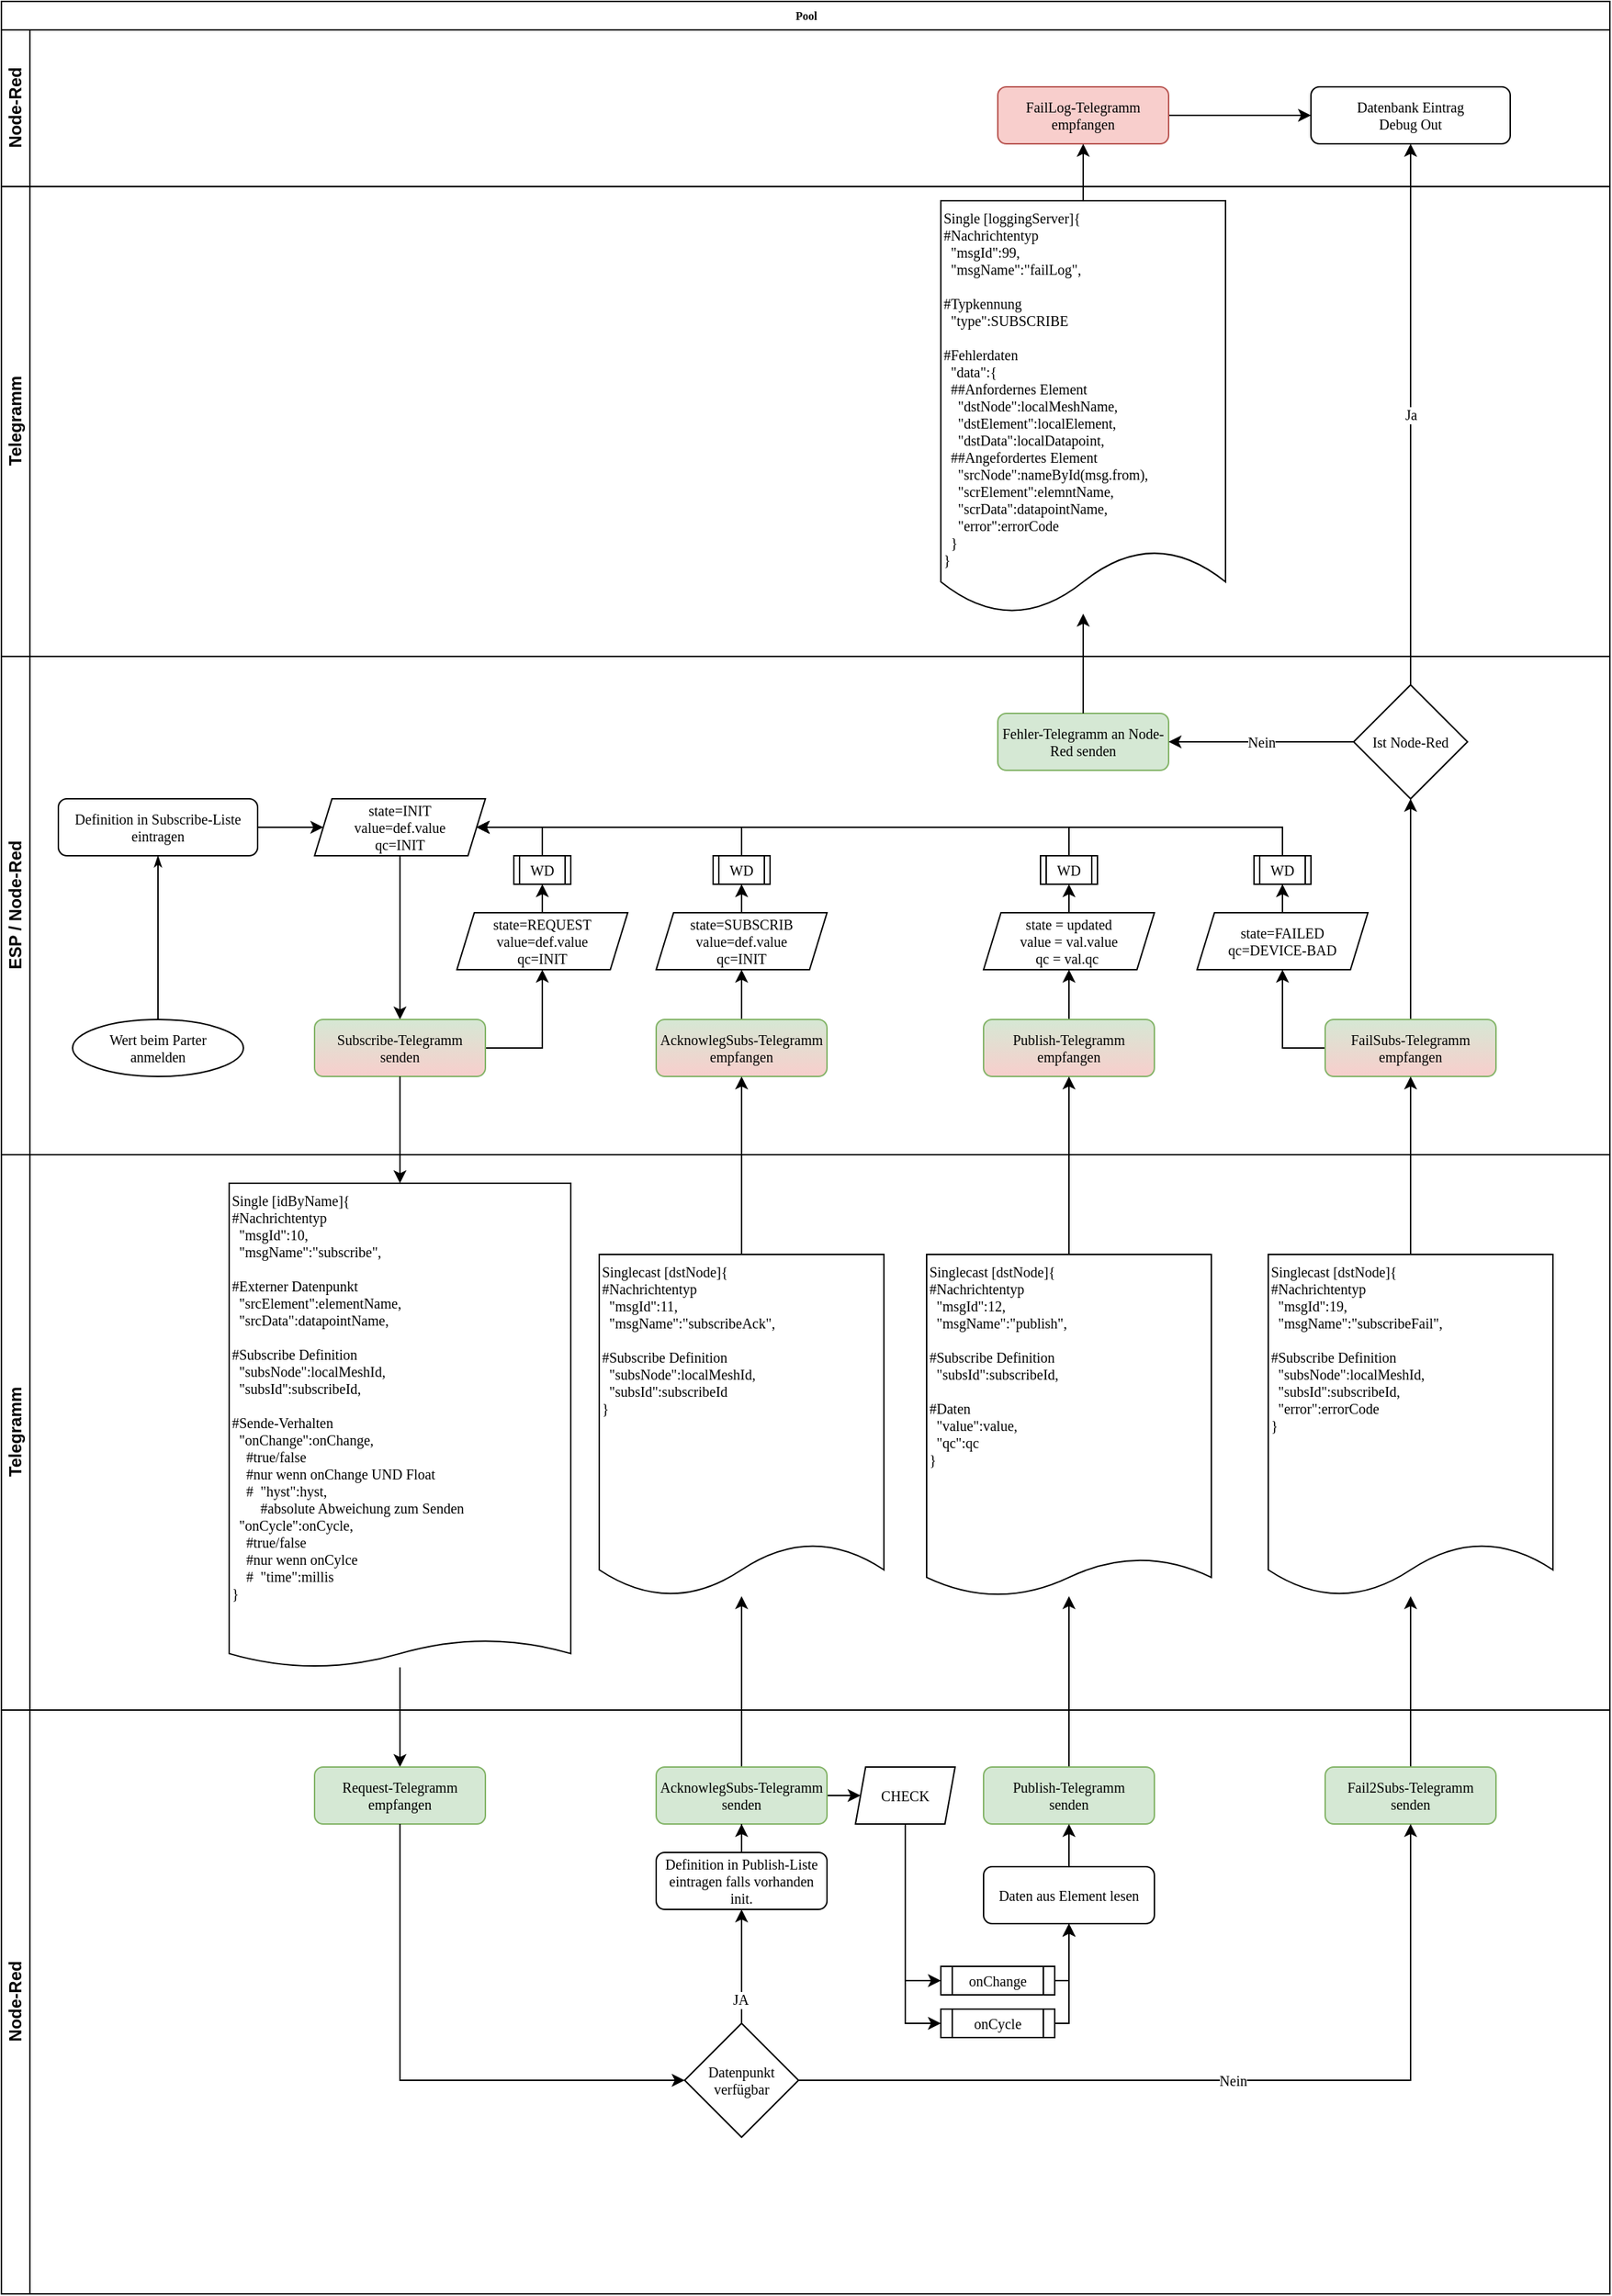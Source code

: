 <mxfile version="13.5.7" type="device" pages="10"><diagram name="Subscribe [1x]" id="c7488fd3-1785-93aa-aadb-54a6760d102a"><mxGraphModel dx="1264" dy="592" grid="1" gridSize="10" guides="1" tooltips="1" connect="1" arrows="1" fold="1" page="1" pageScale="1" pageWidth="1169" pageHeight="1654" background="none" math="0" shadow="0"><root><mxCell id="0"/><mxCell id="1" parent="0"/><mxCell id="2b4e8129b02d487f-1" value="Pool" style="swimlane;html=1;childLayout=stackLayout;horizontal=1;startSize=20;horizontalStack=0;rounded=0;shadow=0;labelBackgroundColor=none;strokeWidth=1;fontFamily=Verdana;fontSize=8;align=center;" parent="1" vertex="1" treatAsSingle="0"><mxGeometry x="20" y="20" width="1130" height="1610" as="geometry"/></mxCell><mxCell id="2b4e8129b02d487f-2" value="Node-Red" style="swimlane;html=1;startSize=20;horizontal=0;" parent="2b4e8129b02d487f-1" vertex="1" treatAsSingle="0"><mxGeometry y="20" width="1130" height="110" as="geometry"/></mxCell><mxCell id="DOA8N1HpijFlhYViDIPM-158" style="edgeStyle=orthogonalEdgeStyle;rounded=0;jumpStyle=gap;orthogonalLoop=1;jettySize=auto;html=1;fontFamily=Verdana;fontSize=10;" parent="2b4e8129b02d487f-2" source="DOA8N1HpijFlhYViDIPM-154" target="DOA8N1HpijFlhYViDIPM-157" edge="1"><mxGeometry relative="1" as="geometry"/></mxCell><mxCell id="DOA8N1HpijFlhYViDIPM-157" value="Datenbank Eintrag&lt;br&gt;Debug Out" style="rounded=1;whiteSpace=wrap;html=1;shadow=0;fontFamily=Verdana;fontSize=10;align=center;strokeWidth=1;" parent="2b4e8129b02d487f-2" vertex="1"><mxGeometry x="920" y="40" width="140" height="40" as="geometry"/></mxCell><mxCell id="DOA8N1HpijFlhYViDIPM-154" value="FailLog-Telegramm&lt;br style=&quot;font-size: 10px&quot;&gt;empfangen" style="rounded=1;whiteSpace=wrap;html=1;shadow=0;fontFamily=Verdana;fontSize=10;align=center;strokeColor=#b85450;strokeWidth=1;fillColor=#f8cecc;" parent="2b4e8129b02d487f-2" vertex="1"><mxGeometry x="700" y="40" width="120" height="40" as="geometry"/></mxCell><mxCell id="DOA8N1HpijFlhYViDIPM-215" value="Telegramm" style="swimlane;html=1;startSize=20;horizontal=0;" parent="2b4e8129b02d487f-1" vertex="1" treatAsSingle="0"><mxGeometry y="130" width="1130" height="330" as="geometry"/></mxCell><mxCell id="DOA8N1HpijFlhYViDIPM-153" value="Single [loggingServer]{&lt;br&gt;#Nachrichtentyp&lt;br&gt;&amp;nbsp; &quot;msgId&quot;:99,&lt;br&gt;&amp;nbsp; &quot;msgName&quot;:&quot;failLog&quot;,&lt;br&gt;&lt;br&gt;#Typkennung&lt;br&gt;&amp;nbsp; &quot;type&quot;:SUBSCRIBE&lt;br&gt;&lt;br&gt;#Fehlerdaten&lt;br&gt;&amp;nbsp; &quot;data&quot;:{&lt;br&gt;&amp;nbsp; ##Anfordernes Element&lt;br&gt;&amp;nbsp; &amp;nbsp; &quot;dstNode&quot;:localMeshName,&lt;br&gt;&amp;nbsp; &amp;nbsp; &quot;dstElement&quot;:localElement,&lt;br&gt;&amp;nbsp; &amp;nbsp; &quot;dstData&quot;:localDatapoint,&lt;br&gt;&amp;nbsp; ##Angefordertes Element&lt;br&gt;&amp;nbsp; &amp;nbsp; &quot;srcNode&quot;:nameById(msg.from),&lt;br&gt;&amp;nbsp; &amp;nbsp; &quot;scrElement&quot;:elemntName,&lt;br&gt;&amp;nbsp; &amp;nbsp; &quot;scrData&quot;:datapointName,&lt;br&gt;&amp;nbsp; &amp;nbsp; &quot;error&quot;:errorCode&lt;br&gt;&amp;nbsp; }&lt;br&gt;}&lt;span&gt;&lt;br&gt;&lt;/span&gt;" style="shape=document;whiteSpace=wrap;html=1;boundedLbl=1;fontFamily=Verdana;fontSize=10;align=left;verticalAlign=top;size=0.154;" parent="DOA8N1HpijFlhYViDIPM-215" vertex="1"><mxGeometry x="660" y="10" width="200" height="290" as="geometry"/></mxCell><mxCell id="DOA8N1HpijFlhYViDIPM-162" value="ESP / Node-Red" style="swimlane;html=1;startSize=20;horizontal=0;" parent="2b4e8129b02d487f-1" vertex="1" treatAsSingle="0"><mxGeometry y="460" width="1130" height="350" as="geometry"/></mxCell><mxCell id="DOA8N1HpijFlhYViDIPM-228" style="edgeStyle=orthogonalEdgeStyle;rounded=0;jumpStyle=gap;orthogonalLoop=1;jettySize=auto;html=1;fontFamily=Verdana;fontSize=10;" parent="DOA8N1HpijFlhYViDIPM-162" source="DOA8N1HpijFlhYViDIPM-206" target="DOA8N1HpijFlhYViDIPM-180" edge="1"><mxGeometry relative="1" as="geometry"/></mxCell><mxCell id="DOA8N1HpijFlhYViDIPM-213" value="Fehler-Telegramm an Node-Red senden" style="rounded=1;whiteSpace=wrap;html=1;shadow=0;fontFamily=Verdana;fontSize=10;align=center;strokeColor=#82b366;strokeWidth=1;fillColor=#d5e8d4;" parent="DOA8N1HpijFlhYViDIPM-162" vertex="1"><mxGeometry x="700" y="40" width="120" height="40" as="geometry"/></mxCell><mxCell id="DOA8N1HpijFlhYViDIPM-223" value="Ist Node-Red" style="rhombus;whiteSpace=wrap;html=1;fillColor=none;gradientColor=#F8CECC;fontFamily=Verdana;fontSize=10;align=center;" parent="DOA8N1HpijFlhYViDIPM-162" vertex="1"><mxGeometry x="950" y="20" width="80" height="80" as="geometry"/></mxCell><mxCell id="DOA8N1HpijFlhYViDIPM-206" value="Definition in Subscribe-Liste eintragen" style="rounded=1;whiteSpace=wrap;html=1;shadow=0;fontFamily=Verdana;fontSize=10;fontColor=#000000;align=center;strokeColor=#000000;strokeWidth=1;fillColor=#ffffff;" parent="DOA8N1HpijFlhYViDIPM-162" vertex="1"><mxGeometry x="40" y="100" width="140" height="40" as="geometry"/></mxCell><mxCell id="DOA8N1HpijFlhYViDIPM-165" style="edgeStyle=orthogonalEdgeStyle;rounded=0;orthogonalLoop=1;jettySize=auto;html=1;exitX=0.5;exitY=0;exitDx=0;exitDy=0;fontFamily=Verdana;fontSize=10;" parent="DOA8N1HpijFlhYViDIPM-162" source="DOA8N1HpijFlhYViDIPM-204" target="DOA8N1HpijFlhYViDIPM-180" edge="1"><mxGeometry relative="1" as="geometry"/></mxCell><mxCell id="DOA8N1HpijFlhYViDIPM-166" style="edgeStyle=orthogonalEdgeStyle;rounded=0;orthogonalLoop=1;jettySize=auto;html=1;exitX=0.5;exitY=0;exitDx=0;exitDy=0;fontFamily=Verdana;fontSize=10;" parent="DOA8N1HpijFlhYViDIPM-162" source="DOA8N1HpijFlhYViDIPM-174" target="DOA8N1HpijFlhYViDIPM-180" edge="1"><mxGeometry relative="1" as="geometry"><mxPoint x="440" y="160" as="targetPoint"/></mxGeometry></mxCell><mxCell id="DOA8N1HpijFlhYViDIPM-169" style="edgeStyle=orthogonalEdgeStyle;rounded=0;orthogonalLoop=1;jettySize=auto;html=1;entryX=0.5;entryY=1;entryDx=0;entryDy=0;fontFamily=Verdana;fontSize=10;" parent="DOA8N1HpijFlhYViDIPM-162" source="DOA8N1HpijFlhYViDIPM-203" target="DOA8N1HpijFlhYViDIPM-204" edge="1"><mxGeometry relative="1" as="geometry"><mxPoint x="760" y="180" as="sourcePoint"/></mxGeometry></mxCell><mxCell id="DOA8N1HpijFlhYViDIPM-180" value="state=INIT&lt;br&gt;value=def.value&lt;br&gt;qc=INIT" style="shape=parallelogram;perimeter=parallelogramPerimeter;whiteSpace=wrap;html=1;fontFamily=Verdana;fontSize=10;fontColor=#000000;align=center;strokeColor=#000000;fillColor=#ffffff;size=0.102;" parent="DOA8N1HpijFlhYViDIPM-162" vertex="1"><mxGeometry x="220" y="100" width="120" height="40" as="geometry"/></mxCell><mxCell id="DOA8N1HpijFlhYViDIPM-189" value="state=REQUEST&lt;span style=&quot;font-family: monospace ; font-size: 0px&quot;&gt;%3CmxGraphModel%3E%3Croot%3E%3CmxCell%20id%3D%220%22%2F%3E%3CmxCell%20id%3D%221%22%20parent%3D%220%22%2F%3E%3CmxCell%20id%3D%222%22%20value%3D%22state%3DSUBSCRIB%26lt%3Bbr%26gt%3Bvalue%3Ddef.value%26lt%3Bbr%26gt%3Bqc%3DINIT%22%20style%3D%22shape%3Dparallelogram%3Bperimeter%3DparallelogramPerimeter%3BwhiteSpace%3Dwrap%3Bhtml%3D1%3BfontFamily%3DVerdana%3BfontSize%3D10%3BfontColor%3D%23000000%3Balign%3Dcenter%3BstrokeColor%3D%23000000%3BfillColor%3D%23ffffff%3Bsize%3D0.102%3B%22%20vertex%3D%221%22%20parent%3D%221%22%3E%3CmxGeometry%20x%3D%22750%22%20y%3D%22210%22%20width%3D%22110%22%20height%3D%2240%22%20as%3D%22geometry%22%2F%3E%3C%2FmxCell%3E%3C%2Froot%3E%3C%2FmxGraphModel%3E&lt;/span&gt;&lt;br&gt;value=def.value&lt;br&gt;qc=INIT" style="shape=parallelogram;perimeter=parallelogramPerimeter;whiteSpace=wrap;html=1;fontFamily=Verdana;fontSize=10;fontColor=#000000;align=center;strokeColor=#000000;fillColor=#ffffff;size=0.102;" parent="DOA8N1HpijFlhYViDIPM-162" vertex="1"><mxGeometry x="320" y="180" width="120" height="40" as="geometry"/></mxCell><mxCell id="DOA8N1HpijFlhYViDIPM-176" value="WD" style="shape=process;whiteSpace=wrap;html=1;backgroundOutline=1;fontFamily=Verdana;fontSize=10;align=center;" parent="DOA8N1HpijFlhYViDIPM-162" vertex="1"><mxGeometry x="360" y="140" width="40" height="20" as="geometry"/></mxCell><mxCell id="DOA8N1HpijFlhYViDIPM-204" value="WD" style="shape=process;whiteSpace=wrap;html=1;backgroundOutline=1;fontFamily=Verdana;fontSize=10;align=center;" parent="DOA8N1HpijFlhYViDIPM-162" vertex="1"><mxGeometry x="500" y="140" width="40" height="20" as="geometry"/></mxCell><mxCell id="DOA8N1HpijFlhYViDIPM-203" value="state=SUBSCRIB&lt;br&gt;value=def.value&lt;br&gt;qc=INIT" style="shape=parallelogram;perimeter=parallelogramPerimeter;whiteSpace=wrap;html=1;fontFamily=Verdana;fontSize=10;fontColor=#000000;align=center;strokeColor=#000000;fillColor=#ffffff;size=0.102;" parent="DOA8N1HpijFlhYViDIPM-162" vertex="1"><mxGeometry x="460" y="180" width="120" height="40" as="geometry"/></mxCell><mxCell id="DOA8N1HpijFlhYViDIPM-196" style="edgeStyle=orthogonalEdgeStyle;rounded=0;orthogonalLoop=1;jettySize=auto;html=1;exitX=0.5;exitY=0;exitDx=0;exitDy=0;fontFamily=Verdana;fontSize=10;" parent="DOA8N1HpijFlhYViDIPM-162" source="DOA8N1HpijFlhYViDIPM-176" target="DOA8N1HpijFlhYViDIPM-180" edge="1"><mxGeometry relative="1" as="geometry"/></mxCell><mxCell id="DOA8N1HpijFlhYViDIPM-200" style="edgeStyle=orthogonalEdgeStyle;rounded=0;orthogonalLoop=1;jettySize=auto;html=1;entryX=0.5;entryY=1;entryDx=0;entryDy=0;fontFamily=Verdana;fontSize=10;" parent="DOA8N1HpijFlhYViDIPM-162" source="DOA8N1HpijFlhYViDIPM-189" target="DOA8N1HpijFlhYViDIPM-176" edge="1"><mxGeometry relative="1" as="geometry"><mxPoint x="570" y="180" as="sourcePoint"/></mxGeometry></mxCell><mxCell id="DOA8N1HpijFlhYViDIPM-172" style="edgeStyle=orthogonalEdgeStyle;rounded=0;jumpStyle=gap;orthogonalLoop=1;jettySize=auto;html=1;fontFamily=Verdana;fontSize=10;exitX=0.5;exitY=0;exitDx=0;exitDy=0;" parent="DOA8N1HpijFlhYViDIPM-162" source="DOA8N1HpijFlhYViDIPM-173" target="DOA8N1HpijFlhYViDIPM-180" edge="1"><mxGeometry relative="1" as="geometry"/></mxCell><mxCell id="DOA8N1HpijFlhYViDIPM-192" style="edgeStyle=orthogonalEdgeStyle;rounded=0;orthogonalLoop=1;jettySize=auto;html=1;fontFamily=Verdana;fontSize=10;" parent="DOA8N1HpijFlhYViDIPM-162" source="DOA8N1HpijFlhYViDIPM-183" target="DOA8N1HpijFlhYViDIPM-203" edge="1"><mxGeometry relative="1" as="geometry"><mxPoint x="710.029" y="214.971" as="targetPoint"/></mxGeometry></mxCell><mxCell id="DOA8N1HpijFlhYViDIPM-193" style="edgeStyle=orthogonalEdgeStyle;rounded=0;html=1;labelBackgroundColor=none;startArrow=none;startFill=0;startSize=5;endArrow=classicThin;endFill=1;endSize=5;jettySize=auto;orthogonalLoop=1;strokeWidth=1;fontFamily=Verdana;fontSize=8;" parent="DOA8N1HpijFlhYViDIPM-162" source="DOA8N1HpijFlhYViDIPM-171" target="DOA8N1HpijFlhYViDIPM-206" edge="1"><mxGeometry relative="1" as="geometry"><mxPoint x="110" y="175" as="sourcePoint"/></mxGeometry></mxCell><mxCell id="DOA8N1HpijFlhYViDIPM-195" style="edgeStyle=orthogonalEdgeStyle;rounded=0;orthogonalLoop=1;jettySize=auto;html=1;fontFamily=Verdana;fontSize=10;" parent="DOA8N1HpijFlhYViDIPM-162" source="DOA8N1HpijFlhYViDIPM-180" target="DOA8N1HpijFlhYViDIPM-184" edge="1"><mxGeometry relative="1" as="geometry"><mxPoint x="360.0" y="215" as="sourcePoint"/><mxPoint x="280" y="235" as="targetPoint"/></mxGeometry></mxCell><mxCell id="DOA8N1HpijFlhYViDIPM-199" style="edgeStyle=orthogonalEdgeStyle;rounded=0;orthogonalLoop=1;jettySize=auto;html=1;exitX=1;exitY=0.5;exitDx=0;exitDy=0;fontFamily=Verdana;fontSize=10;" parent="DOA8N1HpijFlhYViDIPM-162" source="DOA8N1HpijFlhYViDIPM-184" target="DOA8N1HpijFlhYViDIPM-189" edge="1"><mxGeometry relative="1" as="geometry"/></mxCell><mxCell id="DOA8N1HpijFlhYViDIPM-207" value="Nein" style="edgeStyle=orthogonalEdgeStyle;rounded=0;jumpStyle=gap;orthogonalLoop=1;jettySize=auto;html=1;fontFamily=Verdana;fontSize=10;" parent="DOA8N1HpijFlhYViDIPM-162" source="DOA8N1HpijFlhYViDIPM-223" target="DOA8N1HpijFlhYViDIPM-213" edge="1"><mxGeometry relative="1" as="geometry"><mxPoint x="940" y="110" as="targetPoint"/></mxGeometry></mxCell><mxCell id="DOA8N1HpijFlhYViDIPM-167" style="edgeStyle=orthogonalEdgeStyle;rounded=0;orthogonalLoop=1;jettySize=auto;html=1;exitX=0.5;exitY=0;exitDx=0;exitDy=0;entryX=0.5;entryY=1;entryDx=0;entryDy=0;fontFamily=Verdana;fontSize=10;" parent="DOA8N1HpijFlhYViDIPM-162" source="DOA8N1HpijFlhYViDIPM-190" target="DOA8N1HpijFlhYViDIPM-174" edge="1"><mxGeometry relative="1" as="geometry"/></mxCell><mxCell id="DOA8N1HpijFlhYViDIPM-174" value="WD" style="shape=process;whiteSpace=wrap;html=1;backgroundOutline=1;fontFamily=Verdana;fontSize=10;align=center;" parent="DOA8N1HpijFlhYViDIPM-162" vertex="1"><mxGeometry x="730" y="140" width="40" height="20" as="geometry"/></mxCell><mxCell id="DOA8N1HpijFlhYViDIPM-190" value="state = updated&lt;br&gt;value = val.value&lt;br&gt;qc = val.qc&amp;nbsp;" style="shape=parallelogram;perimeter=parallelogramPerimeter;whiteSpace=wrap;html=1;fontFamily=Verdana;fontSize=10;fontColor=#000000;align=center;strokeColor=#000000;fillColor=#ffffff;size=0.102;" parent="DOA8N1HpijFlhYViDIPM-162" vertex="1"><mxGeometry x="690" y="180" width="120" height="40" as="geometry"/></mxCell><mxCell id="DOA8N1HpijFlhYViDIPM-173" value="WD" style="shape=process;whiteSpace=wrap;html=1;backgroundOutline=1;fontFamily=Verdana;fontSize=10;align=center;" parent="DOA8N1HpijFlhYViDIPM-162" vertex="1"><mxGeometry x="880" y="140" width="40" height="20" as="geometry"/></mxCell><mxCell id="DOA8N1HpijFlhYViDIPM-186" value="state=FAILED&lt;span style=&quot;font-family: monospace ; font-size: 0px&quot;&gt;%3CmxGraphModel%3E%3Croot%3E%3CmxCell%20id%3D%220%22%2F%3E%3CmxCell%20id%3D%221%22%20parent%3D%220%22%2F%3E%3CmxCell%20id%3D%222%22%20value%3D%22state%3DSUBSCRIB%26lt%3Bbr%26gt%3Bvalue%3Ddef.value%26lt%3Bbr%26gt%3Bqc%3DINIT%22%20style%3D%22shape%3Dparallelogram%3Bperimeter%3DparallelogramPerimeter%3BwhiteSpace%3Dwrap%3Bhtml%3D1%3BfontFamily%3DVerdana%3BfontSize%3D10%3BfontColor%3D%23000000%3Balign%3Dcenter%3BstrokeColor%3D%23000000%3BfillColor%3D%23ffffff%3Bsize%3D0.102%3B%22%20vertex%3D%221%22%20parent%3D%221%22%3E%3CmxGeometry%20x%3D%22750%22%20y%3D%22210%22%20width%3D%22110%22%20height%3D%2240%22%20as%3D%22geometry%22%2F%3E%3C%2FmxCell%3E%3C%2Froot%3E%3C%2FmxGraphModel%3E&lt;br&gt;&lt;/span&gt;qc=DEVICE-BAD" style="shape=parallelogram;perimeter=parallelogramPerimeter;whiteSpace=wrap;html=1;fontFamily=Verdana;fontSize=10;fontColor=#000000;align=center;strokeColor=#000000;fillColor=#ffffff;size=0.102;" parent="DOA8N1HpijFlhYViDIPM-162" vertex="1"><mxGeometry x="840" y="180" width="120" height="40" as="geometry"/></mxCell><mxCell id="DOA8N1HpijFlhYViDIPM-179" style="edgeStyle=orthogonalEdgeStyle;rounded=0;orthogonalLoop=1;jettySize=auto;html=1;fontFamily=Verdana;fontSize=10;jumpStyle=gap;" parent="DOA8N1HpijFlhYViDIPM-162" source="DOA8N1HpijFlhYViDIPM-186" target="DOA8N1HpijFlhYViDIPM-173" edge="1"><mxGeometry relative="1" as="geometry"/></mxCell><mxCell id="DOA8N1HpijFlhYViDIPM-219" style="edgeStyle=orthogonalEdgeStyle;rounded=0;jumpStyle=gap;orthogonalLoop=1;jettySize=auto;html=1;fontFamily=Verdana;fontSize=10;" parent="DOA8N1HpijFlhYViDIPM-162" source="DOA8N1HpijFlhYViDIPM-182" target="DOA8N1HpijFlhYViDIPM-190" edge="1"><mxGeometry relative="1" as="geometry"/></mxCell><mxCell id="DOA8N1HpijFlhYViDIPM-182" value="Publish-Telegramm&lt;br style=&quot;font-size: 10px&quot;&gt;empfangen" style="rounded=1;whiteSpace=wrap;html=1;shadow=0;fontFamily=Verdana;fontSize=10;align=center;strokeColor=#82b366;strokeWidth=1;fillColor=#d5e8d4;gradientColor=#F8CECC;" parent="DOA8N1HpijFlhYViDIPM-162" vertex="1"><mxGeometry x="690" y="255" width="120" height="40" as="geometry"/></mxCell><mxCell id="DOA8N1HpijFlhYViDIPM-184" value="Subscribe-Telegramm&lt;br style=&quot;font-size: 10px&quot;&gt;senden" style="rounded=1;whiteSpace=wrap;html=1;shadow=0;fontFamily=Verdana;fontSize=10;align=center;strokeColor=#82b366;strokeWidth=1;fillColor=#d5e8d4;gradientColor=#F8CECC;" parent="DOA8N1HpijFlhYViDIPM-162" vertex="1"><mxGeometry x="220" y="255" width="120" height="40" as="geometry"/></mxCell><mxCell id="DOA8N1HpijFlhYViDIPM-183" value="AcknowlegSubs-Telegramm&lt;br style=&quot;font-size: 10px&quot;&gt;empfangen" style="rounded=1;whiteSpace=wrap;html=1;shadow=0;fontFamily=Verdana;fontSize=10;align=center;strokeColor=#82b366;strokeWidth=1;fillColor=#d5e8d4;gradientColor=#F8CECC;" parent="DOA8N1HpijFlhYViDIPM-162" vertex="1"><mxGeometry x="460" y="255" width="120" height="40" as="geometry"/></mxCell><mxCell id="DOA8N1HpijFlhYViDIPM-171" value="Wert beim Parter&lt;br style=&quot;font-size: 10px;&quot;&gt;anmelden" style="ellipse;whiteSpace=wrap;html=1;fontFamily=Verdana;fontSize=10;" parent="DOA8N1HpijFlhYViDIPM-162" vertex="1"><mxGeometry x="50" y="255" width="120" height="40" as="geometry"/></mxCell><mxCell id="AhUtyKTfkBCm_WuI42M8-1" style="edgeStyle=orthogonalEdgeStyle;rounded=0;jumpStyle=gap;orthogonalLoop=1;jettySize=auto;html=1;startSize=50;endArrow=classic;endFill=1;strokeWidth=1;fontFamily=Helvetica;fontSize=16;" parent="DOA8N1HpijFlhYViDIPM-162" source="DOA8N1HpijFlhYViDIPM-212" target="DOA8N1HpijFlhYViDIPM-223" edge="1"><mxGeometry relative="1" as="geometry"/></mxCell><mxCell id="AhUtyKTfkBCm_WuI42M8-3" style="edgeStyle=orthogonalEdgeStyle;rounded=0;jumpStyle=gap;orthogonalLoop=1;jettySize=auto;html=1;startSize=50;endArrow=classic;endFill=1;strokeWidth=1;fontFamily=Verdana;fontSize=10;exitX=0;exitY=0.5;exitDx=0;exitDy=0;" parent="DOA8N1HpijFlhYViDIPM-162" source="DOA8N1HpijFlhYViDIPM-212" target="DOA8N1HpijFlhYViDIPM-186" edge="1"><mxGeometry relative="1" as="geometry"/></mxCell><mxCell id="DOA8N1HpijFlhYViDIPM-212" value="FailSubs-Telegramm&lt;br style=&quot;font-size: 10px&quot;&gt;empfangen" style="rounded=1;whiteSpace=wrap;html=1;shadow=0;fontFamily=Verdana;fontSize=10;align=center;strokeColor=#82b366;strokeWidth=1;fillColor=#d5e8d4;gradientColor=#F8CECC;" parent="DOA8N1HpijFlhYViDIPM-162" vertex="1"><mxGeometry x="930" y="255" width="120" height="40" as="geometry"/></mxCell><mxCell id="2b4e8129b02d487f-3" value="Telegramm" style="swimlane;html=1;startSize=20;horizontal=0;swimlaneFillColor=none;" parent="2b4e8129b02d487f-1" vertex="1" treatAsSingle="0"><mxGeometry y="810" width="1130" height="390" as="geometry"/></mxCell><mxCell id="DOA8N1HpijFlhYViDIPM-134" value="&lt;span&gt;Singlecast [dstNode]{&lt;br&gt;&lt;/span&gt;#Nachrichtentyp&lt;br&gt;&lt;span&gt;&amp;nbsp; &quot;msgId&quot;:19,&lt;br&gt;&lt;/span&gt;&amp;nbsp; &quot;msgName&quot;:&quot;subscribeFail&quot;,&lt;br&gt;&lt;br&gt;#Subscribe Definition&lt;br&gt;&amp;nbsp; &quot;subsNode&quot;:localMeshId,&lt;br&gt;&amp;nbsp; &quot;subsId&quot;:subscribeId,&lt;br&gt;&amp;nbsp; &quot;error&quot;:errorCode&lt;br&gt;}" style="shape=document;whiteSpace=wrap;html=1;boundedLbl=1;fontFamily=Verdana;fontSize=10;align=left;verticalAlign=top;size=0.154;" parent="2b4e8129b02d487f-3" vertex="1"><mxGeometry x="890" y="70" width="200" height="240" as="geometry"/></mxCell><mxCell id="DOA8N1HpijFlhYViDIPM-93" value="&lt;span&gt;Singlecast [dstNode]{&lt;br&gt;&lt;/span&gt;#Nachrichtentyp&lt;br&gt;&lt;span&gt;&amp;nbsp; &quot;msgId&quot;:12,&lt;br&gt;&lt;/span&gt;&amp;nbsp; &quot;msgName&quot;:&quot;publish&quot;,&lt;br&gt;&lt;br&gt;#Subscribe Definition&lt;br&gt;&amp;nbsp; &quot;subsId&quot;:subscribeId,&lt;br&gt;&lt;br&gt;#Daten&lt;br&gt;&amp;nbsp; &quot;value&quot;:value,&lt;br&gt;&amp;nbsp; &quot;qc&quot;:qc&lt;br&gt;}" style="shape=document;whiteSpace=wrap;html=1;boundedLbl=1;fontFamily=Verdana;fontSize=10;align=left;verticalAlign=top;size=0.11;" parent="2b4e8129b02d487f-3" vertex="1"><mxGeometry x="650" y="70" width="200" height="240" as="geometry"/></mxCell><mxCell id="DOA8N1HpijFlhYViDIPM-9" value="&lt;span&gt;Singlecast [dstNode]{&lt;br&gt;&lt;/span&gt;#Nachrichtentyp&lt;br&gt;&lt;span&gt;&amp;nbsp; &quot;msgId&quot;:11,&lt;br&gt;&lt;/span&gt;&amp;nbsp; &quot;msgName&quot;:&quot;subscribeAck&quot;,&lt;br&gt;&lt;br&gt;#Subscribe Definition&lt;br&gt;&amp;nbsp; &quot;subsNode&quot;:localMeshId,&lt;br&gt;&amp;nbsp; &quot;subsId&quot;:subscribeId&lt;br&gt;}" style="shape=document;whiteSpace=wrap;html=1;boundedLbl=1;fontFamily=Verdana;fontSize=10;align=left;verticalAlign=top;size=0.154;" parent="2b4e8129b02d487f-3" vertex="1"><mxGeometry x="420" y="70" width="200" height="240" as="geometry"/></mxCell><mxCell id="DOA8N1HpijFlhYViDIPM-4" value="&lt;span&gt;Single [idByName]{&lt;br&gt;&lt;/span&gt;#Nachrichtentyp&lt;br&gt;&lt;span&gt;&amp;nbsp; &quot;msgId&quot;:10,&lt;br&gt;&lt;/span&gt;&amp;nbsp; &quot;msgName&quot;:&quot;subscribe&quot;,&lt;br&gt;&lt;br&gt;#Externer Datenpunkt&lt;br&gt;&lt;span&gt;&amp;nbsp; &quot;srcElement&quot;:elementName,&lt;br&gt;&amp;nbsp; &quot;srcData&quot;:datapointName,&lt;br&gt;&lt;/span&gt;&lt;span&gt;&lt;br&gt;#Subscribe Definition&lt;br&gt;&amp;nbsp; &quot;subsNode&quot;:localMeshId,&lt;br&gt;&amp;nbsp; &quot;subsId&quot;:subscribeId,&lt;br&gt;&lt;/span&gt;&lt;span&gt;&lt;br&gt;#Sende-Verhalten&lt;br&gt;&amp;nbsp; &quot;onChange&quot;:onChange,&lt;br&gt;&amp;nbsp; &amp;nbsp; #true/false&lt;br&gt;&amp;nbsp; &amp;nbsp; #nur wenn onChange UND Float&lt;br&gt;&amp;nbsp; &amp;nbsp; #&amp;nbsp; &quot;hyst&quot;:hyst,&lt;br&gt;&amp;nbsp; &amp;nbsp; &amp;nbsp; &amp;nbsp; #absolute Abweichung zum Senden&lt;br&gt;&amp;nbsp; &quot;onCycle&quot;:onCycle,&lt;br&gt;&amp;nbsp; &amp;nbsp; #true/false&lt;br&gt;&amp;nbsp; &amp;nbsp; #nur wenn onCylce&lt;br&gt;&amp;nbsp; &amp;nbsp; #&amp;nbsp; &quot;time&quot;:millis&lt;br&gt;}&lt;br&gt;&lt;/span&gt;" style="shape=document;whiteSpace=wrap;html=1;boundedLbl=1;fontFamily=Verdana;fontSize=10;align=left;verticalAlign=top;size=0.057;" parent="2b4e8129b02d487f-3" vertex="1"><mxGeometry x="160" y="20" width="240" height="340" as="geometry"/></mxCell><mxCell id="DOA8N1HpijFlhYViDIPM-12" style="edgeStyle=orthogonalEdgeStyle;rounded=0;orthogonalLoop=1;jettySize=auto;html=1;entryX=0.5;entryY=0;entryDx=0;entryDy=0;fontFamily=Verdana;fontSize=10;" parent="2b4e8129b02d487f-1" source="DOA8N1HpijFlhYViDIPM-184" target="DOA8N1HpijFlhYViDIPM-4" edge="1"><mxGeometry relative="1" as="geometry"><mxPoint x="290" y="320" as="sourcePoint"/></mxGeometry></mxCell><mxCell id="DOA8N1HpijFlhYViDIPM-48" style="edgeStyle=orthogonalEdgeStyle;rounded=0;orthogonalLoop=1;jettySize=auto;html=1;exitX=0.5;exitY=0;exitDx=0;exitDy=0;fontFamily=Verdana;fontSize=10;" parent="2b4e8129b02d487f-1" source="DOA8N1HpijFlhYViDIPM-9" target="DOA8N1HpijFlhYViDIPM-183" edge="1"><mxGeometry relative="1" as="geometry"><mxPoint x="870" y="240" as="targetPoint"/></mxGeometry></mxCell><mxCell id="DOA8N1HpijFlhYViDIPM-95" style="edgeStyle=orthogonalEdgeStyle;rounded=0;orthogonalLoop=1;jettySize=auto;html=1;exitX=0.5;exitY=0;exitDx=0;exitDy=0;fontFamily=Verdana;fontSize=10;" parent="2b4e8129b02d487f-1" source="DOA8N1HpijFlhYViDIPM-93" target="DOA8N1HpijFlhYViDIPM-182" edge="1"><mxGeometry relative="1" as="geometry"><mxPoint x="980" y="240" as="targetPoint"/></mxGeometry></mxCell><mxCell id="DOA8N1HpijFlhYViDIPM-113" style="edgeStyle=orthogonalEdgeStyle;rounded=0;orthogonalLoop=1;jettySize=auto;html=1;exitX=0.5;exitY=0;exitDx=0;exitDy=0;fontFamily=Verdana;fontSize=10;" parent="2b4e8129b02d487f-1" source="DOA8N1HpijFlhYViDIPM-102" target="DOA8N1HpijFlhYViDIPM-9" edge="1"><mxGeometry relative="1" as="geometry"/></mxCell><mxCell id="DOA8N1HpijFlhYViDIPM-114" style="edgeStyle=orthogonalEdgeStyle;rounded=0;orthogonalLoop=1;jettySize=auto;html=1;fontFamily=Verdana;fontSize=10;" parent="2b4e8129b02d487f-1" source="DOA8N1HpijFlhYViDIPM-4" target="DOA8N1HpijFlhYViDIPM-101" edge="1"><mxGeometry relative="1" as="geometry"/></mxCell><mxCell id="DOA8N1HpijFlhYViDIPM-118" style="edgeStyle=orthogonalEdgeStyle;rounded=0;orthogonalLoop=1;jettySize=auto;html=1;fontFamily=Verdana;fontSize=10;" parent="2b4e8129b02d487f-1" source="DOA8N1HpijFlhYViDIPM-103" target="DOA8N1HpijFlhYViDIPM-93" edge="1"><mxGeometry relative="1" as="geometry"/></mxCell><mxCell id="DOA8N1HpijFlhYViDIPM-150" style="edgeStyle=orthogonalEdgeStyle;rounded=0;jumpStyle=gap;orthogonalLoop=1;jettySize=auto;html=1;fontFamily=Verdana;fontSize=10;" parent="2b4e8129b02d487f-1" source="DOA8N1HpijFlhYViDIPM-134" target="DOA8N1HpijFlhYViDIPM-212" edge="1"><mxGeometry relative="1" as="geometry"><mxPoint x="630" y="330" as="targetPoint"/></mxGeometry></mxCell><mxCell id="DOA8N1HpijFlhYViDIPM-156" style="edgeStyle=orthogonalEdgeStyle;rounded=0;jumpStyle=gap;orthogonalLoop=1;jettySize=auto;html=1;fontFamily=Verdana;fontSize=10;" parent="2b4e8129b02d487f-1" source="DOA8N1HpijFlhYViDIPM-213" target="DOA8N1HpijFlhYViDIPM-153" edge="1"><mxGeometry relative="1" as="geometry"><mxPoint x="480" y="330" as="sourcePoint"/></mxGeometry></mxCell><mxCell id="DOA8N1HpijFlhYViDIPM-155" style="edgeStyle=orthogonalEdgeStyle;rounded=0;jumpStyle=gap;orthogonalLoop=1;jettySize=auto;html=1;fontFamily=Verdana;fontSize=10;" parent="2b4e8129b02d487f-1" source="DOA8N1HpijFlhYViDIPM-153" target="DOA8N1HpijFlhYViDIPM-154" edge="1"><mxGeometry relative="1" as="geometry"/></mxCell><mxCell id="DOA8N1HpijFlhYViDIPM-144" style="edgeStyle=orthogonalEdgeStyle;rounded=0;jumpStyle=gap;orthogonalLoop=1;jettySize=auto;html=1;fontFamily=Verdana;fontSize=10;" parent="2b4e8129b02d487f-1" source="DOA8N1HpijFlhYViDIPM-130" target="DOA8N1HpijFlhYViDIPM-134" edge="1"><mxGeometry relative="1" as="geometry"/></mxCell><mxCell id="AhUtyKTfkBCm_WuI42M8-2" value="Ja" style="edgeStyle=orthogonalEdgeStyle;rounded=0;jumpStyle=gap;orthogonalLoop=1;jettySize=auto;html=1;startSize=50;endArrow=classic;endFill=1;strokeWidth=1;fontFamily=Verdana;fontSize=10;" parent="2b4e8129b02d487f-1" source="DOA8N1HpijFlhYViDIPM-223" target="DOA8N1HpijFlhYViDIPM-157" edge="1"><mxGeometry relative="1" as="geometry"/></mxCell><mxCell id="DOA8N1HpijFlhYViDIPM-5" value="Node-Red" style="swimlane;html=1;startSize=20;horizontal=0;" parent="2b4e8129b02d487f-1" vertex="1" treatAsSingle="0"><mxGeometry y="1200" width="1130" height="410" as="geometry"/></mxCell><mxCell id="DOA8N1HpijFlhYViDIPM-130" value="Fail2Subs-Telegramm&lt;br style=&quot;font-size: 10px&quot;&gt;senden" style="rounded=1;whiteSpace=wrap;html=1;shadow=0;fontFamily=Verdana;fontSize=10;align=center;strokeColor=#82b366;strokeWidth=1;fillColor=#d5e8d4;" parent="DOA8N1HpijFlhYViDIPM-5" vertex="1"><mxGeometry x="930" y="40" width="120" height="40" as="geometry"/></mxCell><mxCell id="DOA8N1HpijFlhYViDIPM-101" value="Request-Telegramm&lt;br style=&quot;font-size: 10px&quot;&gt;empfangen" style="rounded=1;whiteSpace=wrap;html=1;shadow=0;fontFamily=Verdana;fontSize=10;align=center;strokeColor=#82b366;strokeWidth=1;fillColor=#d5e8d4;" parent="DOA8N1HpijFlhYViDIPM-5" vertex="1"><mxGeometry x="220" y="40" width="120" height="40" as="geometry"/></mxCell><mxCell id="DOA8N1HpijFlhYViDIPM-227" style="edgeStyle=orthogonalEdgeStyle;rounded=0;jumpStyle=gap;orthogonalLoop=1;jettySize=auto;html=1;fontFamily=Verdana;fontSize=10;exitX=1;exitY=0.5;exitDx=0;exitDy=0;" parent="DOA8N1HpijFlhYViDIPM-5" source="DOA8N1HpijFlhYViDIPM-115" target="DOA8N1HpijFlhYViDIPM-120" edge="1"><mxGeometry relative="1" as="geometry"><Array as="points"><mxPoint x="750" y="190"/></Array></mxGeometry></mxCell><mxCell id="DOA8N1HpijFlhYViDIPM-108" style="edgeStyle=orthogonalEdgeStyle;rounded=0;orthogonalLoop=1;jettySize=auto;html=1;fontFamily=Verdana;fontSize=10;" parent="DOA8N1HpijFlhYViDIPM-5" source="DOA8N1HpijFlhYViDIPM-121" target="DOA8N1HpijFlhYViDIPM-104" edge="1" treatAsSingle="0"><mxGeometry as="geometry"/></mxCell><mxCell id="DOA8N1HpijFlhYViDIPM-122" value="JA" style="edgeLabel;html=1;align=center;verticalAlign=middle;resizable=0;points=[];fontSize=10;fontFamily=Verdana;" parent="DOA8N1HpijFlhYViDIPM-108" vertex="1" connectable="0"><mxGeometry x="-0.568" y="1" relative="1" as="geometry"><mxPoint as="offset"/></mxGeometry></mxCell><mxCell id="DOA8N1HpijFlhYViDIPM-133" style="edgeStyle=orthogonalEdgeStyle;rounded=0;orthogonalLoop=1;jettySize=auto;html=1;exitX=0.5;exitY=1;exitDx=0;exitDy=0;entryX=0;entryY=0.5;entryDx=0;entryDy=0;fontFamily=Verdana;fontSize=10;" parent="DOA8N1HpijFlhYViDIPM-5" source="DOA8N1HpijFlhYViDIPM-101" target="DOA8N1HpijFlhYViDIPM-121" edge="1"><mxGeometry relative="1" as="geometry"/></mxCell><mxCell id="DOA8N1HpijFlhYViDIPM-146" style="edgeStyle=orthogonalEdgeStyle;rounded=0;jumpStyle=gap;orthogonalLoop=1;jettySize=auto;html=1;entryX=0;entryY=0.5;entryDx=0;entryDy=0;fontFamily=Verdana;fontSize=10;" parent="DOA8N1HpijFlhYViDIPM-5" source="DOA8N1HpijFlhYViDIPM-111" target="DOA8N1HpijFlhYViDIPM-115" edge="1"><mxGeometry relative="1" as="geometry"/></mxCell><mxCell id="DOA8N1HpijFlhYViDIPM-147" style="edgeStyle=orthogonalEdgeStyle;rounded=0;jumpStyle=gap;orthogonalLoop=1;jettySize=auto;html=1;entryX=0;entryY=0.5;entryDx=0;entryDy=0;fontFamily=Verdana;fontSize=10;" parent="DOA8N1HpijFlhYViDIPM-5" source="DOA8N1HpijFlhYViDIPM-111" target="DOA8N1HpijFlhYViDIPM-116" edge="1"><mxGeometry relative="1" as="geometry"/></mxCell><mxCell id="DOA8N1HpijFlhYViDIPM-149" style="edgeStyle=orthogonalEdgeStyle;rounded=0;jumpStyle=gap;orthogonalLoop=1;jettySize=auto;html=1;exitX=1;exitY=0.5;exitDx=0;exitDy=0;fontFamily=Verdana;fontSize=10;" parent="DOA8N1HpijFlhYViDIPM-5" source="DOA8N1HpijFlhYViDIPM-116" target="DOA8N1HpijFlhYViDIPM-120" edge="1"><mxGeometry relative="1" as="geometry"><mxPoint x="960" y="180" as="targetPoint"/><Array as="points"><mxPoint x="750" y="220"/></Array></mxGeometry></mxCell><mxCell id="DOA8N1HpijFlhYViDIPM-132" value="Nein" style="edgeStyle=orthogonalEdgeStyle;rounded=0;orthogonalLoop=1;jettySize=auto;html=1;fontFamily=Verdana;fontSize=10;" parent="DOA8N1HpijFlhYViDIPM-5" source="DOA8N1HpijFlhYViDIPM-121" target="DOA8N1HpijFlhYViDIPM-130" edge="1"><mxGeometry relative="1" as="geometry"/></mxCell><mxCell id="DOA8N1HpijFlhYViDIPM-112" style="edgeStyle=orthogonalEdgeStyle;rounded=0;orthogonalLoop=1;jettySize=auto;html=1;fontFamily=Verdana;fontSize=10;" parent="DOA8N1HpijFlhYViDIPM-5" source="DOA8N1HpijFlhYViDIPM-102" target="DOA8N1HpijFlhYViDIPM-111" edge="1"><mxGeometry relative="1" as="geometry"/></mxCell><mxCell id="DOA8N1HpijFlhYViDIPM-111" value="CHECK" style="shape=parallelogram;perimeter=parallelogramPerimeter;whiteSpace=wrap;html=1;fontFamily=Verdana;fontSize=10;fontColor=#000000;align=center;strokeColor=#000000;fillColor=#ffffff;size=0.102;" parent="DOA8N1HpijFlhYViDIPM-5" vertex="1"><mxGeometry x="600" y="40" width="70" height="40" as="geometry"/></mxCell><mxCell id="DOA8N1HpijFlhYViDIPM-102" value="AcknowlegSubs-Telegramm&lt;br style=&quot;font-size: 10px&quot;&gt;senden" style="rounded=1;whiteSpace=wrap;html=1;shadow=0;fontFamily=Verdana;fontSize=10;align=center;strokeColor=#82b366;strokeWidth=1;fillColor=#d5e8d4;" parent="DOA8N1HpijFlhYViDIPM-5" vertex="1"><mxGeometry x="460" y="40" width="120" height="40" as="geometry"/></mxCell><mxCell id="DOA8N1HpijFlhYViDIPM-109" style="edgeStyle=orthogonalEdgeStyle;rounded=0;orthogonalLoop=1;jettySize=auto;html=1;fontFamily=Verdana;fontSize=10;" parent="DOA8N1HpijFlhYViDIPM-5" source="DOA8N1HpijFlhYViDIPM-104" target="DOA8N1HpijFlhYViDIPM-102" edge="1"><mxGeometry relative="1" as="geometry"><mxPoint x="533.556" y="150" as="targetPoint"/></mxGeometry></mxCell><mxCell id="DOA8N1HpijFlhYViDIPM-103" value="Publish-Telegramm&lt;br style=&quot;font-size: 10px&quot;&gt;senden" style="rounded=1;whiteSpace=wrap;html=1;shadow=0;fontFamily=Verdana;fontSize=10;align=center;strokeColor=#82b366;strokeWidth=1;fillColor=#d5e8d4;" parent="DOA8N1HpijFlhYViDIPM-5" vertex="1"><mxGeometry x="690" y="40" width="120" height="40" as="geometry"/></mxCell><mxCell id="DOA8N1HpijFlhYViDIPM-127" style="edgeStyle=orthogonalEdgeStyle;rounded=0;orthogonalLoop=1;jettySize=auto;html=1;exitX=0.5;exitY=0;exitDx=0;exitDy=0;fontFamily=Verdana;fontSize=10;" parent="DOA8N1HpijFlhYViDIPM-5" source="DOA8N1HpijFlhYViDIPM-120" target="DOA8N1HpijFlhYViDIPM-103" edge="1"><mxGeometry relative="1" as="geometry"/></mxCell><mxCell id="DOA8N1HpijFlhYViDIPM-120" value="Daten aus Element lesen" style="rounded=1;whiteSpace=wrap;html=1;shadow=0;fontFamily=Verdana;fontSize=10;fontColor=#000000;align=center;strokeColor=#000000;strokeWidth=1;fillColor=#ffffff;" parent="DOA8N1HpijFlhYViDIPM-5" vertex="1"><mxGeometry x="690" y="110" width="120" height="40" as="geometry"/></mxCell><mxCell id="DOA8N1HpijFlhYViDIPM-104" value="Definition in Publish-Liste eintragen falls vorhanden init." style="rounded=1;whiteSpace=wrap;html=1;shadow=0;fontFamily=Verdana;fontSize=10;fontColor=#000000;align=center;strokeColor=#000000;strokeWidth=1;fillColor=#ffffff;" parent="DOA8N1HpijFlhYViDIPM-5" vertex="1"><mxGeometry x="460" y="100" width="120" height="40" as="geometry"/></mxCell><mxCell id="DOA8N1HpijFlhYViDIPM-115" value="onChange" style="shape=process;whiteSpace=wrap;html=1;backgroundOutline=1;fontFamily=Verdana;fontSize=10;align=center;" parent="DOA8N1HpijFlhYViDIPM-5" vertex="1"><mxGeometry x="660" y="180" width="80" height="20" as="geometry"/></mxCell><mxCell id="DOA8N1HpijFlhYViDIPM-116" value="onCycle" style="shape=process;whiteSpace=wrap;html=1;backgroundOutline=1;fontFamily=Verdana;fontSize=10;align=center;" parent="DOA8N1HpijFlhYViDIPM-5" vertex="1"><mxGeometry x="660" y="210" width="80" height="20" as="geometry"/></mxCell><mxCell id="DOA8N1HpijFlhYViDIPM-121" value="Datenpunkt verfügbar" style="rhombus;whiteSpace=wrap;html=1;fontFamily=Verdana;fontSize=10;align=center;" parent="DOA8N1HpijFlhYViDIPM-5" vertex="1"><mxGeometry x="480" y="220" width="80" height="80" as="geometry"/></mxCell></root></mxGraphModel></diagram><diagram name="Push [2x]" id="r1tEv3isEMhbueAp2u2a"><mxGraphModel dx="242" dy="285" grid="1" gridSize="10" guides="1" tooltips="1" connect="1" arrows="1" fold="1" page="1" pageScale="1" pageWidth="1169" pageHeight="827" background="none" math="0" shadow="0"><root><mxCell id="wjOfrVY9fDrmU5BKz4iP-0"/><mxCell id="wjOfrVY9fDrmU5BKz4iP-1" parent="wjOfrVY9fDrmU5BKz4iP-0"/><mxCell id="wjOfrVY9fDrmU5BKz4iP-2" value="Pool" style="swimlane;html=1;childLayout=stackLayout;horizontal=1;startSize=20;horizontalStack=0;rounded=0;shadow=0;labelBackgroundColor=none;strokeWidth=1;fontFamily=Verdana;fontSize=8;align=center;" parent="wjOfrVY9fDrmU5BKz4iP-1" vertex="1" treatAsSingle="0"><mxGeometry x="20" y="20" width="1130" height="790" as="geometry"/></mxCell><mxCell id="wjOfrVY9fDrmU5BKz4iP-11" value="ESP / Node-Red" style="swimlane;html=1;startSize=20;horizontal=0;fillColor=#FFFFFF;" parent="wjOfrVY9fDrmU5BKz4iP-2" vertex="1" treatAsSingle="0"><mxGeometry y="20" width="1130" height="120" as="geometry"/></mxCell><mxCell id="wjOfrVY9fDrmU5BKz4iP-27" value="Wert an Partner senden" style="ellipse;whiteSpace=wrap;html=1;fontFamily=Verdana;fontSize=10;" parent="wjOfrVY9fDrmU5BKz4iP-11" vertex="1"><mxGeometry x="60" y="40" width="120" height="40" as="geometry"/></mxCell><mxCell id="wjOfrVY9fDrmU5BKz4iP-89" style="edgeStyle=orthogonalEdgeStyle;rounded=0;orthogonalLoop=1;jettySize=auto;html=1;" parent="wjOfrVY9fDrmU5BKz4iP-11" source="wjOfrVY9fDrmU5BKz4iP-27" target="wjOfrVY9fDrmU5BKz4iP-47" edge="1"><mxGeometry relative="1" as="geometry"/></mxCell><mxCell id="wjOfrVY9fDrmU5BKz4iP-47" value="MeshPush-Telegramm&lt;br style=&quot;font-size: 10px&quot;&gt;senden" style="rounded=1;whiteSpace=wrap;html=1;shadow=0;fontFamily=Verdana;fontSize=10;align=center;strokeColor=#82b366;strokeWidth=1;fillColor=#d5e8d4;gradientColor=#F8CECC;" parent="wjOfrVY9fDrmU5BKz4iP-11" vertex="1"><mxGeometry x="220" y="40" width="120" height="40" as="geometry"/></mxCell><mxCell id="wjOfrVY9fDrmU5BKz4iP-4" style="edgeStyle=orthogonalEdgeStyle;rounded=0;jumpStyle=gap;orthogonalLoop=1;jettySize=auto;html=1;fontFamily=Verdana;fontSize=10;" parent="wjOfrVY9fDrmU5BKz4iP-11" source="wjOfrVY9fDrmU5BKz4iP-8" target="wjOfrVY9fDrmU5BKz4iP-7" edge="1"><mxGeometry relative="1" as="geometry"/></mxCell><mxCell id="wjOfrVY9fDrmU5BKz4iP-8" value="FailLog-Telegramm&lt;br style=&quot;font-size: 10px&quot;&gt;empfangen" style="rounded=1;whiteSpace=wrap;html=1;shadow=0;fontFamily=Verdana;fontSize=10;align=center;strokeColor=#b85450;strokeWidth=1;fillColor=#f8cecc;" parent="wjOfrVY9fDrmU5BKz4iP-11" vertex="1"><mxGeometry x="720" y="40" width="120" height="40" as="geometry"/></mxCell><mxCell id="wjOfrVY9fDrmU5BKz4iP-7" value="Datenbank Eintrag&lt;br&gt;Debug Out" style="rounded=1;whiteSpace=wrap;html=1;shadow=0;fontFamily=Verdana;fontSize=10;align=center;strokeWidth=1;" parent="wjOfrVY9fDrmU5BKz4iP-11" vertex="1"><mxGeometry x="880" y="40" width="140" height="40" as="geometry"/></mxCell><mxCell id="wjOfrVY9fDrmU5BKz4iP-50" value="Telegramm" style="swimlane;html=1;startSize=20;horizontal=0;swimlaneFillColor=none;" parent="wjOfrVY9fDrmU5BKz4iP-2" vertex="1" treatAsSingle="0"><mxGeometry y="140" width="1130" height="430" as="geometry"/></mxCell><mxCell id="wjOfrVY9fDrmU5BKz4iP-53" value="Single [idByName]{&lt;span&gt;&lt;br&gt;&lt;/span&gt;#Nachrichtentyp&lt;br&gt;&lt;span&gt;&amp;nbsp; &quot;msgId&quot;:20,&lt;br&gt;&lt;/span&gt;&amp;nbsp; &quot;msgName&quot;:&quot;push&quot;,&lt;br&gt;&lt;br&gt;#Externer Datenpunkt&lt;br&gt;&lt;span&gt;&amp;nbsp; &quot;dstElement&quot;:elementName,&lt;br&gt;&amp;nbsp; &quot;dstData&quot;:datapointName,&lt;br&gt;&lt;/span&gt;&lt;span&gt;&amp;nbsp; &quot;value&quot;:value&lt;br&gt;&lt;/span&gt;&lt;span&gt;}&lt;br&gt;&lt;/span&gt;" style="shape=document;whiteSpace=wrap;html=1;boundedLbl=1;fontFamily=Verdana;fontSize=10;align=left;verticalAlign=top;size=0.097;" parent="wjOfrVY9fDrmU5BKz4iP-50" vertex="1"><mxGeometry x="180" y="80" width="200" height="260" as="geometry"/></mxCell><mxCell id="X0rjnj-s0NxZ6Xkr8_f6-4" value="Single [loggingServer]{&lt;span&gt;&lt;br&gt;&lt;/span&gt;#Nachrichtentyp&lt;br&gt;&lt;span&gt;&amp;nbsp; &quot;msgId&quot;:99,&lt;br&gt;&lt;/span&gt;&amp;nbsp; &quot;msgName&quot;:&quot;failLog&quot;,&lt;br&gt;&lt;br&gt;#Typkennung&lt;br&gt;&amp;nbsp; &quot;type&quot;:PUSH&lt;br&gt;&lt;br&gt;#Fehlerdaten&lt;br&gt;&amp;nbsp; &quot;data&quot;:{&lt;br&gt;&amp;nbsp; &amp;nbsp; &quot;time&quot;:timestamp,&lt;br&gt;&amp;nbsp; &amp;nbsp; &quot;srcNode&quot;:nameById(msg.from),&lt;br&gt;&amp;nbsp; &amp;nbsp; &quot;failNode&quot;:localname,&lt;br&gt;&amp;nbsp; &amp;nbsp; &quot;dstElement&quot;:elementName,&lt;br&gt;&amp;nbsp; &amp;nbsp; &quot;dstData&quot;:datapointName,&lt;br&gt;&amp;nbsp; &amp;nbsp; &quot;value&quot;:value,&lt;br&gt;&amp;nbsp; &amp;nbsp; &quot;error&quot;:errorCode&lt;br&gt;&amp;nbsp; }&lt;br&gt;}" style="shape=document;whiteSpace=wrap;html=1;boundedLbl=1;fontFamily=Verdana;fontSize=10;align=left;verticalAlign=top;size=0.076;" parent="wjOfrVY9fDrmU5BKz4iP-50" vertex="1"><mxGeometry x="680" y="80" width="200" height="260" as="geometry"/></mxCell><mxCell id="wjOfrVY9fDrmU5BKz4iP-55" style="edgeStyle=orthogonalEdgeStyle;rounded=0;orthogonalLoop=1;jettySize=auto;html=1;entryX=0.5;entryY=0;entryDx=0;entryDy=0;fontFamily=Verdana;fontSize=10;" parent="wjOfrVY9fDrmU5BKz4iP-2" source="wjOfrVY9fDrmU5BKz4iP-47" target="wjOfrVY9fDrmU5BKz4iP-53" edge="1"><mxGeometry relative="1" as="geometry"><mxPoint x="290" y="320" as="sourcePoint"/></mxGeometry></mxCell><mxCell id="wjOfrVY9fDrmU5BKz4iP-59" style="edgeStyle=orthogonalEdgeStyle;rounded=0;orthogonalLoop=1;jettySize=auto;html=1;fontFamily=Verdana;fontSize=10;" parent="wjOfrVY9fDrmU5BKz4iP-2" source="wjOfrVY9fDrmU5BKz4iP-53" target="wjOfrVY9fDrmU5BKz4iP-65" edge="1"><mxGeometry relative="1" as="geometry"/></mxCell><mxCell id="wjOfrVY9fDrmU5BKz4iP-83" style="edgeStyle=orthogonalEdgeStyle;rounded=0;jumpStyle=gap;orthogonalLoop=1;jettySize=auto;html=1;fontFamily=Verdana;fontSize=10;" parent="wjOfrVY9fDrmU5BKz4iP-2" source="X0rjnj-s0NxZ6Xkr8_f6-4" target="wjOfrVY9fDrmU5BKz4iP-8" edge="1"><mxGeometry relative="1" as="geometry"><mxPoint x="1080" y="920" as="targetPoint"/><mxPoint x="1160" y="1135" as="sourcePoint"/></mxGeometry></mxCell><mxCell id="wjOfrVY9fDrmU5BKz4iP-88" style="edgeStyle=orthogonalEdgeStyle;rounded=0;jumpStyle=gap;orthogonalLoop=1;jettySize=auto;html=1;fontFamily=Verdana;fontSize=10;" parent="wjOfrVY9fDrmU5BKz4iP-2" source="wjOfrVY9fDrmU5BKz4iP-63" target="X0rjnj-s0NxZ6Xkr8_f6-4" edge="1"><mxGeometry relative="1" as="geometry"><mxPoint x="1160" y="1275" as="targetPoint"/></mxGeometry></mxCell><mxCell id="X0rjnj-s0NxZ6Xkr8_f6-8" style="edgeStyle=orthogonalEdgeStyle;rounded=0;orthogonalLoop=1;jettySize=auto;html=1;" parent="wjOfrVY9fDrmU5BKz4iP-2" source="X0rjnj-s0NxZ6Xkr8_f6-2" target="wjOfrVY9fDrmU5BKz4iP-7" edge="1"><mxGeometry relative="1" as="geometry"/></mxCell><mxCell id="wjOfrVY9fDrmU5BKz4iP-61" value="ESP / Node-Red" style="swimlane;html=1;startSize=20;horizontal=0;" parent="wjOfrVY9fDrmU5BKz4iP-2" vertex="1" treatAsSingle="0"><mxGeometry y="570" width="1130" height="220" as="geometry"/></mxCell><mxCell id="wjOfrVY9fDrmU5BKz4iP-65" value="Push-Telegramm&lt;br style=&quot;font-size: 10px&quot;&gt;empfangen" style="rounded=1;whiteSpace=wrap;html=1;shadow=0;fontFamily=Verdana;fontSize=10;align=center;strokeColor=#82b366;strokeWidth=1;fillColor=#d5e8d4;gradientColor=#F8CECC;" parent="wjOfrVY9fDrmU5BKz4iP-61" vertex="1"><mxGeometry x="220" y="35" width="120" height="40" as="geometry"/></mxCell><mxCell id="wjOfrVY9fDrmU5BKz4iP-73" style="edgeStyle=orthogonalEdgeStyle;rounded=0;orthogonalLoop=1;jettySize=auto;html=1;fontFamily=Verdana;fontSize=10;" parent="wjOfrVY9fDrmU5BKz4iP-61" source="wjOfrVY9fDrmU5BKz4iP-80" target="wjOfrVY9fDrmU5BKz4iP-68" edge="1" treatAsSingle="0"><mxGeometry as="geometry"/></mxCell><mxCell id="wjOfrVY9fDrmU5BKz4iP-74" value="JA" style="edgeLabel;html=1;align=center;verticalAlign=middle;resizable=0;points=[];fontSize=10;fontFamily=Verdana;" parent="wjOfrVY9fDrmU5BKz4iP-73" vertex="1" connectable="0"><mxGeometry x="-0.568" y="1" relative="1" as="geometry"><mxPoint as="offset"/></mxGeometry></mxCell><mxCell id="wjOfrVY9fDrmU5BKz4iP-75" style="edgeStyle=orthogonalEdgeStyle;rounded=0;orthogonalLoop=1;jettySize=auto;html=1;exitX=0.5;exitY=1;exitDx=0;exitDy=0;fontFamily=Verdana;fontSize=10;entryX=0;entryY=0.5;entryDx=0;entryDy=0;" parent="wjOfrVY9fDrmU5BKz4iP-61" source="wjOfrVY9fDrmU5BKz4iP-65" target="wjOfrVY9fDrmU5BKz4iP-80" edge="1"><mxGeometry relative="1" as="geometry"><mxPoint x="440" y="125" as="targetPoint"/></mxGeometry></mxCell><mxCell id="X0rjnj-s0NxZ6Xkr8_f6-1" value="Nein" style="edgeStyle=orthogonalEdgeStyle;rounded=0;orthogonalLoop=1;jettySize=auto;html=1;fontFamily=Verdana;fontSize=10;" parent="wjOfrVY9fDrmU5BKz4iP-61" source="wjOfrVY9fDrmU5BKz4iP-80" target="X0rjnj-s0NxZ6Xkr8_f6-0" edge="1"><mxGeometry relative="1" as="geometry"><mxPoint x="500" y="1565" as="sourcePoint"/><mxPoint x="980" y="1495" as="targetPoint"/></mxGeometry></mxCell><mxCell id="wjOfrVY9fDrmU5BKz4iP-82" value="Nein" style="edgeStyle=orthogonalEdgeStyle;rounded=0;orthogonalLoop=1;jettySize=auto;html=1;fontFamily=Verdana;fontSize=10;" parent="wjOfrVY9fDrmU5BKz4iP-61" source="X0rjnj-s0NxZ6Xkr8_f6-0" target="wjOfrVY9fDrmU5BKz4iP-63" edge="1"><mxGeometry relative="1" as="geometry"/></mxCell><mxCell id="X0rjnj-s0NxZ6Xkr8_f6-3" value="Ja" style="edgeStyle=orthogonalEdgeStyle;rounded=0;orthogonalLoop=1;jettySize=auto;html=1;" parent="wjOfrVY9fDrmU5BKz4iP-61" source="X0rjnj-s0NxZ6Xkr8_f6-0" target="X0rjnj-s0NxZ6Xkr8_f6-2" edge="1"><mxGeometry relative="1" as="geometry"/></mxCell><mxCell id="wjOfrVY9fDrmU5BKz4iP-68" value="Daten in Element schreiben" style="rounded=1;whiteSpace=wrap;html=1;shadow=0;fontFamily=Verdana;fontSize=10;fontColor=#000000;align=center;strokeColor=#000000;strokeWidth=1;fillColor=#ffffff;" parent="wjOfrVY9fDrmU5BKz4iP-61" vertex="1"><mxGeometry x="470" y="35" width="120" height="40" as="geometry"/></mxCell><mxCell id="wjOfrVY9fDrmU5BKz4iP-63" value="Fail2Push-Telegramm&lt;br style=&quot;font-size: 10px&quot;&gt;senden" style="rounded=1;whiteSpace=wrap;html=1;shadow=0;fontFamily=Verdana;fontSize=10;align=center;strokeColor=#82b366;strokeWidth=1;fillColor=#d5e8d4;gradientColor=#F8CECC;" parent="wjOfrVY9fDrmU5BKz4iP-61" vertex="1"><mxGeometry x="720" y="35" width="120" height="40" as="geometry"/></mxCell><mxCell id="wjOfrVY9fDrmU5BKz4iP-80" value="Datenpunkt verfügbar" style="rhombus;whiteSpace=wrap;html=1;fontFamily=Verdana;fontSize=10;align=center;" parent="wjOfrVY9fDrmU5BKz4iP-61" vertex="1"><mxGeometry x="490" y="105" width="80" height="80" as="geometry"/></mxCell><mxCell id="X0rjnj-s0NxZ6Xkr8_f6-0" value="Ist&lt;br&gt;Node-Red" style="rhombus;whiteSpace=wrap;html=1;fontFamily=Verdana;fontSize=10;align=center;" parent="wjOfrVY9fDrmU5BKz4iP-61" vertex="1"><mxGeometry x="740" y="105" width="80" height="80" as="geometry"/></mxCell><mxCell id="X0rjnj-s0NxZ6Xkr8_f6-2" value="Fail Log in Datenbank eintragen" style="rounded=1;whiteSpace=wrap;html=1;shadow=0;fontFamily=Verdana;fontSize=10;fontColor=#000000;align=center;strokeColor=#000000;strokeWidth=1;fillColor=#ffffff;" parent="wjOfrVY9fDrmU5BKz4iP-61" vertex="1"><mxGeometry x="890" y="125" width="120" height="40" as="geometry"/></mxCell></root></mxGraphModel></diagram><diagram name="SyncRead [3x]" id="LthHUPI-5I69scsHGjCU"><mxGraphModel dx="1038" dy="607" grid="1" gridSize="10" guides="1" tooltips="1" connect="1" arrows="1" fold="1" page="1" pageScale="1" pageWidth="1169" pageHeight="827" background="none" math="0" shadow="0"><root><mxCell id="JLmjNQF6Gh6AlY2nFJi8-0"/><mxCell id="JLmjNQF6Gh6AlY2nFJi8-1" parent="JLmjNQF6Gh6AlY2nFJi8-0"/><mxCell id="JLmjNQF6Gh6AlY2nFJi8-2" value="Pool" style="swimlane;html=1;childLayout=stackLayout;horizontal=1;startSize=20;horizontalStack=0;rounded=0;shadow=0;labelBackgroundColor=none;strokeWidth=1;fontFamily=Verdana;fontSize=8;align=center;" parent="JLmjNQF6Gh6AlY2nFJi8-1" vertex="1" treatAsSingle="0"><mxGeometry x="20" y="20" width="1130" height="790" as="geometry"/></mxCell><mxCell id="JLmjNQF6Gh6AlY2nFJi8-3" value="ESP / Node-Red" style="swimlane;html=1;startSize=20;horizontal=0;fillColor=#FFFFFF;" parent="JLmjNQF6Gh6AlY2nFJi8-2" vertex="1" treatAsSingle="0"><mxGeometry y="20" width="1130" height="120" as="geometry"/></mxCell><mxCell id="TluVWgoTPaTWyB0zbtic-1" value="MeshReply-Telegramm&lt;br style=&quot;font-size: 10px&quot;&gt;empfangen und verarbeiten" style="rounded=1;whiteSpace=wrap;html=1;shadow=0;fontFamily=Verdana;fontSize=10;align=center;strokeColor=#82b366;strokeWidth=1;fillColor=#d5e8d4;gradientColor=#F8CECC;" parent="JLmjNQF6Gh6AlY2nFJi8-3" vertex="1"><mxGeometry x="470" y="40" width="120" height="40" as="geometry"/></mxCell><mxCell id="JLmjNQF6Gh6AlY2nFJi8-5" value="Wert von Partner&lt;br&gt;lesen" style="ellipse;whiteSpace=wrap;html=1;fontFamily=Verdana;fontSize=10;" parent="JLmjNQF6Gh6AlY2nFJi8-3" vertex="1"><mxGeometry x="60" y="40" width="120" height="40" as="geometry"/></mxCell><mxCell id="JLmjNQF6Gh6AlY2nFJi8-7" style="edgeStyle=orthogonalEdgeStyle;rounded=0;orthogonalLoop=1;jettySize=auto;html=1;" parent="JLmjNQF6Gh6AlY2nFJi8-3" source="JLmjNQF6Gh6AlY2nFJi8-5" target="JLmjNQF6Gh6AlY2nFJi8-8" edge="1"><mxGeometry relative="1" as="geometry"/></mxCell><mxCell id="JLmjNQF6Gh6AlY2nFJi8-8" value="MeshRequest-Telegramm&lt;br style=&quot;font-size: 10px&quot;&gt;senden" style="rounded=1;whiteSpace=wrap;html=1;shadow=0;fontFamily=Verdana;fontSize=10;align=center;strokeColor=#82b366;strokeWidth=1;fillColor=#d5e8d4;gradientColor=#F8CECC;" parent="JLmjNQF6Gh6AlY2nFJi8-3" vertex="1"><mxGeometry x="220" y="40" width="120" height="40" as="geometry"/></mxCell><mxCell id="JLmjNQF6Gh6AlY2nFJi8-4" style="edgeStyle=orthogonalEdgeStyle;rounded=0;jumpStyle=gap;orthogonalLoop=1;jettySize=auto;html=1;fontFamily=Verdana;fontSize=10;" parent="JLmjNQF6Gh6AlY2nFJi8-3" source="JLmjNQF6Gh6AlY2nFJi8-9" target="JLmjNQF6Gh6AlY2nFJi8-10" edge="1"><mxGeometry relative="1" as="geometry"/></mxCell><mxCell id="JLmjNQF6Gh6AlY2nFJi8-9" value="FailLog-Telegramm&lt;br style=&quot;font-size: 10px&quot;&gt;empfangen" style="rounded=1;whiteSpace=wrap;html=1;shadow=0;fontFamily=Verdana;fontSize=10;align=center;strokeColor=#82b366;strokeWidth=1;fillColor=#d5e8d4;gradientColor=#F8CECC;" parent="JLmjNQF6Gh6AlY2nFJi8-3" vertex="1"><mxGeometry x="720" y="40" width="120" height="40" as="geometry"/></mxCell><mxCell id="JLmjNQF6Gh6AlY2nFJi8-10" value="Datenbank Eintrag&lt;br&gt;Debug Out" style="rounded=1;whiteSpace=wrap;html=1;shadow=0;fontFamily=Verdana;fontSize=10;align=center;strokeWidth=1;fillColor=#f8cecc;strokeColor=#b85450;" parent="JLmjNQF6Gh6AlY2nFJi8-3" vertex="1"><mxGeometry x="880" y="40" width="140" height="40" as="geometry"/></mxCell><mxCell id="JLmjNQF6Gh6AlY2nFJi8-12" value="Telegramm" style="swimlane;html=1;startSize=20;horizontal=0;swimlaneFillColor=none;" parent="JLmjNQF6Gh6AlY2nFJi8-2" vertex="1" treatAsSingle="0"><mxGeometry y="140" width="1130" height="430" as="geometry"/></mxCell><mxCell id="ojFhcDj8GJPLC21h5Q5X-0" value="Singlecast [dstNode]{&lt;span&gt;&lt;br&gt;&lt;/span&gt;#Nachrichtentyp&lt;br&gt;&lt;span&gt;&amp;nbsp; &quot;msgId&quot;:31,&lt;br&gt;&lt;/span&gt;&amp;nbsp; &quot;msgName&quot;:&quot;reply&quot;,&lt;br&gt;&lt;br&gt;#Lokaler Datenpunkt&lt;br&gt;&amp;nbsp; &quot;element&quot;:elementIndex,&lt;br&gt;&amp;nbsp; &quot;data&quot;:dataIndex,&lt;br&gt;&amp;nbsp; &quot;value&quot;:value&lt;br&gt;&lt;span&gt;}&lt;br&gt;&lt;/span&gt;" style="shape=document;whiteSpace=wrap;html=1;boundedLbl=1;fontFamily=Verdana;fontSize=10;align=left;verticalAlign=top;size=0.097;" parent="JLmjNQF6Gh6AlY2nFJi8-12" vertex="1"><mxGeometry x="430" y="80" width="200" height="230" as="geometry"/></mxCell><mxCell id="JLmjNQF6Gh6AlY2nFJi8-14" value="Single [idByName]{&lt;span&gt;&lt;br&gt;&lt;/span&gt;#Nachrichtentyp&lt;br&gt;&lt;span&gt;&amp;nbsp; &quot;msgId&quot;:30,&lt;br&gt;&lt;/span&gt;&amp;nbsp; &quot;msgName&quot;:&quot;request&quot;,&lt;br&gt;&lt;br&gt;#Externer Datenpunkt&lt;br&gt;&lt;span&gt;&amp;nbsp; &quot;reqElement&quot;:elementName,&lt;br&gt;&amp;nbsp; &quot;reqData&quot;:datapointName,&lt;br&gt;&lt;/span&gt;&amp;nbsp; &quot;reqDateType&quot;:datatype,&lt;br&gt;&amp;nbsp; &amp;nbsp; #1=Bool/2=Int32/3=Float&lt;br&gt;&lt;br&gt;#Lokaler Datenpunkt&lt;br&gt;&amp;nbsp; &quot;srcElement&quot;:elementIndex,&lt;br&gt;&amp;nbsp; &quot;srcData&quot;:dataIndex&lt;br&gt;&lt;span&gt;}&lt;br&gt;&lt;/span&gt;" style="shape=document;whiteSpace=wrap;html=1;boundedLbl=1;fontFamily=Verdana;fontSize=10;align=left;verticalAlign=top;size=0.097;" parent="JLmjNQF6Gh6AlY2nFJi8-12" vertex="1"><mxGeometry x="180" y="80" width="200" height="230" as="geometry"/></mxCell><mxCell id="JLmjNQF6Gh6AlY2nFJi8-13" value="Single [loggingServer]{&lt;span&gt;&lt;br&gt;&lt;/span&gt;#Nachrichtentyp&lt;br&gt;&lt;span&gt;&amp;nbsp; &quot;msgId&quot;:99,&lt;br&gt;&lt;/span&gt;&amp;nbsp; &quot;msgName&quot;:&quot;failLog&quot;,&lt;br&gt;&lt;br&gt;#Typkennung&lt;br&gt;&amp;nbsp; &quot;type&quot;:PUSH&lt;br&gt;&lt;br&gt;#Fehlerdaten&lt;br&gt;&amp;nbsp; &quot;data&quot;:{&lt;br&gt;&amp;nbsp; &amp;nbsp; &quot;time&quot;:timestamp,&lt;br&gt;&amp;nbsp; &amp;nbsp; &quot;failNode&quot;:localname,&lt;br&gt;&amp;nbsp; &amp;nbsp; &quot;reqElement&quot;:element,&lt;br&gt;&amp;nbsp; &amp;nbsp; &quot;reqData&quot;:datapoint,&lt;br&gt;&amp;nbsp; &amp;nbsp; &quot;srcNode&quot;:nameById(msg.from),&lt;br&gt;&amp;nbsp; &amp;nbsp; &quot;srcElement&quot;:elementIndex&lt;br&gt;&amp;nbsp; &amp;nbsp; &quot;srcData&quot;:dataIndex&lt;br&gt;&amp;nbsp; &amp;nbsp; &quot;error&quot;:errorCode&lt;br&gt;&amp;nbsp; }&lt;br&gt;}" style="shape=document;whiteSpace=wrap;html=1;boundedLbl=1;fontFamily=Verdana;fontSize=10;align=left;verticalAlign=top;size=0.098;" parent="JLmjNQF6Gh6AlY2nFJi8-12" vertex="1"><mxGeometry x="680" y="60" width="200" height="270" as="geometry"/></mxCell><mxCell id="JLmjNQF6Gh6AlY2nFJi8-15" style="edgeStyle=orthogonalEdgeStyle;rounded=0;orthogonalLoop=1;jettySize=auto;html=1;entryX=0.5;entryY=0;entryDx=0;entryDy=0;fontFamily=Verdana;fontSize=10;" parent="JLmjNQF6Gh6AlY2nFJi8-2" source="JLmjNQF6Gh6AlY2nFJi8-8" target="JLmjNQF6Gh6AlY2nFJi8-14" edge="1"><mxGeometry relative="1" as="geometry"><mxPoint x="290" y="320" as="sourcePoint"/></mxGeometry></mxCell><mxCell id="JLmjNQF6Gh6AlY2nFJi8-16" style="edgeStyle=orthogonalEdgeStyle;rounded=0;orthogonalLoop=1;jettySize=auto;html=1;fontFamily=Verdana;fontSize=10;" parent="JLmjNQF6Gh6AlY2nFJi8-2" source="JLmjNQF6Gh6AlY2nFJi8-14" target="JLmjNQF6Gh6AlY2nFJi8-20" edge="1"><mxGeometry relative="1" as="geometry"/></mxCell><mxCell id="JLmjNQF6Gh6AlY2nFJi8-17" style="edgeStyle=orthogonalEdgeStyle;rounded=0;jumpStyle=gap;orthogonalLoop=1;jettySize=auto;html=1;fontFamily=Verdana;fontSize=10;" parent="JLmjNQF6Gh6AlY2nFJi8-2" source="JLmjNQF6Gh6AlY2nFJi8-13" target="JLmjNQF6Gh6AlY2nFJi8-9" edge="1"><mxGeometry relative="1" as="geometry"><mxPoint x="1080" y="920" as="targetPoint"/><mxPoint x="1160" y="1135" as="sourcePoint"/></mxGeometry></mxCell><mxCell id="JLmjNQF6Gh6AlY2nFJi8-18" style="edgeStyle=orthogonalEdgeStyle;rounded=0;jumpStyle=gap;orthogonalLoop=1;jettySize=auto;html=1;fontFamily=Verdana;fontSize=10;" parent="JLmjNQF6Gh6AlY2nFJi8-2" source="JLmjNQF6Gh6AlY2nFJi8-30" target="JLmjNQF6Gh6AlY2nFJi8-13" edge="1"><mxGeometry relative="1" as="geometry"><mxPoint x="1160" y="1275" as="targetPoint"/></mxGeometry></mxCell><mxCell id="JLmjNQF6Gh6AlY2nFJi8-32" style="edgeStyle=orthogonalEdgeStyle;rounded=0;orthogonalLoop=1;jettySize=auto;html=1;" parent="JLmjNQF6Gh6AlY2nFJi8-2" source="JLmjNQF6Gh6AlY2nFJi8-27" target="JLmjNQF6Gh6AlY2nFJi8-10" edge="1"><mxGeometry relative="1" as="geometry"/></mxCell><mxCell id="JLmjNQF6Gh6AlY2nFJi8-19" value="ESP / Node-Red" style="swimlane;html=1;startSize=20;horizontal=0;" parent="JLmjNQF6Gh6AlY2nFJi8-2" vertex="1" treatAsSingle="0"><mxGeometry y="570" width="1130" height="220" as="geometry"/></mxCell><mxCell id="JLmjNQF6Gh6AlY2nFJi8-20" value="RequestTelegramm&lt;br style=&quot;font-size: 10px&quot;&gt;empfangen" style="rounded=1;whiteSpace=wrap;html=1;shadow=0;fontFamily=Verdana;fontSize=10;align=center;strokeColor=#82b366;strokeWidth=1;fillColor=#d5e8d4;gradientColor=#F8CECC;" parent="JLmjNQF6Gh6AlY2nFJi8-19" vertex="1"><mxGeometry x="220" y="40" width="120" height="40" as="geometry"/></mxCell><mxCell id="JLmjNQF6Gh6AlY2nFJi8-21" style="edgeStyle=orthogonalEdgeStyle;rounded=0;orthogonalLoop=1;jettySize=auto;html=1;fontFamily=Verdana;fontSize=10;" parent="JLmjNQF6Gh6AlY2nFJi8-19" source="JLmjNQF6Gh6AlY2nFJi8-28" target="JLmjNQF6Gh6AlY2nFJi8-26" edge="1" treatAsSingle="0"><mxGeometry as="geometry"/></mxCell><mxCell id="JLmjNQF6Gh6AlY2nFJi8-22" value="JA" style="edgeLabel;html=1;align=center;verticalAlign=middle;resizable=0;points=[];fontSize=10;fontFamily=Verdana;" parent="JLmjNQF6Gh6AlY2nFJi8-21" vertex="1" connectable="0"><mxGeometry x="-0.568" y="1" relative="1" as="geometry"><mxPoint as="offset"/></mxGeometry></mxCell><mxCell id="JLmjNQF6Gh6AlY2nFJi8-23" style="edgeStyle=orthogonalEdgeStyle;rounded=0;orthogonalLoop=1;jettySize=auto;html=1;exitX=0.5;exitY=1;exitDx=0;exitDy=0;fontFamily=Verdana;fontSize=10;entryX=0;entryY=0.5;entryDx=0;entryDy=0;" parent="JLmjNQF6Gh6AlY2nFJi8-19" source="JLmjNQF6Gh6AlY2nFJi8-20" target="JLmjNQF6Gh6AlY2nFJi8-28" edge="1"><mxGeometry relative="1" as="geometry"/></mxCell><mxCell id="JLmjNQF6Gh6AlY2nFJi8-24" value="Nein" style="edgeStyle=orthogonalEdgeStyle;rounded=0;orthogonalLoop=1;jettySize=auto;html=1;fontFamily=Verdana;fontSize=10;" parent="JLmjNQF6Gh6AlY2nFJi8-19" source="JLmjNQF6Gh6AlY2nFJi8-31" target="JLmjNQF6Gh6AlY2nFJi8-30" edge="1"><mxGeometry relative="1" as="geometry"/></mxCell><mxCell id="JLmjNQF6Gh6AlY2nFJi8-25" value="Ja" style="edgeStyle=orthogonalEdgeStyle;rounded=0;orthogonalLoop=1;jettySize=auto;html=1;" parent="JLmjNQF6Gh6AlY2nFJi8-19" source="JLmjNQF6Gh6AlY2nFJi8-31" target="JLmjNQF6Gh6AlY2nFJi8-27" edge="1"><mxGeometry relative="1" as="geometry"/></mxCell><mxCell id="JLmjNQF6Gh6AlY2nFJi8-30" value="Fail2Push-Telegramm&lt;br style=&quot;font-size: 10px&quot;&gt;senden" style="rounded=1;whiteSpace=wrap;html=1;shadow=0;fontFamily=Verdana;fontSize=10;align=center;strokeColor=#82b366;strokeWidth=1;fillColor=#d5e8d4;gradientColor=#F8CECC;" parent="JLmjNQF6Gh6AlY2nFJi8-19" vertex="1"><mxGeometry x="720" y="40" width="120" height="40" as="geometry"/></mxCell><mxCell id="JLmjNQF6Gh6AlY2nFJi8-26" value="MeshReply Telegramm senden" style="rounded=1;whiteSpace=wrap;html=1;shadow=0;fontFamily=Verdana;fontSize=10;align=center;strokeColor=#82b366;strokeWidth=1;fillColor=#d5e8d4;gradientColor=#F8CECC;" parent="JLmjNQF6Gh6AlY2nFJi8-19" vertex="1"><mxGeometry x="470" y="40" width="120" height="40" as="geometry"/></mxCell><mxCell id="JLmjNQF6Gh6AlY2nFJi8-29" value="Nein" style="edgeStyle=orthogonalEdgeStyle;rounded=0;orthogonalLoop=1;jettySize=auto;html=1;fontFamily=Verdana;fontSize=10;" parent="JLmjNQF6Gh6AlY2nFJi8-19" source="JLmjNQF6Gh6AlY2nFJi8-28" target="JLmjNQF6Gh6AlY2nFJi8-31" edge="1"><mxGeometry relative="1" as="geometry"><mxPoint x="500" y="1570" as="sourcePoint"/><mxPoint x="980" y="1500" as="targetPoint"/></mxGeometry></mxCell><mxCell id="JLmjNQF6Gh6AlY2nFJi8-27" value="Fail Log in Datenbank eintragen" style="rounded=1;whiteSpace=wrap;html=1;shadow=0;fontFamily=Verdana;fontSize=10;align=center;strokeColor=#b85450;strokeWidth=1;fillColor=#f8cecc;" parent="JLmjNQF6Gh6AlY2nFJi8-19" vertex="1"><mxGeometry x="890" y="130" width="120" height="40" as="geometry"/></mxCell><mxCell id="JLmjNQF6Gh6AlY2nFJi8-31" value="Ist&lt;br&gt;Node-Red" style="rhombus;whiteSpace=wrap;html=1;fontFamily=Verdana;fontSize=10;align=center;" parent="JLmjNQF6Gh6AlY2nFJi8-19" vertex="1"><mxGeometry x="740" y="110" width="80" height="80" as="geometry"/></mxCell><mxCell id="JLmjNQF6Gh6AlY2nFJi8-28" value="Datenpunkt verfügbar" style="rhombus;whiteSpace=wrap;html=1;fontFamily=Verdana;fontSize=10;align=center;" parent="JLmjNQF6Gh6AlY2nFJi8-19" vertex="1"><mxGeometry x="490" y="110" width="80" height="80" as="geometry"/></mxCell><mxCell id="TluVWgoTPaTWyB0zbtic-0" style="edgeStyle=orthogonalEdgeStyle;rounded=0;orthogonalLoop=1;jettySize=auto;html=1;" parent="JLmjNQF6Gh6AlY2nFJi8-2" source="JLmjNQF6Gh6AlY2nFJi8-26" target="ojFhcDj8GJPLC21h5Q5X-0" edge="1"><mxGeometry relative="1" as="geometry"/></mxCell><mxCell id="TluVWgoTPaTWyB0zbtic-2" style="edgeStyle=orthogonalEdgeStyle;rounded=0;orthogonalLoop=1;jettySize=auto;html=1;" parent="JLmjNQF6Gh6AlY2nFJi8-2" source="ojFhcDj8GJPLC21h5Q5X-0" target="TluVWgoTPaTWyB0zbtic-1" edge="1"><mxGeometry relative="1" as="geometry"/></mxCell></root></mxGraphModel></diagram><diagram name="ConfGet [4x]" id="w2VUy0j81VlrY9OLFiBJ"><mxGraphModel dx="1024" dy="592" grid="1" gridSize="10" guides="1" tooltips="1" connect="1" arrows="1" fold="1" page="1" pageScale="1" pageWidth="1169" pageHeight="827" background="none" math="0" shadow="0"><root><mxCell id="Zb5cgl7zGDqEqcC2bofu-0"/><mxCell id="Zb5cgl7zGDqEqcC2bofu-1" parent="Zb5cgl7zGDqEqcC2bofu-0"/><mxCell id="Zb5cgl7zGDqEqcC2bofu-2" value="Pool" style="swimlane;html=1;childLayout=stackLayout;horizontal=1;startSize=20;horizontalStack=0;rounded=0;shadow=0;labelBackgroundColor=none;strokeWidth=1;fontFamily=Verdana;fontSize=8;align=center;" parent="Zb5cgl7zGDqEqcC2bofu-1" vertex="1" treatAsSingle="0"><mxGeometry x="20" y="20" width="1130" height="790" as="geometry"/></mxCell><mxCell id="Zb5cgl7zGDqEqcC2bofu-3" value="Node-Red" style="swimlane;html=1;startSize=20;horizontal=0;fillColor=#FFFFFF;" parent="Zb5cgl7zGDqEqcC2bofu-2" vertex="1" treatAsSingle="0"><mxGeometry y="20" width="1130" height="300" as="geometry"/></mxCell><mxCell id="LD8f84LCHscQza4JLGAH-22" value="Ja" style="edgeStyle=orthogonalEdgeStyle;rounded=0;orthogonalLoop=1;jettySize=auto;html=1;" parent="Zb5cgl7zGDqEqcC2bofu-3" source="LD8f84LCHscQza4JLGAH-17" target="LD8f84LCHscQza4JLGAH-20" edge="1"><mxGeometry relative="1" as="geometry"/></mxCell><mxCell id="LD8f84LCHscQza4JLGAH-24" style="edgeStyle=orthogonalEdgeStyle;rounded=0;orthogonalLoop=1;jettySize=auto;html=1;" parent="Zb5cgl7zGDqEqcC2bofu-3" source="LD8f84LCHscQza4JLGAH-23" target="LD8f84LCHscQza4JLGAH-4" edge="1"><mxGeometry relative="1" as="geometry"/></mxCell><mxCell id="LD8f84LCHscQza4JLGAH-20" value="Konfiguration sichern" style="rounded=1;whiteSpace=wrap;html=1;shadow=0;fontFamily=Verdana;fontSize=10;align=center;strokeWidth=1;" parent="Zb5cgl7zGDqEqcC2bofu-3" vertex="1"><mxGeometry x="820" y="40" width="120" height="40" as="geometry"/></mxCell><mxCell id="LD8f84LCHscQza4JLGAH-21" style="edgeStyle=orthogonalEdgeStyle;rounded=0;orthogonalLoop=1;jettySize=auto;html=1;" parent="Zb5cgl7zGDqEqcC2bofu-3" source="LD8f84LCHscQza4JLGAH-14" target="LD8f84LCHscQza4JLGAH-17" edge="1"><mxGeometry relative="1" as="geometry"/></mxCell><mxCell id="LD8f84LCHscQza4JLGAH-18" value="Nein" style="edgeStyle=orthogonalEdgeStyle;rounded=0;orthogonalLoop=1;jettySize=auto;html=1;" parent="Zb5cgl7zGDqEqcC2bofu-3" source="LD8f84LCHscQza4JLGAH-17" target="LD8f84LCHscQza4JLGAH-23" edge="1"><mxGeometry relative="1" as="geometry"><mxPoint x="800" y="160" as="targetPoint"/></mxGeometry></mxCell><mxCell id="LD8f84LCHscQza4JLGAH-23" value="Nächster Block /&lt;br&gt;erneut anfordern" style="rounded=1;whiteSpace=wrap;html=1;shadow=0;fontFamily=Verdana;fontSize=10;align=center;strokeWidth=1;" parent="Zb5cgl7zGDqEqcC2bofu-3" vertex="1"><mxGeometry x="580" y="140" width="120" height="40" as="geometry"/></mxCell><mxCell id="LD8f84LCHscQza4JLGAH-17" value="Letzter&lt;br&gt;Block" style="rhombus;whiteSpace=wrap;html=1;" parent="Zb5cgl7zGDqEqcC2bofu-3" vertex="1"><mxGeometry x="840" y="120" width="80" height="80" as="geometry"/></mxCell><mxCell id="Zb5cgl7zGDqEqcC2bofu-4" value="Konfigurations Anbfrage senden" style="ellipse;whiteSpace=wrap;html=1;fontFamily=Verdana;fontSize=10;" parent="Zb5cgl7zGDqEqcC2bofu-3" vertex="1"><mxGeometry x="100" y="140" width="120" height="40" as="geometry"/></mxCell><mxCell id="Zb5cgl7zGDqEqcC2bofu-5" style="edgeStyle=orthogonalEdgeStyle;rounded=0;orthogonalLoop=1;jettySize=auto;html=1;" parent="Zb5cgl7zGDqEqcC2bofu-3" source="Zb5cgl7zGDqEqcC2bofu-4" target="Zb5cgl7zGDqEqcC2bofu-6" edge="1"><mxGeometry relative="1" as="geometry"/></mxCell><mxCell id="LD8f84LCHscQza4JLGAH-6" style="edgeStyle=orthogonalEdgeStyle;rounded=0;orthogonalLoop=1;jettySize=auto;html=1;" parent="Zb5cgl7zGDqEqcC2bofu-3" source="LD8f84LCHscQza4JLGAH-2" target="LD8f84LCHscQza4JLGAH-4" edge="1"><mxGeometry relative="1" as="geometry"/></mxCell><mxCell id="LD8f84LCHscQza4JLGAH-14" value="GetConfData empfangen" style="rounded=1;whiteSpace=wrap;html=1;shadow=0;fontFamily=Verdana;fontSize=10;align=center;strokeColor=#b85450;strokeWidth=1;fillColor=#f8cecc;" parent="Zb5cgl7zGDqEqcC2bofu-3" vertex="1"><mxGeometry x="820" y="230" width="120" height="40" as="geometry"/></mxCell><mxCell id="Zb5cgl7zGDqEqcC2bofu-6" value="MeshGetConf-Telegramm&lt;br style=&quot;font-size: 10px&quot;&gt;senden" style="rounded=1;whiteSpace=wrap;html=1;shadow=0;fontFamily=Verdana;fontSize=10;align=center;strokeColor=#b85450;strokeWidth=1;fillColor=#f8cecc;" parent="Zb5cgl7zGDqEqcC2bofu-3" vertex="1"><mxGeometry x="100" y="230" width="120" height="40" as="geometry"/></mxCell><mxCell id="LD8f84LCHscQza4JLGAH-2" value="GetConfReply Telegramm&lt;br style=&quot;font-size: 10px&quot;&gt;empfangen" style="rounded=1;whiteSpace=wrap;html=1;shadow=0;fontFamily=Verdana;fontSize=10;align=center;strokeColor=#b85450;strokeWidth=1;fillColor=#f8cecc;" parent="Zb5cgl7zGDqEqcC2bofu-3" vertex="1"><mxGeometry x="340" y="230" width="120" height="40" as="geometry"/></mxCell><mxCell id="LD8f84LCHscQza4JLGAH-4" value="GetConfDataRequest Telegramm&lt;br style=&quot;font-size: 10px&quot;&gt;senden (je Block)" style="rounded=1;whiteSpace=wrap;html=1;shadow=0;fontFamily=Verdana;fontSize=10;align=center;strokeColor=#b85450;strokeWidth=1;fillColor=#f8cecc;" parent="Zb5cgl7zGDqEqcC2bofu-3" vertex="1"><mxGeometry x="580" y="230" width="120" height="40" as="geometry"/></mxCell><mxCell id="Zb5cgl7zGDqEqcC2bofu-7" value="Telegramm" style="swimlane;html=1;startSize=20;horizontal=0;swimlaneFillColor=none;" parent="Zb5cgl7zGDqEqcC2bofu-2" vertex="1" treatAsSingle="0"><mxGeometry y="320" width="1130" height="350" as="geometry"/></mxCell><mxCell id="Zb5cgl7zGDqEqcC2bofu-8" value="&lt;span&gt;Single [nodeId]{&lt;br&gt;&lt;/span&gt;#Nachrichtentyp&lt;br&gt;&amp;nbsp; &quot;msgId&quot;:40,&lt;br&gt;&amp;nbsp; &quot;msgName&quot;:&quot;getConf&quot;&lt;br&gt;}" style="shape=document;whiteSpace=wrap;html=1;boundedLbl=1;fontFamily=Verdana;fontSize=10;align=left;verticalAlign=top;size=0.097;" parent="Zb5cgl7zGDqEqcC2bofu-7" vertex="1"><mxGeometry x="60" y="60" width="200" height="230" as="geometry"/></mxCell><mxCell id="Sk7ea7cOIXv7gqXHVc4b-1" value="&lt;span&gt;Single [msg.from]{&lt;br&gt;&lt;/span&gt;#Nachrichtentyp&lt;br&gt;&amp;nbsp; &quot;msgId&quot;:41,&lt;br&gt;&amp;nbsp; &quot;msgName&quot;:&quot;getConfReply&quot;,&lt;br&gt;&lt;br&gt;#Konfigurations-Informationen&lt;br&gt;&amp;nbsp; &quot;noPart&quot;:anzahlDatenbloecke,&lt;br&gt;&amp;nbsp; &quot;md5&quot;:checkSum&lt;br&gt;}" style="shape=document;whiteSpace=wrap;html=1;boundedLbl=1;fontFamily=Verdana;fontSize=10;align=left;verticalAlign=top;size=0.097;" parent="Zb5cgl7zGDqEqcC2bofu-7" vertex="1"><mxGeometry x="300" y="60" width="200" height="230" as="geometry"/></mxCell><mxCell id="LD8f84LCHscQza4JLGAH-5" value="&lt;span&gt;Single [msg.from]{&lt;br&gt;&lt;/span&gt;#Nachrichtentyp&lt;br&gt;&amp;nbsp; &quot;msgId&quot;:42,&lt;br&gt;&amp;nbsp; &quot;msgName&quot;:&quot;getConfDataRequest&quot;,&lt;br&gt;&lt;br&gt;#Konfigurations-Informationen&lt;br&gt;&amp;nbsp; &quot;md5&quot;:checkSum,&lt;br&gt;&amp;nbsp; &quot;partNo&quot;:blockIndex&lt;br&gt;}" style="shape=document;whiteSpace=wrap;html=1;boundedLbl=1;fontFamily=Verdana;fontSize=10;align=left;verticalAlign=top;size=0.097;" parent="Zb5cgl7zGDqEqcC2bofu-7" vertex="1"><mxGeometry x="540" y="60" width="200" height="230" as="geometry"/></mxCell><mxCell id="LD8f84LCHscQza4JLGAH-12" value="&lt;span&gt;Single [msg.from]{&lt;br&gt;&lt;/span&gt;#Nachrichtentyp&lt;br&gt;&amp;nbsp; &quot;msgId&quot;:43,&lt;br&gt;&amp;nbsp; &quot;msgName&quot;:&quot;getConfData&quot;,&lt;br&gt;&lt;br&gt;#Konfigurations-Informationen&lt;br&gt;&amp;nbsp; &quot;md5&quot;:checkSum,&lt;br&gt;&amp;nbsp; &quot;partNo&quot;:blockIndex,&lt;br&gt;&amp;nbsp; &quot;data&quot;:base64string&lt;br&gt;}" style="shape=document;whiteSpace=wrap;html=1;boundedLbl=1;fontFamily=Verdana;fontSize=10;align=left;verticalAlign=top;size=0.097;" parent="Zb5cgl7zGDqEqcC2bofu-7" vertex="1"><mxGeometry x="780" y="60" width="200" height="230" as="geometry"/></mxCell><mxCell id="Zb5cgl7zGDqEqcC2bofu-9" style="edgeStyle=orthogonalEdgeStyle;rounded=0;orthogonalLoop=1;jettySize=auto;html=1;entryX=0.5;entryY=0;entryDx=0;entryDy=0;fontFamily=Verdana;fontSize=10;" parent="Zb5cgl7zGDqEqcC2bofu-2" source="Zb5cgl7zGDqEqcC2bofu-6" target="Zb5cgl7zGDqEqcC2bofu-8" edge="1"><mxGeometry relative="1" as="geometry"><mxPoint x="170" y="320" as="sourcePoint"/></mxGeometry></mxCell><mxCell id="Zb5cgl7zGDqEqcC2bofu-10" style="edgeStyle=orthogonalEdgeStyle;rounded=0;orthogonalLoop=1;jettySize=auto;html=1;fontFamily=Verdana;fontSize=10;" parent="Zb5cgl7zGDqEqcC2bofu-2" source="Zb5cgl7zGDqEqcC2bofu-8" target="Zb5cgl7zGDqEqcC2bofu-12" edge="1"><mxGeometry relative="1" as="geometry"/></mxCell><mxCell id="LD8f84LCHscQza4JLGAH-0" style="edgeStyle=orthogonalEdgeStyle;rounded=0;orthogonalLoop=1;jettySize=auto;html=1;" parent="Zb5cgl7zGDqEqcC2bofu-2" source="Sk7ea7cOIXv7gqXHVc4b-0" target="Sk7ea7cOIXv7gqXHVc4b-1" edge="1"><mxGeometry relative="1" as="geometry"/></mxCell><mxCell id="LD8f84LCHscQza4JLGAH-3" style="edgeStyle=orthogonalEdgeStyle;rounded=0;orthogonalLoop=1;jettySize=auto;html=1;" parent="Zb5cgl7zGDqEqcC2bofu-2" source="Sk7ea7cOIXv7gqXHVc4b-1" target="LD8f84LCHscQza4JLGAH-2" edge="1"><mxGeometry relative="1" as="geometry"/></mxCell><mxCell id="LD8f84LCHscQza4JLGAH-7" style="edgeStyle=orthogonalEdgeStyle;rounded=0;orthogonalLoop=1;jettySize=auto;html=1;" parent="Zb5cgl7zGDqEqcC2bofu-2" source="LD8f84LCHscQza4JLGAH-4" target="LD8f84LCHscQza4JLGAH-5" edge="1"><mxGeometry relative="1" as="geometry"/></mxCell><mxCell id="LD8f84LCHscQza4JLGAH-11" style="edgeStyle=orthogonalEdgeStyle;rounded=0;orthogonalLoop=1;jettySize=auto;html=1;" parent="Zb5cgl7zGDqEqcC2bofu-2" source="LD8f84LCHscQza4JLGAH-5" target="LD8f84LCHscQza4JLGAH-10" edge="1"><mxGeometry relative="1" as="geometry"/></mxCell><mxCell id="Zb5cgl7zGDqEqcC2bofu-11" value="ESP" style="swimlane;html=1;startSize=20;horizontal=0;" parent="Zb5cgl7zGDqEqcC2bofu-2" vertex="1" treatAsSingle="0"><mxGeometry y="670" width="1130" height="120" as="geometry"/></mxCell><mxCell id="LD8f84LCHscQza4JLGAH-1" style="edgeStyle=orthogonalEdgeStyle;rounded=0;orthogonalLoop=1;jettySize=auto;html=1;" parent="Zb5cgl7zGDqEqcC2bofu-11" source="Zb5cgl7zGDqEqcC2bofu-12" target="Sk7ea7cOIXv7gqXHVc4b-0" edge="1"><mxGeometry relative="1" as="geometry"/></mxCell><mxCell id="LD8f84LCHscQza4JLGAH-9" style="edgeStyle=orthogonalEdgeStyle;rounded=0;orthogonalLoop=1;jettySize=auto;html=1;" parent="Zb5cgl7zGDqEqcC2bofu-11" source="LD8f84LCHscQza4JLGAH-10" target="LD8f84LCHscQza4JLGAH-8" edge="1"><mxGeometry relative="1" as="geometry"/></mxCell><mxCell id="LD8f84LCHscQza4JLGAH-10" value="GetConfDataRequest Telegramm&lt;br style=&quot;font-size: 10px&quot;&gt;empfangen" style="rounded=1;whiteSpace=wrap;html=1;shadow=0;fontFamily=Verdana;fontSize=10;align=center;strokeColor=#82b366;strokeWidth=1;fillColor=#d5e8d4;" parent="Zb5cgl7zGDqEqcC2bofu-11" vertex="1"><mxGeometry x="580" y="40" width="120" height="40" as="geometry"/></mxCell><mxCell id="Sk7ea7cOIXv7gqXHVc4b-0" value="GetConfReply Telegramm&lt;br style=&quot;font-size: 10px&quot;&gt;senden" style="rounded=1;whiteSpace=wrap;html=1;shadow=0;fontFamily=Verdana;fontSize=10;align=center;strokeColor=#82b366;strokeWidth=1;fillColor=#d5e8d4;" parent="Zb5cgl7zGDqEqcC2bofu-11" vertex="1"><mxGeometry x="340" y="40" width="120" height="40" as="geometry"/></mxCell><mxCell id="Zb5cgl7zGDqEqcC2bofu-12" value="GetConf Telegramm&lt;br style=&quot;font-size: 10px&quot;&gt;empfangen" style="rounded=1;whiteSpace=wrap;html=1;shadow=0;fontFamily=Verdana;fontSize=10;align=center;strokeColor=#82b366;strokeWidth=1;fillColor=#d5e8d4;" parent="Zb5cgl7zGDqEqcC2bofu-11" vertex="1"><mxGeometry x="100" y="40" width="120" height="40" as="geometry"/></mxCell><mxCell id="LD8f84LCHscQza4JLGAH-8" value="GetConfData Telegramm&lt;br style=&quot;font-size: 10px&quot;&gt;senden" style="rounded=1;whiteSpace=wrap;html=1;shadow=0;fontFamily=Verdana;fontSize=10;align=center;strokeColor=#82b366;strokeWidth=1;fillColor=#d5e8d4;" parent="Zb5cgl7zGDqEqcC2bofu-11" vertex="1"><mxGeometry x="820" y="40" width="120" height="40" as="geometry"/></mxCell><mxCell id="LD8f84LCHscQza4JLGAH-13" style="edgeStyle=orthogonalEdgeStyle;rounded=0;orthogonalLoop=1;jettySize=auto;html=1;" parent="Zb5cgl7zGDqEqcC2bofu-2" source="LD8f84LCHscQza4JLGAH-8" target="LD8f84LCHscQza4JLGAH-12" edge="1"><mxGeometry relative="1" as="geometry"/></mxCell><mxCell id="LD8f84LCHscQza4JLGAH-15" style="edgeStyle=orthogonalEdgeStyle;rounded=0;orthogonalLoop=1;jettySize=auto;html=1;" parent="Zb5cgl7zGDqEqcC2bofu-2" source="LD8f84LCHscQza4JLGAH-12" target="LD8f84LCHscQza4JLGAH-14" edge="1"><mxGeometry relative="1" as="geometry"/></mxCell></root></mxGraphModel></diagram><diagram name="ConfSet [5x]" id="NIKWHxRcpmLgPomKjwL6"><mxGraphModel dx="1024" dy="592" grid="1" gridSize="10" guides="1" tooltips="1" connect="1" arrows="1" fold="1" page="1" pageScale="1" pageWidth="1169" pageHeight="827" background="none" math="0" shadow="0"><root><mxCell id="NXZdpzdkzD5aM9MoYks2-0"/><mxCell id="NXZdpzdkzD5aM9MoYks2-1" parent="NXZdpzdkzD5aM9MoYks2-0"/><mxCell id="NXZdpzdkzD5aM9MoYks2-2" value="Pool" style="swimlane;html=1;childLayout=stackLayout;horizontal=1;startSize=20;horizontalStack=0;rounded=0;shadow=0;labelBackgroundColor=none;strokeWidth=1;fontFamily=Verdana;fontSize=8;align=center;" parent="NXZdpzdkzD5aM9MoYks2-1" vertex="1" treatAsSingle="0"><mxGeometry x="20" y="20" width="1130" height="790" as="geometry"/></mxCell><mxCell id="NXZdpzdkzD5aM9MoYks2-3" value="Node-Red" style="swimlane;html=1;startSize=20;horizontal=0;fillColor=#FFFFFF;" parent="NXZdpzdkzD5aM9MoYks2-2" vertex="1" treatAsSingle="0"><mxGeometry y="20" width="1130" height="240" as="geometry"/></mxCell><mxCell id="NXZdpzdkzD5aM9MoYks2-4" style="edgeStyle=orthogonalEdgeStyle;rounded=0;orthogonalLoop=1;jettySize=auto;html=1;" parent="NXZdpzdkzD5aM9MoYks2-3" source="NXZdpzdkzD5aM9MoYks2-16" target="NXZdpzdkzD5aM9MoYks2-17" edge="1"><mxGeometry relative="1" as="geometry"/></mxCell><mxCell id="OIuHm9YE5rJquVc3BmZs-2" value="Ja" style="edgeStyle=orthogonalEdgeStyle;rounded=0;orthogonalLoop=1;jettySize=auto;html=1;" parent="NXZdpzdkzD5aM9MoYks2-3" source="r956hz0ld-2zuNAiWwE3-12" target="OIuHm9YE5rJquVc3BmZs-1" edge="1"><mxGeometry relative="1" as="geometry"/></mxCell><mxCell id="OIuHm9YE5rJquVc3BmZs-4" value="Nein" style="edgeStyle=orthogonalEdgeStyle;rounded=0;orthogonalLoop=1;jettySize=auto;html=1;" parent="NXZdpzdkzD5aM9MoYks2-3" source="r956hz0ld-2zuNAiWwE3-12" target="OIuHm9YE5rJquVc3BmZs-3" edge="1"><mxGeometry relative="1" as="geometry"/></mxCell><mxCell id="r956hz0ld-2zuNAiWwE3-12" value="error == 0" style="rhombus;whiteSpace=wrap;html=1;" parent="NXZdpzdkzD5aM9MoYks2-3" vertex="1"><mxGeometry x="840" y="40" width="80" height="80" as="geometry"/></mxCell><mxCell id="OIuHm9YE5rJquVc3BmZs-1" value="Done in Statusliste eintragen" style="rounded=1;whiteSpace=wrap;html=1;shadow=0;fontFamily=Verdana;fontSize=10;align=center;strokeWidth=1;" parent="NXZdpzdkzD5aM9MoYks2-3" vertex="1"><mxGeometry x="680" y="60" width="120" height="40" as="geometry"/></mxCell><mxCell id="OIuHm9YE5rJquVc3BmZs-3" value="Log in Datenbank&lt;br&gt;Statusliste update" style="rounded=1;whiteSpace=wrap;html=1;shadow=0;fontFamily=Verdana;fontSize=10;align=center;strokeWidth=1;" parent="NXZdpzdkzD5aM9MoYks2-3" vertex="1"><mxGeometry x="970" y="60" width="120" height="40" as="geometry"/></mxCell><mxCell id="NXZdpzdkzD5aM9MoYks2-16" value="&lt;span style=&quot;text-align: left&quot;&gt;SetConfDataRequest&lt;br&gt;&lt;/span&gt;Telegramm&lt;br style=&quot;font-size: 10px&quot;&gt;empfangen" style="rounded=1;whiteSpace=wrap;html=1;shadow=0;fontFamily=Verdana;fontSize=10;align=center;strokeColor=#b85450;strokeWidth=1;fillColor=#f8cecc;" parent="NXZdpzdkzD5aM9MoYks2-3" vertex="1"><mxGeometry x="340" y="160" width="120" height="40" as="geometry"/></mxCell><mxCell id="r956hz0ld-2zuNAiWwE3-13" style="edgeStyle=orthogonalEdgeStyle;rounded=0;orthogonalLoop=1;jettySize=auto;html=1;" parent="NXZdpzdkzD5aM9MoYks2-3" source="r956hz0ld-2zuNAiWwE3-9" target="r956hz0ld-2zuNAiWwE3-12" edge="1"><mxGeometry relative="1" as="geometry"/></mxCell><mxCell id="r956hz0ld-2zuNAiWwE3-9" value="&lt;span style=&quot;text-align: left&quot;&gt;SetConfDone&lt;br&gt;&lt;/span&gt;Telegramm&lt;br style=&quot;font-size: 10px&quot;&gt;empfangen" style="rounded=1;whiteSpace=wrap;html=1;shadow=0;fontFamily=Verdana;fontSize=10;align=center;strokeColor=#b85450;strokeWidth=1;fillColor=#f8cecc;" parent="NXZdpzdkzD5aM9MoYks2-3" vertex="1"><mxGeometry x="820" y="160" width="120" height="40" as="geometry"/></mxCell><mxCell id="NXZdpzdkzD5aM9MoYks2-17" value="SetConfData Telegramm&lt;br&gt;senden" style="rounded=1;whiteSpace=wrap;html=1;shadow=0;fontFamily=Verdana;fontSize=10;align=center;strokeColor=#b85450;strokeWidth=1;fillColor=#f8cecc;" parent="NXZdpzdkzD5aM9MoYks2-3" vertex="1"><mxGeometry x="580" y="160" width="120" height="40" as="geometry"/></mxCell><mxCell id="NXZdpzdkzD5aM9MoYks2-13" style="edgeStyle=orthogonalEdgeStyle;rounded=0;orthogonalLoop=1;jettySize=auto;html=1;" parent="NXZdpzdkzD5aM9MoYks2-3" source="pD3Zxj9KtZqqRh1ThYb5-0" target="NXZdpzdkzD5aM9MoYks2-15" edge="1"><mxGeometry relative="1" as="geometry"><mxPoint x="160" y="100" as="sourcePoint"/></mxGeometry></mxCell><mxCell id="pD3Zxj9KtZqqRh1ThYb5-0" value="File Upload" style="ellipse;shape=cloud;whiteSpace=wrap;html=1;" parent="NXZdpzdkzD5aM9MoYks2-3" vertex="1"><mxGeometry x="100" y="40" width="120" height="80" as="geometry"/></mxCell><mxCell id="NXZdpzdkzD5aM9MoYks2-15" value="SetConfAnnounce-Telegramm&lt;br style=&quot;font-size: 10px&quot;&gt;senden" style="rounded=1;whiteSpace=wrap;html=1;shadow=0;fontFamily=Verdana;fontSize=10;align=center;strokeColor=#b85450;strokeWidth=1;fillColor=#f8cecc;" parent="NXZdpzdkzD5aM9MoYks2-3" vertex="1"><mxGeometry x="100" y="160" width="120" height="40" as="geometry"/></mxCell><mxCell id="NXZdpzdkzD5aM9MoYks2-18" value="Telegramm" style="swimlane;html=1;startSize=20;horizontal=0;swimlaneFillColor=none;" parent="NXZdpzdkzD5aM9MoYks2-2" vertex="1" treatAsSingle="0"><mxGeometry y="260" width="1130" height="310" as="geometry"/></mxCell><mxCell id="NXZdpzdkzD5aM9MoYks2-21" value="Single [msg.from]{&lt;br&gt;#Nachrichtentyp&lt;br&gt;&amp;nbsp; &quot;msgId&quot;:51,&lt;br&gt;&amp;nbsp; &quot;msgName&quot;:&quot;setConfDataRequest&quot;,&lt;br&gt;&lt;br&gt;#Konfigurations-Block&lt;br&gt;&amp;nbsp; &quot;md5&quot;:checkSum,&lt;br&gt;&amp;nbsp; &quot;partNo&quot;:blockIndex&lt;br&gt;}" style="shape=document;whiteSpace=wrap;html=1;boundedLbl=1;fontFamily=Verdana;fontSize=10;align=left;verticalAlign=top;size=0.097;" parent="NXZdpzdkzD5aM9MoYks2-18" vertex="1"><mxGeometry x="300" y="40" width="200" height="230" as="geometry"/></mxCell><mxCell id="NXZdpzdkzD5aM9MoYks2-22" value="Single [msg.from]{&lt;br&gt;#Nachrichtentyp&lt;br&gt;&amp;nbsp; &quot;msgId&quot;:52,&lt;br&gt;&amp;nbsp; &quot;msgName&quot;:&quot;setConfData&quot;,&lt;br&gt;&lt;br&gt;#Konfigurations-Daten&lt;br&gt;&amp;nbsp; &quot;md5&quot;:checkSum,&lt;br&gt;&amp;nbsp; &quot;partNo&quot;:blockIndex,&lt;br&gt;&amp;nbsp; &quot;data&quot;:base64string&lt;br&gt;}" style="shape=document;whiteSpace=wrap;html=1;boundedLbl=1;fontFamily=Verdana;fontSize=10;align=left;verticalAlign=top;size=0.097;" parent="NXZdpzdkzD5aM9MoYks2-18" vertex="1"><mxGeometry x="540" y="40" width="200" height="230" as="geometry"/></mxCell><mxCell id="r956hz0ld-2zuNAiWwE3-8" value="Single [msg.from]{&lt;br&gt;#Nachrichtentyp&lt;br&gt;&amp;nbsp; &quot;msgId&quot;:53,&lt;br&gt;&amp;nbsp; &quot;msgName&quot;:&quot;setConfDone&quot;,&lt;br&gt;&lt;br&gt;#Konfigurations-Status&lt;br&gt;&amp;nbsp; &quot;md5&quot;:checkSum,&lt;br&gt;&amp;nbsp; &quot;noPart&quot;:anzahlBloecke,&lt;br&gt;&amp;nbsp; &quot;error&quot;:errorCode&lt;br&gt;&lt;br&gt;#Error Informationen&lt;br&gt;&amp;nbsp; &quot;element&quot;:fehlerhaftesElement&lt;br&gt;&amp;nbsp; &quot;md5Cmp&quot;:ungleicheMd5&lt;br&gt;}" style="shape=document;whiteSpace=wrap;html=1;boundedLbl=1;fontFamily=Verdana;fontSize=10;align=left;verticalAlign=top;size=0.097;" parent="NXZdpzdkzD5aM9MoYks2-18" vertex="1"><mxGeometry x="780" y="40" width="200" height="230" as="geometry"/></mxCell><mxCell id="NXZdpzdkzD5aM9MoYks2-20" value="&lt;span&gt;Single [nodeId]{&lt;br&gt;&lt;/span&gt;#Nachrichtentyp&lt;br&gt;&amp;nbsp; &quot;msgId&quot;:50,&lt;br&gt;&amp;nbsp; &quot;msgName&quot;:&quot;setConfAnnounce&quot;&lt;br&gt;&lt;br&gt;#Konfigurationsinformationen&lt;br&gt;&amp;nbsp; &quot;md5&quot;:md5,&lt;br&gt;&amp;nbsp; &quot;noPart&quot;:anzahlBloecke,&lt;br&gt;#Bestehende Daten beibehalten&lt;br&gt;&amp;nbsp; &quot;restore&quot;:true/false&lt;br&gt;}" style="shape=document;whiteSpace=wrap;html=1;boundedLbl=1;fontFamily=Verdana;fontSize=10;align=left;verticalAlign=top;size=0.097;" parent="NXZdpzdkzD5aM9MoYks2-18" vertex="1"><mxGeometry x="60" y="40" width="200" height="230" as="geometry"/></mxCell><mxCell id="NXZdpzdkzD5aM9MoYks2-23" style="edgeStyle=orthogonalEdgeStyle;rounded=0;orthogonalLoop=1;jettySize=auto;html=1;entryX=0.5;entryY=0;entryDx=0;entryDy=0;fontFamily=Verdana;fontSize=10;" parent="NXZdpzdkzD5aM9MoYks2-2" source="NXZdpzdkzD5aM9MoYks2-15" target="NXZdpzdkzD5aM9MoYks2-20" edge="1"><mxGeometry relative="1" as="geometry"><mxPoint x="170" y="320" as="sourcePoint"/></mxGeometry></mxCell><mxCell id="NXZdpzdkzD5aM9MoYks2-24" style="edgeStyle=orthogonalEdgeStyle;rounded=0;orthogonalLoop=1;jettySize=auto;html=1;fontFamily=Verdana;fontSize=10;" parent="NXZdpzdkzD5aM9MoYks2-2" source="NXZdpzdkzD5aM9MoYks2-20" target="NXZdpzdkzD5aM9MoYks2-33" edge="1"><mxGeometry relative="1" as="geometry"/></mxCell><mxCell id="NXZdpzdkzD5aM9MoYks2-27" style="edgeStyle=orthogonalEdgeStyle;rounded=0;orthogonalLoop=1;jettySize=auto;html=1;" parent="NXZdpzdkzD5aM9MoYks2-2" source="NXZdpzdkzD5aM9MoYks2-17" target="NXZdpzdkzD5aM9MoYks2-22" edge="1"><mxGeometry relative="1" as="geometry"/></mxCell><mxCell id="NXZdpzdkzD5aM9MoYks2-28" style="edgeStyle=orthogonalEdgeStyle;rounded=0;orthogonalLoop=1;jettySize=auto;html=1;" parent="NXZdpzdkzD5aM9MoYks2-2" source="NXZdpzdkzD5aM9MoYks2-22" target="NXZdpzdkzD5aM9MoYks2-35" edge="1"><mxGeometry relative="1" as="geometry"/></mxCell><mxCell id="NXZdpzdkzD5aM9MoYks2-25" style="edgeStyle=orthogonalEdgeStyle;rounded=0;orthogonalLoop=1;jettySize=auto;html=1;" parent="NXZdpzdkzD5aM9MoYks2-2" source="NXZdpzdkzD5aM9MoYks2-34" target="NXZdpzdkzD5aM9MoYks2-21" edge="1"><mxGeometry relative="1" as="geometry"/></mxCell><mxCell id="NXZdpzdkzD5aM9MoYks2-26" style="edgeStyle=orthogonalEdgeStyle;rounded=0;orthogonalLoop=1;jettySize=auto;html=1;" parent="NXZdpzdkzD5aM9MoYks2-2" source="NXZdpzdkzD5aM9MoYks2-21" target="NXZdpzdkzD5aM9MoYks2-16" edge="1"><mxGeometry relative="1" as="geometry"/></mxCell><mxCell id="r956hz0ld-2zuNAiWwE3-10" style="edgeStyle=orthogonalEdgeStyle;rounded=0;orthogonalLoop=1;jettySize=auto;html=1;" parent="NXZdpzdkzD5aM9MoYks2-2" source="r956hz0ld-2zuNAiWwE3-6" target="r956hz0ld-2zuNAiWwE3-8" edge="1"><mxGeometry relative="1" as="geometry"/></mxCell><mxCell id="r956hz0ld-2zuNAiWwE3-11" style="edgeStyle=orthogonalEdgeStyle;rounded=0;orthogonalLoop=1;jettySize=auto;html=1;" parent="NXZdpzdkzD5aM9MoYks2-2" source="r956hz0ld-2zuNAiWwE3-8" target="r956hz0ld-2zuNAiWwE3-9" edge="1"><mxGeometry relative="1" as="geometry"/></mxCell><mxCell id="NXZdpzdkzD5aM9MoYks2-29" value="ESP" style="swimlane;html=1;startSize=20;horizontal=0;" parent="NXZdpzdkzD5aM9MoYks2-2" vertex="1" treatAsSingle="0"><mxGeometry y="570" width="1130" height="220" as="geometry"/></mxCell><mxCell id="NXZdpzdkzD5aM9MoYks2-30" style="edgeStyle=orthogonalEdgeStyle;rounded=0;orthogonalLoop=1;jettySize=auto;html=1;" parent="NXZdpzdkzD5aM9MoYks2-29" source="NXZdpzdkzD5aM9MoYks2-33" target="NXZdpzdkzD5aM9MoYks2-34" edge="1"><mxGeometry relative="1" as="geometry"/></mxCell><mxCell id="r956hz0ld-2zuNAiWwE3-3" style="edgeStyle=orthogonalEdgeStyle;rounded=0;orthogonalLoop=1;jettySize=auto;html=1;" parent="NXZdpzdkzD5aM9MoYks2-29" source="r956hz0ld-2zuNAiWwE3-2" target="NXZdpzdkzD5aM9MoYks2-34" edge="1" treatAsSingle="0"><mxGeometry as="geometry"/></mxCell><mxCell id="r956hz0ld-2zuNAiWwE3-5" value="Nein" style="edgeLabel;html=1;align=center;verticalAlign=middle;resizable=0;points=[];" parent="r956hz0ld-2zuNAiWwE3-3" vertex="1" connectable="0"><mxGeometry x="-0.589" y="-2" relative="1" as="geometry"><mxPoint as="offset"/></mxGeometry></mxCell><mxCell id="r956hz0ld-2zuNAiWwE3-7" style="edgeStyle=orthogonalEdgeStyle;rounded=0;orthogonalLoop=1;jettySize=auto;html=1;" parent="NXZdpzdkzD5aM9MoYks2-29" source="r956hz0ld-2zuNAiWwE3-2" target="r956hz0ld-2zuNAiWwE3-6" edge="1"><mxGeometry relative="1" as="geometry"/></mxCell><mxCell id="r956hz0ld-2zuNAiWwE3-4" style="edgeStyle=orthogonalEdgeStyle;rounded=0;orthogonalLoop=1;jettySize=auto;html=1;" parent="NXZdpzdkzD5aM9MoYks2-29" source="NXZdpzdkzD5aM9MoYks2-35" target="r956hz0ld-2zuNAiWwE3-2" edge="1"><mxGeometry relative="1" as="geometry"/></mxCell><mxCell id="r956hz0ld-2zuNAiWwE3-2" value="letzter&lt;br&gt;Block" style="rhombus;whiteSpace=wrap;html=1;" parent="NXZdpzdkzD5aM9MoYks2-29" vertex="1"><mxGeometry x="600" y="120" width="80" height="80" as="geometry"/></mxCell><mxCell id="r956hz0ld-2zuNAiWwE3-6" value="SetConfDone&lt;br&gt;senden" style="rounded=1;whiteSpace=wrap;html=1;shadow=0;fontFamily=Verdana;fontSize=10;align=center;strokeColor=#82b366;strokeWidth=1;fillColor=#d5e8d4;" parent="NXZdpzdkzD5aM9MoYks2-29" vertex="1"><mxGeometry x="820" y="40" width="120" height="40" as="geometry"/></mxCell><mxCell id="NXZdpzdkzD5aM9MoYks2-35" value="SetConfData empfangen" style="rounded=1;whiteSpace=wrap;html=1;shadow=0;fontFamily=Verdana;fontSize=10;align=center;strokeColor=#82b366;strokeWidth=1;fillColor=#d5e8d4;" parent="NXZdpzdkzD5aM9MoYks2-29" vertex="1"><mxGeometry x="580" y="40" width="120" height="40" as="geometry"/></mxCell><mxCell id="NXZdpzdkzD5aM9MoYks2-34" value="&lt;span style=&quot;text-align: left&quot;&gt;SetConfDataRequest&lt;br&gt;&lt;/span&gt;Telegramm&lt;br style=&quot;font-size: 10px&quot;&gt;senden" style="rounded=1;whiteSpace=wrap;html=1;shadow=0;fontFamily=Verdana;fontSize=10;align=center;strokeColor=#82b366;strokeWidth=1;fillColor=#d5e8d4;" parent="NXZdpzdkzD5aM9MoYks2-29" vertex="1"><mxGeometry x="340" y="40" width="120" height="40" as="geometry"/></mxCell><mxCell id="NXZdpzdkzD5aM9MoYks2-33" value="SetConfAnnounce&lt;br&gt;Telegramm&lt;br style=&quot;font-size: 10px&quot;&gt;empfangen" style="rounded=1;whiteSpace=wrap;html=1;shadow=0;fontFamily=Verdana;fontSize=10;align=center;strokeColor=#82b366;strokeWidth=1;fillColor=#d5e8d4;" parent="NXZdpzdkzD5aM9MoYks2-29" vertex="1"><mxGeometry x="100" y="40" width="120" height="40" as="geometry"/></mxCell></root></mxGraphModel></diagram><diagram name="Client-Server [9x]" id="Lj08dBwXMcSotFCnY500"><mxGraphModel dx="670" dy="599" grid="1" gridSize="10" guides="1" tooltips="1" connect="1" arrows="1" fold="1" page="1" pageScale="1" pageWidth="1169" pageHeight="827" background="none" math="0" shadow="0"><root><mxCell id="zEaI_W0zKVkkT5_mKy-S-0"/><mxCell id="zEaI_W0zKVkkT5_mKy-S-1" parent="zEaI_W0zKVkkT5_mKy-S-0"/><mxCell id="zEaI_W0zKVkkT5_mKy-S-2" value="Pool" style="swimlane;html=1;childLayout=stackLayout;horizontal=1;startSize=20;horizontalStack=0;rounded=0;shadow=0;labelBackgroundColor=none;strokeWidth=1;fontFamily=Verdana;fontSize=8;align=center;" parent="zEaI_W0zKVkkT5_mKy-S-1" vertex="1" treatAsSingle="0"><mxGeometry x="20" y="19" width="1130" height="951.5" as="geometry"/></mxCell><mxCell id="zEaI_W0zKVkkT5_mKy-S-15" style="edgeStyle=orthogonalEdgeStyle;rounded=0;orthogonalLoop=1;jettySize=auto;html=1;entryX=0.5;entryY=0;entryDx=0;entryDy=0;fontFamily=Verdana;fontSize=10;" parent="zEaI_W0zKVkkT5_mKy-S-2" source="zEaI_W0zKVkkT5_mKy-S-7" target="zEaI_W0zKVkkT5_mKy-S-13" edge="1"><mxGeometry relative="1" as="geometry"><mxPoint x="270" y="321.5" as="sourcePoint"/></mxGeometry></mxCell><mxCell id="zEaI_W0zKVkkT5_mKy-S-16" style="edgeStyle=orthogonalEdgeStyle;rounded=0;orthogonalLoop=1;jettySize=auto;html=1;fontFamily=Verdana;fontSize=10;" parent="zEaI_W0zKVkkT5_mKy-S-2" source="zEaI_W0zKVkkT5_mKy-S-13" target="zEaI_W0zKVkkT5_mKy-S-21" edge="1"><mxGeometry relative="1" as="geometry"/></mxCell><mxCell id="Sau3P01VzKR5NOb3IHHC-11" style="edgeStyle=orthogonalEdgeStyle;rounded=0;orthogonalLoop=1;jettySize=auto;html=1;" parent="zEaI_W0zKVkkT5_mKy-S-2" source="Sau3P01VzKR5NOb3IHHC-4" target="Sau3P01VzKR5NOb3IHHC-1" edge="1"><mxGeometry relative="1" as="geometry"/></mxCell><mxCell id="Sau3P01VzKR5NOb3IHHC-5" style="edgeStyle=orthogonalEdgeStyle;rounded=0;orthogonalLoop=1;jettySize=auto;html=1;" parent="zEaI_W0zKVkkT5_mKy-S-2" source="Sau3P01VzKR5NOb3IHHC-1" target="Sau3P01VzKR5NOb3IHHC-0" edge="1"><mxGeometry relative="1" as="geometry"/></mxCell><mxCell id="zEaI_W0zKVkkT5_mKy-S-3" value="Node-Red" style="swimlane;html=1;startSize=20;horizontal=0;fillColor=#FFFFFF;gradientColor=none;" parent="zEaI_W0zKVkkT5_mKy-S-2" vertex="1" treatAsSingle="0"><mxGeometry y="20" width="1130" height="200" as="geometry"/></mxCell><mxCell id="zEaI_W0zKVkkT5_mKy-S-5" value="Zyklisch alle 10 Minuten" style="ellipse;whiteSpace=wrap;html=1;fontFamily=Verdana;fontSize=10;" parent="zEaI_W0zKVkkT5_mKy-S-3" vertex="1"><mxGeometry x="60" y="41" width="120" height="40" as="geometry"/></mxCell><mxCell id="zEaI_W0zKVkkT5_mKy-S-6" style="edgeStyle=orthogonalEdgeStyle;rounded=0;orthogonalLoop=1;jettySize=auto;html=1;" parent="zEaI_W0zKVkkT5_mKy-S-3" source="zEaI_W0zKVkkT5_mKy-S-5" target="zEaI_W0zKVkkT5_mKy-S-7" edge="1"><mxGeometry relative="1" as="geometry"/></mxCell><mxCell id="Sau3P01VzKR5NOb3IHHC-12" style="edgeStyle=orthogonalEdgeStyle;rounded=0;orthogonalLoop=1;jettySize=auto;html=1;" parent="zEaI_W0zKVkkT5_mKy-S-3" source="Sau3P01VzKR5NOb3IHHC-0" target="zEaI_W0zKVkkT5_mKy-S-7" edge="1"><mxGeometry relative="1" as="geometry"/></mxCell><mxCell id="Sau3P01VzKR5NOb3IHHC-20" value="ArchivData-Telegramm&lt;br&gt;empfangen&lt;br&gt;in DB eintragen" style="rounded=1;whiteSpace=wrap;html=1;shadow=0;fontFamily=Verdana;fontSize=10;align=center;strokeColor=#b85450;strokeWidth=1;fillColor=#f8cecc;" parent="zEaI_W0zKVkkT5_mKy-S-3" vertex="1"><mxGeometry x="420" y="121" width="120" height="40" as="geometry"/></mxCell><mxCell id="Sau3P01VzKR5NOb3IHHC-0" value="MeshSrvRequest-Telegramm&lt;br style=&quot;font-size: 10px&quot;&gt;empfangen" style="rounded=1;whiteSpace=wrap;html=1;shadow=0;fontFamily=Verdana;fontSize=10;align=center;strokeColor=#b85450;strokeWidth=1;fillColor=#f8cecc;gradientColor=#D5E8D4;" parent="zEaI_W0zKVkkT5_mKy-S-3" vertex="1"><mxGeometry x="230" y="121" width="120" height="40" as="geometry"/></mxCell><mxCell id="zEaI_W0zKVkkT5_mKy-S-7" value="MeshSrvPulish-Telegramm&lt;br style=&quot;font-size: 10px&quot;&gt;senden" style="rounded=1;whiteSpace=wrap;html=1;shadow=0;fontFamily=Verdana;fontSize=10;align=center;strokeColor=#b85450;strokeWidth=1;fillColor=#f8cecc;gradientColor=#D5E8D4;" parent="zEaI_W0zKVkkT5_mKy-S-3" vertex="1"><mxGeometry x="60" y="121" width="120" height="40" as="geometry"/></mxCell><mxCell id="8YFU4_Ej3Uc-r-4hysEq-0" value="Hello-&lt;br&gt;Telegramm&lt;br&gt;empfangen" style="rounded=1;whiteSpace=wrap;html=1;shadow=0;fontFamily=Verdana;fontSize=10;align=center;strokeColor=#b85450;strokeWidth=1;fillColor=#f8cecc;gradientColor=#D5E8D4;" parent="zEaI_W0zKVkkT5_mKy-S-3" vertex="1"><mxGeometry x="970" y="120.5" width="120" height="40" as="geometry"/></mxCell><mxCell id="_dXNbv5CmBlhEZNHdrfd-0" value="AlarmAck-&lt;br&gt;Telegramm&lt;br&gt;senden" style="rounded=1;whiteSpace=wrap;html=1;shadow=0;fontFamily=Verdana;fontSize=10;align=center;strokeColor=#b85450;strokeWidth=1;fillColor=#f8cecc;gradientColor=#D5E8D4;" parent="zEaI_W0zKVkkT5_mKy-S-3" vertex="1"><mxGeometry x="780" y="121" width="120" height="40" as="geometry"/></mxCell><mxCell id="_dXNbv5CmBlhEZNHdrfd-16" style="edgeStyle=orthogonalEdgeStyle;rounded=0;orthogonalLoop=1;jettySize=auto;html=1;startSize=50;" parent="zEaI_W0zKVkkT5_mKy-S-3" source="RD7WV6jUyVlrida04KN4-2" target="_dXNbv5CmBlhEZNHdrfd-0" edge="1"><mxGeometry relative="1" as="geometry"/></mxCell><mxCell id="RD7WV6jUyVlrida04KN4-2" value="Alarm-&lt;br&gt;Telegramm&lt;br&gt;empfangen" style="rounded=1;whiteSpace=wrap;html=1;shadow=0;fontFamily=Verdana;fontSize=10;align=center;strokeColor=#b85450;strokeWidth=1;fillColor=#f8cecc;gradientColor=#D5E8D4;" parent="zEaI_W0zKVkkT5_mKy-S-3" vertex="1"><mxGeometry x="610" y="120.5" width="120" height="40" as="geometry"/></mxCell><mxCell id="8YFU4_Ej3Uc-r-4hysEq-1" style="edgeStyle=orthogonalEdgeStyle;rounded=0;orthogonalLoop=1;jettySize=auto;html=1;" parent="zEaI_W0zKVkkT5_mKy-S-2" source="8YFU4_Ej3Uc-r-4hysEq-5" target="8YFU4_Ej3Uc-r-4hysEq-3" edge="1"><mxGeometry relative="1" as="geometry"/></mxCell><mxCell id="8YFU4_Ej3Uc-r-4hysEq-2" style="edgeStyle=orthogonalEdgeStyle;rounded=0;orthogonalLoop=1;jettySize=auto;html=1;" parent="zEaI_W0zKVkkT5_mKy-S-2" source="8YFU4_Ej3Uc-r-4hysEq-3" target="8YFU4_Ej3Uc-r-4hysEq-0" edge="1"><mxGeometry relative="1" as="geometry"/></mxCell><mxCell id="Sau3P01VzKR5NOb3IHHC-19" style="edgeStyle=orthogonalEdgeStyle;rounded=0;orthogonalLoop=1;jettySize=auto;html=1;" parent="zEaI_W0zKVkkT5_mKy-S-2" source="Sau3P01VzKR5NOb3IHHC-17" target="Sau3P01VzKR5NOb3IHHC-16" edge="1"><mxGeometry relative="1" as="geometry"/></mxCell><mxCell id="Sau3P01VzKR5NOb3IHHC-21" style="edgeStyle=orthogonalEdgeStyle;rounded=0;orthogonalLoop=1;jettySize=auto;html=1;" parent="zEaI_W0zKVkkT5_mKy-S-2" source="Sau3P01VzKR5NOb3IHHC-16" target="Sau3P01VzKR5NOb3IHHC-20" edge="1"><mxGeometry relative="1" as="geometry"/></mxCell><mxCell id="zEaI_W0zKVkkT5_mKy-S-11" value="Telegramm" style="swimlane;html=1;startSize=20;horizontal=0;swimlaneFillColor=none;" parent="zEaI_W0zKVkkT5_mKy-S-2" vertex="1" treatAsSingle="0"><mxGeometry y="220" width="1130" height="300" as="geometry"/></mxCell><mxCell id="8YFU4_Ej3Uc-r-4hysEq-3" value="Broadcast{&lt;span&gt;&lt;br&gt;&lt;/span&gt;#Nachrichtentyp&lt;br&gt;&lt;span&gt;&amp;nbsp; &quot;msgId&quot;:95,&lt;br&gt;&lt;/span&gt;&amp;nbsp; &quot;msgName&quot;:&quot;hello&quot;,&lt;br&gt;&amp;nbsp; &quot;node&quot;:nodeName&lt;br&gt;&lt;span&gt;}&lt;br&gt;&lt;/span&gt;" style="shape=document;whiteSpace=wrap;html=1;boundedLbl=1;fontFamily=Verdana;fontSize=10;align=left;verticalAlign=top;size=0.097;" parent="zEaI_W0zKVkkT5_mKy-S-11" vertex="1"><mxGeometry x="950" y="31.5" width="160" height="230" as="geometry"/></mxCell><mxCell id="_dXNbv5CmBlhEZNHdrfd-1" value="Single[msg.from]{&lt;span&gt;&lt;br&gt;&lt;/span&gt;#Nachrichtentyp&lt;br&gt;&lt;span&gt;&amp;nbsp; &quot;msgId&quot;:94,&lt;br&gt;&lt;/span&gt;&amp;nbsp; &quot;msgName&quot;:&quot;alarmAck&quot;,&lt;br&gt;&lt;br&gt;#Quittier-Daten&lt;br&gt;&amp;nbsp; &quot;eIdx&quot;:elementIndex,&lt;br&gt;&amp;nbsp; &quot;aIdx&quot;:alarmIndex,&lt;br&gt;&amp;nbsp; &quot;state&quot;:AlarmState&lt;br&gt;&lt;span&gt;}&lt;br&gt;&lt;/span&gt;" style="shape=document;whiteSpace=wrap;html=1;boundedLbl=1;fontFamily=Verdana;fontSize=10;align=left;verticalAlign=top;size=0.097;" parent="zEaI_W0zKVkkT5_mKy-S-11" vertex="1"><mxGeometry x="760" y="31.5" width="160" height="230" as="geometry"/></mxCell><mxCell id="RD7WV6jUyVlrida04KN4-3" value="Single[alarmingServer]{&lt;span&gt;&lt;br&gt;&lt;/span&gt;#Nachrichtentyp&lt;br&gt;&lt;span&gt;&amp;nbsp; &quot;msgId&quot;:93,&lt;br&gt;&lt;/span&gt;&amp;nbsp; &quot;msgName&quot;:&quot;alarm&quot;,&lt;br&gt;&lt;br&gt;#Alarm-Daten&lt;br&gt;&amp;nbsp; &quot;time&quot;:Timestamp,&lt;br&gt;&amp;nbsp; &quot;node&quot;:nodeName,&lt;br&gt;&amp;nbsp; &quot;prio&quot;:priority,&lt;br&gt;&amp;nbsp; &amp;nbsp; #1=Alarm&lt;br&gt;&amp;nbsp; &amp;nbsp; #2=Warnung&lt;br&gt;&amp;nbsp; &amp;nbsp; *3=Info&lt;br&gt;&amp;nbsp; &quot;text&quot;:alarmText,&lt;br&gt;&amp;nbsp; &quot;eIdx&quot;:elementIndex,&lt;br&gt;&amp;nbsp; &quot;aIdx&quot;:alarmIndex,&lt;br&gt;&amp;nbsp; &quot;state&quot;:AlarmStatus&lt;br&gt;&amp;nbsp; &amp;nbsp; #3=Come&lt;br&gt;&amp;nbsp; &amp;nbsp; #6=Gone&lt;br&gt;&lt;span&gt;}&lt;br&gt;&lt;/span&gt;" style="shape=document;whiteSpace=wrap;html=1;boundedLbl=1;fontFamily=Verdana;fontSize=10;align=left;verticalAlign=top;size=0.097;" parent="zEaI_W0zKVkkT5_mKy-S-11" vertex="1"><mxGeometry x="590" y="20" width="160" height="260" as="geometry"/></mxCell><mxCell id="zEaI_W0zKVkkT5_mKy-S-13" value="Broadcast/Single[msg.from]{&lt;span&gt;&lt;br&gt;&lt;/span&gt;#Nachrichtentyp&lt;br&gt;&lt;span&gt;&amp;nbsp; &quot;msgId&quot;:90,&lt;br&gt;&lt;/span&gt;&amp;nbsp; &quot;msgName&quot;:&quot;srvPublish&quot;,&lt;br&gt;&lt;br&gt;#Server-Daten&lt;br&gt;&amp;nbsp; &quot;time&quot;:Timestamp,&lt;br&gt;&amp;nbsp; &quot;logging&quot;:ture/false,&lt;br&gt;&amp;nbsp; &quot;archiv&quot;:ture/false,&lt;br&gt;&amp;nbsp; &quot;alarming&quot;:true/false&lt;br&gt;&lt;span&gt;}&lt;br&gt;&lt;/span&gt;" style="shape=document;whiteSpace=wrap;html=1;boundedLbl=1;fontFamily=Verdana;fontSize=10;align=left;verticalAlign=top;size=0.097;" parent="zEaI_W0zKVkkT5_mKy-S-11" vertex="1"><mxGeometry x="40" y="31.5" width="160" height="230" as="geometry"/></mxCell><mxCell id="Sau3P01VzKR5NOb3IHHC-1" value="Broadcast{&lt;span&gt;&lt;br&gt;&lt;/span&gt;#Nachrichtentyp&lt;br&gt;&lt;span&gt;&amp;nbsp; &quot;msgId&quot;:91,&lt;br&gt;&lt;/span&gt;&amp;nbsp; &quot;msgName&quot;:&quot;srvRequest&quot;,&lt;br&gt;&lt;br&gt;&lt;span&gt;}&lt;br&gt;&lt;/span&gt;" style="shape=document;whiteSpace=wrap;html=1;boundedLbl=1;fontFamily=Verdana;fontSize=10;align=left;verticalAlign=top;size=0.097;" parent="zEaI_W0zKVkkT5_mKy-S-11" vertex="1"><mxGeometry x="210" y="31.5" width="160" height="230" as="geometry"/></mxCell><mxCell id="Sau3P01VzKR5NOb3IHHC-16" value="Single[trendingServer]{&lt;span&gt;&lt;br&gt;&lt;/span&gt;#Nachrichtentyp&lt;br&gt;&lt;span&gt;&amp;nbsp; &quot;msgId&quot;:92,&lt;br&gt;&lt;/span&gt;&amp;nbsp; &quot;msgName&quot;:&quot;archivData&quot;,&lt;br&gt;&lt;br&gt;#Archiv-Daten&lt;br&gt;&amp;nbsp; &quot;time&quot;:Timestamp,&lt;br&gt;&amp;nbsp; &quot;node&quot;:nodeName,&lt;br&gt;&amp;nbsp; &quot;element&quot;:elementName,&lt;br&gt;&amp;nbsp; &quot;data&quot;:datapoint,&lt;br&gt;&amp;nbsp; &quot;value&quot;:float,&lt;br&gt;&amp;nbsp; &quot;type&quot;:type&lt;br&gt;&lt;span&gt;&amp;nbsp; &amp;nbsp; #1=onCycle&lt;br&gt;&amp;nbsp; &amp;nbsp; #2=onChange&lt;br&gt;}&lt;br&gt;&lt;/span&gt;" style="shape=document;whiteSpace=wrap;html=1;boundedLbl=1;fontFamily=Verdana;fontSize=10;align=left;verticalAlign=top;size=0.097;" parent="zEaI_W0zKVkkT5_mKy-S-11" vertex="1"><mxGeometry x="400" y="31.5" width="160" height="230" as="geometry"/></mxCell><mxCell id="RD7WV6jUyVlrida04KN4-7" style="edgeStyle=orthogonalEdgeStyle;rounded=0;orthogonalLoop=1;jettySize=auto;html=1;" parent="zEaI_W0zKVkkT5_mKy-S-2" source="RD7WV6jUyVlrida04KN4-4" target="RD7WV6jUyVlrida04KN4-3" edge="1"><mxGeometry relative="1" as="geometry"/></mxCell><mxCell id="RD7WV6jUyVlrida04KN4-8" style="edgeStyle=orthogonalEdgeStyle;rounded=0;orthogonalLoop=1;jettySize=auto;html=1;" parent="zEaI_W0zKVkkT5_mKy-S-2" source="RD7WV6jUyVlrida04KN4-3" target="RD7WV6jUyVlrida04KN4-2" edge="1"><mxGeometry relative="1" as="geometry"/></mxCell><mxCell id="_dXNbv5CmBlhEZNHdrfd-17" style="edgeStyle=orthogonalEdgeStyle;rounded=0;orthogonalLoop=1;jettySize=auto;html=1;startSize=50;" parent="zEaI_W0zKVkkT5_mKy-S-2" source="_dXNbv5CmBlhEZNHdrfd-0" target="_dXNbv5CmBlhEZNHdrfd-1" edge="1"><mxGeometry relative="1" as="geometry"/></mxCell><mxCell id="_dXNbv5CmBlhEZNHdrfd-18" style="edgeStyle=orthogonalEdgeStyle;rounded=0;orthogonalLoop=1;jettySize=auto;html=1;startSize=50;" parent="zEaI_W0zKVkkT5_mKy-S-2" source="_dXNbv5CmBlhEZNHdrfd-1" target="_dXNbv5CmBlhEZNHdrfd-5" edge="1"><mxGeometry relative="1" as="geometry"/></mxCell><mxCell id="zEaI_W0zKVkkT5_mKy-S-20" value="ESP" style="swimlane;html=1;startSize=20;horizontal=0;" parent="zEaI_W0zKVkkT5_mKy-S-2" vertex="1" treatAsSingle="0"><mxGeometry y="520" width="1130" height="230" as="geometry"/></mxCell><mxCell id="_dXNbv5CmBlhEZNHdrfd-19" style="edgeStyle=orthogonalEdgeStyle;rounded=0;orthogonalLoop=1;jettySize=auto;html=1;startSize=50;" parent="zEaI_W0zKVkkT5_mKy-S-20" source="_dXNbv5CmBlhEZNHdrfd-5" target="_dXNbv5CmBlhEZNHdrfd-6" edge="1"><mxGeometry relative="1" as="geometry"/></mxCell><mxCell id="_dXNbv5CmBlhEZNHdrfd-5" value="AlarmAck-&lt;br&gt;Telegramm&lt;br&gt;empfange" style="rounded=1;whiteSpace=wrap;html=1;shadow=0;fontFamily=Verdana;fontSize=10;align=center;strokeColor=#82b366;strokeWidth=1;fillColor=#d5e8d4;" parent="zEaI_W0zKVkkT5_mKy-S-20" vertex="1"><mxGeometry x="780" y="40" width="120" height="40" as="geometry"/></mxCell><mxCell id="RD7WV6jUyVlrida04KN4-5" style="edgeStyle=orthogonalEdgeStyle;rounded=0;orthogonalLoop=1;jettySize=auto;html=1;" parent="zEaI_W0zKVkkT5_mKy-S-20" source="RD7WV6jUyVlrida04KN4-6" target="RD7WV6jUyVlrida04KN4-4" edge="1"><mxGeometry relative="1" as="geometry"/></mxCell><mxCell id="RD7WV6jUyVlrida04KN4-4" value="Alarm Telegramm&lt;br style=&quot;font-size: 10px&quot;&gt;senden" style="rounded=1;whiteSpace=wrap;html=1;shadow=0;fontFamily=Verdana;fontSize=10;align=center;strokeColor=#82b366;strokeWidth=1;fillColor=#d5e8d4;" parent="zEaI_W0zKVkkT5_mKy-S-20" vertex="1"><mxGeometry x="610" y="40" width="120" height="40" as="geometry"/></mxCell><mxCell id="8YFU4_Ej3Uc-r-4hysEq-4" style="edgeStyle=orthogonalEdgeStyle;rounded=0;orthogonalLoop=1;jettySize=auto;html=1;" parent="zEaI_W0zKVkkT5_mKy-S-20" target="8YFU4_Ej3Uc-r-4hysEq-5" edge="1"><mxGeometry relative="1" as="geometry"><mxPoint x="1030" y="120" as="sourcePoint"/></mxGeometry></mxCell><mxCell id="8YFU4_Ej3Uc-r-4hysEq-5" value="Hello Telegramm&lt;br style=&quot;font-size: 10px&quot;&gt;senden" style="rounded=1;whiteSpace=wrap;html=1;shadow=0;fontFamily=Verdana;fontSize=10;align=center;strokeColor=#82b366;strokeWidth=1;fillColor=#d5e8d4;" parent="zEaI_W0zKVkkT5_mKy-S-20" vertex="1"><mxGeometry x="970" y="40" width="120" height="40" as="geometry"/></mxCell><mxCell id="mbqWf4VeGzr7ZpnU6mMz-0" value="newConnection&lt;br&gt;alle 120-180s" style="ellipse;whiteSpace=wrap;html=1;fontFamily=Verdana;fontSize=10;" parent="zEaI_W0zKVkkT5_mKy-S-20" vertex="1"><mxGeometry x="970" y="120" width="120" height="40" as="geometry"/></mxCell><mxCell id="RD7WV6jUyVlrida04KN4-0" style="edgeStyle=orthogonalEdgeStyle;rounded=0;orthogonalLoop=1;jettySize=auto;html=1;" parent="zEaI_W0zKVkkT5_mKy-S-20" source="zEaI_W0zKVkkT5_mKy-S-21" target="Sau3P01VzKR5NOb3IHHC-14" edge="1"><mxGeometry relative="1" as="geometry"/></mxCell><mxCell id="zEaI_W0zKVkkT5_mKy-S-21" value="SrvPublish Telegramm&lt;br style=&quot;font-size: 10px&quot;&gt;empfangen" style="rounded=1;whiteSpace=wrap;html=1;shadow=0;fontFamily=Verdana;fontSize=10;align=center;strokeColor=#82b366;strokeWidth=1;fillColor=#d5e8d4;" parent="zEaI_W0zKVkkT5_mKy-S-20" vertex="1"><mxGeometry x="60" y="41.5" width="120" height="40" as="geometry"/></mxCell><mxCell id="Sau3P01VzKR5NOb3IHHC-14" value="Uhrzeit stellen&lt;br&gt;&lt;span&gt;Server in Listen eintragen&lt;/span&gt;" style="rounded=1;whiteSpace=wrap;html=1;shadow=0;fontFamily=Verdana;fontSize=10;align=center;strokeWidth=1;" parent="zEaI_W0zKVkkT5_mKy-S-20" vertex="1"><mxGeometry x="60" y="121.5" width="120" height="40" as="geometry"/></mxCell><mxCell id="Sau3P01VzKR5NOb3IHHC-4" value="SrvRequest&lt;br&gt;Telegramm&lt;br style=&quot;font-size: 10px&quot;&gt;senden" style="rounded=1;whiteSpace=wrap;html=1;shadow=0;fontFamily=Verdana;fontSize=10;align=center;strokeColor=#82b366;strokeWidth=1;fillColor=#d5e8d4;" parent="zEaI_W0zKVkkT5_mKy-S-20" vertex="1"><mxGeometry x="230" y="41.5" width="120" height="40" as="geometry"/></mxCell><mxCell id="Sau3P01VzKR5NOb3IHHC-10" style="edgeStyle=orthogonalEdgeStyle;rounded=0;orthogonalLoop=1;jettySize=auto;html=1;" parent="zEaI_W0zKVkkT5_mKy-S-20" source="Sau3P01VzKR5NOb3IHHC-6" target="Sau3P01VzKR5NOb3IHHC-4" edge="1"><mxGeometry relative="1" as="geometry"/></mxCell><mxCell id="Sau3P01VzKR5NOb3IHHC-6" value="nach reboot&lt;br&gt;Zyklisch alle Minute&lt;br&gt;bis Publish" style="ellipse;whiteSpace=wrap;html=1;fontFamily=Verdana;fontSize=10;" parent="zEaI_W0zKVkkT5_mKy-S-20" vertex="1"><mxGeometry x="230" y="121.5" width="120" height="40" as="geometry"/></mxCell><mxCell id="RD7WV6jUyVlrida04KN4-1" style="edgeStyle=orthogonalEdgeStyle;rounded=0;orthogonalLoop=1;jettySize=auto;html=1;" parent="zEaI_W0zKVkkT5_mKy-S-20" source="Sau3P01VzKR5NOb3IHHC-18" target="Sau3P01VzKR5NOb3IHHC-17" edge="1"><mxGeometry relative="1" as="geometry"/></mxCell><mxCell id="Sau3P01VzKR5NOb3IHHC-17" value="ArchivData Telegramm&lt;br style=&quot;font-size: 10px&quot;&gt;senden" style="rounded=1;whiteSpace=wrap;html=1;shadow=0;fontFamily=Verdana;fontSize=10;align=center;strokeColor=#82b366;strokeWidth=1;fillColor=#d5e8d4;" parent="zEaI_W0zKVkkT5_mKy-S-20" vertex="1"><mxGeometry x="420" y="41.5" width="120" height="40" as="geometry"/></mxCell><mxCell id="Sau3P01VzKR5NOb3IHHC-18" value="Archiv Elemente&lt;br&gt;suchen" style="rounded=1;whiteSpace=wrap;html=1;shadow=0;fontFamily=Verdana;fontSize=10;align=center;strokeWidth=1;" parent="zEaI_W0zKVkkT5_mKy-S-20" vertex="1"><mxGeometry x="420" y="121.5" width="120" height="40" as="geometry"/></mxCell><mxCell id="RD7WV6jUyVlrida04KN4-6" value="Alarm Elemente&lt;br&gt;suchen" style="rounded=1;whiteSpace=wrap;html=1;shadow=0;fontFamily=Verdana;fontSize=10;align=center;strokeWidth=1;" parent="zEaI_W0zKVkkT5_mKy-S-20" vertex="1"><mxGeometry x="630" y="121.5" width="120" height="40" as="geometry"/></mxCell><mxCell id="_dXNbv5CmBlhEZNHdrfd-6" value="Alarm Status updaten" style="rounded=1;whiteSpace=wrap;html=1;shadow=0;fontFamily=Verdana;fontSize=10;align=center;strokeWidth=1;" parent="zEaI_W0zKVkkT5_mKy-S-20" vertex="1"><mxGeometry x="750" y="120" width="120" height="40" as="geometry"/></mxCell></root></mxGraphModel></diagram><diagram id="WDweFMpKQvdcQnVuC_TV" name="Painless-SYNC"><mxGraphModel dx="1024" dy="592" grid="1" gridSize="10" guides="1" tooltips="1" connect="1" arrows="1" fold="1" page="1" pageScale="1" pageWidth="1169" pageHeight="827" math="0" shadow="0"><root><mxCell id="bx5VajB3gHgJ4Ve5tkX_-0"/><mxCell id="bx5VajB3gHgJ4Ve5tkX_-1" parent="bx5VajB3gHgJ4Ve5tkX_-0"/><mxCell id="GxgZVYC8w1UdMDrGGXQU-0" value="Pool" style="swimlane;html=1;childLayout=stackLayout;horizontal=1;startSize=20;horizontalStack=0;rounded=0;shadow=0;labelBackgroundColor=none;strokeWidth=1;fontFamily=Verdana;fontSize=8;align=center;" parent="bx5VajB3gHgJ4Ve5tkX_-1" vertex="1" treatAsSingle="0"><mxGeometry x="20" y="20" width="1130" height="790" as="geometry"/></mxCell><mxCell id="GxgZVYC8w1UdMDrGGXQU-1" value="Node-Red" style="swimlane;html=1;startSize=20;horizontal=0;" parent="GxgZVYC8w1UdMDrGGXQU-0" vertex="1" treatAsSingle="0"><mxGeometry y="20" width="1130" height="390" as="geometry"/></mxCell><mxCell id="GxgZVYC8w1UdMDrGGXQU-90" style="edgeStyle=orthogonalEdgeStyle;rounded=0;orthogonalLoop=1;jettySize=auto;html=1;" parent="GxgZVYC8w1UdMDrGGXQU-1" source="GxgZVYC8w1UdMDrGGXQU-88" target="GxgZVYC8w1UdMDrGGXQU-89" edge="1"><mxGeometry relative="1" as="geometry"/></mxCell><mxCell id="Na9QmjXnklxIISTU1_g5-0" value="MESH_DEATH" style="shape=parallelogram;perimeter=parallelogramPerimeter;whiteSpace=wrap;html=1;fontFamily=Verdana;fontSize=10;fontColor=#000000;align=center;strokeColor=#000000;fillColor=#ffffff;size=0.084;" parent="GxgZVYC8w1UdMDrGGXQU-1" vertex="1"><mxGeometry x="60" y="40" width="120" height="40" as="geometry"/></mxCell><mxCell id="J9xL08eBE2kukBI58S27-2" style="edgeStyle=orthogonalEdgeStyle;rounded=0;orthogonalLoop=1;jettySize=auto;html=1;" parent="GxgZVYC8w1UdMDrGGXQU-1" source="J9xL08eBE2kukBI58S27-0" target="Na9QmjXnklxIISTU1_g5-0" edge="1"><mxGeometry relative="1" as="geometry"/></mxCell><mxCell id="J9xL08eBE2kukBI58S27-0" value="WD" style="shape=process;whiteSpace=wrap;html=1;backgroundOutline=1;fontFamily=Verdana;fontSize=10;align=center;" parent="GxgZVYC8w1UdMDrGGXQU-1" vertex="1"><mxGeometry x="100" y="120" width="40" height="20" as="geometry"/></mxCell><mxCell id="J9xL08eBE2kukBI58S27-1" style="edgeStyle=orthogonalEdgeStyle;rounded=0;orthogonalLoop=1;jettySize=auto;html=1;" parent="GxgZVYC8w1UdMDrGGXQU-1" source="GxgZVYC8w1UdMDrGGXQU-88" target="J9xL08eBE2kukBI58S27-0" edge="1"><mxGeometry relative="1" as="geometry"/></mxCell><mxCell id="GxgZVYC8w1UdMDrGGXQU-88" value="MESH_ALIVE&lt;br&gt;Trigger 3s" style="shape=parallelogram;perimeter=parallelogramPerimeter;whiteSpace=wrap;html=1;fontFamily=Verdana;fontSize=10;fontColor=#000000;align=center;strokeColor=#000000;fillColor=#ffffff;size=0.084;" parent="GxgZVYC8w1UdMDrGGXQU-1" vertex="1"><mxGeometry x="60" y="170" width="120" height="40" as="geometry"/></mxCell><mxCell id="J9xL08eBE2kukBI58S27-3" style="edgeStyle=orthogonalEdgeStyle;rounded=0;orthogonalLoop=1;jettySize=auto;html=1;entryX=1;entryY=0.5;entryDx=0;entryDy=0;exitX=0;exitY=0.5;exitDx=0;exitDy=0;" parent="GxgZVYC8w1UdMDrGGXQU-1" source="GxgZVYC8w1UdMDrGGXQU-105" target="GxgZVYC8w1UdMDrGGXQU-88" edge="1"><mxGeometry relative="1" as="geometry"><Array as="points"><mxPoint x="370" y="190"/><mxPoint x="370" y="190"/></Array></mxGeometry></mxCell><mxCell id="GxgZVYC8w1UdMDrGGXQU-105" value="Partner-ID sichern" style="rounded=1;whiteSpace=wrap;html=1;shadow=0;fontFamily=Verdana;fontSize=10;align=center;strokeWidth=1;" parent="GxgZVYC8w1UdMDrGGXQU-1" vertex="1"><mxGeometry x="540" y="170" width="140" height="40" as="geometry"/></mxCell><mxCell id="GxgZVYC8w1UdMDrGGXQU-97" style="edgeStyle=orthogonalEdgeStyle;rounded=0;orthogonalLoop=1;jettySize=auto;html=1;" parent="GxgZVYC8w1UdMDrGGXQU-1" source="GxgZVYC8w1UdMDrGGXQU-93" target="GxgZVYC8w1UdMDrGGXQU-94" edge="1"><mxGeometry relative="1" as="geometry"/></mxCell><mxCell id="GxgZVYC8w1UdMDrGGXQU-103" style="edgeStyle=orthogonalEdgeStyle;rounded=0;orthogonalLoop=1;jettySize=auto;html=1;" parent="GxgZVYC8w1UdMDrGGXQU-1" source="GxgZVYC8w1UdMDrGGXQU-100" target="GxgZVYC8w1UdMDrGGXQU-101" edge="1"><mxGeometry relative="1" as="geometry"/></mxCell><mxCell id="GxgZVYC8w1UdMDrGGXQU-94" value="Topologie speichern" style="rounded=1;whiteSpace=wrap;html=1;shadow=0;fontFamily=Verdana;fontSize=10;align=center;strokeWidth=1;" parent="GxgZVYC8w1UdMDrGGXQU-1" vertex="1"><mxGeometry x="250" y="230" width="140" height="40" as="geometry"/></mxCell><mxCell id="GxgZVYC8w1UdMDrGGXQU-101" value="NODE_SYNC_REPLY&lt;br&gt;Telegramm senden" style="rounded=1;whiteSpace=wrap;html=1;shadow=0;fontFamily=Verdana;fontSize=10;align=center;strokeColor=#b85450;strokeWidth=1;fillColor=#f8cecc;" parent="GxgZVYC8w1UdMDrGGXQU-1" vertex="1"><mxGeometry x="750" y="310" width="120" height="40" as="geometry"/></mxCell><mxCell id="GxgZVYC8w1UdMDrGGXQU-100" value="NODE_SYNC_REQUEST&lt;br&gt;Telegramm empfangen" style="rounded=1;whiteSpace=wrap;html=1;shadow=0;fontFamily=Verdana;fontSize=10;align=center;strokeColor=#b85450;strokeWidth=1;fillColor=#f8cecc;" parent="GxgZVYC8w1UdMDrGGXQU-1" vertex="1"><mxGeometry x="550" y="310" width="120" height="40" as="geometry"/></mxCell><mxCell id="GxgZVYC8w1UdMDrGGXQU-93" value="NODE_SYNC_REPLY&lt;br&gt;Telegramm empfangem" style="rounded=1;whiteSpace=wrap;html=1;shadow=0;fontFamily=Verdana;fontSize=10;align=center;strokeColor=#b85450;strokeWidth=1;fillColor=#f8cecc;" parent="GxgZVYC8w1UdMDrGGXQU-1" vertex="1"><mxGeometry x="260" y="310" width="120" height="40" as="geometry"/></mxCell><mxCell id="GxgZVYC8w1UdMDrGGXQU-89" value="NODE_SYNC_REQUEST&lt;br&gt;Telegramm senden" style="rounded=1;whiteSpace=wrap;html=1;shadow=0;fontFamily=Verdana;fontSize=10;align=center;strokeColor=#b85450;strokeWidth=1;fillColor=#f8cecc;" parent="GxgZVYC8w1UdMDrGGXQU-1" vertex="1"><mxGeometry x="60" y="310" width="120" height="40" as="geometry"/></mxCell><mxCell id="GxgZVYC8w1UdMDrGGXQU-106" style="edgeStyle=orthogonalEdgeStyle;rounded=0;orthogonalLoop=1;jettySize=auto;html=1;" parent="GxgZVYC8w1UdMDrGGXQU-1" source="GxgZVYC8w1UdMDrGGXQU-100" target="GxgZVYC8w1UdMDrGGXQU-105" edge="1"><mxGeometry relative="1" as="geometry"/></mxCell><mxCell id="GxgZVYC8w1UdMDrGGXQU-7" value="Telegramm" style="swimlane;html=1;startSize=20;horizontal=0;" parent="GxgZVYC8w1UdMDrGGXQU-0" vertex="1" treatAsSingle="0"><mxGeometry y="410" width="1130" height="250" as="geometry"/></mxCell><mxCell id="GxgZVYC8w1UdMDrGGXQU-98" value="TCP{&lt;br&gt;&amp;nbsp; &quot;dest&quot;: Partner-ID,&lt;br&gt;&amp;nbsp; &quot;from&quot;: NodeRed-ID,&lt;br&gt;&amp;nbsp; &quot;type&quot;: 6,&lt;br&gt;&amp;nbsp; &quot;subs&quot;:[]&lt;br&gt;}" style="shape=document;whiteSpace=wrap;html=1;boundedLbl=1;fontFamily=Verdana;fontSize=10;align=left;verticalAlign=top;size=0.154;" parent="GxgZVYC8w1UdMDrGGXQU-7" vertex="1"><mxGeometry x="720" y="30" width="180" height="200" as="geometry"/></mxCell><mxCell id="GxgZVYC8w1UdMDrGGXQU-99" value="TCP{&lt;br&gt;&amp;nbsp; &quot;dest&quot;: NodeRed-ID,&lt;br&gt;&amp;nbsp; &quot;from&quot;: Partner-ID,&lt;br&gt;&amp;nbsp; &quot;type&quot;: 5,&lt;br&gt;&amp;nbsp; &quot;subs&quot;:[...]&lt;br&gt;}" style="shape=document;whiteSpace=wrap;html=1;boundedLbl=1;fontFamily=Verdana;fontSize=10;align=left;verticalAlign=top;size=0.154;" parent="GxgZVYC8w1UdMDrGGXQU-7" vertex="1"><mxGeometry x="520" y="30" width="180" height="200" as="geometry"/></mxCell><mxCell id="GxgZVYC8w1UdMDrGGXQU-92" value="TCP{&lt;br&gt;&amp;nbsp; &quot;dest&quot;: NodeRed-ID,&lt;br&gt;&amp;nbsp; &quot;from&quot;: Partner-ID,&lt;br&gt;&amp;nbsp; &quot;type&quot;: 6,&lt;br&gt;&amp;nbsp; &quot;subs&quot;:[...]&lt;br&gt;}" style="shape=document;whiteSpace=wrap;html=1;boundedLbl=1;fontFamily=Verdana;fontSize=10;align=left;verticalAlign=top;size=0.154;" parent="GxgZVYC8w1UdMDrGGXQU-7" vertex="1"><mxGeometry x="230" y="30" width="180" height="200" as="geometry"/></mxCell><mxCell id="GxgZVYC8w1UdMDrGGXQU-91" value="TCP{&lt;br&gt;&amp;nbsp; &quot;dest&quot;: Partner-ID,&lt;br&gt;&amp;nbsp; &quot;from&quot;: NodeRed-ID,&lt;br&gt;&amp;nbsp; &quot;type&quot;: 5,&lt;br&gt;&amp;nbsp; &quot;subs&quot;:[]&lt;br&gt;}" style="shape=document;whiteSpace=wrap;html=1;boundedLbl=1;fontFamily=Verdana;fontSize=10;align=left;verticalAlign=top;size=0.154;" parent="GxgZVYC8w1UdMDrGGXQU-7" vertex="1"><mxGeometry x="30" y="30" width="180" height="200" as="geometry"/></mxCell><mxCell id="GxgZVYC8w1UdMDrGGXQU-9" value="ESP-PainlessMesh" style="swimlane;html=1;startSize=20;horizontal=0;" parent="GxgZVYC8w1UdMDrGGXQU-0" vertex="1" treatAsSingle="0"><mxGeometry y="660" width="1130" height="130" as="geometry"/></mxCell><mxCell id="v-dnaYooXCJk-euk_rt1-3" value="FIRMWARE" style="rounded=1;whiteSpace=wrap;html=1;shadow=0;fontFamily=Verdana;fontSize=10;align=center;strokeColor=#6c8ebf;strokeWidth=1;fillColor=#dae8fc;" parent="GxgZVYC8w1UdMDrGGXQU-9" vertex="1"><mxGeometry x="750" y="40" width="120" height="40" as="geometry"/></mxCell><mxCell id="v-dnaYooXCJk-euk_rt1-5" style="edgeStyle=orthogonalEdgeStyle;rounded=0;orthogonalLoop=1;jettySize=auto;html=1;" parent="GxgZVYC8w1UdMDrGGXQU-9" source="v-dnaYooXCJk-euk_rt1-0" target="v-dnaYooXCJk-euk_rt1-1" edge="1"><mxGeometry relative="1" as="geometry"/></mxCell><mxCell id="v-dnaYooXCJk-euk_rt1-0" value="FIRMWARE" style="rounded=1;whiteSpace=wrap;html=1;shadow=0;fontFamily=Verdana;fontSize=10;align=center;strokeColor=#6c8ebf;strokeWidth=1;fillColor=#dae8fc;" parent="GxgZVYC8w1UdMDrGGXQU-9" vertex="1"><mxGeometry x="60" y="40" width="120" height="40" as="geometry"/></mxCell><mxCell id="v-dnaYooXCJk-euk_rt1-1" value="FIRMWARE" style="rounded=1;whiteSpace=wrap;html=1;shadow=0;fontFamily=Verdana;fontSize=10;align=center;strokeColor=#6c8ebf;strokeWidth=1;fillColor=#dae8fc;" parent="GxgZVYC8w1UdMDrGGXQU-9" vertex="1"><mxGeometry x="260" y="40" width="120" height="40" as="geometry"/></mxCell><mxCell id="v-dnaYooXCJk-euk_rt1-2" value="FIRMWARE&lt;br&gt;Trigger 3s" style="rounded=1;whiteSpace=wrap;html=1;shadow=0;fontFamily=Verdana;fontSize=10;align=center;strokeColor=#6c8ebf;strokeWidth=1;fillColor=#dae8fc;" parent="GxgZVYC8w1UdMDrGGXQU-9" vertex="1"><mxGeometry x="550" y="40" width="120" height="40" as="geometry"/></mxCell><mxCell id="GxgZVYC8w1UdMDrGGXQU-95" style="edgeStyle=orthogonalEdgeStyle;rounded=0;orthogonalLoop=1;jettySize=auto;html=1;" parent="GxgZVYC8w1UdMDrGGXQU-0" source="GxgZVYC8w1UdMDrGGXQU-89" target="GxgZVYC8w1UdMDrGGXQU-91" edge="1"><mxGeometry relative="1" as="geometry"/></mxCell><mxCell id="GxgZVYC8w1UdMDrGGXQU-96" style="edgeStyle=orthogonalEdgeStyle;rounded=0;orthogonalLoop=1;jettySize=auto;html=1;" parent="GxgZVYC8w1UdMDrGGXQU-0" source="GxgZVYC8w1UdMDrGGXQU-92" target="GxgZVYC8w1UdMDrGGXQU-93" edge="1"><mxGeometry relative="1" as="geometry"/></mxCell><mxCell id="GxgZVYC8w1UdMDrGGXQU-102" style="edgeStyle=orthogonalEdgeStyle;rounded=0;orthogonalLoop=1;jettySize=auto;html=1;" parent="GxgZVYC8w1UdMDrGGXQU-0" source="GxgZVYC8w1UdMDrGGXQU-99" target="GxgZVYC8w1UdMDrGGXQU-100" edge="1"><mxGeometry relative="1" as="geometry"/></mxCell><mxCell id="GxgZVYC8w1UdMDrGGXQU-104" style="edgeStyle=orthogonalEdgeStyle;rounded=0;orthogonalLoop=1;jettySize=auto;html=1;" parent="GxgZVYC8w1UdMDrGGXQU-0" source="GxgZVYC8w1UdMDrGGXQU-101" target="GxgZVYC8w1UdMDrGGXQU-98" edge="1"><mxGeometry relative="1" as="geometry"/></mxCell><mxCell id="v-dnaYooXCJk-euk_rt1-4" style="edgeStyle=orthogonalEdgeStyle;rounded=0;orthogonalLoop=1;jettySize=auto;html=1;" parent="GxgZVYC8w1UdMDrGGXQU-0" source="GxgZVYC8w1UdMDrGGXQU-91" target="v-dnaYooXCJk-euk_rt1-0" edge="1"><mxGeometry relative="1" as="geometry"/></mxCell><mxCell id="v-dnaYooXCJk-euk_rt1-6" style="edgeStyle=orthogonalEdgeStyle;rounded=0;orthogonalLoop=1;jettySize=auto;html=1;" parent="GxgZVYC8w1UdMDrGGXQU-0" source="v-dnaYooXCJk-euk_rt1-1" target="GxgZVYC8w1UdMDrGGXQU-92" edge="1"><mxGeometry relative="1" as="geometry"/></mxCell><mxCell id="v-dnaYooXCJk-euk_rt1-7" style="edgeStyle=orthogonalEdgeStyle;rounded=0;orthogonalLoop=1;jettySize=auto;html=1;" parent="GxgZVYC8w1UdMDrGGXQU-0" source="v-dnaYooXCJk-euk_rt1-2" target="GxgZVYC8w1UdMDrGGXQU-99" edge="1"><mxGeometry relative="1" as="geometry"/></mxCell><mxCell id="v-dnaYooXCJk-euk_rt1-8" style="edgeStyle=orthogonalEdgeStyle;rounded=0;orthogonalLoop=1;jettySize=auto;html=1;" parent="GxgZVYC8w1UdMDrGGXQU-0" source="GxgZVYC8w1UdMDrGGXQU-98" target="v-dnaYooXCJk-euk_rt1-3" edge="1"><mxGeometry relative="1" as="geometry"/></mxCell></root></mxGraphModel></diagram><diagram name="Painless-OTA" id="XnToCyVcWq1rpbC-4EwN"><mxGraphModel dx="1264" dy="592" grid="1" gridSize="10" guides="1" tooltips="1" connect="1" arrows="1" fold="1" page="1" pageScale="1" pageWidth="1169" pageHeight="827" math="0" shadow="0"><root><mxCell id="ixs2ZepxySHQDNaZss5W-0"/><mxCell id="ixs2ZepxySHQDNaZss5W-1" parent="ixs2ZepxySHQDNaZss5W-0"/><mxCell id="ixs2ZepxySHQDNaZss5W-2" value="Pool" style="swimlane;html=1;childLayout=stackLayout;horizontal=1;startSize=20;horizontalStack=0;rounded=0;shadow=0;labelBackgroundColor=none;strokeWidth=1;fontFamily=Verdana;fontSize=8;align=center;" parent="ixs2ZepxySHQDNaZss5W-1" vertex="1" treatAsSingle="0"><mxGeometry x="20" y="20" width="1130" height="790" as="geometry"/></mxCell><mxCell id="ixs2ZepxySHQDNaZss5W-3" value="Node-Red" style="swimlane;html=1;startSize=20;horizontal=0;" parent="ixs2ZepxySHQDNaZss5W-2" vertex="1" treatAsSingle="0"><mxGeometry y="20" width="1130" height="370" as="geometry"/></mxCell><mxCell id="aWQZ6X7ea6Xw-2gCmo9K-1" style="edgeStyle=orthogonalEdgeStyle;rounded=0;orthogonalLoop=1;jettySize=auto;html=1;" parent="ixs2ZepxySHQDNaZss5W-3" source="ixs2ZepxySHQDNaZss5W-5" target="aWQZ6X7ea6Xw-2gCmo9K-0" edge="1"><mxGeometry relative="1" as="geometry"/></mxCell><mxCell id="ixs2ZepxySHQDNaZss5W-6" style="edgeStyle=orthogonalEdgeStyle;rounded=0;orthogonalLoop=1;jettySize=auto;html=1;" parent="ixs2ZepxySHQDNaZss5W-3" source="ixs2ZepxySHQDNaZss5W-7" target="ixs2ZepxySHQDNaZss5W-5" edge="1"><mxGeometry relative="1" as="geometry"/></mxCell><mxCell id="XcyuzHCsbvTOQRwsTB0w-5" style="edgeStyle=orthogonalEdgeStyle;rounded=0;orthogonalLoop=1;jettySize=auto;html=1;" parent="ixs2ZepxySHQDNaZss5W-3" source="XcyuzHCsbvTOQRwsTB0w-2" target="XcyuzHCsbvTOQRwsTB0w-3" edge="1"><mxGeometry relative="1" as="geometry"/></mxCell><mxCell id="ixs2ZepxySHQDNaZss5W-4" style="edgeStyle=orthogonalEdgeStyle;rounded=0;orthogonalLoop=1;jettySize=auto;html=1;" parent="ixs2ZepxySHQDNaZss5W-3" source="ixs2ZepxySHQDNaZss5W-9" target="ixs2ZepxySHQDNaZss5W-13" edge="1"><mxGeometry relative="1" as="geometry"/></mxCell><mxCell id="aWQZ6X7ea6Xw-2gCmo9K-2" style="edgeStyle=orthogonalEdgeStyle;rounded=0;orthogonalLoop=1;jettySize=auto;html=1;" parent="ixs2ZepxySHQDNaZss5W-3" source="XcyuzHCsbvTOQRwsTB0w-0" target="ixs2ZepxySHQDNaZss5W-9" edge="1"><mxGeometry relative="1" as="geometry"/></mxCell><mxCell id="aWQZ6X7ea6Xw-2gCmo9K-0" value="File Upload" style="ellipse;shape=cloud;whiteSpace=wrap;html=1;" parent="ixs2ZepxySHQDNaZss5W-3" vertex="1"><mxGeometry x="100" y="40" width="120" height="80" as="geometry"/></mxCell><mxCell id="XcyuzHCsbvTOQRwsTB0w-1" style="edgeStyle=orthogonalEdgeStyle;rounded=0;orthogonalLoop=1;jettySize=auto;html=1;" parent="ixs2ZepxySHQDNaZss5W-3" source="aWQZ6X7ea6Xw-2gCmo9K-0" target="XcyuzHCsbvTOQRwsTB0w-0" edge="1"><mxGeometry relative="1" as="geometry"><mxPoint x="180" y="190" as="sourcePoint"/><mxPoint x="180" y="250" as="targetPoint"/></mxGeometry></mxCell><mxCell id="ixs2ZepxySHQDNaZss5W-9" value="OTA_SEND" style="shape=parallelogram;perimeter=parallelogramPerimeter;whiteSpace=wrap;html=1;fontFamily=Verdana;fontSize=10;fontColor=#000000;align=center;strokeColor=#000000;fillColor=#ffffff;size=0.084;" parent="ixs2ZepxySHQDNaZss5W-3" vertex="1"><mxGeometry x="100" y="230" width="120" height="40" as="geometry"/></mxCell><mxCell id="XcyuzHCsbvTOQRwsTB0w-0" value="MD5 Checksum, Hardware und Node-Variante ermitteln&lt;br&gt;fw{}" style="rounded=1;whiteSpace=wrap;html=1;shadow=0;fontFamily=Verdana;fontSize=10;align=center;strokeWidth=1;" parent="ixs2ZepxySHQDNaZss5W-3" vertex="1"><mxGeometry x="90" y="140" width="140" height="60" as="geometry"/></mxCell><mxCell id="XcyuzHCsbvTOQRwsTB0w-6" style="edgeStyle=orthogonalEdgeStyle;rounded=0;orthogonalLoop=1;jettySize=auto;html=1;" parent="ixs2ZepxySHQDNaZss5W-3" source="XcyuzHCsbvTOQRwsTB0w-3" target="ixs2ZepxySHQDNaZss5W-19" edge="1"><mxGeometry relative="1" as="geometry"/></mxCell><mxCell id="ixs2ZepxySHQDNaZss5W-7" value="WD" style="shape=process;whiteSpace=wrap;html=1;backgroundOutline=1;fontFamily=Verdana;fontSize=10;align=center;" parent="ixs2ZepxySHQDNaZss5W-3" vertex="1"><mxGeometry x="620" y="70" width="40" height="20" as="geometry"/></mxCell><mxCell id="XcyuzHCsbvTOQRwsTB0w-9" style="edgeStyle=orthogonalEdgeStyle;rounded=0;orthogonalLoop=1;jettySize=auto;html=1;" parent="ixs2ZepxySHQDNaZss5W-3" source="XcyuzHCsbvTOQRwsTB0w-3" target="ixs2ZepxySHQDNaZss5W-7" edge="1"><mxGeometry relative="1" as="geometry"/></mxCell><mxCell id="XcyuzHCsbvTOQRwsTB0w-3" value="OTA_ACTIV" style="shape=parallelogram;perimeter=parallelogramPerimeter;whiteSpace=wrap;html=1;fontFamily=Verdana;fontSize=10;fontColor=#000000;align=center;strokeColor=#000000;fillColor=#ffffff;size=0.084;" parent="ixs2ZepxySHQDNaZss5W-3" vertex="1"><mxGeometry x="580" y="150" width="120" height="40" as="geometry"/></mxCell><mxCell id="ixs2ZepxySHQDNaZss5W-19" value="Data Telegramm senden" style="rounded=1;whiteSpace=wrap;html=1;shadow=0;fontFamily=Verdana;fontSize=10;align=center;strokeColor=#b85450;strokeWidth=1;fillColor=#f8cecc;" parent="ixs2ZepxySHQDNaZss5W-3" vertex="1"><mxGeometry x="580" y="300" width="120" height="40" as="geometry"/></mxCell><mxCell id="ixs2ZepxySHQDNaZss5W-13" value="Announce&lt;br&gt;Telegramm senden" style="rounded=1;whiteSpace=wrap;html=1;shadow=0;fontFamily=Verdana;fontSize=10;align=center;strokeColor=#b85450;strokeWidth=1;fillColor=#f8cecc;" parent="ixs2ZepxySHQDNaZss5W-3" vertex="1"><mxGeometry x="100" y="300" width="120" height="40" as="geometry"/></mxCell><mxCell id="ixs2ZepxySHQDNaZss5W-5" value="OTA_READY" style="shape=parallelogram;perimeter=parallelogramPerimeter;whiteSpace=wrap;html=1;fontFamily=Verdana;fontSize=10;fontColor=#000000;align=center;strokeColor=#000000;fillColor=#ffffff;size=0.084;" parent="ixs2ZepxySHQDNaZss5W-3" vertex="1"><mxGeometry x="340" y="60" width="120" height="40" as="geometry"/></mxCell><mxCell id="ixs2ZepxySHQDNaZss5W-14" style="edgeStyle=orthogonalEdgeStyle;rounded=0;orthogonalLoop=1;jettySize=auto;html=1;" parent="ixs2ZepxySHQDNaZss5W-3" source="ixs2ZepxySHQDNaZss5W-15" target="ixs2ZepxySHQDNaZss5W-10" edge="1"><mxGeometry relative="1" as="geometry"/></mxCell><mxCell id="XcyuzHCsbvTOQRwsTB0w-4" style="edgeStyle=orthogonalEdgeStyle;rounded=0;orthogonalLoop=1;jettySize=auto;html=1;" parent="ixs2ZepxySHQDNaZss5W-3" source="ixs2ZepxySHQDNaZss5W-10" target="XcyuzHCsbvTOQRwsTB0w-2" edge="1"><mxGeometry relative="1" as="geometry"/></mxCell><mxCell id="ixs2ZepxySHQDNaZss5W-15" value="DataRequest&lt;br&gt;Telegramm empfangem" style="rounded=1;whiteSpace=wrap;html=1;shadow=0;fontFamily=Verdana;fontSize=10;align=center;strokeColor=#b85450;strokeWidth=1;fillColor=#f8cecc;" parent="ixs2ZepxySHQDNaZss5W-3" vertex="1"><mxGeometry x="340" y="300" width="120" height="40" as="geometry"/></mxCell><mxCell id="ixs2ZepxySHQDNaZss5W-10" value="BufferSegment aus Datei einlesen" style="rounded=1;whiteSpace=wrap;html=1;shadow=0;fontFamily=Verdana;fontSize=10;align=center;strokeWidth=1;" parent="ixs2ZepxySHQDNaZss5W-3" vertex="1"><mxGeometry x="330" y="230" width="140" height="40" as="geometry"/></mxCell><mxCell id="XcyuzHCsbvTOQRwsTB0w-2" value="Lese BufferSegment aus Datei&lt;br&gt;Konvertiere in base64 String" style="rounded=1;whiteSpace=wrap;html=1;shadow=0;fontFamily=Verdana;fontSize=10;align=center;strokeWidth=1;" parent="ixs2ZepxySHQDNaZss5W-3" vertex="1"><mxGeometry x="300" y="150" width="200" height="40" as="geometry"/></mxCell><mxCell id="ixs2ZepxySHQDNaZss5W-20" value="Telegramm" style="swimlane;html=1;startSize=20;horizontal=0;" parent="ixs2ZepxySHQDNaZss5W-2" vertex="1" treatAsSingle="0"><mxGeometry y="390" width="1130" height="260" as="geometry"/></mxCell><mxCell id="ixs2ZepxySHQDNaZss5W-24" value="TCP{&lt;br&gt;&amp;nbsp; &quot;dest&quot;: Partner-ID,&lt;br&gt;&amp;nbsp; &quot;from&quot;: NodeRed-ID,&lt;br&gt;&amp;nbsp; &quot;type&quot;: 10,&lt;br&gt;&amp;nbsp; &quot;role&quot;:fw.variant,&lt;br&gt;&amp;nbsp; &quot;hardware&quot;:fw.hw,&lt;br&gt;&amp;nbsp; &quot;md5&quot;:fw.md5,&lt;br&gt;&amp;nbsp; &quot;forced&quot;:true/false,&lt;br&gt;&amp;nbsp; &quot;noPart&quot;:fw.noPart&lt;br&gt;}" style="shape=document;whiteSpace=wrap;html=1;boundedLbl=1;fontFamily=Verdana;fontSize=10;align=left;verticalAlign=top;size=0.154;" parent="ixs2ZepxySHQDNaZss5W-20" vertex="1"><mxGeometry x="60" y="30" width="200" height="200" as="geometry"/></mxCell><mxCell id="ixs2ZepxySHQDNaZss5W-21" value="TCP{&lt;br&gt;&amp;nbsp; &quot;dest&quot;: NodeRed-ID,&lt;br&gt;&amp;nbsp; &quot;from&quot;: Partner-ID,&lt;br&gt;&amp;nbsp; &quot;type&quot;: 12,&lt;br&gt;&amp;nbsp; &quot;role&quot;:fw.variant,&lt;br&gt;&amp;nbsp; &quot;hardware&quot;:fw.hw,&lt;br&gt;&amp;nbsp; &quot;md5&quot;:fw.md5,&lt;br&gt;&amp;nbsp; &quot;forced&quot;:true/false,&lt;br&gt;&amp;nbsp; &quot;noPart&quot;:fw.noPart,&lt;br&gt;&amp;nbsp; &quot;partNo&quot;:bufferSegment,&lt;br&gt;&amp;nbsp; &quot;data&quot;:base64String&lt;br&gt;}" style="shape=document;whiteSpace=wrap;html=1;boundedLbl=1;fontFamily=Verdana;fontSize=10;align=left;verticalAlign=top;size=0.154;" parent="ixs2ZepxySHQDNaZss5W-20" vertex="1"><mxGeometry x="540" y="30" width="200" height="200" as="geometry"/></mxCell><mxCell id="ixs2ZepxySHQDNaZss5W-23" value="TCP{&lt;br&gt;&amp;nbsp; &quot;dest&quot;: NodeRed-ID,&lt;br&gt;&amp;nbsp; &quot;from&quot;: Partner-ID,&lt;br&gt;&amp;nbsp; &quot;type&quot;: 11,&lt;br&gt;&amp;nbsp; &quot;role&quot;:fw.variant,&lt;br&gt;&amp;nbsp; &quot;hardware&quot;:fw.hw,&lt;br&gt;&amp;nbsp; &quot;md5&quot;:fw.md5,&lt;br&gt;&amp;nbsp; &quot;forced&quot;:true/false,&lt;br&gt;&amp;nbsp; &quot;noPart&quot;:fw.noPart,&lt;br&gt;&amp;nbsp; &quot;partNo&quot;:bufferSegment&lt;br&gt;}" style="shape=document;whiteSpace=wrap;html=1;boundedLbl=1;fontFamily=Verdana;fontSize=10;align=left;verticalAlign=top;size=0.154;" parent="ixs2ZepxySHQDNaZss5W-20" vertex="1"><mxGeometry x="300" y="30" width="200" height="200" as="geometry"/></mxCell><mxCell id="ixs2ZepxySHQDNaZss5W-35" style="edgeStyle=orthogonalEdgeStyle;rounded=0;orthogonalLoop=1;jettySize=auto;html=1;" parent="ixs2ZepxySHQDNaZss5W-2" source="ixs2ZepxySHQDNaZss5W-24" target="ixs2ZepxySHQDNaZss5W-28" edge="1"><mxGeometry relative="1" as="geometry"/></mxCell><mxCell id="ixs2ZepxySHQDNaZss5W-36" style="edgeStyle=orthogonalEdgeStyle;rounded=0;orthogonalLoop=1;jettySize=auto;html=1;" parent="ixs2ZepxySHQDNaZss5W-2" source="ixs2ZepxySHQDNaZss5W-29" target="ixs2ZepxySHQDNaZss5W-23" edge="1"><mxGeometry relative="1" as="geometry"/></mxCell><mxCell id="ixs2ZepxySHQDNaZss5W-38" style="edgeStyle=orthogonalEdgeStyle;rounded=0;orthogonalLoop=1;jettySize=auto;html=1;" parent="ixs2ZepxySHQDNaZss5W-2" source="ixs2ZepxySHQDNaZss5W-21" target="ixs2ZepxySHQDNaZss5W-26" edge="1"><mxGeometry relative="1" as="geometry"/></mxCell><mxCell id="ixs2ZepxySHQDNaZss5W-25" value="ESP-PainlessMesh" style="swimlane;html=1;startSize=20;horizontal=0;" parent="ixs2ZepxySHQDNaZss5W-2" vertex="1" treatAsSingle="0"><mxGeometry y="650" width="1130" height="140" as="geometry"/></mxCell><mxCell id="ixs2ZepxySHQDNaZss5W-27" style="edgeStyle=orthogonalEdgeStyle;rounded=0;orthogonalLoop=1;jettySize=auto;html=1;" parent="ixs2ZepxySHQDNaZss5W-25" source="ixs2ZepxySHQDNaZss5W-28" target="ixs2ZepxySHQDNaZss5W-29" edge="1"><mxGeometry relative="1" as="geometry"/></mxCell><mxCell id="ixs2ZepxySHQDNaZss5W-29" value="FIRMWARE" style="rounded=1;whiteSpace=wrap;html=1;shadow=0;fontFamily=Verdana;fontSize=10;align=center;strokeColor=#6c8ebf;strokeWidth=1;fillColor=#dae8fc;" parent="ixs2ZepxySHQDNaZss5W-25" vertex="1"><mxGeometry x="340" y="30" width="120" height="40" as="geometry"/></mxCell><mxCell id="ixs2ZepxySHQDNaZss5W-26" value="FIRMWARE" style="rounded=1;whiteSpace=wrap;html=1;shadow=0;fontFamily=Verdana;fontSize=10;align=center;strokeColor=#6c8ebf;strokeWidth=1;fillColor=#dae8fc;" parent="ixs2ZepxySHQDNaZss5W-25" vertex="1"><mxGeometry x="580" y="30" width="120" height="40" as="geometry"/></mxCell><mxCell id="XcyuzHCsbvTOQRwsTB0w-10" style="edgeStyle=orthogonalEdgeStyle;rounded=0;orthogonalLoop=1;jettySize=auto;html=1;" parent="ixs2ZepxySHQDNaZss5W-25" source="ixs2ZepxySHQDNaZss5W-26" target="ixs2ZepxySHQDNaZss5W-29" edge="1"><mxGeometry relative="1" as="geometry"/></mxCell><mxCell id="ixs2ZepxySHQDNaZss5W-28" value="FIRMWARE" style="rounded=1;whiteSpace=wrap;html=1;shadow=0;fontFamily=Verdana;fontSize=10;align=center;strokeColor=#6c8ebf;strokeWidth=1;fillColor=#dae8fc;" parent="ixs2ZepxySHQDNaZss5W-25" vertex="1"><mxGeometry x="100" y="30" width="120" height="40" as="geometry"/></mxCell><mxCell id="ixs2ZepxySHQDNaZss5W-31" style="edgeStyle=orthogonalEdgeStyle;rounded=0;orthogonalLoop=1;jettySize=auto;html=1;" parent="ixs2ZepxySHQDNaZss5W-2" source="ixs2ZepxySHQDNaZss5W-13" target="ixs2ZepxySHQDNaZss5W-24" edge="1"><mxGeometry relative="1" as="geometry"/></mxCell><mxCell id="ixs2ZepxySHQDNaZss5W-32" style="edgeStyle=orthogonalEdgeStyle;rounded=0;orthogonalLoop=1;jettySize=auto;html=1;" parent="ixs2ZepxySHQDNaZss5W-2" source="ixs2ZepxySHQDNaZss5W-23" target="ixs2ZepxySHQDNaZss5W-15" edge="1"><mxGeometry relative="1" as="geometry"/></mxCell><mxCell id="ixs2ZepxySHQDNaZss5W-34" style="edgeStyle=orthogonalEdgeStyle;rounded=0;orthogonalLoop=1;jettySize=auto;html=1;" parent="ixs2ZepxySHQDNaZss5W-2" source="ixs2ZepxySHQDNaZss5W-19" target="ixs2ZepxySHQDNaZss5W-21" edge="1"><mxGeometry relative="1" as="geometry"/></mxCell></root></mxGraphModel></diagram><diagram id="j0HwK7UbCSjFHgxHs-6M" name="ELEMENT::"><mxGraphModel dx="3460" dy="5331" grid="1" gridSize="10" guides="1" tooltips="1" connect="1" arrows="1" fold="1" page="1" pageScale="1" pageWidth="1169" pageHeight="1654" math="0" shadow="0"><root><mxCell id="qV6CGVtWqxWtxik_3w_I-0"/><mxCell id="qV6CGVtWqxWtxik_3w_I-1" parent="qV6CGVtWqxWtxik_3w_I-0"/><mxCell id="QA_tpHMXsXnZden8hwjX-0" style="edgeStyle=orthogonalEdgeStyle;rounded=0;orthogonalLoop=1;jettySize=auto;html=1;exitX=1;exitY=0.5;exitDx=0;exitDy=0;entryX=0;entryY=0.5;entryDx=0;entryDy=0;dashed=1;strokeWidth=2;fillColor=#d5e8d4;strokeColor=#82b366;" parent="qV6CGVtWqxWtxik_3w_I-1" source="YxQ10CNX0CpAQkIdj2DL-50" target="YxQ10CNX0CpAQkIdj2DL-265" edge="1"><mxGeometry relative="1" as="geometry"><Array as="points"><mxPoint x="960" y="-2440"/><mxPoint x="960" y="-1750"/></Array></mxGeometry></mxCell><mxCell id="QA_tpHMXsXnZden8hwjX-1" style="edgeStyle=orthogonalEdgeStyle;rounded=0;orthogonalLoop=1;jettySize=auto;html=1;exitX=1;exitY=0.5;exitDx=0;exitDy=0;entryX=0;entryY=0.5;entryDx=0;entryDy=0;dashed=1;strokeWidth=2;fillColor=#d5e8d4;strokeColor=#82b366;" parent="qV6CGVtWqxWtxik_3w_I-1" source="YxQ10CNX0CpAQkIdj2DL-50" target="YxQ10CNX0CpAQkIdj2DL-218" edge="1"><mxGeometry relative="1" as="geometry"><Array as="points"><mxPoint x="960" y="-2440"/><mxPoint x="960" y="-2240"/><mxPoint x="1860" y="-2240"/><mxPoint x="1860" y="-1750"/></Array></mxGeometry></mxCell><mxCell id="CVO1UG7t-ixz840WSYVA-2" style="edgeStyle=orthogonalEdgeStyle;rounded=0;orthogonalLoop=1;jettySize=auto;html=1;exitX=1;exitY=0.5;exitDx=0;exitDy=0;entryX=0;entryY=0.5;entryDx=0;entryDy=0;dashed=1;dashPattern=1 1;strokeWidth=3;fillColor=#e1d5e7;strokeColor=#9673a6;" parent="qV6CGVtWqxWtxik_3w_I-1" source="YxQ10CNX0CpAQkIdj2DL-53" target="hYH6K4LVAUs83SEv_VlK-0" edge="1"><mxGeometry relative="1" as="geometry"><Array as="points"><mxPoint x="760" y="-2300"/><mxPoint x="1920" y="-2300"/><mxPoint x="1920" y="-1830"/></Array></mxGeometry></mxCell><mxCell id="YxQ10CNX0CpAQkIdj2DL-245" style="edgeStyle=orthogonalEdgeStyle;rounded=0;jumpStyle=gap;orthogonalLoop=1;jettySize=auto;html=1;exitX=1;exitY=0.5;exitDx=0;exitDy=0;entryX=0;entryY=0.5;entryDx=0;entryDy=0;startSize=50;endArrow=classic;endFill=1;strokeWidth=3;fontFamily=Helvetica;fontSize=16;fillColor=#e1d5e7;strokeColor=#9673a6;dashed=1;dashPattern=1 1;" parent="qV6CGVtWqxWtxik_3w_I-1" source="YxQ10CNX0CpAQkIdj2DL-227" target="hYH6K4LVAUs83SEv_VlK-0" edge="1"><mxGeometry relative="1" as="geometry"><Array as="points"><mxPoint x="800" y="-2200"/><mxPoint x="800" y="-2280"/><mxPoint x="1900" y="-2280"/><mxPoint x="1900" y="-1830"/></Array></mxGeometry></mxCell><mxCell id="YxQ10CNX0CpAQkIdj2DL-239" style="edgeStyle=orthogonalEdgeStyle;rounded=0;orthogonalLoop=1;jettySize=auto;html=1;exitX=1;exitY=0.5;exitDx=0;exitDy=0;startSize=50;endArrow=classic;endFill=1;fontFamily=Helvetica;fontSize=16;entryX=0;entryY=0.5;entryDx=0;entryDy=0;jumpStyle=gap;fillColor=#d5e8d4;strokeColor=#82b366;dashed=1;strokeWidth=2;" parent="qV6CGVtWqxWtxik_3w_I-1" source="YxQ10CNX0CpAQkIdj2DL-223" target="YxQ10CNX0CpAQkIdj2DL-151" edge="1"><mxGeometry relative="1" as="geometry"><mxPoint x="817.0" y="-1061" as="targetPoint"/><Array as="points"><mxPoint x="1040" y="-2080"/><mxPoint x="1040" y="-2660"/></Array></mxGeometry></mxCell><mxCell id="dVi-1H0xgnq-gQap5pNU-3" style="edgeStyle=orthogonalEdgeStyle;rounded=0;jumpStyle=gap;orthogonalLoop=1;jettySize=auto;html=1;exitX=1;exitY=0.5;exitDx=0;exitDy=0;entryX=0.5;entryY=0;entryDx=0;entryDy=0;startSize=50;endArrow=classic;endFill=1;strokeWidth=2;fontFamily=Helvetica;fontSize=16;" parent="qV6CGVtWqxWtxik_3w_I-1" source="YxQ10CNX0CpAQkIdj2DL-207" target="YxQ10CNX0CpAQkIdj2DL-248" edge="1"><mxGeometry relative="1" as="geometry"><Array as="points"><mxPoint x="1580" y="-2590"/></Array></mxGeometry></mxCell><mxCell id="YxQ10CNX0CpAQkIdj2DL-238" style="edgeStyle=orthogonalEdgeStyle;rounded=0;orthogonalLoop=1;jettySize=auto;html=1;exitX=1;exitY=0.5;exitDx=0;exitDy=0;entryX=0;entryY=0.5;entryDx=0;entryDy=0;startSize=50;endArrow=classic;endFill=1;fontFamily=Helvetica;fontSize=16;jumpStyle=gap;fillColor=#d5e8d4;strokeColor=#82b366;dashed=1;strokeWidth=2;" parent="qV6CGVtWqxWtxik_3w_I-1" source="YxQ10CNX0CpAQkIdj2DL-223" target="YxQ10CNX0CpAQkIdj2DL-123" edge="1"><mxGeometry relative="1" as="geometry"><Array as="points"><mxPoint x="1040" y="-2080"/><mxPoint x="1040" y="-2970"/></Array></mxGeometry></mxCell><mxCell id="YxQ10CNX0CpAQkIdj2DL-179" style="edgeStyle=orthogonalEdgeStyle;rounded=0;orthogonalLoop=1;jettySize=auto;html=1;entryX=0.5;entryY=0;entryDx=0;entryDy=0;startSize=50;fontFamily=Helvetica;fontSize=16;jumpStyle=gap;strokeWidth=2;" parent="qV6CGVtWqxWtxik_3w_I-1" source="YxQ10CNX0CpAQkIdj2DL-46" target="YxQ10CNX0CpAQkIdj2DL-148" edge="1"><mxGeometry relative="1" as="geometry"><Array as="points"><mxPoint x="987" y="-2630"/><mxPoint x="987" y="-2840"/><mxPoint x="1860" y="-2840"/></Array></mxGeometry></mxCell><mxCell id="YxQ10CNX0CpAQkIdj2DL-243" style="edgeStyle=orthogonalEdgeStyle;rounded=0;jumpStyle=gap;orthogonalLoop=1;jettySize=auto;html=1;exitX=1;exitY=0.5;exitDx=0;exitDy=0;startSize=50;endArrow=classic;endFill=1;fontFamily=Helvetica;fontSize=16;strokeWidth=2;entryX=0.5;entryY=0;entryDx=0;entryDy=0;" parent="qV6CGVtWqxWtxik_3w_I-1" source="YxQ10CNX0CpAQkIdj2DL-209" target="YxQ10CNX0CpAQkIdj2DL-210" edge="1"><mxGeometry relative="1" as="geometry"><mxPoint x="1920" y="-2000" as="targetPoint"/><Array as="points"><mxPoint x="1640" y="-2610"/><mxPoint x="1640" y="-2320"/><mxPoint x="2100" y="-2320"/></Array></mxGeometry></mxCell><mxCell id="YxQ10CNX0CpAQkIdj2DL-178" style="edgeStyle=orthogonalEdgeStyle;rounded=0;orthogonalLoop=1;jettySize=auto;html=1;entryX=0.5;entryY=0;entryDx=0;entryDy=0;startSize=50;fontFamily=Helvetica;fontSize=16;endArrow=classic;endFill=1;strokeWidth=2;" parent="qV6CGVtWqxWtxik_3w_I-1" source="YxQ10CNX0CpAQkIdj2DL-41" target="YxQ10CNX0CpAQkIdj2DL-113" edge="1"><mxGeometry relative="1" as="geometry"><Array as="points"><mxPoint x="840" y="-2650"/><mxPoint x="840" y="-3280"/><mxPoint x="1860" y="-3280"/></Array></mxGeometry></mxCell><mxCell id="YxQ10CNX0CpAQkIdj2DL-180" style="edgeStyle=orthogonalEdgeStyle;rounded=0;orthogonalLoop=1;jettySize=auto;html=1;entryX=1;entryY=0.5;entryDx=0;entryDy=0;startSize=50;fontFamily=Helvetica;fontSize=16;endArrow=diamond;endFill=0;" parent="qV6CGVtWqxWtxik_3w_I-1" source="YxQ10CNX0CpAQkIdj2DL-134" target="YxQ10CNX0CpAQkIdj2DL-119" edge="1"><mxGeometry relative="1" as="geometry"/></mxCell><mxCell id="YxQ10CNX0CpAQkIdj2DL-181" style="edgeStyle=orthogonalEdgeStyle;rounded=0;orthogonalLoop=1;jettySize=auto;html=1;entryX=1;entryY=0.5;entryDx=0;entryDy=0;startSize=50;endArrow=diamond;endFill=0;fontFamily=Helvetica;fontSize=16;" parent="qV6CGVtWqxWtxik_3w_I-1" source="YxQ10CNX0CpAQkIdj2DL-142" target="YxQ10CNX0CpAQkIdj2DL-119" edge="1"><mxGeometry relative="1" as="geometry"/></mxCell><mxCell id="YxQ10CNX0CpAQkIdj2DL-182" style="edgeStyle=orthogonalEdgeStyle;rounded=0;orthogonalLoop=1;jettySize=auto;html=1;startSize=50;endArrow=diamond;endFill=0;fontFamily=Helvetica;fontSize=16;entryX=1;entryY=0.5;entryDx=0;entryDy=0;" parent="qV6CGVtWqxWtxik_3w_I-1" source="YxQ10CNX0CpAQkIdj2DL-147" target="YxQ10CNX0CpAQkIdj2DL-119" edge="1"><mxGeometry relative="1" as="geometry"><mxPoint x="2060" y="-2950" as="targetPoint"/></mxGeometry></mxCell><mxCell id="YxQ10CNX0CpAQkIdj2DL-183" style="edgeStyle=orthogonalEdgeStyle;rounded=0;orthogonalLoop=1;jettySize=auto;html=1;entryX=1;entryY=0.5;entryDx=0;entryDy=0;startSize=50;endArrow=diamond;endFill=0;fontFamily=Helvetica;fontSize=16;" parent="qV6CGVtWqxWtxik_3w_I-1" source="YxQ10CNX0CpAQkIdj2DL-165" target="YxQ10CNX0CpAQkIdj2DL-155" edge="1"><mxGeometry relative="1" as="geometry"/></mxCell><mxCell id="YxQ10CNX0CpAQkIdj2DL-184" style="edgeStyle=orthogonalEdgeStyle;rounded=0;orthogonalLoop=1;jettySize=auto;html=1;entryX=1;entryY=0.5;entryDx=0;entryDy=0;startSize=50;endArrow=diamond;endFill=0;fontFamily=Helvetica;fontSize=16;" parent="qV6CGVtWqxWtxik_3w_I-1" source="YxQ10CNX0CpAQkIdj2DL-170" target="YxQ10CNX0CpAQkIdj2DL-155" edge="1"><mxGeometry relative="1" as="geometry"/></mxCell><mxCell id="YxQ10CNX0CpAQkIdj2DL-185" style="edgeStyle=orthogonalEdgeStyle;rounded=0;orthogonalLoop=1;jettySize=auto;html=1;entryX=1;entryY=0.5;entryDx=0;entryDy=0;startSize=50;endArrow=diamond;endFill=0;fontFamily=Helvetica;fontSize=16;" parent="qV6CGVtWqxWtxik_3w_I-1" source="YxQ10CNX0CpAQkIdj2DL-175" target="YxQ10CNX0CpAQkIdj2DL-155" edge="1"><mxGeometry relative="1" as="geometry"/></mxCell><mxCell id="YxQ10CNX0CpAQkIdj2DL-186" style="edgeStyle=orthogonalEdgeStyle;rounded=0;orthogonalLoop=1;jettySize=auto;html=1;entryX=0;entryY=0.5;entryDx=0;entryDy=0;startSize=50;endArrow=diamond;endFill=0;fontFamily=Helvetica;fontSize=16;" parent="qV6CGVtWqxWtxik_3w_I-1" source="YxQ10CNX0CpAQkIdj2DL-64" target="YxQ10CNX0CpAQkIdj2DL-43" edge="1"><mxGeometry relative="1" as="geometry"/></mxCell><mxCell id="YxQ10CNX0CpAQkIdj2DL-187" style="edgeStyle=orthogonalEdgeStyle;rounded=0;orthogonalLoop=1;jettySize=auto;html=1;entryX=0;entryY=0.5;entryDx=0;entryDy=0;startSize=50;endArrow=diamond;endFill=0;fontFamily=Helvetica;fontSize=16;" parent="qV6CGVtWqxWtxik_3w_I-1" source="YxQ10CNX0CpAQkIdj2DL-108" target="YxQ10CNX0CpAQkIdj2DL-43" edge="1"><mxGeometry relative="1" as="geometry"/></mxCell><mxCell id="YxQ10CNX0CpAQkIdj2DL-189" style="edgeStyle=orthogonalEdgeStyle;rounded=0;orthogonalLoop=1;jettySize=auto;html=1;startSize=50;endArrow=classic;endFill=1;fontFamily=Helvetica;fontSize=16;exitX=0;exitY=0.5;exitDx=0;exitDy=0;strokeWidth=2;entryX=0.5;entryY=0;entryDx=0;entryDy=0;" parent="qV6CGVtWqxWtxik_3w_I-1" source="YxQ10CNX0CpAQkIdj2DL-74" target="YxQ10CNX0CpAQkIdj2DL-0" edge="1"><mxGeometry relative="1" as="geometry"><Array as="points"><mxPoint x="320" y="-3200"/><mxPoint x="320" y="-2800"/><mxPoint x="620" y="-2800"/></Array></mxGeometry></mxCell><mxCell id="YxQ10CNX0CpAQkIdj2DL-190" style="edgeStyle=orthogonalEdgeStyle;rounded=0;orthogonalLoop=1;jettySize=auto;html=1;startSize=50;endArrow=classic;endFill=1;fontFamily=Helvetica;fontSize=16;entryX=0;entryY=0.5;entryDx=0;entryDy=0;exitX=0;exitY=0.5;exitDx=0;exitDy=0;" parent="qV6CGVtWqxWtxik_3w_I-1" source="YxQ10CNX0CpAQkIdj2DL-69" target="YxQ10CNX0CpAQkIdj2DL-73" edge="1"><mxGeometry relative="1" as="geometry"><mxPoint x="27" y="-2101" as="targetPoint"/><Array as="points"><mxPoint x="80" y="-2430"/><mxPoint x="80" y="-3220"/></Array></mxGeometry></mxCell><mxCell id="YxQ10CNX0CpAQkIdj2DL-191" style="edgeStyle=orthogonalEdgeStyle;rounded=0;orthogonalLoop=1;jettySize=auto;html=1;exitX=0;exitY=0.5;exitDx=0;exitDy=0;entryX=0;entryY=0.5;entryDx=0;entryDy=0;startSize=50;endArrow=classic;endFill=1;fontFamily=Helvetica;fontSize=16;" parent="qV6CGVtWqxWtxik_3w_I-1" source="YxQ10CNX0CpAQkIdj2DL-112" target="YxQ10CNX0CpAQkIdj2DL-73" edge="1"><mxGeometry relative="1" as="geometry"><Array as="points"><mxPoint x="80" y="-2110"/><mxPoint x="80" y="-3220"/></Array></mxGeometry></mxCell><mxCell id="YxQ10CNX0CpAQkIdj2DL-242" style="edgeStyle=orthogonalEdgeStyle;rounded=0;orthogonalLoop=1;jettySize=auto;html=1;exitX=1;exitY=0.5;exitDx=0;exitDy=0;entryX=0;entryY=0.5;entryDx=0;entryDy=0;startSize=50;endArrow=classic;endFill=1;fontFamily=Helvetica;fontSize=16;jumpStyle=gap;fillColor=#d5e8d4;strokeColor=#82b366;dashed=1;strokeWidth=2;" parent="qV6CGVtWqxWtxik_3w_I-1" source="YxQ10CNX0CpAQkIdj2DL-223" target="YxQ10CNX0CpAQkIdj2DL-219" edge="1"><mxGeometry relative="1" as="geometry"><Array as="points"><mxPoint x="1040" y="-2080"/><mxPoint x="1040" y="-2260"/><mxPoint x="1880" y="-2260"/><mxPoint x="1880" y="-1790"/></Array></mxGeometry></mxCell><mxCell id="dVi-1H0xgnq-gQap5pNU-4" style="edgeStyle=orthogonalEdgeStyle;rounded=0;jumpStyle=gap;orthogonalLoop=1;jettySize=auto;html=1;exitX=1;exitY=0.5;exitDx=0;exitDy=0;entryX=0;entryY=0.5;entryDx=0;entryDy=0;startSize=50;endArrow=classic;endFill=1;strokeWidth=3;fontFamily=Helvetica;fontSize=16;fillColor=#e1d5e7;strokeColor=#9673a6;dashed=1;dashPattern=1 1;" parent="qV6CGVtWqxWtxik_3w_I-1" source="YxQ10CNX0CpAQkIdj2DL-221" target="hYH6K4LVAUs83SEv_VlK-5" edge="1"><mxGeometry relative="1" as="geometry"><Array as="points"><mxPoint x="1120" y="-2160"/><mxPoint x="1120" y="-1870"/></Array></mxGeometry></mxCell><mxCell id="dVi-1H0xgnq-gQap5pNU-5" style="edgeStyle=orthogonalEdgeStyle;rounded=0;jumpStyle=gap;orthogonalLoop=1;jettySize=auto;html=1;exitX=1;exitY=0.5;exitDx=0;exitDy=0;entryX=0;entryY=0.5;entryDx=0;entryDy=0;startSize=50;endArrow=classic;endFill=1;strokeWidth=2;fontFamily=Helvetica;fontSize=16;fillColor=#d5e8d4;strokeColor=#82b366;dashed=1;" parent="qV6CGVtWqxWtxik_3w_I-1" source="YxQ10CNX0CpAQkIdj2DL-223" target="YxQ10CNX0CpAQkIdj2DL-264" edge="1"><mxGeometry relative="1" as="geometry"><Array as="points"><mxPoint x="1040" y="-2080"/><mxPoint x="1040" y="-1790"/></Array></mxGeometry></mxCell><mxCell id="YxQ10CNX0CpAQkIdj2DL-55" value="ELEMENT::cDI" style="swimlane;html=1;childLayout=stackLayout;horizontal=1;startSize=30;horizontalStack=0;rounded=0;shadow=0;labelBackgroundColor=none;strokeWidth=1;fontFamily=Helvetica;fontSize=16;align=center;fillColor=#dae8fc;strokeColor=#6c8ebf;" parent="qV6CGVtWqxWtxik_3w_I-1" vertex="1" treatAsSingle="0"><mxGeometry x="120" y="-2710" width="280" height="300" as="geometry"><mxRectangle x="530" y="10" width="50" height="20" as="alternateBounds"/></mxGeometry></mxCell><mxCell id="YxQ10CNX0CpAQkIdj2DL-56" value="Properties" style="swimlane;html=1;startSize=20;horizontal=1;fillColor=#FFFFFF;dropTarget=1;collapsible=0;expand=1;resizeWidth=0;rotatable=1;part=0;" parent="YxQ10CNX0CpAQkIdj2DL-55" vertex="1"><mxGeometry y="30" width="280" height="20" as="geometry"><mxRectangle y="20" width="1060" height="20" as="alternateBounds"/></mxGeometry></mxCell><mxCell id="YxQ10CNX0CpAQkIdj2DL-57" value="Pin : unsigned char" style="swimlane;html=1;startSize=20;horizontal=1;fillColor=#FFFFFF;dropTarget=1;collapsible=0;expand=1;resizeWidth=0;rotatable=1;part=0;align=left;fontStyle=0;spacingLeft=2;" parent="YxQ10CNX0CpAQkIdj2DL-55" vertex="1"><mxGeometry y="50" width="280" height="20" as="geometry"><mxRectangle y="20" width="1060" height="20" as="alternateBounds"/></mxGeometry></mxCell><mxCell id="YxQ10CNX0CpAQkIdj2DL-58" value="Pullup : bool" style="swimlane;html=1;startSize=20;horizontal=1;fillColor=#FFFFFF;dropTarget=1;collapsible=0;expand=1;resizeWidth=0;rotatable=1;part=0;align=left;fontStyle=0;spacingLeft=2;" parent="YxQ10CNX0CpAQkIdj2DL-55" vertex="1"><mxGeometry y="70" width="280" height="20" as="geometry"><mxRectangle y="20" width="1060" height="20" as="alternateBounds"/></mxGeometry></mxCell><mxCell id="YxQ10CNX0CpAQkIdj2DL-59" value="DataInput : cDataBool" style="swimlane;html=1;startSize=20;horizontal=1;fillColor=#FFFFFF;dropTarget=1;collapsible=0;expand=1;resizeWidth=0;rotatable=1;part=0;align=left;fontStyle=0;spacingLeft=2;" parent="YxQ10CNX0CpAQkIdj2DL-55" vertex="1"><mxGeometry y="90" width="280" height="20" as="geometry"><mxRectangle y="20" width="1060" height="20" as="alternateBounds"/></mxGeometry></mxCell><mxCell id="YxQ10CNX0CpAQkIdj2DL-63" value="Methodes" style="swimlane;html=1;startSize=20;horizontal=1;fillColor=#FFFFFF;dropTarget=1;collapsible=0;expand=1;resizeWidth=0;rotatable=1;part=0;" parent="YxQ10CNX0CpAQkIdj2DL-55" vertex="1"><mxGeometry y="110" width="280" height="20" as="geometry"><mxRectangle y="20" width="1060" height="20" as="alternateBounds"/></mxGeometry></mxCell><mxCell id="YxQ10CNX0CpAQkIdj2DL-64" value="cDI(Name, Pin, Pullup) : Konstruktor" style="swimlane;html=1;startSize=20;horizontal=1;fillColor=#FFFFFF;dropTarget=1;collapsible=0;expand=1;resizeWidth=0;rotatable=1;part=0;align=left;fontStyle=0;spacingLeft=2;" parent="YxQ10CNX0CpAQkIdj2DL-55" vertex="1"><mxGeometry y="130" width="280" height="20" as="geometry"><mxRectangle y="20" width="1060" height="20" as="alternateBounds"/></mxGeometry></mxCell><mxCell id="YxQ10CNX0CpAQkIdj2DL-65" value="update(DiffMillis, Timestampe) : void &lt;br&gt;&amp;nbsp; //HW-Pin einlesen und in Data schreiben" style="swimlane;html=1;startSize=40;horizontal=1;fillColor=#FFFFFF;dropTarget=1;collapsible=0;expand=1;resizeWidth=0;rotatable=1;part=0;align=left;fontStyle=0;spacingLeft=2;resizeHeight=0;resizable=1;" parent="YxQ10CNX0CpAQkIdj2DL-55" vertex="1"><mxGeometry y="150" width="280" height="40" as="geometry"><mxRectangle y="20" width="1060" height="20" as="alternateBounds"/></mxGeometry></mxCell><mxCell id="YxQ10CNX0CpAQkIdj2DL-67" value="Global Functions" style="swimlane;html=1;startSize=40;horizontal=1;fillColor=#FFFFFF;dropTarget=1;collapsible=0;expand=1;resizeWidth=0;rotatable=1;part=0;align=center;fontStyle=1;spacingLeft=2;" parent="YxQ10CNX0CpAQkIdj2DL-55" vertex="1"><mxGeometry y="190" width="280" height="20" as="geometry"><mxRectangle y="20" width="1060" height="20" as="alternateBounds"/></mxGeometry></mxCell><mxCell id="YxQ10CNX0CpAQkIdj2DL-68" value="createDI(JsonConfig, Elements) : void&lt;br&gt;&amp;nbsp; //Konfiguration einlesen&lt;br&gt;&amp;nbsp; //Element erzeugen und zu Elements hinzufügen" style="swimlane;html=1;startSize=50;horizontal=1;fillColor=#FFFFFF;dropTarget=1;collapsible=0;expand=1;resizeWidth=0;rotatable=1;part=0;align=left;fontStyle=0;spacingLeft=2;" parent="YxQ10CNX0CpAQkIdj2DL-55" vertex="1"><mxGeometry y="210" width="280" height="50" as="geometry"><mxRectangle y="20" width="1060" height="20" as="alternateBounds"/></mxGeometry></mxCell><mxCell id="YxQ10CNX0CpAQkIdj2DL-69" value="beginDI(ELEMENT::cHandler&amp;amp;) : void&lt;br&gt;&amp;nbsp; //createFunktion in Handler-Map eintragen" style="swimlane;html=1;startSize=40;horizontal=1;fillColor=#FFFFFF;dropTarget=1;collapsible=0;expand=1;resizeWidth=0;rotatable=1;part=0;align=left;fontStyle=0;spacingLeft=2;" parent="YxQ10CNX0CpAQkIdj2DL-55" vertex="1"><mxGeometry y="260" width="280" height="40" as="geometry"><mxRectangle y="20" width="1060" height="20" as="alternateBounds"/></mxGeometry></mxCell><mxCell id="YxQ10CNX0CpAQkIdj2DL-102" value="ELEMENT::cDO" style="swimlane;html=1;childLayout=stackLayout;horizontal=1;startSize=30;horizontalStack=0;rounded=0;shadow=0;labelBackgroundColor=none;strokeWidth=1;fontFamily=Helvetica;fontSize=16;align=center;fillColor=#dae8fc;strokeColor=#6c8ebf;" parent="qV6CGVtWqxWtxik_3w_I-1" vertex="1" treatAsSingle="0"><mxGeometry x="120" y="-2390" width="280" height="300" as="geometry"><mxRectangle x="530" y="10" width="50" height="20" as="alternateBounds"/></mxGeometry></mxCell><mxCell id="YxQ10CNX0CpAQkIdj2DL-103" value="Properties" style="swimlane;html=1;startSize=20;horizontal=1;fillColor=#FFFFFF;dropTarget=1;collapsible=0;expand=1;resizeWidth=0;rotatable=1;part=0;" parent="YxQ10CNX0CpAQkIdj2DL-102" vertex="1"><mxGeometry y="30" width="280" height="20" as="geometry"><mxRectangle y="20" width="1060" height="20" as="alternateBounds"/></mxGeometry></mxCell><mxCell id="YxQ10CNX0CpAQkIdj2DL-104" value="Pin : unsigned char" style="swimlane;html=1;startSize=20;horizontal=1;fillColor=#FFFFFF;dropTarget=1;collapsible=0;expand=1;resizeWidth=0;rotatable=1;part=0;align=left;fontStyle=0;spacingLeft=2;" parent="YxQ10CNX0CpAQkIdj2DL-102" vertex="1"><mxGeometry y="50" width="280" height="20" as="geometry"><mxRectangle y="20" width="1060" height="20" as="alternateBounds"/></mxGeometry></mxCell><mxCell id="YxQ10CNX0CpAQkIdj2DL-105" value="InpulValue : cInpuBool" style="swimlane;html=1;startSize=20;horizontal=1;fillColor=#FFFFFF;dropTarget=1;collapsible=0;expand=1;resizeWidth=0;rotatable=1;part=0;align=left;fontStyle=0;spacingLeft=2;" parent="YxQ10CNX0CpAQkIdj2DL-102" vertex="1"><mxGeometry y="70" width="280" height="20" as="geometry"><mxRectangle y="20" width="1060" height="20" as="alternateBounds"/></mxGeometry></mxCell><mxCell id="YxQ10CNX0CpAQkIdj2DL-106" value="DataOutput : cDataBool" style="swimlane;html=1;startSize=20;horizontal=1;fillColor=#FFFFFF;dropTarget=1;collapsible=0;expand=1;resizeWidth=0;rotatable=1;part=0;align=left;fontStyle=0;spacingLeft=2;" parent="YxQ10CNX0CpAQkIdj2DL-102" vertex="1"><mxGeometry y="90" width="280" height="20" as="geometry"><mxRectangle y="20" width="1060" height="20" as="alternateBounds"/></mxGeometry></mxCell><mxCell id="YxQ10CNX0CpAQkIdj2DL-107" value="Methodes" style="swimlane;html=1;startSize=20;horizontal=1;fillColor=#FFFFFF;dropTarget=1;collapsible=0;expand=1;resizeWidth=0;rotatable=1;part=0;" parent="YxQ10CNX0CpAQkIdj2DL-102" vertex="1"><mxGeometry y="110" width="280" height="20" as="geometry"><mxRectangle y="20" width="1060" height="20" as="alternateBounds"/></mxGeometry></mxCell><mxCell id="YxQ10CNX0CpAQkIdj2DL-108" value="cDO(Name, Pin) : Konstruktor" style="swimlane;html=1;startSize=20;horizontal=1;fillColor=#FFFFFF;dropTarget=1;collapsible=0;expand=1;resizeWidth=0;rotatable=1;part=0;align=left;fontStyle=0;spacingLeft=2;" parent="YxQ10CNX0CpAQkIdj2DL-102" vertex="1"><mxGeometry y="130" width="280" height="20" as="geometry"><mxRectangle y="20" width="1060" height="20" as="alternateBounds"/></mxGeometry></mxCell><mxCell id="YxQ10CNX0CpAQkIdj2DL-109" value="update(DiffMillis, Timestampe) : void &lt;br&gt;&amp;nbsp; //Data auf HW-Pin schreiben" style="swimlane;html=1;startSize=40;horizontal=1;fillColor=#FFFFFF;dropTarget=1;collapsible=0;expand=1;resizeWidth=0;rotatable=1;part=0;align=left;fontStyle=0;spacingLeft=2;resizeHeight=0;resizable=1;" parent="YxQ10CNX0CpAQkIdj2DL-102" vertex="1"><mxGeometry y="150" width="280" height="40" as="geometry"><mxRectangle y="20" width="1060" height="20" as="alternateBounds"/></mxGeometry></mxCell><mxCell id="YxQ10CNX0CpAQkIdj2DL-110" value="Global Functions" style="swimlane;html=1;startSize=40;horizontal=1;fillColor=#FFFFFF;dropTarget=1;collapsible=0;expand=1;resizeWidth=0;rotatable=1;part=0;align=center;fontStyle=1;spacingLeft=2;" parent="YxQ10CNX0CpAQkIdj2DL-102" vertex="1"><mxGeometry y="190" width="280" height="20" as="geometry"><mxRectangle y="20" width="1060" height="20" as="alternateBounds"/></mxGeometry></mxCell><mxCell id="YxQ10CNX0CpAQkIdj2DL-111" value="createDO(JsonConfig, Elements) : void&lt;br&gt;&amp;nbsp; //Konfiguration einlesen&lt;br&gt;&amp;nbsp; //Element erzeugen und zu Elements hinzufügen" style="swimlane;html=1;startSize=50;horizontal=1;fillColor=#FFFFFF;dropTarget=1;collapsible=0;expand=1;resizeWidth=0;rotatable=1;part=0;align=left;fontStyle=0;spacingLeft=2;" parent="YxQ10CNX0CpAQkIdj2DL-102" vertex="1"><mxGeometry y="210" width="280" height="50" as="geometry"><mxRectangle y="20" width="1060" height="20" as="alternateBounds"/></mxGeometry></mxCell><mxCell id="YxQ10CNX0CpAQkIdj2DL-112" value="beginDO(ELEMENT::cHandler&amp;amp;) : void&lt;br&gt;&amp;nbsp; //createFunktion in Handler-Map eintragen" style="swimlane;html=1;startSize=40;horizontal=1;fillColor=#FFFFFF;dropTarget=1;collapsible=0;expand=1;resizeWidth=0;rotatable=1;part=0;align=left;fontStyle=0;spacingLeft=2;" parent="YxQ10CNX0CpAQkIdj2DL-102" vertex="1"><mxGeometry y="260" width="280" height="40" as="geometry"><mxRectangle y="20" width="1060" height="20" as="alternateBounds"/></mxGeometry></mxCell><mxCell id="YxQ10CNX0CpAQkIdj2DL-71" value="ELEMENT::cHandler" style="swimlane;html=1;childLayout=stackLayout;horizontal=1;startSize=30;horizontalStack=0;rounded=0;shadow=0;labelBackgroundColor=none;strokeWidth=1;fontFamily=Helvetica;fontSize=16;align=center;fillColor=#dae8fc;strokeColor=#6c8ebf;" parent="qV6CGVtWqxWtxik_3w_I-1" vertex="1" treatAsSingle="0"><mxGeometry x="360" y="-3280" width="280" height="290" as="geometry"><mxRectangle x="530" y="10" width="50" height="20" as="alternateBounds"/></mxGeometry></mxCell><mxCell id="YxQ10CNX0CpAQkIdj2DL-72" value="Properties" style="swimlane;html=1;startSize=20;horizontal=1;fillColor=#FFFFFF;dropTarget=1;collapsible=0;expand=1;resizeWidth=0;rotatable=1;part=0;" parent="YxQ10CNX0CpAQkIdj2DL-71" vertex="1"><mxGeometry y="30" width="280" height="20" as="geometry"><mxRectangle y="20" width="1060" height="20" as="alternateBounds"/></mxGeometry></mxCell><mxCell id="YxQ10CNX0CpAQkIdj2DL-73" value="CreateElement : map&amp;lt;Name, createFunction&amp;gt;" style="swimlane;html=1;startSize=20;horizontal=1;fillColor=#FFFFFF;dropTarget=1;collapsible=0;expand=1;resizeWidth=0;rotatable=1;part=0;align=left;fontStyle=0;spacingLeft=2;" parent="YxQ10CNX0CpAQkIdj2DL-71" vertex="1"><mxGeometry y="50" width="280" height="20" as="geometry"><mxRectangle y="20" width="1060" height="20" as="alternateBounds"/></mxGeometry></mxCell><mxCell id="YxQ10CNX0CpAQkIdj2DL-74" value="Elements : vector&amp;lt;cRoot*&amp;gt;" style="swimlane;html=1;startSize=20;horizontal=1;fillColor=#FFFFFF;dropTarget=1;collapsible=0;expand=1;resizeWidth=0;rotatable=1;part=0;align=left;fontStyle=0;spacingLeft=2;" parent="YxQ10CNX0CpAQkIdj2DL-71" vertex="1"><mxGeometry y="70" width="280" height="20" as="geometry"><mxRectangle y="20" width="1060" height="20" as="alternateBounds"/></mxGeometry></mxCell><mxCell id="YxQ10CNX0CpAQkIdj2DL-95" value="ErrorText : String" style="swimlane;html=1;startSize=20;horizontal=1;fillColor=#FFFFFF;dropTarget=1;collapsible=0;expand=1;resizeWidth=0;rotatable=1;part=0;align=left;fontStyle=0;spacingLeft=2;" parent="YxQ10CNX0CpAQkIdj2DL-71" vertex="1"><mxGeometry y="90" width="280" height="20" as="geometry"><mxRectangle y="20" width="1060" height="20" as="alternateBounds"/></mxGeometry></mxCell><mxCell id="YxQ10CNX0CpAQkIdj2DL-75" value="ConfigFile : String" style="swimlane;html=1;startSize=20;horizontal=1;fillColor=#FFFFFF;dropTarget=1;collapsible=0;expand=1;resizeWidth=0;rotatable=1;part=0;align=left;fontStyle=0;spacingLeft=2;" parent="YxQ10CNX0CpAQkIdj2DL-71" vertex="1"><mxGeometry y="110" width="280" height="20" as="geometry"><mxRectangle y="20" width="1060" height="20" as="alternateBounds"/></mxGeometry></mxCell><mxCell id="YxQ10CNX0CpAQkIdj2DL-88" value="JDoc : StaticJsonDocument" style="swimlane;html=1;startSize=20;horizontal=1;fillColor=#FFFFFF;dropTarget=1;collapsible=0;expand=1;resizeWidth=0;rotatable=1;part=0;align=left;fontStyle=0;spacingLeft=2;" parent="YxQ10CNX0CpAQkIdj2DL-71" vertex="1"><mxGeometry y="130" width="280" height="20" as="geometry"><mxRectangle y="20" width="1060" height="20" as="alternateBounds"/></mxGeometry></mxCell><mxCell id="YxQ10CNX0CpAQkIdj2DL-84" value="QC : unsigned char" style="swimlane;html=1;startSize=20;horizontal=1;fillColor=#FFFFFF;dropTarget=1;collapsible=0;expand=1;resizeWidth=0;rotatable=1;part=0;align=left;fontStyle=0;spacingLeft=2;" parent="YxQ10CNX0CpAQkIdj2DL-71" vertex="1"><mxGeometry y="150" width="280" height="20" as="geometry"><mxRectangle y="20" width="1060" height="20" as="alternateBounds"/></mxGeometry></mxCell><mxCell id="YxQ10CNX0CpAQkIdj2DL-76" value="Methodes" style="swimlane;html=1;startSize=20;horizontal=1;fillColor=#FFFFFF;dropTarget=1;collapsible=0;expand=1;resizeWidth=0;rotatable=1;part=0;" parent="YxQ10CNX0CpAQkIdj2DL-71" vertex="1"><mxGeometry y="170" width="280" height="20" as="geometry"><mxRectangle y="20" width="1060" height="20" as="alternateBounds"/></mxGeometry></mxCell><mxCell id="YxQ10CNX0CpAQkIdj2DL-77" value="cHandler() : Konstruktor" style="swimlane;html=1;startSize=20;horizontal=1;fillColor=#FFFFFF;dropTarget=1;collapsible=0;expand=1;resizeWidth=0;rotatable=1;part=0;align=left;fontStyle=0;spacingLeft=2;" parent="YxQ10CNX0CpAQkIdj2DL-71" vertex="1"><mxGeometry y="190" width="280" height="20" as="geometry"><mxRectangle y="20" width="1060" height="20" as="alternateBounds"/></mxGeometry></mxCell><mxCell id="YxQ10CNX0CpAQkIdj2DL-78" value="update(DiffMillis, Timestampe) : void &lt;br&gt;&amp;nbsp; //Beschreibt die Inputs und updatet die Elemente" style="swimlane;html=1;startSize=40;horizontal=1;fillColor=#FFFFFF;dropTarget=1;collapsible=0;expand=1;resizeWidth=0;rotatable=1;part=0;align=left;fontStyle=0;spacingLeft=2;resizeHeight=0;resizable=1;" parent="YxQ10CNX0CpAQkIdj2DL-71" vertex="1"><mxGeometry y="210" width="280" height="40" as="geometry"><mxRectangle y="20" width="1060" height="20" as="alternateBounds"/></mxGeometry></mxCell><mxCell id="YxQ10CNX0CpAQkIdj2DL-81" value="config(ConfigFileName) : bool&lt;br&gt;&amp;nbsp; //Liest das Konfigfile und erzeugt die Elemente" style="swimlane;html=1;startSize=40;horizontal=1;fillColor=#FFFFFF;dropTarget=1;collapsible=0;expand=1;resizeWidth=0;rotatable=1;part=0;align=left;fontStyle=0;spacingLeft=2;" parent="YxQ10CNX0CpAQkIdj2DL-71" vertex="1"><mxGeometry y="250" width="280" height="40" as="geometry"><mxRectangle y="20" width="1060" height="20" as="alternateBounds"/></mxGeometry></mxCell><mxCell id="YxQ10CNX0CpAQkIdj2DL-127" value="ELEMENT::cInputBool" style="swimlane;html=1;childLayout=stackLayout;horizontal=1;startSize=30;horizontalStack=0;rounded=0;shadow=0;labelBackgroundColor=none;strokeWidth=1;fontFamily=Helvetica;fontSize=16;align=center;fillColor=#dae8fc;strokeColor=#6c8ebf;" parent="qV6CGVtWqxWtxik_3w_I-1" vertex="1" treatAsSingle="0"><mxGeometry x="2080" y="-3240" width="200" height="110" as="geometry"><mxRectangle x="530" y="10" width="50" height="20" as="alternateBounds"/></mxGeometry></mxCell><mxCell id="YxQ10CNX0CpAQkIdj2DL-128" value="Properties" style="swimlane;html=1;startSize=20;horizontal=1;fillColor=#FFFFFF;dropTarget=1;collapsible=0;expand=1;resizeWidth=0;rotatable=1;part=0;" parent="YxQ10CNX0CpAQkIdj2DL-127" vertex="1"><mxGeometry y="30" width="200" height="20" as="geometry"><mxRectangle y="20" width="1060" height="20" as="alternateBounds"/></mxGeometry></mxCell><mxCell id="YxQ10CNX0CpAQkIdj2DL-129" value="value : bool" style="swimlane;html=1;startSize=20;horizontal=1;fillColor=#FFFFFF;dropTarget=1;collapsible=0;expand=1;resizeWidth=0;rotatable=1;part=0;align=left;fontStyle=0;spacingLeft=2;" parent="YxQ10CNX0CpAQkIdj2DL-127" vertex="1"><mxGeometry y="50" width="200" height="20" as="geometry"><mxRectangle y="20" width="1060" height="20" as="alternateBounds"/></mxGeometry></mxCell><mxCell id="YxQ10CNX0CpAQkIdj2DL-133" value="Methodes" style="swimlane;html=1;startSize=20;horizontal=1;fillColor=#FFFFFF;dropTarget=1;collapsible=0;expand=1;resizeWidth=0;rotatable=1;part=0;" parent="YxQ10CNX0CpAQkIdj2DL-127" vertex="1"><mxGeometry y="70" width="200" height="20" as="geometry"><mxRectangle y="20" width="1060" height="20" as="alternateBounds"/></mxGeometry></mxCell><mxCell id="YxQ10CNX0CpAQkIdj2DL-134" value="cInputBool() : Konstruktor" style="swimlane;html=1;startSize=20;horizontal=1;fillColor=#FFFFFF;dropTarget=1;collapsible=0;expand=1;resizeWidth=0;rotatable=1;part=0;align=left;fontStyle=0;spacingLeft=2;" parent="YxQ10CNX0CpAQkIdj2DL-127" vertex="1"><mxGeometry y="90" width="200" height="20" as="geometry"><mxRectangle y="20" width="1060" height="20" as="alternateBounds"/></mxGeometry></mxCell><mxCell id="YxQ10CNX0CpAQkIdj2DL-138" value="ELEMENT::cInputInt" style="swimlane;html=1;childLayout=stackLayout;horizontal=1;startSize=30;horizontalStack=0;rounded=0;shadow=0;labelBackgroundColor=none;strokeWidth=1;fontFamily=Helvetica;fontSize=16;align=center;fillColor=#dae8fc;strokeColor=#6c8ebf;" parent="qV6CGVtWqxWtxik_3w_I-1" vertex="1" treatAsSingle="0"><mxGeometry x="2080" y="-3110" width="200" height="110" as="geometry"><mxRectangle x="530" y="10" width="50" height="20" as="alternateBounds"/></mxGeometry></mxCell><mxCell id="YxQ10CNX0CpAQkIdj2DL-139" value="Properties" style="swimlane;html=1;startSize=20;horizontal=1;fillColor=#FFFFFF;dropTarget=1;collapsible=0;expand=1;resizeWidth=0;rotatable=1;part=0;" parent="YxQ10CNX0CpAQkIdj2DL-138" vertex="1"><mxGeometry y="30" width="200" height="20" as="geometry"><mxRectangle y="20" width="1060" height="20" as="alternateBounds"/></mxGeometry></mxCell><mxCell id="YxQ10CNX0CpAQkIdj2DL-140" value="value : int32_t" style="swimlane;html=1;startSize=20;horizontal=1;fillColor=#FFFFFF;dropTarget=1;collapsible=0;expand=1;resizeWidth=0;rotatable=1;part=0;align=left;fontStyle=0;spacingLeft=2;" parent="YxQ10CNX0CpAQkIdj2DL-138" vertex="1"><mxGeometry y="50" width="200" height="20" as="geometry"><mxRectangle y="20" width="1060" height="20" as="alternateBounds"/></mxGeometry></mxCell><mxCell id="YxQ10CNX0CpAQkIdj2DL-141" value="Methodes" style="swimlane;html=1;startSize=20;horizontal=1;fillColor=#FFFFFF;dropTarget=1;collapsible=0;expand=1;resizeWidth=0;rotatable=1;part=0;" parent="YxQ10CNX0CpAQkIdj2DL-138" vertex="1"><mxGeometry y="70" width="200" height="20" as="geometry"><mxRectangle y="20" width="1060" height="20" as="alternateBounds"/></mxGeometry></mxCell><mxCell id="YxQ10CNX0CpAQkIdj2DL-142" value="cInputInt() : Konstruktor" style="swimlane;html=1;startSize=20;horizontal=1;fillColor=#FFFFFF;dropTarget=1;collapsible=0;expand=1;resizeWidth=0;rotatable=1;part=0;align=left;fontStyle=0;spacingLeft=2;" parent="YxQ10CNX0CpAQkIdj2DL-138" vertex="1"><mxGeometry y="90" width="200" height="20" as="geometry"><mxRectangle y="20" width="1060" height="20" as="alternateBounds"/></mxGeometry></mxCell><mxCell id="YxQ10CNX0CpAQkIdj2DL-143" value="ELEMENT::cInputFloat" style="swimlane;html=1;childLayout=stackLayout;horizontal=1;startSize=30;horizontalStack=0;rounded=0;shadow=0;labelBackgroundColor=none;strokeWidth=1;fontFamily=Helvetica;fontSize=16;align=center;fillColor=#dae8fc;strokeColor=#6c8ebf;" parent="qV6CGVtWqxWtxik_3w_I-1" vertex="1" treatAsSingle="0"><mxGeometry x="2080" y="-2980" width="200" height="110" as="geometry"><mxRectangle x="530" y="10" width="50" height="20" as="alternateBounds"/></mxGeometry></mxCell><mxCell id="YxQ10CNX0CpAQkIdj2DL-144" value="Properties" style="swimlane;html=1;startSize=20;horizontal=1;fillColor=#FFFFFF;dropTarget=1;collapsible=0;expand=1;resizeWidth=0;rotatable=1;part=0;" parent="YxQ10CNX0CpAQkIdj2DL-143" vertex="1"><mxGeometry y="30" width="200" height="20" as="geometry"><mxRectangle y="20" width="1060" height="20" as="alternateBounds"/></mxGeometry></mxCell><mxCell id="YxQ10CNX0CpAQkIdj2DL-145" value="value : float" style="swimlane;html=1;startSize=20;horizontal=1;fillColor=#FFFFFF;dropTarget=1;collapsible=0;expand=1;resizeWidth=0;rotatable=1;part=0;align=left;fontStyle=0;spacingLeft=2;" parent="YxQ10CNX0CpAQkIdj2DL-143" vertex="1"><mxGeometry y="50" width="200" height="20" as="geometry"><mxRectangle y="20" width="1060" height="20" as="alternateBounds"/></mxGeometry></mxCell><mxCell id="YxQ10CNX0CpAQkIdj2DL-146" value="Methodes" style="swimlane;html=1;startSize=20;horizontal=1;fillColor=#FFFFFF;dropTarget=1;collapsible=0;expand=1;resizeWidth=0;rotatable=1;part=0;" parent="YxQ10CNX0CpAQkIdj2DL-143" vertex="1"><mxGeometry y="70" width="200" height="20" as="geometry"><mxRectangle y="20" width="1060" height="20" as="alternateBounds"/></mxGeometry></mxCell><mxCell id="YxQ10CNX0CpAQkIdj2DL-147" value="cInputFloat() : Konstruktor" style="swimlane;html=1;startSize=20;horizontal=1;fillColor=#FFFFFF;dropTarget=1;collapsible=0;expand=1;resizeWidth=0;rotatable=1;part=0;align=left;fontStyle=0;spacingLeft=2;" parent="YxQ10CNX0CpAQkIdj2DL-143" vertex="1"><mxGeometry y="90" width="200" height="20" as="geometry"><mxRectangle y="20" width="1060" height="20" as="alternateBounds"/></mxGeometry></mxCell><mxCell id="YxQ10CNX0CpAQkIdj2DL-161" value="ELEMENT::cDataBool" style="swimlane;html=1;childLayout=stackLayout;horizontal=1;startSize=30;horizontalStack=0;rounded=0;shadow=0;labelBackgroundColor=none;strokeWidth=1;fontFamily=Helvetica;fontSize=16;align=center;fillColor=#dae8fc;strokeColor=#6c8ebf;" parent="qV6CGVtWqxWtxik_3w_I-1" vertex="1" treatAsSingle="0"><mxGeometry x="2080" y="-2720" width="200" height="110" as="geometry"><mxRectangle x="530" y="10" width="50" height="20" as="alternateBounds"/></mxGeometry></mxCell><mxCell id="YxQ10CNX0CpAQkIdj2DL-162" value="Properties" style="swimlane;html=1;startSize=20;horizontal=1;fillColor=#FFFFFF;dropTarget=1;collapsible=0;expand=1;resizeWidth=0;rotatable=1;part=0;" parent="YxQ10CNX0CpAQkIdj2DL-161" vertex="1"><mxGeometry y="30" width="200" height="20" as="geometry"><mxRectangle y="20" width="1060" height="20" as="alternateBounds"/></mxGeometry></mxCell><mxCell id="YxQ10CNX0CpAQkIdj2DL-163" value="value : bool" style="swimlane;html=1;startSize=20;horizontal=1;fillColor=#FFFFFF;dropTarget=1;collapsible=0;expand=1;resizeWidth=0;rotatable=1;part=0;align=left;fontStyle=0;spacingLeft=2;" parent="YxQ10CNX0CpAQkIdj2DL-161" vertex="1"><mxGeometry y="50" width="200" height="20" as="geometry"><mxRectangle y="20" width="1060" height="20" as="alternateBounds"/></mxGeometry></mxCell><mxCell id="YxQ10CNX0CpAQkIdj2DL-164" value="Methodes" style="swimlane;html=1;startSize=20;horizontal=1;fillColor=#FFFFFF;dropTarget=1;collapsible=0;expand=1;resizeWidth=0;rotatable=1;part=0;" parent="YxQ10CNX0CpAQkIdj2DL-161" vertex="1"><mxGeometry y="70" width="200" height="20" as="geometry"><mxRectangle y="20" width="1060" height="20" as="alternateBounds"/></mxGeometry></mxCell><mxCell id="YxQ10CNX0CpAQkIdj2DL-165" value="cDataBool() : Konstruktor" style="swimlane;html=1;startSize=20;horizontal=1;fillColor=#FFFFFF;dropTarget=1;collapsible=0;expand=1;resizeWidth=0;rotatable=1;part=0;align=left;fontStyle=0;spacingLeft=2;" parent="YxQ10CNX0CpAQkIdj2DL-161" vertex="1"><mxGeometry y="90" width="200" height="20" as="geometry"><mxRectangle y="20" width="1060" height="20" as="alternateBounds"/></mxGeometry></mxCell><mxCell id="YxQ10CNX0CpAQkIdj2DL-166" value="ELEMENT::cDataInt" style="swimlane;html=1;childLayout=stackLayout;horizontal=1;startSize=30;horizontalStack=0;rounded=0;shadow=0;labelBackgroundColor=none;strokeWidth=1;fontFamily=Helvetica;fontSize=16;align=center;fillColor=#dae8fc;strokeColor=#6c8ebf;" parent="qV6CGVtWqxWtxik_3w_I-1" vertex="1" treatAsSingle="0"><mxGeometry x="2080" y="-2590" width="200" height="110" as="geometry"><mxRectangle x="530" y="10" width="50" height="20" as="alternateBounds"/></mxGeometry></mxCell><mxCell id="YxQ10CNX0CpAQkIdj2DL-167" value="Properties" style="swimlane;html=1;startSize=20;horizontal=1;fillColor=#FFFFFF;dropTarget=1;collapsible=0;expand=1;resizeWidth=0;rotatable=1;part=0;" parent="YxQ10CNX0CpAQkIdj2DL-166" vertex="1"><mxGeometry y="30" width="200" height="20" as="geometry"><mxRectangle y="20" width="1060" height="20" as="alternateBounds"/></mxGeometry></mxCell><mxCell id="YxQ10CNX0CpAQkIdj2DL-168" value="value : int32_t" style="swimlane;html=1;startSize=20;horizontal=1;fillColor=#FFFFFF;dropTarget=1;collapsible=0;expand=1;resizeWidth=0;rotatable=1;part=0;align=left;fontStyle=0;spacingLeft=2;" parent="YxQ10CNX0CpAQkIdj2DL-166" vertex="1"><mxGeometry y="50" width="200" height="20" as="geometry"><mxRectangle y="20" width="1060" height="20" as="alternateBounds"/></mxGeometry></mxCell><mxCell id="YxQ10CNX0CpAQkIdj2DL-169" value="Methodes" style="swimlane;html=1;startSize=20;horizontal=1;fillColor=#FFFFFF;dropTarget=1;collapsible=0;expand=1;resizeWidth=0;rotatable=1;part=0;" parent="YxQ10CNX0CpAQkIdj2DL-166" vertex="1"><mxGeometry y="70" width="200" height="20" as="geometry"><mxRectangle y="20" width="1060" height="20" as="alternateBounds"/></mxGeometry></mxCell><mxCell id="YxQ10CNX0CpAQkIdj2DL-170" value="cDataInt() : Konstruktor" style="swimlane;html=1;startSize=20;horizontal=1;fillColor=#FFFFFF;dropTarget=1;collapsible=0;expand=1;resizeWidth=0;rotatable=1;part=0;align=left;fontStyle=0;spacingLeft=2;" parent="YxQ10CNX0CpAQkIdj2DL-166" vertex="1"><mxGeometry y="90" width="200" height="20" as="geometry"><mxRectangle y="20" width="1060" height="20" as="alternateBounds"/></mxGeometry></mxCell><mxCell id="YxQ10CNX0CpAQkIdj2DL-171" value="ELEMENT::cDataFloat" style="swimlane;html=1;childLayout=stackLayout;horizontal=1;startSize=30;horizontalStack=0;rounded=0;shadow=0;labelBackgroundColor=none;strokeWidth=1;fontFamily=Helvetica;fontSize=16;align=center;fillColor=#dae8fc;strokeColor=#6c8ebf;" parent="qV6CGVtWqxWtxik_3w_I-1" vertex="1" treatAsSingle="0"><mxGeometry x="2080" y="-2460" width="200" height="110" as="geometry"><mxRectangle x="530" y="10" width="50" height="20" as="alternateBounds"/></mxGeometry></mxCell><mxCell id="YxQ10CNX0CpAQkIdj2DL-172" value="Properties" style="swimlane;html=1;startSize=20;horizontal=1;fillColor=#FFFFFF;dropTarget=1;collapsible=0;expand=1;resizeWidth=0;rotatable=1;part=0;" parent="YxQ10CNX0CpAQkIdj2DL-171" vertex="1"><mxGeometry y="30" width="200" height="20" as="geometry"><mxRectangle y="20" width="1060" height="20" as="alternateBounds"/></mxGeometry></mxCell><mxCell id="YxQ10CNX0CpAQkIdj2DL-173" value="value : float" style="swimlane;html=1;startSize=20;horizontal=1;fillColor=#FFFFFF;dropTarget=1;collapsible=0;expand=1;resizeWidth=0;rotatable=1;part=0;align=left;fontStyle=0;spacingLeft=2;" parent="YxQ10CNX0CpAQkIdj2DL-171" vertex="1"><mxGeometry y="50" width="200" height="20" as="geometry"><mxRectangle y="20" width="1060" height="20" as="alternateBounds"/></mxGeometry></mxCell><mxCell id="YxQ10CNX0CpAQkIdj2DL-174" value="Methodes" style="swimlane;html=1;startSize=20;horizontal=1;fillColor=#FFFFFF;dropTarget=1;collapsible=0;expand=1;resizeWidth=0;rotatable=1;part=0;" parent="YxQ10CNX0CpAQkIdj2DL-171" vertex="1"><mxGeometry y="70" width="200" height="20" as="geometry"><mxRectangle y="20" width="1060" height="20" as="alternateBounds"/></mxGeometry></mxCell><mxCell id="YxQ10CNX0CpAQkIdj2DL-175" value="cDataFloat() : Konstruktor" style="swimlane;html=1;startSize=20;horizontal=1;fillColor=#FFFFFF;dropTarget=1;collapsible=0;expand=1;resizeWidth=0;rotatable=1;part=0;align=left;fontStyle=0;spacingLeft=2;" parent="YxQ10CNX0CpAQkIdj2DL-171" vertex="1"><mxGeometry y="90" width="200" height="20" as="geometry"><mxRectangle y="20" width="1060" height="20" as="alternateBounds"/></mxGeometry></mxCell><mxCell id="YxQ10CNX0CpAQkIdj2DL-0" value="ELEMENT::cRoot" style="swimlane;html=1;childLayout=stackLayout;horizontal=1;startSize=30;horizontalStack=0;rounded=0;shadow=0;labelBackgroundColor=none;strokeWidth=1;fontFamily=Helvetica;fontSize=16;align=center;fillColor=#dae8fc;strokeColor=#6c8ebf;" parent="qV6CGVtWqxWtxik_3w_I-1" vertex="1" treatAsSingle="0"><mxGeometry x="480" y="-2710" width="280" height="650" as="geometry"><mxRectangle x="530" y="10" width="50" height="20" as="alternateBounds"/></mxGeometry></mxCell><mxCell id="YxQ10CNX0CpAQkIdj2DL-1" value="Properties" style="swimlane;html=1;startSize=20;horizontal=1;fillColor=#FFFFFF;dropTarget=1;collapsible=0;expand=1;resizeWidth=0;rotatable=1;part=0;" parent="YxQ10CNX0CpAQkIdj2DL-0" vertex="1"><mxGeometry y="30" width="280" height="20" as="geometry"><mxRectangle y="20" width="1060" height="20" as="alternateBounds"/></mxGeometry></mxCell><mxCell id="YxQ10CNX0CpAQkIdj2DL-41" value="Input : vector&amp;lt;cInput*&amp;gt;" style="swimlane;html=1;startSize=20;horizontal=1;fillColor=#FFFFFF;dropTarget=1;collapsible=0;expand=1;resizeWidth=0;rotatable=1;part=0;align=left;fontStyle=0;spacingLeft=2;" parent="YxQ10CNX0CpAQkIdj2DL-0" vertex="1"><mxGeometry y="50" width="280" height="20" as="geometry"><mxRectangle y="20" width="1060" height="20" as="alternateBounds"/></mxGeometry></mxCell><mxCell id="YxQ10CNX0CpAQkIdj2DL-46" value="Data : vector&amp;lt;cData*&amp;gt;" style="swimlane;html=1;startSize=20;horizontal=1;fillColor=#FFFFFF;dropTarget=1;collapsible=0;expand=1;resizeWidth=0;rotatable=1;part=0;align=left;fontStyle=0;spacingLeft=2;" parent="YxQ10CNX0CpAQkIdj2DL-0" vertex="1"><mxGeometry y="70" width="280" height="20" as="geometry"><mxRectangle y="20" width="1060" height="20" as="alternateBounds"/></mxGeometry></mxCell><mxCell id="YxQ10CNX0CpAQkIdj2DL-209" value="Archiv : vector&amp;lt;cArchiv&amp;gt;" style="swimlane;html=1;startSize=20;horizontal=1;dropTarget=1;collapsible=0;expand=1;resizeWidth=0;rotatable=1;part=0;align=left;fontStyle=0;spacingLeft=2;" parent="YxQ10CNX0CpAQkIdj2DL-0" vertex="1"><mxGeometry y="90" width="280" height="20" as="geometry"><mxRectangle y="20" width="1060" height="20" as="alternateBounds"/></mxGeometry></mxCell><mxCell id="YxQ10CNX0CpAQkIdj2DL-207" value="Alarm : vector&amp;lt;cAlarm&amp;gt;" style="swimlane;html=1;startSize=20;horizontal=1;dropTarget=1;collapsible=0;expand=1;resizeWidth=0;rotatable=1;part=0;align=left;fontStyle=0;spacingLeft=2;" parent="YxQ10CNX0CpAQkIdj2DL-0" vertex="1"><mxGeometry y="110" width="280" height="20" as="geometry"><mxRectangle y="20" width="1060" height="20" as="alternateBounds"/></mxGeometry></mxCell><mxCell id="YxQ10CNX0CpAQkIdj2DL-44" value="Name : char[]" style="swimlane;html=1;startSize=20;horizontal=1;fillColor=#FFFFFF;dropTarget=1;collapsible=0;expand=1;resizeWidth=0;rotatable=1;part=0;align=left;fontStyle=0;spacingLeft=2;" parent="YxQ10CNX0CpAQkIdj2DL-0" vertex="1"><mxGeometry y="130" width="280" height="20" as="geometry"><mxRectangle y="20" width="1060" height="20" as="alternateBounds"/></mxGeometry></mxCell><mxCell id="YxQ10CNX0CpAQkIdj2DL-45" value="ErrorElement : char[]" style="swimlane;html=1;startSize=20;horizontal=1;fillColor=#FFFFFF;dropTarget=1;collapsible=0;expand=1;resizeWidth=0;rotatable=1;part=0;align=left;fontStyle=0;spacingLeft=2;" parent="YxQ10CNX0CpAQkIdj2DL-0" vertex="1"><mxGeometry y="150" width="280" height="20" as="geometry"><mxRectangle y="20" width="1060" height="20" as="alternateBounds"/></mxGeometry></mxCell><mxCell id="YxQ10CNX0CpAQkIdj2DL-48" value="Type : unsigned char" style="swimlane;html=1;startSize=20;horizontal=1;fillColor=#FFFFFF;dropTarget=1;collapsible=0;expand=1;resizeWidth=0;rotatable=1;part=0;align=left;fontStyle=0;spacingLeft=2;" parent="YxQ10CNX0CpAQkIdj2DL-0" vertex="1"><mxGeometry y="170" width="280" height="20" as="geometry"><mxRectangle y="20" width="1060" height="20" as="alternateBounds"/></mxGeometry></mxCell><mxCell id="YxQ10CNX0CpAQkIdj2DL-49" value="QC : unsigned char" style="swimlane;html=1;startSize=20;horizontal=1;fillColor=#FFFFFF;dropTarget=1;collapsible=0;expand=1;resizeWidth=0;rotatable=1;part=0;align=left;fontStyle=0;spacingLeft=2;" parent="YxQ10CNX0CpAQkIdj2DL-0" vertex="1"><mxGeometry y="190" width="280" height="20" as="geometry"><mxRectangle y="20" width="1060" height="20" as="alternateBounds"/></mxGeometry></mxCell><mxCell id="YxQ10CNX0CpAQkIdj2DL-42" value="Methodes" style="swimlane;html=1;startSize=20;horizontal=1;fillColor=#FFFFFF;dropTarget=1;collapsible=0;expand=1;resizeWidth=0;rotatable=1;part=0;" parent="YxQ10CNX0CpAQkIdj2DL-0" vertex="1"><mxGeometry y="210" width="280" height="20" as="geometry"><mxRectangle y="20" width="1060" height="20" as="alternateBounds"/></mxGeometry></mxCell><mxCell id="YxQ10CNX0CpAQkIdj2DL-43" value="cRoot(Name, Type) : Konstruktor" style="swimlane;html=1;startSize=20;horizontal=1;fillColor=#FFFFFF;dropTarget=1;collapsible=0;expand=1;resizeWidth=0;rotatable=1;part=0;align=left;fontStyle=0;spacingLeft=2;" parent="YxQ10CNX0CpAQkIdj2DL-0" vertex="1"><mxGeometry y="230" width="280" height="20" as="geometry"><mxRectangle y="20" width="1060" height="20" as="alternateBounds"/></mxGeometry></mxCell><mxCell id="YxQ10CNX0CpAQkIdj2DL-50" value="update(DiffMillis, Timestamp) : void &lt;br&gt;&amp;nbsp; //Logik-Funktion" style="swimlane;html=1;startSize=40;horizontal=1;fillColor=#FFFFFF;dropTarget=1;collapsible=0;expand=1;resizeWidth=0;rotatable=1;part=0;align=left;fontStyle=0;spacingLeft=2;resizeHeight=0;resizable=1;" parent="YxQ10CNX0CpAQkIdj2DL-0" vertex="1"><mxGeometry y="250" width="280" height="40" as="geometry"><mxRectangle y="20" width="1060" height="20" as="alternateBounds"/></mxGeometry></mxCell><mxCell id="YxQ10CNX0CpAQkIdj2DL-51" value="setInput...(Index, Value) : void &lt;br&gt;&amp;nbsp; //schreibt den Wert eines Eingangs" style="swimlane;html=1;startSize=40;horizontal=1;fillColor=#FFFFFF;dropTarget=1;collapsible=0;expand=1;resizeWidth=0;rotatable=1;part=0;align=left;fontStyle=0;spacingLeft=2;" parent="YxQ10CNX0CpAQkIdj2DL-0" vertex="1"><mxGeometry y="290" width="280" height="40" as="geometry"><mxRectangle y="20" width="1060" height="20" as="alternateBounds"/></mxGeometry></mxCell><mxCell id="YxQ10CNX0CpAQkIdj2DL-52" value="getInput...(Index) : Value &lt;br&gt;&amp;nbsp; //liest den Wert eines Eingangs" style="swimlane;html=1;startSize=40;horizontal=1;fillColor=#FFFFFF;dropTarget=1;collapsible=0;expand=1;resizeWidth=0;rotatable=1;part=0;align=left;fontStyle=0;spacingLeft=2;" parent="YxQ10CNX0CpAQkIdj2DL-0" vertex="1"><mxGeometry y="330" width="280" height="40" as="geometry"><mxRectangle y="20" width="1060" height="20" as="alternateBounds"/></mxGeometry></mxCell><mxCell id="YxQ10CNX0CpAQkIdj2DL-54" value="setData...(Index, Value) : void &lt;br&gt;&amp;nbsp; //schreibt den Wert eines Datenpunkts" style="swimlane;html=1;startSize=40;horizontal=1;fillColor=#FFFFFF;dropTarget=1;collapsible=0;expand=1;resizeWidth=0;rotatable=1;part=0;align=left;fontStyle=0;spacingLeft=2;" parent="YxQ10CNX0CpAQkIdj2DL-0" vertex="1"><mxGeometry y="370" width="280" height="40" as="geometry"><mxRectangle y="20" width="1060" height="20" as="alternateBounds"/></mxGeometry></mxCell><mxCell id="YxQ10CNX0CpAQkIdj2DL-224" value="getData...(Index) : Value&amp;nbsp;&lt;br&gt;&amp;nbsp; //liest den Wert eines Datenpunkts" style="swimlane;html=1;startSize=40;horizontal=1;fillColor=#FFFFFF;dropTarget=1;collapsible=0;expand=1;resizeWidth=0;rotatable=1;part=0;align=left;fontStyle=0;spacingLeft=2;" parent="YxQ10CNX0CpAQkIdj2DL-0" vertex="1"><mxGeometry y="410" width="280" height="40" as="geometry"><mxRectangle y="20" width="1060" height="20" as="alternateBounds"/></mxGeometry></mxCell><mxCell id="YxQ10CNX0CpAQkIdj2DL-53" value="&lt;span style=&quot;font-family: &amp;#34;helvetica&amp;#34;&quot;&gt;setArchiv(Index, Value, Timestamp) : void&amp;nbsp;&lt;/span&gt;&lt;br style=&quot;font-family: &amp;#34;helvetica&amp;#34;&quot;&gt;&lt;span style=&quot;font-family: &amp;#34;helvetica&amp;#34;&quot;&gt;&amp;nbsp; //schreibt den Archivwert&lt;/span&gt;" style="swimlane;html=1;startSize=40;horizontal=1;dropTarget=1;collapsible=0;expand=1;resizeWidth=0;rotatable=1;part=0;align=left;fontStyle=0;spacingLeft=2;" parent="YxQ10CNX0CpAQkIdj2DL-0" vertex="1"><mxGeometry y="450" width="280" height="40" as="geometry"><mxRectangle y="20" width="1060" height="20" as="alternateBounds"/></mxGeometry></mxCell><mxCell id="YxQ10CNX0CpAQkIdj2DL-227" value="pushArchiv(Index, Value, Timestamp) : void &lt;br&gt;&amp;nbsp; //schreibt den Archivwert und Triggert ihn" style="swimlane;html=1;startSize=40;horizontal=1;dropTarget=1;collapsible=0;expand=1;resizeWidth=0;rotatable=1;part=0;align=left;fontStyle=0;spacingLeft=2;" parent="YxQ10CNX0CpAQkIdj2DL-0" vertex="1"><mxGeometry y="490" width="280" height="40" as="geometry"><mxRectangle y="20" width="1060" height="20" as="alternateBounds"/></mxGeometry></mxCell><mxCell id="YxQ10CNX0CpAQkIdj2DL-221" value="&lt;span style=&quot;font-family: &amp;#34;helvetica&amp;#34;&quot;&gt;setAlarm(Index, Value, Timestamp) : void&amp;nbsp;&lt;/span&gt;&lt;br style=&quot;font-family: &amp;#34;helvetica&amp;#34;&quot;&gt;&lt;span style=&quot;font-family: &amp;#34;helvetica&amp;#34;&quot;&gt;&amp;nbsp; //schreibt den Alarmwert&lt;/span&gt;" style="swimlane;html=1;startSize=40;horizontal=1;dropTarget=1;collapsible=0;expand=1;resizeWidth=0;rotatable=1;part=0;align=left;fontStyle=0;spacingLeft=2;" parent="YxQ10CNX0CpAQkIdj2DL-0" vertex="1"><mxGeometry y="530" width="280" height="40" as="geometry"><mxRectangle y="20" width="1060" height="20" as="alternateBounds"/></mxGeometry></mxCell><mxCell id="YxQ10CNX0CpAQkIdj2DL-247" value="ackAlarm(State) : void &lt;br&gt;&amp;nbsp; //Bestätigt dass der Alarm empfangen wurde" style="swimlane;html=1;startSize=40;horizontal=1;dropTarget=1;collapsible=0;expand=1;resizeWidth=0;rotatable=1;part=0;align=left;fontStyle=0;spacingLeft=2;" parent="YxQ10CNX0CpAQkIdj2DL-0" vertex="1"><mxGeometry y="570" width="280" height="40" as="geometry"><mxRectangle y="20" width="1060" height="20" as="alternateBounds"/></mxGeometry></mxCell><mxCell id="YxQ10CNX0CpAQkIdj2DL-223" value="config(JsonConfig) : void &lt;br&gt;&amp;nbsp; //Konfiguriert das Element (Name, Input, Data)" style="swimlane;html=1;startSize=40;horizontal=1;dropTarget=1;collapsible=0;expand=1;resizeWidth=0;rotatable=1;part=0;align=left;fontStyle=0;spacingLeft=2;" parent="YxQ10CNX0CpAQkIdj2DL-0" vertex="1"><mxGeometry y="610" width="280" height="40" as="geometry"><mxRectangle y="20" width="1060" height="20" as="alternateBounds"/></mxGeometry></mxCell><mxCell id="YxQ10CNX0CpAQkIdj2DL-113" value="ELEMENT::cInput" style="swimlane;html=1;childLayout=stackLayout;horizontal=1;startSize=30;horizontalStack=0;rounded=0;shadow=0;labelBackgroundColor=none;strokeWidth=1;fontFamily=Helvetica;fontSize=16;align=center;fillColor=#dae8fc;strokeColor=#6c8ebf;" parent="qV6CGVtWqxWtxik_3w_I-1" vertex="1" treatAsSingle="0"><mxGeometry x="1720" y="-3240" width="280" height="330" as="geometry"><mxRectangle x="530" y="10" width="50" height="20" as="alternateBounds"/></mxGeometry></mxCell><mxCell id="YxQ10CNX0CpAQkIdj2DL-114" value="Properties" style="swimlane;html=1;startSize=20;horizontal=1;fillColor=#FFFFFF;dropTarget=1;collapsible=0;expand=1;resizeWidth=0;rotatable=1;part=0;" parent="YxQ10CNX0CpAQkIdj2DL-113" vertex="1"><mxGeometry y="30" width="280" height="20" as="geometry"><mxRectangle y="20" width="1060" height="20" as="alternateBounds"/></mxGeometry></mxCell><mxCell id="YxQ10CNX0CpAQkIdj2DL-160" value="value : ..." style="swimlane;html=1;startSize=20;horizontal=1;fillColor=#CCCCCC;dropTarget=1;collapsible=0;expand=1;resizeWidth=0;rotatable=1;part=0;align=left;fontStyle=0;spacingLeft=2;strokeColor=#666666;fontColor=#333333;" parent="YxQ10CNX0CpAQkIdj2DL-113" vertex="1"><mxGeometry y="50" width="280" height="20" as="geometry"><mxRectangle y="20" width="1060" height="20" as="alternateBounds"/></mxGeometry></mxCell><mxCell id="YxQ10CNX0CpAQkIdj2DL-240" value="Name : char []" style="swimlane;html=1;startSize=20;horizontal=1;fillColor=#FFFFFF;dropTarget=1;collapsible=0;expand=1;resizeWidth=0;rotatable=1;part=0;align=left;fontStyle=0;spacingLeft=2;" parent="YxQ10CNX0CpAQkIdj2DL-113" vertex="1"><mxGeometry y="70" width="280" height="20" as="geometry"><mxRectangle y="20" width="1060" height="20" as="alternateBounds"/></mxGeometry></mxCell><mxCell id="YxQ10CNX0CpAQkIdj2DL-115" value="ElementIndex : unsigned char" style="swimlane;html=1;startSize=20;horizontal=1;fillColor=#FFFFFF;dropTarget=1;collapsible=0;expand=1;resizeWidth=0;rotatable=1;part=0;align=left;fontStyle=0;spacingLeft=2;" parent="YxQ10CNX0CpAQkIdj2DL-113" vertex="1"><mxGeometry y="90" width="280" height="20" as="geometry"><mxRectangle y="20" width="1060" height="20" as="alternateBounds"/></mxGeometry></mxCell><mxCell id="YxQ10CNX0CpAQkIdj2DL-116" value="DataIndex : unsigned char" style="swimlane;html=1;startSize=20;horizontal=1;fillColor=#FFFFFF;dropTarget=1;collapsible=0;expand=1;resizeWidth=0;rotatable=1;part=0;align=left;fontStyle=0;spacingLeft=2;" parent="YxQ10CNX0CpAQkIdj2DL-113" vertex="1"><mxGeometry y="110" width="280" height="20" as="geometry"><mxRectangle y="20" width="1060" height="20" as="alternateBounds"/></mxGeometry></mxCell><mxCell id="YxQ10CNX0CpAQkIdj2DL-117" value="Type : unsigned char" style="swimlane;html=1;startSize=20;horizontal=1;fillColor=#FFFFFF;dropTarget=1;collapsible=0;expand=1;resizeWidth=0;rotatable=1;part=0;align=left;fontStyle=0;spacingLeft=2;" parent="YxQ10CNX0CpAQkIdj2DL-113" vertex="1"><mxGeometry y="130" width="280" height="20" as="geometry"><mxRectangle y="20" width="1060" height="20" as="alternateBounds"/></mxGeometry></mxCell><mxCell id="YxQ10CNX0CpAQkIdj2DL-124" value="QC : unsigned char" style="swimlane;html=1;startSize=20;horizontal=1;fillColor=#FFFFFF;dropTarget=1;collapsible=0;expand=1;resizeWidth=0;rotatable=1;part=0;align=left;fontStyle=0;spacingLeft=2;" parent="YxQ10CNX0CpAQkIdj2DL-113" vertex="1"><mxGeometry y="150" width="280" height="20" as="geometry"><mxRectangle y="20" width="1060" height="20" as="alternateBounds"/></mxGeometry></mxCell><mxCell id="YxQ10CNX0CpAQkIdj2DL-118" value="Methodes" style="swimlane;html=1;startSize=20;horizontal=1;fillColor=#FFFFFF;dropTarget=1;collapsible=0;expand=1;resizeWidth=0;rotatable=1;part=0;" parent="YxQ10CNX0CpAQkIdj2DL-113" vertex="1"><mxGeometry y="170" width="280" height="20" as="geometry"><mxRectangle y="20" width="1060" height="20" as="alternateBounds"/></mxGeometry></mxCell><mxCell id="YxQ10CNX0CpAQkIdj2DL-119" value="cInput(Type) : Konstruktor" style="swimlane;html=1;startSize=20;horizontal=1;fillColor=#FFFFFF;dropTarget=1;collapsible=0;expand=1;resizeWidth=0;rotatable=1;part=0;align=left;fontStyle=0;spacingLeft=2;" parent="YxQ10CNX0CpAQkIdj2DL-113" vertex="1"><mxGeometry y="190" width="280" height="20" as="geometry"><mxRectangle y="20" width="1060" height="20" as="alternateBounds"/></mxGeometry></mxCell><mxCell id="YxQ10CNX0CpAQkIdj2DL-120" value="init(Name) : void&lt;br&gt;&amp;nbsp; //schreibt den Input-Name" style="swimlane;html=1;startSize=40;horizontal=1;fillColor=#FFFFFF;dropTarget=1;collapsible=0;expand=1;resizeWidth=0;rotatable=1;part=0;align=left;fontStyle=0;spacingLeft=2;resizeHeight=0;resizable=1;" parent="YxQ10CNX0CpAQkIdj2DL-113" vertex="1"><mxGeometry y="210" width="280" height="40" as="geometry"><mxRectangle y="20" width="1060" height="20" as="alternateBounds"/></mxGeometry></mxCell><mxCell id="YxQ10CNX0CpAQkIdj2DL-123" value="config(ElementIndex, DataIndex) : void&lt;br&gt;&amp;nbsp; //Konfiguriert den Quell-Datenpunkt" style="swimlane;html=1;startSize=40;horizontal=1;fillColor=#FFFFFF;dropTarget=1;collapsible=0;expand=1;resizeWidth=0;rotatable=1;part=0;align=left;fontStyle=0;spacingLeft=2;" parent="YxQ10CNX0CpAQkIdj2DL-113" vertex="1"><mxGeometry y="250" width="280" height="40" as="geometry"><mxRectangle y="20" width="1060" height="20" as="alternateBounds"/></mxGeometry></mxCell><mxCell id="YxQ10CNX0CpAQkIdj2DL-126" value="isGood() : bool&lt;br&gt;&amp;nbsp; //Prüft den QualityCode auf Gut-Kennung" style="swimlane;html=1;startSize=40;horizontal=1;fillColor=#FFFFFF;dropTarget=1;collapsible=0;expand=1;resizeWidth=0;rotatable=1;part=0;align=left;fontStyle=0;spacingLeft=2;" parent="YxQ10CNX0CpAQkIdj2DL-113" vertex="1"><mxGeometry y="290" width="280" height="40" as="geometry"><mxRectangle y="20" width="1060" height="20" as="alternateBounds"/></mxGeometry></mxCell><mxCell id="YxQ10CNX0CpAQkIdj2DL-148" value="ELEMENT::cData" style="swimlane;html=1;childLayout=stackLayout;horizontal=1;startSize=30;horizontalStack=0;rounded=0;shadow=0;labelBackgroundColor=none;strokeWidth=1;fontFamily=Helvetica;fontSize=16;align=center;fillColor=#dae8fc;strokeColor=#6c8ebf;" parent="qV6CGVtWqxWtxik_3w_I-1" vertex="1" treatAsSingle="0"><mxGeometry x="1720" y="-2720" width="280" height="250" as="geometry"><mxRectangle x="530" y="10" width="50" height="20" as="alternateBounds"/></mxGeometry></mxCell><mxCell id="YxQ10CNX0CpAQkIdj2DL-149" value="Properties" style="swimlane;html=1;startSize=20;horizontal=1;fillColor=#FFFFFF;dropTarget=1;collapsible=0;expand=1;resizeWidth=0;rotatable=1;part=0;" parent="YxQ10CNX0CpAQkIdj2DL-148" vertex="1"><mxGeometry y="30" width="280" height="20" as="geometry"><mxRectangle y="20" width="1060" height="20" as="alternateBounds"/></mxGeometry></mxCell><mxCell id="YxQ10CNX0CpAQkIdj2DL-151" value="value : ..." style="swimlane;html=1;startSize=20;horizontal=1;fillColor=#CCCCCC;dropTarget=1;collapsible=0;expand=1;resizeWidth=0;rotatable=1;part=0;align=left;fontStyle=0;spacingLeft=2;strokeColor=#666666;fontColor=#333333;" parent="YxQ10CNX0CpAQkIdj2DL-148" vertex="1"><mxGeometry y="50" width="280" height="20" as="geometry"><mxRectangle y="20" width="1060" height="20" as="alternateBounds"/></mxGeometry></mxCell><mxCell id="YxQ10CNX0CpAQkIdj2DL-241" value="Name : char[]" style="swimlane;html=1;startSize=20;horizontal=1;fillColor=#FFFFFF;dropTarget=1;collapsible=0;expand=1;resizeWidth=0;rotatable=1;part=0;align=left;fontStyle=0;spacingLeft=2;" parent="YxQ10CNX0CpAQkIdj2DL-148" vertex="1"><mxGeometry y="70" width="280" height="20" as="geometry"><mxRectangle y="20" width="1060" height="20" as="alternateBounds"/></mxGeometry></mxCell><mxCell id="YxQ10CNX0CpAQkIdj2DL-152" value="Type : unsigned char" style="swimlane;html=1;startSize=20;horizontal=1;fillColor=#FFFFFF;dropTarget=1;collapsible=0;expand=1;resizeWidth=0;rotatable=1;part=0;align=left;fontStyle=0;spacingLeft=2;" parent="YxQ10CNX0CpAQkIdj2DL-148" vertex="1"><mxGeometry y="90" width="280" height="20" as="geometry"><mxRectangle y="20" width="1060" height="20" as="alternateBounds"/></mxGeometry></mxCell><mxCell id="YxQ10CNX0CpAQkIdj2DL-153" value="QC : unsigned char" style="swimlane;html=1;startSize=20;horizontal=1;fillColor=#FFFFFF;dropTarget=1;collapsible=0;expand=1;resizeWidth=0;rotatable=1;part=0;align=left;fontStyle=0;spacingLeft=2;" parent="YxQ10CNX0CpAQkIdj2DL-148" vertex="1"><mxGeometry y="110" width="280" height="20" as="geometry"><mxRectangle y="20" width="1060" height="20" as="alternateBounds"/></mxGeometry></mxCell><mxCell id="YxQ10CNX0CpAQkIdj2DL-154" value="Methodes" style="swimlane;html=1;startSize=20;horizontal=1;fillColor=#FFFFFF;dropTarget=1;collapsible=0;expand=1;resizeWidth=0;rotatable=1;part=0;" parent="YxQ10CNX0CpAQkIdj2DL-148" vertex="1"><mxGeometry y="130" width="280" height="20" as="geometry"><mxRectangle y="20" width="1060" height="20" as="alternateBounds"/></mxGeometry></mxCell><mxCell id="YxQ10CNX0CpAQkIdj2DL-155" value="cData(Type) : Konstruktor" style="swimlane;html=1;startSize=20;horizontal=1;fillColor=#FFFFFF;dropTarget=1;collapsible=0;expand=1;resizeWidth=0;rotatable=1;part=0;align=left;fontStyle=0;spacingLeft=2;" parent="YxQ10CNX0CpAQkIdj2DL-148" vertex="1"><mxGeometry y="150" width="280" height="20" as="geometry"><mxRectangle y="20" width="1060" height="20" as="alternateBounds"/></mxGeometry></mxCell><mxCell id="YxQ10CNX0CpAQkIdj2DL-156" value="init(Name) : void&lt;br&gt;&amp;nbsp; //schreibt den Datenpunkt-Name" style="swimlane;html=1;startSize=40;horizontal=1;fillColor=#FFFFFF;dropTarget=1;collapsible=0;expand=1;resizeWidth=0;rotatable=1;part=0;align=left;fontStyle=0;spacingLeft=2;resizeHeight=0;resizable=1;" parent="YxQ10CNX0CpAQkIdj2DL-148" vertex="1"><mxGeometry y="170" width="280" height="40" as="geometry"><mxRectangle y="20" width="1060" height="20" as="alternateBounds"/></mxGeometry></mxCell><mxCell id="YxQ10CNX0CpAQkIdj2DL-158" value="isGood() : bool&lt;br&gt;&amp;nbsp; //Prüft den QualityCode auf Gut-Kennung" style="swimlane;html=1;startSize=40;horizontal=1;fillColor=#FFFFFF;dropTarget=1;collapsible=0;expand=1;resizeWidth=0;rotatable=1;part=0;align=left;fontStyle=0;spacingLeft=2;" parent="YxQ10CNX0CpAQkIdj2DL-148" vertex="1"><mxGeometry y="210" width="280" height="40" as="geometry"><mxRectangle y="20" width="1060" height="20" as="alternateBounds"/></mxGeometry></mxCell><mxCell id="YxQ10CNX0CpAQkIdj2DL-210" value="ELEMENT::cArchiv" style="swimlane;html=1;childLayout=stackLayout;horizontal=1;startSize=30;horizontalStack=0;rounded=0;shadow=0;labelBackgroundColor=none;strokeWidth=1;fontFamily=Helvetica;fontSize=16;align=center;fillColor=#dae8fc;strokeColor=#6c8ebf;" parent="qV6CGVtWqxWtxik_3w_I-1" vertex="1" treatAsSingle="0"><mxGeometry x="1960" y="-2200" width="280" height="510" as="geometry"><mxRectangle x="530" y="10" width="50" height="20" as="alternateBounds"/></mxGeometry></mxCell><mxCell id="YxQ10CNX0CpAQkIdj2DL-211" value="Properties" style="swimlane;html=1;startSize=20;horizontal=1;fillColor=#FFFFFF;dropTarget=1;collapsible=0;expand=1;resizeWidth=0;rotatable=1;part=0;" parent="YxQ10CNX0CpAQkIdj2DL-210" vertex="1"><mxGeometry y="30" width="280" height="20" as="geometry"><mxRectangle y="20" width="1060" height="20" as="alternateBounds"/></mxGeometry></mxCell><mxCell id="YxQ10CNX0CpAQkIdj2DL-212" value="Name : char[]" style="swimlane;html=1;startSize=20;horizontal=1;fillColor=#FFFFFF;dropTarget=1;collapsible=0;expand=1;resizeWidth=0;rotatable=1;part=0;align=left;fontStyle=0;spacingLeft=2;" parent="YxQ10CNX0CpAQkIdj2DL-210" vertex="1"><mxGeometry y="50" width="280" height="20" as="geometry"><mxRectangle y="20" width="1060" height="20" as="alternateBounds"/></mxGeometry></mxCell><mxCell id="YxQ10CNX0CpAQkIdj2DL-225" value="Value : float" style="swimlane;html=1;startSize=20;horizontal=1;fillColor=#FFFFFF;dropTarget=1;collapsible=0;expand=1;resizeWidth=0;rotatable=1;part=0;align=left;fontStyle=0;spacingLeft=2;" parent="YxQ10CNX0CpAQkIdj2DL-210" vertex="1"><mxGeometry y="70" width="280" height="20" as="geometry"><mxRectangle y="20" width="1060" height="20" as="alternateBounds"/></mxGeometry></mxCell><mxCell id="YxQ10CNX0CpAQkIdj2DL-214" value="QC : unsigned char" style="swimlane;html=1;startSize=20;horizontal=1;fillColor=#FFFFFF;dropTarget=1;collapsible=0;expand=1;resizeWidth=0;rotatable=1;part=0;align=left;fontStyle=0;spacingLeft=2;" parent="YxQ10CNX0CpAQkIdj2DL-210" vertex="1"><mxGeometry y="90" width="280" height="20" as="geometry"><mxRectangle y="20" width="1060" height="20" as="alternateBounds"/></mxGeometry></mxCell><mxCell id="YxQ10CNX0CpAQkIdj2DL-237" value="Trigger : unsigned char" style="swimlane;html=1;startSize=20;horizontal=1;fillColor=#FFFFFF;dropTarget=1;collapsible=0;expand=1;resizeWidth=0;rotatable=1;part=0;align=left;fontStyle=0;spacingLeft=2;" parent="YxQ10CNX0CpAQkIdj2DL-210" vertex="1"><mxGeometry y="110" width="280" height="20" as="geometry"><mxRectangle y="20" width="1060" height="20" as="alternateBounds"/></mxGeometry></mxCell><mxCell id="dVi-1H0xgnq-gQap5pNU-0" value="Timestamp : uint32_t" style="swimlane;html=1;startSize=20;horizontal=1;fillColor=#FFFFFF;dropTarget=1;collapsible=0;expand=1;resizeWidth=0;rotatable=1;part=0;align=left;fontStyle=0;spacingLeft=2;" parent="YxQ10CNX0CpAQkIdj2DL-210" vertex="1"><mxGeometry y="130" width="280" height="20" as="geometry"><mxRectangle y="20" width="1060" height="20" as="alternateBounds"/></mxGeometry></mxCell><mxCell id="YxQ10CNX0CpAQkIdj2DL-229" value="OnChange : bool" style="swimlane;html=1;startSize=20;horizontal=1;fillColor=#FFFFFF;dropTarget=1;collapsible=0;expand=1;resizeWidth=0;rotatable=1;part=0;align=left;fontStyle=0;spacingLeft=2;" parent="YxQ10CNX0CpAQkIdj2DL-210" vertex="1"><mxGeometry y="150" width="280" height="20" as="geometry"><mxRectangle y="20" width="1060" height="20" as="alternateBounds"/></mxGeometry></mxCell><mxCell id="YxQ10CNX0CpAQkIdj2DL-231" value="OnCycle : bool" style="swimlane;html=1;startSize=20;horizontal=1;fillColor=#FFFFFF;dropTarget=1;collapsible=0;expand=1;resizeWidth=0;rotatable=1;part=0;align=left;fontStyle=0;spacingLeft=2;" parent="YxQ10CNX0CpAQkIdj2DL-210" vertex="1"><mxGeometry y="170" width="280" height="20" as="geometry"><mxRectangle y="20" width="1060" height="20" as="alternateBounds"/></mxGeometry></mxCell><mxCell id="YxQ10CNX0CpAQkIdj2DL-228" value="ChangeHyst : float" style="swimlane;html=1;startSize=20;horizontal=1;fillColor=#FFFFFF;dropTarget=1;collapsible=0;expand=1;resizeWidth=0;rotatable=1;part=0;align=left;fontStyle=0;spacingLeft=2;" parent="YxQ10CNX0CpAQkIdj2DL-210" vertex="1"><mxGeometry y="190" width="280" height="20" as="geometry"><mxRectangle y="20" width="1060" height="20" as="alternateBounds"/></mxGeometry></mxCell><mxCell id="YxQ10CNX0CpAQkIdj2DL-233" value="CycleTime : unit32_t" style="swimlane;html=1;startSize=20;horizontal=1;fillColor=#FFFFFF;dropTarget=1;collapsible=0;expand=1;resizeWidth=0;rotatable=1;part=0;align=left;fontStyle=0;spacingLeft=2;" parent="YxQ10CNX0CpAQkIdj2DL-210" vertex="1"><mxGeometry y="210" width="280" height="20" as="geometry"><mxRectangle y="20" width="1060" height="20" as="alternateBounds"/></mxGeometry></mxCell><mxCell id="YxQ10CNX0CpAQkIdj2DL-234" value="Counter : uint32_t" style="swimlane;html=1;startSize=20;horizontal=1;fillColor=#FFFFFF;dropTarget=1;collapsible=0;expand=1;resizeWidth=0;rotatable=1;part=0;align=left;fontStyle=0;spacingLeft=2;" parent="YxQ10CNX0CpAQkIdj2DL-210" vertex="1"><mxGeometry y="230" width="280" height="20" as="geometry"><mxRectangle y="20" width="1060" height="20" as="alternateBounds"/></mxGeometry></mxCell><mxCell id="YxQ10CNX0CpAQkIdj2DL-235" value="LastValue : float" style="swimlane;html=1;startSize=20;horizontal=1;fillColor=#FFFFFF;dropTarget=1;collapsible=0;expand=1;resizeWidth=0;rotatable=1;part=0;align=left;fontStyle=0;spacingLeft=2;" parent="YxQ10CNX0CpAQkIdj2DL-210" vertex="1"><mxGeometry y="250" width="280" height="20" as="geometry"><mxRectangle y="20" width="1060" height="20" as="alternateBounds"/></mxGeometry></mxCell><mxCell id="YxQ10CNX0CpAQkIdj2DL-215" value="Methodes" style="swimlane;html=1;startSize=20;horizontal=1;fillColor=#FFFFFF;dropTarget=1;collapsible=0;expand=1;resizeWidth=0;rotatable=1;part=0;" parent="YxQ10CNX0CpAQkIdj2DL-210" vertex="1"><mxGeometry y="270" width="280" height="20" as="geometry"><mxRectangle y="20" width="1060" height="20" as="alternateBounds"/></mxGeometry></mxCell><mxCell id="YxQ10CNX0CpAQkIdj2DL-216" value="cArchiv() : Konstruktor" style="swimlane;html=1;startSize=20;horizontal=1;fillColor=#FFFFFF;dropTarget=1;collapsible=0;expand=1;resizeWidth=0;rotatable=1;part=0;align=left;fontStyle=0;spacingLeft=2;" parent="YxQ10CNX0CpAQkIdj2DL-210" vertex="1"><mxGeometry y="290" width="280" height="20" as="geometry"><mxRectangle y="20" width="1060" height="20" as="alternateBounds"/></mxGeometry></mxCell><mxCell id="YxQ10CNX0CpAQkIdj2DL-217" value="init(Name) : void&lt;br&gt;&amp;nbsp; //schreibt den Archivwert-Name" style="swimlane;html=1;startSize=40;horizontal=1;fillColor=#FFFFFF;dropTarget=1;collapsible=0;expand=1;resizeWidth=0;rotatable=1;part=0;align=left;fontStyle=0;spacingLeft=2;resizeHeight=0;resizable=1;" parent="YxQ10CNX0CpAQkIdj2DL-210" vertex="1"><mxGeometry y="310" width="280" height="40" as="geometry"><mxRectangle y="20" width="1060" height="20" as="alternateBounds"/></mxGeometry></mxCell><mxCell id="hYH6K4LVAUs83SEv_VlK-0" value="setValue(Value, Timestamp, Push) : void&lt;br&gt;&amp;nbsp; //schreibt den Archivwert" style="swimlane;html=1;startSize=40;horizontal=1;fillColor=#FFFFFF;dropTarget=1;collapsible=0;expand=1;resizeWidth=0;rotatable=1;part=0;align=left;fontStyle=0;spacingLeft=2;" parent="YxQ10CNX0CpAQkIdj2DL-210" vertex="1"><mxGeometry y="350" width="280" height="40" as="geometry"><mxRectangle y="20" width="1060" height="20" as="alternateBounds"/></mxGeometry></mxCell><mxCell id="YxQ10CNX0CpAQkIdj2DL-219" value="config(OnChange, OnCycle, Hyst, Time, Value) : void&lt;br&gt;&amp;nbsp; //Konfiguriert das Archiv" style="swimlane;html=1;startSize=40;horizontal=1;fillColor=#FFFFFF;dropTarget=1;collapsible=0;expand=1;resizeWidth=0;rotatable=1;part=0;align=left;fontStyle=0;spacingLeft=2;" parent="YxQ10CNX0CpAQkIdj2DL-210" vertex="1"><mxGeometry y="390" width="280" height="40" as="geometry"><mxRectangle y="20" width="1060" height="20" as="alternateBounds"/></mxGeometry></mxCell><mxCell id="YxQ10CNX0CpAQkIdj2DL-218" value="update(DiffMillis) : void&lt;br&gt;&amp;nbsp; //prüft ob der Wert versendet werden soll" style="swimlane;html=1;startSize=40;horizontal=1;fillColor=#FFFFFF;dropTarget=1;collapsible=0;expand=1;resizeWidth=0;rotatable=1;part=0;align=left;fontStyle=0;spacingLeft=2;" parent="YxQ10CNX0CpAQkIdj2DL-210" vertex="1"><mxGeometry y="430" width="280" height="40" as="geometry"><mxRectangle y="20" width="1060" height="20" as="alternateBounds"/></mxGeometry></mxCell><mxCell id="hYH6K4LVAUs83SEv_VlK-1" value="isGood() : bool&lt;br&gt;&amp;nbsp; //Prüft den QualityCode auf Gut-Kennung" style="swimlane;html=1;startSize=40;horizontal=1;fillColor=#FFFFFF;dropTarget=1;collapsible=0;expand=1;resizeWidth=0;rotatable=1;part=0;align=left;fontStyle=0;spacingLeft=2;" parent="YxQ10CNX0CpAQkIdj2DL-210" vertex="1"><mxGeometry y="470" width="280" height="40" as="geometry"><mxRectangle y="20" width="1060" height="20" as="alternateBounds"/></mxGeometry></mxCell><mxCell id="YxQ10CNX0CpAQkIdj2DL-248" value="ELEMENT::cAlarm" style="swimlane;html=1;childLayout=stackLayout;horizontal=1;startSize=30;horizontalStack=0;rounded=0;shadow=0;labelBackgroundColor=none;strokeWidth=1;fontFamily=Helvetica;fontSize=16;align=center;fillColor=#dae8fc;strokeColor=#6c8ebf;" parent="qV6CGVtWqxWtxik_3w_I-1" vertex="1" treatAsSingle="0"><mxGeometry x="1440" y="-2200" width="280" height="510" as="geometry"><mxRectangle x="530" y="10" width="50" height="20" as="alternateBounds"/></mxGeometry></mxCell><mxCell id="YxQ10CNX0CpAQkIdj2DL-249" value="Properties" style="swimlane;html=1;startSize=20;horizontal=1;fillColor=#FFFFFF;dropTarget=1;collapsible=0;expand=1;resizeWidth=0;rotatable=1;part=0;" parent="YxQ10CNX0CpAQkIdj2DL-248" vertex="1"><mxGeometry y="30" width="280" height="20" as="geometry"><mxRectangle y="20" width="1060" height="20" as="alternateBounds"/></mxGeometry></mxCell><mxCell id="dVi-1H0xgnq-gQap5pNU-2" value="Name : char[]" style="swimlane;html=1;startSize=20;horizontal=1;fillColor=#FFFFFF;dropTarget=1;collapsible=0;expand=1;resizeWidth=0;rotatable=1;part=0;align=left;fontStyle=0;spacingLeft=2;" parent="YxQ10CNX0CpAQkIdj2DL-248" vertex="1"><mxGeometry y="50" width="280" height="20" as="geometry"><mxRectangle y="20" width="1060" height="20" as="alternateBounds"/></mxGeometry></mxCell><mxCell id="hYH6K4LVAUs83SEv_VlK-6" value="Value : bool" style="swimlane;html=1;startSize=20;horizontal=1;fillColor=#FFFFFF;dropTarget=1;collapsible=0;expand=1;resizeWidth=0;rotatable=1;part=0;align=left;fontStyle=0;spacingLeft=2;" parent="YxQ10CNX0CpAQkIdj2DL-248" vertex="1"><mxGeometry y="70" width="280" height="20" as="geometry"><mxRectangle y="20" width="1060" height="20" as="alternateBounds"/></mxGeometry></mxCell><mxCell id="YxQ10CNX0CpAQkIdj2DL-250" value="Text : char[]" style="swimlane;html=1;startSize=20;horizontal=1;fillColor=#FFFFFF;dropTarget=1;collapsible=0;expand=1;resizeWidth=0;rotatable=1;part=0;align=left;fontStyle=0;spacingLeft=2;" parent="YxQ10CNX0CpAQkIdj2DL-248" vertex="1"><mxGeometry y="90" width="280" height="20" as="geometry"><mxRectangle y="20" width="1060" height="20" as="alternateBounds"/></mxGeometry></mxCell><mxCell id="hYH6K4LVAUs83SEv_VlK-3" value="QC : unsigned char" style="swimlane;html=1;startSize=20;horizontal=1;fillColor=#FFFFFF;dropTarget=1;collapsible=0;expand=1;resizeWidth=0;rotatable=1;part=0;align=left;fontStyle=0;spacingLeft=2;" parent="YxQ10CNX0CpAQkIdj2DL-248" vertex="1"><mxGeometry y="110" width="280" height="20" as="geometry"><mxRectangle y="20" width="1060" height="20" as="alternateBounds"/></mxGeometry></mxCell><mxCell id="YxQ10CNX0CpAQkIdj2DL-252" value="State : unsigned char" style="swimlane;html=1;startSize=20;horizontal=1;fillColor=#FFFFFF;dropTarget=1;collapsible=0;expand=1;resizeWidth=0;rotatable=1;part=0;align=left;fontStyle=0;spacingLeft=2;" parent="YxQ10CNX0CpAQkIdj2DL-248" vertex="1"><mxGeometry y="130" width="280" height="20" as="geometry"><mxRectangle y="20" width="1060" height="20" as="alternateBounds"/></mxGeometry></mxCell><mxCell id="YxQ10CNX0CpAQkIdj2DL-253" value="TimestampCome / -Gone : uint32_t" style="swimlane;html=1;startSize=20;horizontal=1;fillColor=#FFFFFF;dropTarget=1;collapsible=0;expand=1;resizeWidth=0;rotatable=1;part=0;align=left;fontStyle=0;spacingLeft=2;" parent="YxQ10CNX0CpAQkIdj2DL-248" vertex="1"><mxGeometry y="150" width="280" height="20" as="geometry"><mxRectangle y="20" width="1060" height="20" as="alternateBounds"/></mxGeometry></mxCell><mxCell id="YxQ10CNX0CpAQkIdj2DL-254" value="Prio : unsigned char" style="swimlane;html=1;startSize=20;horizontal=1;fillColor=#FFFFFF;dropTarget=1;collapsible=0;expand=1;resizeWidth=0;rotatable=1;part=0;align=left;fontStyle=0;spacingLeft=2;" parent="YxQ10CNX0CpAQkIdj2DL-248" vertex="1"><mxGeometry y="170" width="280" height="20" as="geometry"><mxRectangle y="20" width="1060" height="20" as="alternateBounds"/></mxGeometry></mxCell><mxCell id="dVi-1H0xgnq-gQap5pNU-1" value="wd&amp;nbsp;: uint32_t" style="swimlane;html=1;startSize=20;horizontal=1;fillColor=#FFFFFF;dropTarget=1;collapsible=0;expand=1;resizeWidth=0;rotatable=1;part=0;align=left;fontStyle=0;spacingLeft=2;" parent="YxQ10CNX0CpAQkIdj2DL-248" vertex="1"><mxGeometry y="190" width="280" height="20" as="geometry"><mxRectangle y="20" width="1060" height="20" as="alternateBounds"/></mxGeometry></mxCell><mxCell id="8U649nHnVCpfyX3b99GI-0" value="Counter : uint16_t" style="swimlane;html=1;startSize=20;horizontal=1;fillColor=#FFFFFF;dropTarget=1;collapsible=0;expand=1;resizeWidth=0;rotatable=1;part=0;align=left;fontStyle=0;spacingLeft=2;" parent="YxQ10CNX0CpAQkIdj2DL-248" vertex="1"><mxGeometry y="210" width="280" height="20" as="geometry"><mxRectangle y="20" width="1060" height="20" as="alternateBounds"/></mxGeometry></mxCell><mxCell id="YxQ10CNX0CpAQkIdj2DL-261" value="Methodes" style="swimlane;html=1;startSize=20;horizontal=1;fillColor=#FFFFFF;dropTarget=1;collapsible=0;expand=1;resizeWidth=0;rotatable=1;part=0;" parent="YxQ10CNX0CpAQkIdj2DL-248" vertex="1"><mxGeometry y="230" width="280" height="20" as="geometry"><mxRectangle y="20" width="1060" height="20" as="alternateBounds"/></mxGeometry></mxCell><mxCell id="YxQ10CNX0CpAQkIdj2DL-262" value="cAlarm() : Konstruktor" style="swimlane;html=1;startSize=20;horizontal=1;fillColor=#FFFFFF;dropTarget=1;collapsible=0;expand=1;resizeWidth=0;rotatable=1;part=0;align=left;fontStyle=0;spacingLeft=2;" parent="YxQ10CNX0CpAQkIdj2DL-248" vertex="1"><mxGeometry y="250" width="280" height="20" as="geometry"><mxRectangle y="20" width="1060" height="20" as="alternateBounds"/></mxGeometry></mxCell><mxCell id="YxQ10CNX0CpAQkIdj2DL-263" value="init(Name) : void&lt;br&gt;&amp;nbsp; //schreibt den Alarm-Name" style="swimlane;html=1;startSize=40;horizontal=1;fillColor=#FFFFFF;dropTarget=1;collapsible=0;expand=1;resizeWidth=0;rotatable=1;part=0;align=left;fontStyle=0;spacingLeft=2;resizeHeight=0;resizable=1;" parent="YxQ10CNX0CpAQkIdj2DL-248" vertex="1"><mxGeometry y="270" width="280" height="40" as="geometry"><mxRectangle y="20" width="1060" height="20" as="alternateBounds"/></mxGeometry></mxCell><mxCell id="hYH6K4LVAUs83SEv_VlK-5" value="setAlarm(Value, Timestamp) : void&lt;br&gt;&amp;nbsp; //setzt einen Alarm" style="swimlane;html=1;startSize=40;horizontal=1;fillColor=#FFFFFF;dropTarget=1;collapsible=0;expand=1;resizeWidth=0;rotatable=1;part=0;align=left;fontStyle=0;spacingLeft=2;" parent="YxQ10CNX0CpAQkIdj2DL-248" vertex="1"><mxGeometry y="310" width="280" height="40" as="geometry"><mxRectangle y="20" width="1060" height="20" as="alternateBounds"/></mxGeometry></mxCell><mxCell id="hYH6K4LVAUs83SEv_VlK-4" value="ackAlarm(State) : void&lt;br&gt;&amp;nbsp; //Der Alarm wurde gesendet / empfangen" style="swimlane;html=1;startSize=40;horizontal=1;fillColor=#FFFFFF;dropTarget=1;collapsible=0;expand=1;resizeWidth=0;rotatable=1;part=0;align=left;fontStyle=0;spacingLeft=2;" parent="YxQ10CNX0CpAQkIdj2DL-248" vertex="1"><mxGeometry y="350" width="280" height="40" as="geometry"><mxRectangle y="20" width="1060" height="20" as="alternateBounds"/></mxGeometry></mxCell><mxCell id="YxQ10CNX0CpAQkIdj2DL-264" value="config(Text, Prio, State) : void&lt;br&gt;&amp;nbsp; //Konfiguriert den Alarm" style="swimlane;html=1;startSize=40;horizontal=1;fillColor=#FFFFFF;dropTarget=1;collapsible=0;expand=1;resizeWidth=0;rotatable=1;part=0;align=left;fontStyle=0;spacingLeft=2;" parent="YxQ10CNX0CpAQkIdj2DL-248" vertex="1"><mxGeometry y="390" width="280" height="40" as="geometry"><mxRectangle y="20" width="1060" height="20" as="alternateBounds"/></mxGeometry></mxCell><mxCell id="YxQ10CNX0CpAQkIdj2DL-265" value="update(DiffMillis) : void&lt;br&gt;&amp;nbsp; //Prüft den State/Watchdog für Resend" style="swimlane;html=1;startSize=40;horizontal=1;fillColor=#FFFFFF;dropTarget=1;collapsible=0;expand=1;resizeWidth=0;rotatable=1;part=0;align=left;fontStyle=0;spacingLeft=2;" parent="YxQ10CNX0CpAQkIdj2DL-248" vertex="1"><mxGeometry y="430" width="280" height="40" as="geometry"><mxRectangle y="20" width="1060" height="20" as="alternateBounds"/></mxGeometry></mxCell><mxCell id="hYH6K4LVAUs83SEv_VlK-2" value="isGood() : bool&lt;br&gt;&amp;nbsp; //Prüft den QualityCode auf Gut-Kennung" style="swimlane;html=1;startSize=40;horizontal=1;fillColor=#FFFFFF;dropTarget=1;collapsible=0;expand=1;resizeWidth=0;rotatable=1;part=0;align=left;fontStyle=0;spacingLeft=2;" parent="YxQ10CNX0CpAQkIdj2DL-248" vertex="1"><mxGeometry y="470" width="280" height="40" as="geometry"><mxRectangle y="20" width="1060" height="20" as="alternateBounds"/></mxGeometry></mxCell><mxCell id="8U649nHnVCpfyX3b99GI-2" style="edgeStyle=orthogonalEdgeStyle;rounded=0;orthogonalLoop=1;jettySize=auto;html=1;exitX=1;exitY=0.5;exitDx=0;exitDy=0;entryX=0;entryY=0.5;entryDx=0;entryDy=0;fillColor=#e1d5e7;strokeColor=#9673a6;dashed=1;dashPattern=1 1;strokeWidth=3;" parent="qV6CGVtWqxWtxik_3w_I-1" source="YxQ10CNX0CpAQkIdj2DL-247" target="hYH6K4LVAUs83SEv_VlK-4" edge="1"><mxGeometry relative="1" as="geometry"><Array as="points"><mxPoint x="1080" y="-2120"/><mxPoint x="1080" y="-1830"/></Array></mxGeometry></mxCell></root></mxGraphModel></diagram><diagram name="MESH::" id="3gEnV2UgQrUrUzpzR83F"><mxGraphModel dx="-131" dy="3915" grid="1" gridSize="10" guides="1" tooltips="1" connect="1" arrows="0" fold="1" page="1" pageScale="1" pageWidth="1169" pageHeight="1654" math="0" shadow="0"><root><mxCell id="-CWUYHPjvC5vU3aJh2m9-0"/><mxCell id="-CWUYHPjvC5vU3aJh2m9-1" parent="-CWUYHPjvC5vU3aJh2m9-0"/><mxCell id="grbRM6JbDQSoRDgOPgFQ-1" style="rounded=0;jumpStyle=gap;orthogonalLoop=1;jettySize=auto;html=1;entryX=1;entryY=0.5;entryDx=0;entryDy=0;startSize=40;strokeWidth=1;edgeStyle=orthogonalEdgeStyle;" parent="-CWUYHPjvC5vU3aJh2m9-1" source="-CWUYHPjvC5vU3aJh2m9-146" target="Joyduk1IEQrPyowo0XgT-21" edge="1"><mxGeometry relative="1" as="geometry"><mxPoint x="-20" y="-3970" as="targetPoint"/></mxGeometry></mxCell><mxCell id="grbRM6JbDQSoRDgOPgFQ-2" style="rounded=0;jumpStyle=gap;orthogonalLoop=1;jettySize=auto;html=1;exitX=0;exitY=0.5;exitDx=0;exitDy=0;entryX=1;entryY=0.5;entryDx=0;entryDy=0;startSize=40;strokeWidth=1;edgeStyle=orthogonalEdgeStyle;" parent="-CWUYHPjvC5vU3aJh2m9-1" source="-CWUYHPjvC5vU3aJh2m9-146" target="Joyduk1IEQrPyowo0XgT-22" edge="1"><mxGeometry relative="1" as="geometry"><mxPoint x="-20" y="-3950" as="targetPoint"/></mxGeometry></mxCell><mxCell id="grbRM6JbDQSoRDgOPgFQ-3" style="rounded=0;jumpStyle=gap;orthogonalLoop=1;jettySize=auto;html=1;exitX=0;exitY=0.5;exitDx=0;exitDy=0;entryX=1;entryY=0.5;entryDx=0;entryDy=0;startSize=40;strokeWidth=1;edgeStyle=orthogonalEdgeStyle;" parent="-CWUYHPjvC5vU3aJh2m9-1" source="-CWUYHPjvC5vU3aJh2m9-146" target="Joyduk1IEQrPyowo0XgT-19" edge="1"><mxGeometry relative="1" as="geometry"/></mxCell><mxCell id="grbRM6JbDQSoRDgOPgFQ-4" style="rounded=0;jumpStyle=gap;orthogonalLoop=1;jettySize=auto;html=1;exitX=0;exitY=0.5;exitDx=0;exitDy=0;entryX=1;entryY=0.5;entryDx=0;entryDy=0;startSize=40;strokeWidth=1;edgeStyle=orthogonalEdgeStyle;" parent="-CWUYHPjvC5vU3aJh2m9-1" source="-CWUYHPjvC5vU3aJh2m9-144" target="Joyduk1IEQrPyowo0XgT-16" edge="1"><mxGeometry relative="1" as="geometry"/></mxCell><mxCell id="0YeM784ih9RZ-j2L8Lob-3" style="edgeStyle=orthogonalEdgeStyle;rounded=0;orthogonalLoop=1;jettySize=auto;html=1;entryX=0.5;entryY=0;entryDx=0;entryDy=0;startSize=50;" parent="-CWUYHPjvC5vU3aJh2m9-1" source="grbRM6JbDQSoRDgOPgFQ-60" target="ogyKKuugoc1ZbuyilorU-0" edge="1"><mxGeometry relative="1" as="geometry"/></mxCell><mxCell id="0YeM784ih9RZ-j2L8Lob-4" style="edgeStyle=orthogonalEdgeStyle;rounded=0;orthogonalLoop=1;jettySize=auto;html=1;entryX=0.5;entryY=0;entryDx=0;entryDy=0;startSize=50;" parent="-CWUYHPjvC5vU3aJh2m9-1" source="grbRM6JbDQSoRDgOPgFQ-61" target="ogyKKuugoc1ZbuyilorU-0" edge="1"><mxGeometry relative="1" as="geometry"><Array as="points"><mxPoint x="1640" y="-2230"/><mxPoint x="1640" y="-2250"/><mxPoint x="1980" y="-2250"/></Array></mxGeometry></mxCell><mxCell id="0YeM784ih9RZ-j2L8Lob-5" style="edgeStyle=orthogonalEdgeStyle;rounded=0;orthogonalLoop=1;jettySize=auto;html=1;entryX=0.5;entryY=0;entryDx=0;entryDy=0;startSize=50;" parent="-CWUYHPjvC5vU3aJh2m9-1" source="grbRM6JbDQSoRDgOPgFQ-62" target="ogyKKuugoc1ZbuyilorU-0" edge="1"><mxGeometry relative="1" as="geometry"><Array as="points"><mxPoint x="1640" y="-2210"/><mxPoint x="1640" y="-2250"/><mxPoint x="1980" y="-2250"/></Array></mxGeometry></mxCell><mxCell id="0YeM784ih9RZ-j2L8Lob-6" style="edgeStyle=orthogonalEdgeStyle;rounded=0;orthogonalLoop=1;jettySize=auto;html=1;entryX=0;entryY=0.5;entryDx=0;entryDy=0;startSize=50;exitX=1;exitY=0.5;exitDx=0;exitDy=0;" parent="-CWUYHPjvC5vU3aJh2m9-1" source="qm1_7UOLWYuT4Gdsm8Ws-7" target="qm1_7UOLWYuT4Gdsm8Ws-1" edge="1"><mxGeometry relative="1" as="geometry"><Array as="points"><mxPoint x="1880" y="-1960"/><mxPoint x="1880" y="-2040"/></Array></mxGeometry></mxCell><mxCell id="0YeM784ih9RZ-j2L8Lob-7" style="edgeStyle=orthogonalEdgeStyle;rounded=0;orthogonalLoop=1;jettySize=auto;html=1;startSize=50;exitX=1;exitY=0.5;exitDx=0;exitDy=0;entryX=0;entryY=0.5;entryDx=0;entryDy=0;" parent="-CWUYHPjvC5vU3aJh2m9-1" source="qm1_7UOLWYuT4Gdsm8Ws-9" target="ogyKKuugoc1ZbuyilorU-20" edge="1"><mxGeometry relative="1" as="geometry"><Array as="points"><mxPoint x="1680" y="-1900"/><mxPoint x="1680" y="-1900"/></Array><mxPoint x="1920" y="-1902" as="targetPoint"/></mxGeometry></mxCell><mxCell id="0YeM784ih9RZ-j2L8Lob-8" style="edgeStyle=orthogonalEdgeStyle;rounded=0;orthogonalLoop=1;jettySize=auto;html=1;entryX=0;entryY=0.25;entryDx=0;entryDy=0;startSize=50;" parent="-CWUYHPjvC5vU3aJh2m9-1" source="qm1_7UOLWYuT4Gdsm8Ws-8" target="ogyKKuugoc1ZbuyilorU-24" edge="1"><mxGeometry relative="1" as="geometry"><Array as="points"><mxPoint x="1620" y="-1860"/><mxPoint x="1620" y="-1832"/></Array></mxGeometry></mxCell><mxCell id="wDWDmtCH1Bs5xSeweTqc-6" style="edgeStyle=orthogonalEdgeStyle;rounded=0;orthogonalLoop=1;jettySize=auto;html=1;entryX=0.5;entryY=0;entryDx=0;entryDy=0;startSize=50;" parent="-CWUYHPjvC5vU3aJh2m9-1" source="grbRM6JbDQSoRDgOPgFQ-59" target="wDWDmtCH1Bs5xSeweTqc-1" edge="1"><mxGeometry relative="1" as="geometry"/></mxCell><mxCell id="kp-dv5RBUwZznX9zWa2D-0" style="edgeStyle=orthogonalEdgeStyle;rounded=0;orthogonalLoop=1;jettySize=auto;html=1;entryX=0.5;entryY=0;entryDx=0;entryDy=0;startSize=50;" parent="-CWUYHPjvC5vU3aJh2m9-1" source="grbRM6JbDQSoRDgOPgFQ-46" target="wDWDmtCH1Bs5xSeweTqc-7" edge="1"><mxGeometry relative="1" as="geometry"/></mxCell><mxCell id="sPAL7kUt76GzTme8qpeb-0" style="edgeStyle=orthogonalEdgeStyle;rounded=0;orthogonalLoop=1;jettySize=auto;html=1;entryX=0.5;entryY=0;entryDx=0;entryDy=0;startSize=40;fontFamily=Helvetica;fontSize=12;" parent="-CWUYHPjvC5vU3aJh2m9-1" source="grbRM6JbDQSoRDgOPgFQ-20" target="HlOeRdkmSELcGQOGojZm-0" edge="1"><mxGeometry relative="1" as="geometry"><Array as="points"><mxPoint x="2702" y="-3191"/><mxPoint x="2702" y="-3281"/><mxPoint x="3142" y="-3281"/></Array></mxGeometry></mxCell><mxCell id="sPAL7kUt76GzTme8qpeb-1" style="edgeStyle=orthogonalEdgeStyle;rounded=0;orthogonalLoop=1;jettySize=auto;html=1;entryX=0.5;entryY=0;entryDx=0;entryDy=0;startSize=40;fontFamily=Helvetica;fontSize=12;" parent="-CWUYHPjvC5vU3aJh2m9-1" source="grbRM6JbDQSoRDgOPgFQ-21" target="8Li9tNy3CAje7bUvCT9_-4" edge="1"><mxGeometry relative="1" as="geometry"><Array as="points"><mxPoint x="2722" y="-3171"/><mxPoint x="2722" y="-3231"/><mxPoint x="2870" y="-3231"/></Array></mxGeometry></mxCell><mxCell id="XnZoVKvK6Tn1Q5tm60-J-17" style="edgeStyle=orthogonalEdgeStyle;rounded=0;orthogonalLoop=1;jettySize=auto;html=1;entryX=0.5;entryY=0;entryDx=0;entryDy=0;startSize=50;fontFamily=Helvetica;fontSize=12;exitX=1;exitY=0.5;exitDx=0;exitDy=0;" parent="-CWUYHPjvC5vU3aJh2m9-1" source="oH7O19-va5R7KX03lI9I-1" target="0yLKScEBk_RaTOvs9aw7-0" edge="1"><mxGeometry relative="1" as="geometry"><Array as="points"><mxPoint x="2720" y="-2871"/><mxPoint x="2720" y="-2940"/><mxPoint x="3150" y="-2940"/></Array></mxGeometry></mxCell><mxCell id="XnZoVKvK6Tn1Q5tm60-J-18" style="edgeStyle=orthogonalEdgeStyle;rounded=0;orthogonalLoop=1;jettySize=auto;html=1;exitX=1;exitY=0.5;exitDx=0;exitDy=0;entryX=0.5;entryY=0;entryDx=0;entryDy=0;startSize=50;fontFamily=Helvetica;fontSize=12;" parent="-CWUYHPjvC5vU3aJh2m9-1" source="oH7O19-va5R7KX03lI9I-0" target="0yLKScEBk_RaTOvs9aw7-5" edge="1"><mxGeometry relative="1" as="geometry"><Array as="points"><mxPoint x="2730" y="-2831"/><mxPoint x="2730" y="-2930"/><mxPoint x="2870" y="-2930"/></Array></mxGeometry></mxCell><mxCell id="XnZoVKvK6Tn1Q5tm60-J-19" style="edgeStyle=orthogonalEdgeStyle;rounded=0;orthogonalLoop=1;jettySize=auto;html=1;exitX=1;exitY=0.5;exitDx=0;exitDy=0;entryX=0.5;entryY=0;entryDx=0;entryDy=0;startSize=50;fontFamily=Helvetica;fontSize=12;" parent="-CWUYHPjvC5vU3aJh2m9-1" source="8NnowmfQB3YQkY2q-uHS-0" target="0yLKScEBk_RaTOvs9aw7-15" edge="1"><mxGeometry relative="1" as="geometry"><Array as="points"><mxPoint x="2722" y="-2791"/><mxPoint x="2722" y="-2760"/><mxPoint x="3150" y="-2760"/></Array></mxGeometry></mxCell><mxCell id="XnZoVKvK6Tn1Q5tm60-J-20" style="edgeStyle=orthogonalEdgeStyle;rounded=0;orthogonalLoop=1;jettySize=auto;html=1;exitX=1;exitY=0.5;exitDx=0;exitDy=0;entryX=0.5;entryY=0;entryDx=0;entryDy=0;startSize=50;fontFamily=Helvetica;fontSize=12;" parent="-CWUYHPjvC5vU3aJh2m9-1" source="6TVGUZTxsBLVh9RFU_d7-0" target="0yLKScEBk_RaTOvs9aw7-10" edge="1"><mxGeometry relative="1" as="geometry"><Array as="points"><mxPoint x="2870" y="-2751"/></Array></mxGeometry></mxCell><mxCell id="XnZoVKvK6Tn1Q5tm60-J-23" style="edgeStyle=orthogonalEdgeStyle;rounded=0;orthogonalLoop=1;jettySize=auto;html=1;entryX=0.5;entryY=0;entryDx=0;entryDy=0;startSize=50;fontFamily=Helvetica;fontSize=12;" parent="-CWUYHPjvC5vU3aJh2m9-1" source="HlOeRdkmSELcGQOGojZm-4" target="N8UCEUJVWzo6Sw3vlcrq-0" edge="1"><mxGeometry relative="1" as="geometry"/></mxCell><mxCell id="XnZoVKvK6Tn1Q5tm60-J-24" style="edgeStyle=orthogonalEdgeStyle;rounded=0;orthogonalLoop=1;jettySize=auto;html=1;exitX=1;exitY=0.5;exitDx=0;exitDy=0;entryX=0.5;entryY=0;entryDx=0;entryDy=0;startSize=50;fontFamily=Helvetica;fontSize=12;strokeWidth=2;" parent="-CWUYHPjvC5vU3aJh2m9-1" source="-CWUYHPjvC5vU3aJh2m9-145" target="grbRM6JbDQSoRDgOPgFQ-44" edge="1"><mxGeometry relative="1" as="geometry"><Array as="points"><mxPoint x="2160" y="-3140"/><mxPoint x="2160" y="-2360"/><mxPoint x="2565" y="-2360"/></Array></mxGeometry></mxCell><mxCell id="XnZoVKvK6Tn1Q5tm60-J-25" style="edgeStyle=orthogonalEdgeStyle;rounded=0;orthogonalLoop=1;jettySize=auto;html=1;exitX=1;exitY=0.5;exitDx=0;exitDy=0;entryX=0.5;entryY=0;entryDx=0;entryDy=0;startSize=50;fontFamily=Helvetica;fontSize=12;strokeWidth=2;" parent="-CWUYHPjvC5vU3aJh2m9-1" source="-CWUYHPjvC5vU3aJh2m9-144" target="grbRM6JbDQSoRDgOPgFQ-31" edge="1"><mxGeometry relative="1" as="geometry"><Array as="points"><mxPoint x="2240" y="-3160"/><mxPoint x="2240" y="-2440"/><mxPoint x="3235" y="-2440"/></Array></mxGeometry></mxCell><mxCell id="XnZoVKvK6Tn1Q5tm60-J-26" style="edgeStyle=orthogonalEdgeStyle;rounded=0;orthogonalLoop=1;jettySize=auto;html=1;exitX=1;exitY=0.5;exitDx=0;exitDy=0;entryX=0.5;entryY=0;entryDx=0;entryDy=0;startSize=50;fontFamily=Helvetica;fontSize=12;strokeWidth=2;" parent="-CWUYHPjvC5vU3aJh2m9-1" source="-CWUYHPjvC5vU3aJh2m9-146" target="grbRM6JbDQSoRDgOPgFQ-57" edge="1"><mxGeometry relative="1" as="geometry"><Array as="points"><mxPoint x="2000" y="-3120"/><mxPoint x="2000" y="-2560"/><mxPoint x="1440" y="-2560"/></Array></mxGeometry></mxCell><mxCell id="XnZoVKvK6Tn1Q5tm60-J-28" style="edgeStyle=orthogonalEdgeStyle;rounded=0;orthogonalLoop=1;jettySize=auto;html=1;exitX=0;exitY=0.5;exitDx=0;exitDy=0;entryX=1;entryY=0.5;entryDx=0;entryDy=0;startSize=50;fontFamily=Helvetica;fontSize=12;" parent="-CWUYHPjvC5vU3aJh2m9-1" source="0YeM784ih9RZ-j2L8Lob-12" target="Joyduk1IEQrPyowo0XgT-16" edge="1"><mxGeometry relative="1" as="geometry"><Array as="points"><mxPoint x="1530" y="-3180"/><mxPoint x="1530" y="-3150"/></Array></mxGeometry></mxCell><mxCell id="XnZoVKvK6Tn1Q5tm60-J-27" style="edgeStyle=orthogonalEdgeStyle;rounded=0;orthogonalLoop=1;jettySize=auto;html=1;exitX=0;exitY=0.5;exitDx=0;exitDy=0;entryX=1;entryY=0.5;entryDx=0;entryDy=0;startSize=50;fontFamily=Helvetica;fontSize=12;" parent="-CWUYHPjvC5vU3aJh2m9-1" source="0YeM784ih9RZ-j2L8Lob-12" target="Joyduk1IEQrPyowo0XgT-15" edge="1"><mxGeometry relative="1" as="geometry"><Array as="points"><mxPoint x="1530" y="-3180"/><mxPoint x="1530" y="-3190"/></Array></mxGeometry></mxCell><mxCell id="grbRM6JbDQSoRDgOPgFQ-0" style="rounded=0;orthogonalLoop=1;jettySize=auto;html=1;entryX=0.5;entryY=0;entryDx=0;entryDy=0;startSize=40;strokeWidth=2;jumpStyle=gap;edgeStyle=orthogonalEdgeStyle;" parent="-CWUYHPjvC5vU3aJh2m9-1" source="Joyduk1IEQrPyowo0XgT-24" target="Joyduk1IEQrPyowo0XgT-0" edge="1"><mxGeometry relative="1" as="geometry"><Array as="points"><mxPoint x="1580" y="-3080"/><mxPoint x="1580" y="-3280"/><mxPoint x="1340" y="-3280"/></Array></mxGeometry></mxCell><mxCell id="grbRM6JbDQSoRDgOPgFQ-7" style="rounded=0;jumpStyle=gap;orthogonalLoop=1;jettySize=auto;html=1;exitX=0;exitY=0.5;exitDx=0;exitDy=0;entryX=1;entryY=0.5;entryDx=0;entryDy=0;startSize=40;strokeWidth=1;edgeStyle=orthogonalEdgeStyle;" parent="-CWUYHPjvC5vU3aJh2m9-1" source="-CWUYHPjvC5vU3aJh2m9-144" target="Joyduk1IEQrPyowo0XgT-15" edge="1"><mxGeometry relative="1" as="geometry"/></mxCell><mxCell id="XnZoVKvK6Tn1Q5tm60-J-29" style="edgeStyle=orthogonalEdgeStyle;rounded=0;orthogonalLoop=1;jettySize=auto;html=1;exitX=1;exitY=0.5;exitDx=0;exitDy=0;entryX=0.5;entryY=0;entryDx=0;entryDy=0;startSize=50;strokeWidth=2;fontFamily=Helvetica;fontSize=12;" parent="-CWUYHPjvC5vU3aJh2m9-1" source="0YeM784ih9RZ-j2L8Lob-12" target="grbRM6JbDQSoRDgOPgFQ-17" edge="1"><mxGeometry relative="1" as="geometry"><Array as="points"><mxPoint x="2240" y="-3180"/><mxPoint x="2240" y="-3280"/><mxPoint x="2532" y="-3280"/></Array></mxGeometry></mxCell><mxCell id="-CWUYHPjvC5vU3aJh2m9-141" value="MESH::cHandler" style="swimlane;html=1;childLayout=stackLayout;horizontal=1;startSize=30;horizontalStack=0;rounded=0;shadow=0;labelBackgroundColor=none;strokeWidth=1;fontFamily=Helvetica;fontSize=16;align=center;fillColor=#dae8fc;strokeColor=#6c8ebf;" parent="-CWUYHPjvC5vU3aJh2m9-1" vertex="1" treatAsSingle="0"><mxGeometry x="1620" y="-3262" width="303" height="540" as="geometry"><mxRectangle x="530" y="10" width="50" height="20" as="alternateBounds"/></mxGeometry></mxCell><mxCell id="-CWUYHPjvC5vU3aJh2m9-142" value="Properties" style="swimlane;html=1;startSize=20;horizontal=1;fillColor=#FFFFFF;dropTarget=1;collapsible=0;expand=1;resizeWidth=0;rotatable=1;part=0;" parent="-CWUYHPjvC5vU3aJh2m9-141" vertex="1"><mxGeometry y="30" width="303" height="20" as="geometry"><mxRectangle y="20" width="1060" height="20" as="alternateBounds"/></mxGeometry></mxCell><mxCell id="YYNJHcI2Xrc0iBInyTbP-0" value="Name : *char" style="swimlane;html=1;startSize=20;horizontal=1;fillColor=#FFFFFF;dropTarget=1;collapsible=0;expand=1;resizeWidth=0;rotatable=1;part=0;align=left;fontStyle=0;spacingLeft=2;" parent="-CWUYHPjvC5vU3aJh2m9-141" vertex="1"><mxGeometry y="50" width="303" height="20" as="geometry"><mxRectangle y="20" width="1060" height="20" as="alternateBounds"/></mxGeometry></mxCell><mxCell id="0YeM784ih9RZ-j2L8Lob-12" value="Subcribe : cSubcribe" style="swimlane;html=1;startSize=20;horizontal=1;fillColor=#f8cecc;dropTarget=1;collapsible=0;expand=1;resizeWidth=0;rotatable=1;part=0;align=left;fontStyle=0;spacingLeft=2;strokeColor=#b85450;" parent="-CWUYHPjvC5vU3aJh2m9-141" vertex="1"><mxGeometry y="70" width="303" height="20" as="geometry"><mxRectangle y="20" width="1060" height="20" as="alternateBounds"/></mxGeometry></mxCell><mxCell id="-CWUYHPjvC5vU3aJh2m9-144" value="Sync : cSync" style="swimlane;html=1;startSize=20;horizontal=1;dropTarget=1;collapsible=0;expand=1;resizeWidth=0;rotatable=1;part=0;align=left;fontStyle=0;spacingLeft=2;" parent="-CWUYHPjvC5vU3aJh2m9-141" vertex="1"><mxGeometry y="90" width="303" height="20" as="geometry"><mxRectangle y="20" width="1060" height="20" as="alternateBounds"/></mxGeometry></mxCell><mxCell id="-CWUYHPjvC5vU3aJh2m9-145" value="Config : cConfig" style="swimlane;html=1;startSize=20;horizontal=1;fillColor=#FFFFFF;dropTarget=1;collapsible=0;expand=1;resizeWidth=0;rotatable=1;part=0;align=left;fontStyle=0;spacingLeft=2;" parent="-CWUYHPjvC5vU3aJh2m9-141" vertex="1"><mxGeometry y="110" width="303" height="20" as="geometry"><mxRectangle y="20" width="1060" height="20" as="alternateBounds"/></mxGeometry></mxCell><mxCell id="-CWUYHPjvC5vU3aJh2m9-146" value="Client : cClient" style="swimlane;html=1;startSize=20;horizontal=1;fillColor=#FFFFFF;dropTarget=1;collapsible=0;expand=1;resizeWidth=0;rotatable=1;part=0;align=left;fontStyle=0;spacingLeft=2;" parent="-CWUYHPjvC5vU3aJh2m9-141" vertex="1"><mxGeometry y="130" width="303" height="20" as="geometry"><mxRectangle y="20" width="1060" height="20" as="alternateBounds"/></mxGeometry></mxCell><mxCell id="YYNJHcI2Xrc0iBInyTbP-1" value="MeshNames : vector&amp;lt;uint32_t, char[]&amp;gt;" style="swimlane;html=1;startSize=20;horizontal=1;fillColor=#FFFFFF;dropTarget=1;collapsible=0;expand=1;resizeWidth=0;rotatable=1;part=0;align=left;fontStyle=0;spacingLeft=2;" parent="-CWUYHPjvC5vU3aJh2m9-141" vertex="1"><mxGeometry y="150" width="303" height="20" as="geometry"><mxRectangle y="20" width="1060" height="20" as="alternateBounds"/></mxGeometry></mxCell><mxCell id="Joyduk1IEQrPyowo0XgT-24" value="Elements : *vector&amp;lt;cRoot*&amp;gt;" style="swimlane;html=1;startSize=20;horizontal=1;fillColor=#FFFFFF;dropTarget=1;collapsible=0;expand=1;resizeWidth=0;rotatable=1;part=0;align=left;fontStyle=0;spacingLeft=2;" parent="-CWUYHPjvC5vU3aJh2m9-141" vertex="1"><mxGeometry y="170" width="303" height="20" as="geometry"><mxRectangle y="20" width="1060" height="20" as="alternateBounds"/></mxGeometry></mxCell><mxCell id="-CWUYHPjvC5vU3aJh2m9-143" value="MeshOut : JsonObject" style="swimlane;html=1;startSize=20;horizontal=1;fillColor=#FFFFFF;dropTarget=1;collapsible=0;expand=1;resizeWidth=0;rotatable=1;part=0;align=left;fontStyle=0;spacingLeft=2;" parent="-CWUYHPjvC5vU3aJh2m9-141" vertex="1"><mxGeometry y="190" width="303" height="20" as="geometry"><mxRectangle y="20" width="1060" height="20" as="alternateBounds"/></mxGeometry></mxCell><mxCell id="-CWUYHPjvC5vU3aJh2m9-150" value="Methodes" style="swimlane;html=1;startSize=20;horizontal=1;fillColor=#FFFFFF;dropTarget=1;collapsible=0;expand=1;resizeWidth=0;rotatable=1;part=0;" parent="-CWUYHPjvC5vU3aJh2m9-141" vertex="1"><mxGeometry y="210" width="303" height="20" as="geometry"><mxRectangle y="20" width="1060" height="20" as="alternateBounds"/></mxGeometry></mxCell><mxCell id="-CWUYHPjvC5vU3aJh2m9-151" value="cHandler() : Konstruktor" style="swimlane;html=1;startSize=20;horizontal=1;fillColor=#FFFFFF;dropTarget=1;collapsible=0;expand=1;resizeWidth=0;rotatable=1;part=0;align=left;fontStyle=0;spacingLeft=2;" parent="-CWUYHPjvC5vU3aJh2m9-141" vertex="1"><mxGeometry y="230" width="303" height="20" as="geometry"><mxRectangle y="20" width="1060" height="20" as="alternateBounds"/></mxGeometry></mxCell><mxCell id="-CWUYHPjvC5vU3aJh2m9-152" value="update(DiffMillis, &amp;amp;PainlessMesh) : void &lt;br&gt;&amp;nbsp; //Update-Funktion für alle Unterfunktionen" style="swimlane;html=1;startSize=40;horizontal=1;dropTarget=1;collapsible=0;expand=1;resizeWidth=0;rotatable=1;part=0;align=left;fontStyle=0;spacingLeft=2;resizeHeight=0;resizable=1;fillColor=#fff2cc;strokeColor=#d6b656;" parent="-CWUYHPjvC5vU3aJh2m9-141" vertex="1"><mxGeometry y="250" width="303" height="40" as="geometry"><mxRectangle y="20" width="1060" height="20" as="alternateBounds"/></mxGeometry></mxCell><mxCell id="-CWUYHPjvC5vU3aJh2m9-153" value="recvMsg(MsgObject) : void&lt;br&gt;&amp;nbsp; //Leitet die Nachricht an die passende Unterfunktion" style="swimlane;html=1;startSize=40;horizontal=1;fillColor=#fff2cc;dropTarget=1;collapsible=0;expand=1;resizeWidth=0;rotatable=1;part=0;align=left;fontStyle=0;spacingLeft=2;strokeColor=#d6b656;" parent="-CWUYHPjvC5vU3aJh2m9-141" vertex="1"><mxGeometry y="290" width="303" height="40" as="geometry"><mxRectangle y="20" width="1060" height="20" as="alternateBounds"/></mxGeometry></mxCell><mxCell id="qm1_7UOLWYuT4Gdsm8Ws-5" value="sendMsg(&amp;amp;PainlessMesh) : void&lt;br&gt;&amp;nbsp; //MeshOut-Buffer -&amp;gt; MeshTelegramme&lt;br&gt;&amp;nbsp; //schlüsselt die ID's in Klartext Namen auf" style="swimlane;html=1;startSize=50;horizontal=1;dropTarget=1;collapsible=0;expand=1;resizeWidth=0;rotatable=1;part=0;align=left;fontStyle=0;spacingLeft=2;" parent="-CWUYHPjvC5vU3aJh2m9-141" vertex="1"><mxGeometry y="330" width="303" height="50" as="geometry"><mxRectangle y="20" width="1060" height="20" as="alternateBounds"/></mxGeometry></mxCell><mxCell id="-CWUYHPjvC5vU3aJh2m9-167" value="config(ConfigFileName, *Elements) : bool&lt;br&gt;&amp;nbsp; //Konfiguriert :&lt;br&gt;&amp;nbsp; &amp;nbsp; -Mesh-Kennungen&lt;br&gt;&amp;nbsp; &amp;nbsp; -Subscribe Elemente&lt;br&gt;&amp;nbsp; &amp;nbsp; -Push Elemente&lt;br&gt;&amp;nbsp; &amp;nbsp; -Client Funktionen (Enable/Disable)" style="swimlane;html=1;startSize=100;horizontal=1;fillColor=#fff2cc;dropTarget=1;collapsible=0;expand=1;resizeWidth=0;rotatable=1;part=0;align=left;fontStyle=0;spacingLeft=2;strokeColor=#d6b656;" parent="-CWUYHPjvC5vU3aJh2m9-141" vertex="1"><mxGeometry y="380" width="303" height="100" as="geometry"><mxRectangle y="20" width="1060" height="20" as="alternateBounds"/></mxGeometry></mxCell><mxCell id="0YeM784ih9RZ-j2L8Lob-2" value="Private : Methodes" style="swimlane;html=1;startSize=20;horizontal=1;fillColor=#FFFFFF;dropTarget=1;collapsible=0;expand=1;resizeWidth=0;rotatable=1;part=0;" parent="-CWUYHPjvC5vU3aJh2m9-141" vertex="1"><mxGeometry y="480" width="303" height="20" as="geometry"><mxRectangle y="20" width="1060" height="20" as="alternateBounds"/></mxGeometry></mxCell><mxCell id="0YeM784ih9RZ-j2L8Lob-1" value="sendHello() : void &lt;br&gt;&amp;nbsp; //HelloMsg in Puffer eintragen" style="swimlane;html=1;startSize=40;horizontal=1;dropTarget=1;collapsible=0;expand=1;resizeWidth=0;rotatable=1;part=0;align=left;fontStyle=0;spacingLeft=2;resizeHeight=0;resizable=1;" parent="-CWUYHPjvC5vU3aJh2m9-141" vertex="1"><mxGeometry y="500" width="303" height="40" as="geometry"><mxRectangle y="20" width="1060" height="20" as="alternateBounds"/></mxGeometry></mxCell><mxCell id="Joyduk1IEQrPyowo0XgT-0" value="ELEMENT::cRoot" style="swimlane;html=1;childLayout=stackLayout;horizontal=1;startSize=30;horizontalStack=0;rounded=0;shadow=0;labelBackgroundColor=none;strokeWidth=1;fontFamily=Helvetica;fontSize=16;align=center;fillColor=#dae8fc;strokeColor=#6c8ebf;" parent="-CWUYHPjvC5vU3aJh2m9-1" vertex="1" treatAsSingle="0"><mxGeometry x="1200" y="-3260" width="280" height="250" as="geometry"><mxRectangle x="530" y="10" width="50" height="20" as="alternateBounds"/></mxGeometry></mxCell><mxCell id="Joyduk1IEQrPyowo0XgT-10" value="Methodes" style="swimlane;html=1;startSize=20;horizontal=1;fillColor=#f5f5f5;dropTarget=1;collapsible=0;expand=1;resizeWidth=0;rotatable=1;part=0;strokeColor=#666666;fontColor=#333333;" parent="Joyduk1IEQrPyowo0XgT-0" vertex="1"><mxGeometry y="30" width="280" height="20" as="geometry"><mxRectangle y="20" width="1060" height="20" as="alternateBounds"/></mxGeometry></mxCell><mxCell id="Joyduk1IEQrPyowo0XgT-15" value="setData...(Index, Value) : void &lt;br&gt;&amp;nbsp; //schreibt den Wert eines Datenpunkts" style="swimlane;html=1;startSize=40;horizontal=1;fillColor=#f5f5f5;dropTarget=1;collapsible=0;expand=1;resizeWidth=0;rotatable=1;part=0;align=left;fontStyle=0;spacingLeft=2;strokeColor=#666666;fontColor=#333333;" parent="Joyduk1IEQrPyowo0XgT-0" vertex="1"><mxGeometry y="50" width="280" height="40" as="geometry"><mxRectangle y="20" width="1060" height="20" as="alternateBounds"/></mxGeometry></mxCell><mxCell id="Joyduk1IEQrPyowo0XgT-16" value="getData...(Index) : Value&amp;nbsp;&lt;br&gt;&amp;nbsp; //liest den Wert eines Datenpunkts" style="swimlane;html=1;startSize=40;horizontal=1;fillColor=#f5f5f5;dropTarget=1;collapsible=0;expand=1;resizeWidth=0;rotatable=1;part=0;align=left;fontStyle=0;spacingLeft=2;strokeColor=#666666;fontColor=#333333;" parent="Joyduk1IEQrPyowo0XgT-0" vertex="1"><mxGeometry y="90" width="280" height="40" as="geometry"><mxRectangle y="20" width="1060" height="20" as="alternateBounds"/></mxGeometry></mxCell><mxCell id="Joyduk1IEQrPyowo0XgT-19" value="checkArchiv(Index, &amp;amp;ArchivObject, DiffMillis) : bool&amp;nbsp;&lt;br&gt;&amp;nbsp; //prüft einen Archivwert auf update" style="swimlane;html=1;startSize=40;horizontal=1;fillColor=#f5f5f5;dropTarget=1;collapsible=0;expand=1;resizeWidth=0;rotatable=1;part=0;align=left;fontStyle=0;spacingLeft=2;strokeColor=#666666;fontColor=#333333;" parent="Joyduk1IEQrPyowo0XgT-0" vertex="1"><mxGeometry y="130" width="280" height="40" as="geometry"><mxRectangle y="20" width="1060" height="20" as="alternateBounds"/></mxGeometry></mxCell><mxCell id="Joyduk1IEQrPyowo0XgT-21" value="ackAlarm() : void &lt;br&gt;&amp;nbsp; //Bestätigt dass der Alarm empfangen wurde" style="swimlane;html=1;startSize=40;horizontal=1;fillColor=#f5f5f5;dropTarget=1;collapsible=0;expand=1;resizeWidth=0;rotatable=1;part=0;align=left;fontStyle=0;spacingLeft=2;strokeColor=#666666;fontColor=#333333;" parent="Joyduk1IEQrPyowo0XgT-0" vertex="1"><mxGeometry y="170" width="280" height="40" as="geometry"><mxRectangle y="20" width="1060" height="20" as="alternateBounds"/></mxGeometry></mxCell><mxCell id="Joyduk1IEQrPyowo0XgT-22" value="checkAlarm(Index, &amp;amp;AlarmObject) : bool&lt;br&gt;&lt;span&gt;&amp;nbsp; //prüft einen Alarm&lt;/span&gt;" style="swimlane;html=1;startSize=40;horizontal=1;fillColor=#f5f5f5;dropTarget=1;collapsible=0;expand=1;resizeWidth=0;rotatable=1;part=0;align=left;fontStyle=0;spacingLeft=2;strokeColor=#666666;fontColor=#333333;" parent="Joyduk1IEQrPyowo0XgT-0" vertex="1"><mxGeometry y="210" width="280" height="40" as="geometry"><mxRectangle y="20" width="1060" height="20" as="alternateBounds"/></mxGeometry></mxCell><mxCell id="grbRM6JbDQSoRDgOPgFQ-57" value="MESH::cClient" style="swimlane;html=1;childLayout=stackLayout;horizontal=1;startSize=30;horizontalStack=0;rounded=0;shadow=0;labelBackgroundColor=none;strokeWidth=1;fontFamily=Helvetica;fontSize=16;align=center;fillColor=#dae8fc;strokeColor=#6c8ebf;" parent="-CWUYHPjvC5vU3aJh2m9-1" vertex="1" treatAsSingle="0"><mxGeometry x="1280" y="-2310" width="320" height="510" as="geometry"><mxRectangle x="530" y="10" width="50" height="20" as="alternateBounds"/></mxGeometry></mxCell><mxCell id="grbRM6JbDQSoRDgOPgFQ-58" value="Properties" style="swimlane;html=1;startSize=20;horizontal=1;fillColor=#FFFFFF;dropTarget=1;collapsible=0;expand=1;resizeWidth=0;rotatable=1;part=0;" parent="grbRM6JbDQSoRDgOPgFQ-57" vertex="1"><mxGeometry y="30" width="320" height="20" as="geometry"><mxRectangle y="20" width="1060" height="20" as="alternateBounds"/></mxGeometry></mxCell><mxCell id="grbRM6JbDQSoRDgOPgFQ-60" value="LogServers : vector&amp;lt;serverState&amp;gt;" style="swimlane;html=1;startSize=20;horizontal=1;fillColor=#FFFFFF;dropTarget=1;collapsible=0;expand=1;resizeWidth=0;rotatable=1;part=0;align=left;fontStyle=0;spacingLeft=2;" parent="grbRM6JbDQSoRDgOPgFQ-57" vertex="1"><mxGeometry y="50" width="320" height="20" as="geometry"><mxRectangle y="20" width="1060" height="20" as="alternateBounds"/></mxGeometry></mxCell><mxCell id="grbRM6JbDQSoRDgOPgFQ-61" value="AlarmServers : vector&amp;lt;serverState&amp;gt;" style="swimlane;html=1;startSize=20;horizontal=1;fillColor=#FFFFFF;dropTarget=1;collapsible=0;expand=1;resizeWidth=0;rotatable=1;part=0;align=left;fontStyle=0;spacingLeft=2;" parent="grbRM6JbDQSoRDgOPgFQ-57" vertex="1"><mxGeometry y="70" width="320" height="20" as="geometry"><mxRectangle y="20" width="1060" height="20" as="alternateBounds"/></mxGeometry></mxCell><mxCell id="grbRM6JbDQSoRDgOPgFQ-62" value="ArchivServers : vector&amp;lt;serverState&amp;gt;" style="swimlane;html=1;startSize=20;horizontal=1;fillColor=#FFFFFF;dropTarget=1;collapsible=0;expand=1;resizeWidth=0;rotatable=1;part=0;align=left;fontStyle=0;spacingLeft=2;" parent="grbRM6JbDQSoRDgOPgFQ-57" vertex="1"><mxGeometry y="90" width="320" height="20" as="geometry"><mxRectangle y="20" width="1060" height="20" as="alternateBounds"/></mxGeometry></mxCell><mxCell id="grbRM6JbDQSoRDgOPgFQ-59" value="State : clientState [enum]" style="swimlane;html=1;startSize=20;horizontal=1;fillColor=#FFFFFF;dropTarget=1;collapsible=0;expand=1;resizeWidth=0;rotatable=1;part=0;align=left;fontStyle=0;spacingLeft=2;" parent="grbRM6JbDQSoRDgOPgFQ-57" vertex="1"><mxGeometry y="110" width="320" height="20" as="geometry"><mxRectangle y="20" width="1060" height="20" as="alternateBounds"/></mxGeometry></mxCell><mxCell id="qx_vOnI7hu1f0iKL7U9q-0" value="Timestamp : uint32_t" style="swimlane;html=1;startSize=20;horizontal=1;fillColor=#FFFFFF;dropTarget=1;collapsible=0;expand=1;resizeWidth=0;rotatable=1;part=0;align=left;fontStyle=0;spacingLeft=2;" parent="grbRM6JbDQSoRDgOPgFQ-57" vertex="1"><mxGeometry y="130" width="320" height="20" as="geometry"><mxRectangle y="20" width="1060" height="20" as="alternateBounds"/></mxGeometry></mxCell><mxCell id="qx_vOnI7hu1f0iKL7U9q-1" value="TimeMillis : uint32_t" style="swimlane;html=1;startSize=20;horizontal=1;fillColor=#FFFFFF;dropTarget=1;collapsible=0;expand=1;resizeWidth=0;rotatable=1;part=0;align=left;fontStyle=0;spacingLeft=2;" parent="grbRM6JbDQSoRDgOPgFQ-57" vertex="1"><mxGeometry y="150" width="320" height="20" as="geometry"><mxRectangle y="20" width="1060" height="20" as="alternateBounds"/></mxGeometry></mxCell><mxCell id="grbRM6JbDQSoRDgOPgFQ-65" value="Methodes" style="swimlane;html=1;startSize=20;horizontal=1;fillColor=#FFFFFF;dropTarget=1;collapsible=0;expand=1;resizeWidth=0;rotatable=1;part=0;" parent="grbRM6JbDQSoRDgOPgFQ-57" vertex="1"><mxGeometry y="170" width="320" height="20" as="geometry"><mxRectangle y="20" width="1060" height="20" as="alternateBounds"/></mxGeometry></mxCell><mxCell id="grbRM6JbDQSoRDgOPgFQ-66" value="cClient() : Konstruktor" style="swimlane;html=1;startSize=20;horizontal=1;fillColor=#FFFFFF;dropTarget=1;collapsible=0;expand=1;resizeWidth=0;rotatable=1;part=0;align=left;fontStyle=0;spacingLeft=2;" parent="grbRM6JbDQSoRDgOPgFQ-57" vertex="1"><mxGeometry y="190" width="320" height="20" as="geometry"><mxRectangle y="20" width="1060" height="20" as="alternateBounds"/></mxGeometry></mxCell><mxCell id="grbRM6JbDQSoRDgOPgFQ-67" value="update(Elements, MeshOut, DiffTime, Timestamp) : void &lt;br&gt;&amp;nbsp; //Update-Funktion für alle Unterfunktionen" style="swimlane;html=1;startSize=40;horizontal=1;dropTarget=1;collapsible=0;expand=1;resizeWidth=0;rotatable=1;part=0;align=left;fontStyle=0;spacingLeft=2;resizeHeight=0;resizable=1;" parent="grbRM6JbDQSoRDgOPgFQ-57" vertex="1"><mxGeometry y="210" width="320" height="40" as="geometry"><mxRectangle y="20" width="1060" height="20" as="alternateBounds"/></mxGeometry></mxCell><mxCell id="grbRM6JbDQSoRDgOPgFQ-68" value="recvSrvPublish(MsgObject) : void&lt;br&gt;&amp;nbsp; //Verarbeitet das Server-Publish Telegramm" style="swimlane;html=1;startSize=40;horizontal=1;fillColor=#FFFFFF;dropTarget=1;collapsible=0;expand=1;resizeWidth=0;rotatable=1;part=0;align=left;fontStyle=0;spacingLeft=2;" parent="grbRM6JbDQSoRDgOPgFQ-57" vertex="1"><mxGeometry y="250" width="320" height="40" as="geometry"><mxRectangle y="20" width="1060" height="20" as="alternateBounds"/></mxGeometry></mxCell><mxCell id="00Sq_uOwQoHqq0ODNB6o-0" value="recvAlarmAck(Elements, MsgObject) : void&lt;br&gt;&amp;nbsp; //Fügt dem Out-Buffer einen Server-Request hinzu" style="swimlane;html=1;startSize=40;horizontal=1;dropTarget=1;collapsible=0;expand=1;resizeWidth=0;rotatable=1;part=0;align=left;fontStyle=0;spacingLeft=2;" parent="grbRM6JbDQSoRDgOPgFQ-57" vertex="1"><mxGeometry y="290" width="320" height="40" as="geometry"><mxRectangle y="20" width="1060" height="20" as="alternateBounds"/></mxGeometry></mxCell><mxCell id="qm1_7UOLWYuT4Gdsm8Ws-7" value="sendError(MeshOut, Data) : void&lt;br&gt;&amp;nbsp; //Funktion zu erstellen eines Fehlertelegramms" style="swimlane;html=1;startSize=40;horizontal=1;fillColor=#FFFFFF;dropTarget=1;collapsible=0;expand=1;resizeWidth=0;rotatable=1;part=0;align=left;fontStyle=0;spacingLeft=2;" parent="grbRM6JbDQSoRDgOPgFQ-57" vertex="1"><mxGeometry y="330" width="320" height="40" as="geometry"><mxRectangle y="20" width="1060" height="20" as="alternateBounds"/></mxGeometry></mxCell><mxCell id="qm1_7UOLWYuT4Gdsm8Ws-11" value="Private : Methodes" style="swimlane;html=1;startSize=20;horizontal=1;fillColor=#FFFFFF;dropTarget=1;collapsible=0;expand=1;resizeWidth=0;rotatable=1;part=0;" parent="grbRM6JbDQSoRDgOPgFQ-57" vertex="1"><mxGeometry y="370" width="320" height="20" as="geometry"><mxRectangle y="20" width="1060" height="20" as="alternateBounds"/></mxGeometry></mxCell><mxCell id="qm1_7UOLWYuT4Gdsm8Ws-9" value="sendArchivData(MeshOut, Data) : void&lt;br&gt;&amp;nbsp; //Fügt dem Out-Buffer ein Archivtelegramm hinzu" style="swimlane;html=1;startSize=40;horizontal=1;fillColor=#FFFFFF;dropTarget=1;collapsible=0;expand=1;resizeWidth=0;rotatable=1;part=0;align=left;fontStyle=0;spacingLeft=2;" parent="grbRM6JbDQSoRDgOPgFQ-57" vertex="1"><mxGeometry y="390" width="320" height="40" as="geometry"><mxRectangle y="20" width="1060" height="20" as="alternateBounds"/></mxGeometry></mxCell><mxCell id="qm1_7UOLWYuT4Gdsm8Ws-8" value="sendAlarm(MeshOut, Data) : void&lt;br&gt;&amp;nbsp; //Fügt dem Out-Buffer ein Alarmtelegramm hinzu" style="swimlane;html=1;startSize=40;horizontal=1;fillColor=#FFFFFF;dropTarget=1;collapsible=0;expand=1;resizeWidth=0;rotatable=1;part=0;align=left;fontStyle=0;spacingLeft=2;" parent="grbRM6JbDQSoRDgOPgFQ-57" vertex="1"><mxGeometry y="430" width="320" height="40" as="geometry"><mxRectangle y="20" width="1060" height="20" as="alternateBounds"/></mxGeometry></mxCell><mxCell id="qm1_7UOLWYuT4Gdsm8Ws-10" value="sendSrvRequest(MeshOut) : void&lt;br&gt;&amp;nbsp; //Fügt dem Out-Buffer einen Server-Request hinzu" style="swimlane;html=1;startSize=40;horizontal=1;fillColor=#FFFFFF;dropTarget=1;collapsible=0;expand=1;resizeWidth=0;rotatable=1;part=0;align=left;fontStyle=0;spacingLeft=2;" parent="grbRM6JbDQSoRDgOPgFQ-57" vertex="1"><mxGeometry y="470" width="320" height="40" as="geometry"><mxRectangle y="20" width="1060" height="20" as="alternateBounds"/></mxGeometry></mxCell><mxCell id="wDWDmtCH1Bs5xSeweTqc-1" value="MESH::clientState" style="swimlane;html=1;childLayout=stackLayout;horizontal=1;startSize=30;horizontalStack=0;rounded=0;shadow=0;labelBackgroundColor=none;strokeWidth=1;fontFamily=Helvetica;fontSize=16;align=center;fillColor=#dae8fc;strokeColor=#6c8ebf;" parent="-CWUYHPjvC5vU3aJh2m9-1" vertex="1" treatAsSingle="0"><mxGeometry x="1620" y="-2170" width="200" height="110" as="geometry"><mxRectangle x="530" y="10" width="50" height="20" as="alternateBounds"/></mxGeometry></mxCell><mxCell id="wDWDmtCH1Bs5xSeweTqc-2" value="Enum" style="swimlane;html=1;startSize=20;horizontal=1;fillColor=#FFFFFF;dropTarget=1;collapsible=0;expand=1;resizeWidth=0;rotatable=1;part=0;" parent="wDWDmtCH1Bs5xSeweTqc-1" vertex="1"><mxGeometry y="30" width="200" height="20" as="geometry"><mxRectangle y="20" width="1060" height="20" as="alternateBounds"/></mxGeometry></mxCell><mxCell id="wDWDmtCH1Bs5xSeweTqc-3" value="init" style="swimlane;html=1;startSize=20;horizontal=1;fillColor=#FFFFFF;dropTarget=1;collapsible=0;expand=1;resizeWidth=0;rotatable=1;part=0;align=left;fontStyle=0;spacingLeft=2;" parent="wDWDmtCH1Bs5xSeweTqc-1" vertex="1"><mxGeometry y="50" width="200" height="20" as="geometry"><mxRectangle y="20" width="1060" height="20" as="alternateBounds"/></mxGeometry></mxCell><mxCell id="wDWDmtCH1Bs5xSeweTqc-4" value="requesting" style="swimlane;html=1;startSize=20;horizontal=1;fillColor=#FFFFFF;dropTarget=1;collapsible=0;expand=1;resizeWidth=0;rotatable=1;part=0;align=left;fontStyle=0;spacingLeft=2;" parent="wDWDmtCH1Bs5xSeweTqc-1" vertex="1"><mxGeometry y="70" width="200" height="20" as="geometry"><mxRectangle y="20" width="1060" height="20" as="alternateBounds"/></mxGeometry></mxCell><mxCell id="wDWDmtCH1Bs5xSeweTqc-5" value="online" style="swimlane;html=1;startSize=20;horizontal=1;fillColor=#FFFFFF;dropTarget=1;collapsible=0;expand=1;resizeWidth=0;rotatable=1;part=0;align=left;fontStyle=0;spacingLeft=2;" parent="wDWDmtCH1Bs5xSeweTqc-1" vertex="1"><mxGeometry y="90" width="200" height="20" as="geometry"><mxRectangle y="20" width="1060" height="20" as="alternateBounds"/></mxGeometry></mxCell><mxCell id="ogyKKuugoc1ZbuyilorU-0" value="MESH::serverState" style="swimlane;html=1;childLayout=stackLayout;horizontal=1;startSize=30;horizontalStack=0;rounded=0;shadow=0;labelBackgroundColor=none;strokeWidth=1;fontFamily=Helvetica;fontSize=16;align=center;fillColor=#dae8fc;strokeColor=#6c8ebf;" parent="-CWUYHPjvC5vU3aJh2m9-1" vertex="1" treatAsSingle="0"><mxGeometry x="1860" y="-2230" width="240" height="110" as="geometry"><mxRectangle x="530" y="10" width="50" height="20" as="alternateBounds"/></mxGeometry></mxCell><mxCell id="ogyKKuugoc1ZbuyilorU-1" value="Struct" style="swimlane;html=1;startSize=20;horizontal=1;fillColor=#FFFFFF;dropTarget=1;collapsible=0;expand=1;resizeWidth=0;rotatable=1;part=0;" parent="ogyKKuugoc1ZbuyilorU-0" vertex="1"><mxGeometry y="30" width="240" height="20" as="geometry"><mxRectangle y="20" width="1060" height="20" as="alternateBounds"/></mxGeometry></mxCell><mxCell id="ogyKKuugoc1ZbuyilorU-2" value="id : uint32_t //Server-Mesh-Id" style="swimlane;html=1;startSize=20;horizontal=1;fillColor=#FFFFFF;dropTarget=1;collapsible=0;expand=1;resizeWidth=0;rotatable=1;part=0;align=left;fontStyle=0;spacingLeft=2;" parent="ogyKKuugoc1ZbuyilorU-0" vertex="1"><mxGeometry y="50" width="240" height="20" as="geometry"><mxRectangle y="20" width="1060" height="20" as="alternateBounds"/></mxGeometry></mxCell><mxCell id="ogyKKuugoc1ZbuyilorU-3" value="wd : uint32_t //Watchdog für Status update" style="swimlane;html=1;startSize=20;horizontal=1;fillColor=#FFFFFF;dropTarget=1;collapsible=0;expand=1;resizeWidth=0;rotatable=1;part=0;align=left;fontStyle=0;spacingLeft=2;" parent="ogyKKuugoc1ZbuyilorU-0" vertex="1"><mxGeometry y="70" width="240" height="20" as="geometry"><mxRectangle y="20" width="1060" height="20" as="alternateBounds"/></mxGeometry></mxCell><mxCell id="ogyKKuugoc1ZbuyilorU-4" value="state : unsigned char //Status des Servers" style="swimlane;html=1;startSize=20;horizontal=1;fillColor=#FFFFFF;dropTarget=1;collapsible=0;expand=1;resizeWidth=0;rotatable=1;part=0;align=left;fontStyle=0;spacingLeft=2;" parent="ogyKKuugoc1ZbuyilorU-0" vertex="1"><mxGeometry y="90" width="240" height="20" as="geometry"><mxRectangle y="20" width="1060" height="20" as="alternateBounds"/></mxGeometry></mxCell><mxCell id="grbRM6JbDQSoRDgOPgFQ-31" value="MESH::cSync" style="swimlane;html=1;childLayout=stackLayout;horizontal=1;startSize=30;horizontalStack=0;rounded=0;shadow=0;labelBackgroundColor=none;strokeWidth=1;fontFamily=Helvetica;fontSize=16;align=center;fillColor=#dae8fc;strokeColor=#6c8ebf;" parent="-CWUYHPjvC5vU3aJh2m9-1" vertex="1" treatAsSingle="0"><mxGeometry x="3040" y="-2240" width="390" height="190" as="geometry"><mxRectangle x="530" y="10" width="50" height="20" as="alternateBounds"/></mxGeometry></mxCell><mxCell id="grbRM6JbDQSoRDgOPgFQ-32" value="Properties" style="swimlane;html=1;startSize=20;horizontal=1;fillColor=#FFFFFF;dropTarget=1;collapsible=0;expand=1;resizeWidth=0;rotatable=1;part=0;" parent="grbRM6JbDQSoRDgOPgFQ-31" vertex="1"><mxGeometry y="30" width="390" height="20" as="geometry"><mxRectangle y="20" width="1060" height="20" as="alternateBounds"/></mxGeometry></mxCell><mxCell id="grbRM6JbDQSoRDgOPgFQ-38" value="" style="swimlane;html=1;startSize=20;horizontal=1;fillColor=#FFFFFF;dropTarget=1;collapsible=0;expand=1;resizeWidth=0;rotatable=1;part=0;align=left;fontStyle=0;spacingLeft=2;" parent="grbRM6JbDQSoRDgOPgFQ-31" vertex="1"><mxGeometry y="50" width="390" height="20" as="geometry"><mxRectangle y="20" width="1060" height="20" as="alternateBounds"/></mxGeometry></mxCell><mxCell id="grbRM6JbDQSoRDgOPgFQ-39" value="Methodes" style="swimlane;html=1;startSize=20;horizontal=1;fillColor=#FFFFFF;dropTarget=1;collapsible=0;expand=1;resizeWidth=0;rotatable=1;part=0;" parent="grbRM6JbDQSoRDgOPgFQ-31" vertex="1"><mxGeometry y="70" width="390" height="20" as="geometry"><mxRectangle y="20" width="1060" height="20" as="alternateBounds"/></mxGeometry></mxCell><mxCell id="grbRM6JbDQSoRDgOPgFQ-40" value="cSync() : Konstruktor" style="swimlane;html=1;startSize=20;horizontal=1;fillColor=#FFFFFF;dropTarget=1;collapsible=0;expand=1;resizeWidth=0;rotatable=1;part=0;align=left;fontStyle=0;spacingLeft=2;" parent="grbRM6JbDQSoRDgOPgFQ-31" vertex="1"><mxGeometry y="90" width="390" height="20" as="geometry"><mxRectangle y="20" width="1060" height="20" as="alternateBounds"/></mxGeometry></mxCell><mxCell id="grbRM6JbDQSoRDgOPgFQ-42" value="recvPush(MsgObject, *Elements, *ErrorCallback) : void&lt;br&gt;&amp;nbsp; //Daten in Element schreiben / Fehlerausgabe" style="swimlane;html=1;startSize=40;horizontal=1;fillColor=#FFFFFF;dropTarget=1;collapsible=0;expand=1;resizeWidth=0;rotatable=1;part=0;align=left;fontStyle=0;spacingLeft=2;" parent="grbRM6JbDQSoRDgOPgFQ-31" vertex="1"><mxGeometry y="110" width="390" height="40" as="geometry"><mxRectangle y="20" width="1060" height="20" as="alternateBounds"/></mxGeometry></mxCell><mxCell id="rKOyOz6bAvxzbjdPnz3x-1" value="recvRequest(MsgObject, MeshOut, *Elements, *ErrorCallback) : void&lt;br&gt;&amp;nbsp; //Sendet die Daten zurück / Fehlerausgabe" style="swimlane;html=1;startSize=40;horizontal=1;fillColor=#FFFFFF;dropTarget=1;collapsible=0;expand=1;resizeWidth=0;rotatable=1;part=0;align=left;fontStyle=0;spacingLeft=2;" parent="grbRM6JbDQSoRDgOPgFQ-31" vertex="1"><mxGeometry y="150" width="390" height="40" as="geometry"><mxRectangle y="20" width="1060" height="20" as="alternateBounds"/></mxGeometry></mxCell><mxCell id="grbRM6JbDQSoRDgOPgFQ-44" value="MESH::cConfig" style="swimlane;html=1;childLayout=stackLayout;horizontal=1;startSize=30;horizontalStack=0;rounded=0;shadow=0;labelBackgroundColor=none;strokeWidth=1;fontFamily=Helvetica;fontSize=16;align=center;fillColor=#dae8fc;strokeColor=#6c8ebf;" parent="-CWUYHPjvC5vU3aJh2m9-1" vertex="1" treatAsSingle="0"><mxGeometry x="2390" y="-2320" width="350" height="750" as="geometry"><mxRectangle x="530" y="10" width="50" height="20" as="alternateBounds"/></mxGeometry></mxCell><mxCell id="grbRM6JbDQSoRDgOPgFQ-45" value="Properties" style="swimlane;html=1;startSize=20;horizontal=1;fillColor=#FFFFFF;dropTarget=1;collapsible=0;expand=1;resizeWidth=0;rotatable=1;part=0;" parent="grbRM6JbDQSoRDgOPgFQ-44" vertex="1"><mxGeometry y="30" width="350" height="20" as="geometry"><mxRectangle y="20" width="1060" height="20" as="alternateBounds"/></mxGeometry></mxCell><mxCell id="WfRJ7EBlTRnMwHC6-FWU-3" value="Name : char[]" style="swimlane;html=1;startSize=20;horizontal=1;fillColor=#FFFFFF;dropTarget=1;collapsible=0;expand=1;resizeWidth=0;rotatable=1;part=0;align=left;fontStyle=0;spacingLeft=2;" parent="grbRM6JbDQSoRDgOPgFQ-44" vertex="1"><mxGeometry y="50" width="350" height="20" as="geometry"><mxRectangle y="20" width="1060" height="20" as="alternateBounds"/></mxGeometry></mxCell><mxCell id="grbRM6JbDQSoRDgOPgFQ-48" value="Role : char[]" style="swimlane;html=1;startSize=20;horizontal=1;fillColor=#FFFFFF;dropTarget=1;collapsible=0;expand=1;resizeWidth=0;rotatable=1;part=0;align=left;fontStyle=0;spacingLeft=2;" parent="grbRM6JbDQSoRDgOPgFQ-44" vertex="1"><mxGeometry y="70" width="350" height="20" as="geometry"><mxRectangle y="20" width="1060" height="20" as="alternateBounds"/></mxGeometry></mxCell><mxCell id="grbRM6JbDQSoRDgOPgFQ-46" value="State : requestState [enum]" style="swimlane;html=1;startSize=20;horizontal=1;fillColor=#FFFFFF;dropTarget=1;collapsible=0;expand=1;resizeWidth=0;rotatable=1;part=0;align=left;fontStyle=0;spacingLeft=2;" parent="grbRM6JbDQSoRDgOPgFQ-44" vertex="1"><mxGeometry y="90" width="350" height="20" as="geometry"><mxRectangle y="20" width="1060" height="20" as="alternateBounds"/></mxGeometry></mxCell><mxCell id="WfRJ7EBlTRnMwHC6-FWU-2" value="QC : unsigned char" style="swimlane;html=1;startSize=20;horizontal=1;fillColor=#FFFFFF;dropTarget=1;collapsible=0;expand=1;resizeWidth=0;rotatable=1;part=0;align=left;fontStyle=0;spacingLeft=2;" parent="grbRM6JbDQSoRDgOPgFQ-44" vertex="1"><mxGeometry y="110" width="350" height="20" as="geometry"><mxRectangle y="20" width="1060" height="20" as="alternateBounds"/></mxGeometry></mxCell><mxCell id="grbRM6JbDQSoRDgOPgFQ-47" value="ErrorText : String" style="swimlane;html=1;startSize=20;horizontal=1;fillColor=#FFFFFF;dropTarget=1;collapsible=0;expand=1;resizeWidth=0;rotatable=1;part=0;align=left;fontStyle=0;spacingLeft=2;" parent="grbRM6JbDQSoRDgOPgFQ-44" vertex="1"><mxGeometry y="130" width="350" height="20" as="geometry"><mxRectangle y="20" width="1060" height="20" as="alternateBounds"/></mxGeometry></mxCell><mxCell id="WfRJ7EBlTRnMwHC6-FWU-0" value="Private : Properties" style="swimlane;html=1;startSize=20;horizontal=1;fillColor=#FFFFFF;dropTarget=1;collapsible=0;expand=1;resizeWidth=0;rotatable=1;part=0;" parent="grbRM6JbDQSoRDgOPgFQ-44" vertex="1"><mxGeometry y="150" width="350" height="20" as="geometry"><mxRectangle y="20" width="1060" height="20" as="alternateBounds"/></mxGeometry></mxCell><mxCell id="wDWDmtCH1Bs5xSeweTqc-0" value="noPart : uint32_t" style="swimlane;html=1;startSize=20;horizontal=1;fillColor=#FFFFFF;dropTarget=1;collapsible=0;expand=1;resizeWidth=0;rotatable=1;part=0;align=left;fontStyle=0;spacingLeft=2;" parent="grbRM6JbDQSoRDgOPgFQ-44" vertex="1"><mxGeometry y="170" width="350" height="20" as="geometry"><mxRectangle y="20" width="1060" height="20" as="alternateBounds"/></mxGeometry></mxCell><mxCell id="16Q18rrTrRocOdZ6N3Py-1" value="partNo : uint32_t" style="swimlane;html=1;startSize=20;horizontal=1;fillColor=#FFFFFF;dropTarget=1;collapsible=0;expand=1;resizeWidth=0;rotatable=1;part=0;align=left;fontStyle=0;spacingLeft=2;" parent="grbRM6JbDQSoRDgOPgFQ-44" vertex="1"><mxGeometry y="190" width="350" height="20" as="geometry"><mxRectangle y="20" width="1060" height="20" as="alternateBounds"/></mxGeometry></mxCell><mxCell id="T4rW8MxyzkmFckTL9Ip8-0" value="wd : uint32_t" style="swimlane;html=1;startSize=20;horizontal=1;fillColor=#FFFFFF;dropTarget=1;collapsible=0;expand=1;resizeWidth=0;rotatable=1;part=0;align=left;fontStyle=0;spacingLeft=2;" parent="grbRM6JbDQSoRDgOPgFQ-44" vertex="1"><mxGeometry y="210" width="350" height="20" as="geometry"><mxRectangle y="20" width="1060" height="20" as="alternateBounds"/></mxGeometry></mxCell><mxCell id="16Q18rrTrRocOdZ6N3Py-0" value="FileName : String" style="swimlane;html=1;startSize=20;horizontal=1;fillColor=#FFFFFF;dropTarget=1;collapsible=0;expand=1;resizeWidth=0;rotatable=1;part=0;align=left;fontStyle=0;spacingLeft=2;" parent="grbRM6JbDQSoRDgOPgFQ-44" vertex="1"><mxGeometry y="230" width="350" height="20" as="geometry"><mxRectangle y="20" width="1060" height="20" as="alternateBounds"/></mxGeometry></mxCell><mxCell id="WfRJ7EBlTRnMwHC6-FWU-4" value="ptrElements : vector&amp;lt;ELEMENTS::cRoot*&amp;gt;" style="swimlane;html=1;startSize=20;horizontal=1;fillColor=#FFFFFF;dropTarget=1;collapsible=0;expand=1;resizeWidth=0;rotatable=1;part=0;align=left;fontStyle=0;spacingLeft=2;" parent="grbRM6JbDQSoRDgOPgFQ-44" vertex="1"><mxGeometry y="250" width="350" height="20" as="geometry"><mxRectangle y="20" width="1060" height="20" as="alternateBounds"/></mxGeometry></mxCell><mxCell id="WfRJ7EBlTRnMwHC6-FWU-1" value="JDoc : StaticJsonDocument" style="swimlane;html=1;startSize=20;horizontal=1;fillColor=#FFFFFF;dropTarget=1;collapsible=0;expand=1;resizeWidth=0;rotatable=1;part=0;align=left;fontStyle=0;spacingLeft=2;" parent="grbRM6JbDQSoRDgOPgFQ-44" vertex="1"><mxGeometry y="270" width="350" height="20" as="geometry"><mxRectangle y="20" width="1060" height="20" as="alternateBounds"/></mxGeometry></mxCell><mxCell id="grbRM6JbDQSoRDgOPgFQ-52" value="Methodes" style="swimlane;html=1;startSize=20;horizontal=1;fillColor=#FFFFFF;dropTarget=1;collapsible=0;expand=1;resizeWidth=0;rotatable=1;part=0;" parent="grbRM6JbDQSoRDgOPgFQ-44" vertex="1"><mxGeometry y="290" width="350" height="20" as="geometry"><mxRectangle y="20" width="1060" height="20" as="alternateBounds"/></mxGeometry></mxCell><mxCell id="grbRM6JbDQSoRDgOPgFQ-53" value="cConfig() : Konstruktor" style="swimlane;html=1;startSize=20;horizontal=1;fillColor=#FFFFFF;dropTarget=1;collapsible=0;expand=1;resizeWidth=0;rotatable=1;part=0;align=left;fontStyle=0;spacingLeft=2;" parent="grbRM6JbDQSoRDgOPgFQ-44" vertex="1"><mxGeometry y="310" width="350" height="20" as="geometry"><mxRectangle y="20" width="1060" height="20" as="alternateBounds"/></mxGeometry></mxCell><mxCell id="grbRM6JbDQSoRDgOPgFQ-54" value="update(DiffMillis, &amp;amp;PainlessMesh) : void &lt;br&gt;&amp;nbsp; //Check Config-Status, resend Nachrichten" style="swimlane;html=1;startSize=40;horizontal=1;fillColor=#f8cecc;dropTarget=1;collapsible=0;expand=1;resizeWidth=0;rotatable=1;part=0;align=left;fontStyle=0;spacingLeft=2;resizeHeight=0;resizable=1;strokeColor=#b85450;" parent="grbRM6JbDQSoRDgOPgFQ-44" vertex="1"><mxGeometry y="330" width="350" height="40" as="geometry"><mxRectangle y="20" width="1060" height="20" as="alternateBounds"/></mxGeometry></mxCell><mxCell id="grbRM6JbDQSoRDgOPgFQ-56" value="config(ConfigFileName, *Elements) : *char&lt;br&gt;&amp;nbsp; //liest die Stationsinfo und gibt den NodeName zurück" style="swimlane;html=1;startSize=40;horizontal=1;fillColor=#FFFFFF;dropTarget=1;collapsible=0;expand=1;resizeWidth=0;rotatable=1;part=0;align=left;fontStyle=0;spacingLeft=2;" parent="grbRM6JbDQSoRDgOPgFQ-44" vertex="1"><mxGeometry y="370" width="350" height="40" as="geometry"><mxRectangle y="20" width="1060" height="20" as="alternateBounds"/></mxGeometry></mxCell><mxCell id="grbRM6JbDQSoRDgOPgFQ-55" value="recvGetConf(MsgObject) : void&lt;br&gt;&amp;nbsp; //Empfängt und beantwortet die Konfig-Anfrage" style="swimlane;html=1;startSize=40;horizontal=1;fillColor=#f8cecc;dropTarget=1;collapsible=0;expand=1;resizeWidth=0;rotatable=1;part=0;align=left;fontStyle=0;spacingLeft=2;strokeColor=#b85450;" parent="grbRM6JbDQSoRDgOPgFQ-44" vertex="1"><mxGeometry y="410" width="350" height="40" as="geometry"><mxRectangle y="20" width="1060" height="20" as="alternateBounds"/></mxGeometry></mxCell><mxCell id="-iTeMB-RQziXAjuXVz5M-1" value="recvGetConfDataRequest(MsgObject, &amp;amp;PainlessMesh) : void&lt;br&gt;&amp;nbsp; //Empfängt und beantwortet die Daten-Anfrage" style="swimlane;html=1;startSize=40;horizontal=1;fillColor=#f8cecc;dropTarget=1;collapsible=0;expand=1;resizeWidth=0;rotatable=1;part=0;align=left;fontStyle=0;spacingLeft=2;strokeColor=#b85450;" parent="grbRM6JbDQSoRDgOPgFQ-44" vertex="1"><mxGeometry y="450" width="350" height="40" as="geometry"><mxRectangle y="20" width="1060" height="20" as="alternateBounds"/></mxGeometry></mxCell><mxCell id="5BcrLKIz47CML4-GtdC0-0" value="recv&lt;span style=&quot;font-size: 12px ; text-align: center&quot;&gt;SetConfAnnounce&lt;/span&gt;(MsgObject) : void&lt;br style=&quot;font-size: 12px&quot;&gt;&amp;nbsp; //Verarbeitet die Konfig Bekanntmachungs Nachricht" style="swimlane;html=1;startSize=40;horizontal=1;fillColor=#f8cecc;dropTarget=1;collapsible=0;expand=1;resizeWidth=0;rotatable=1;part=0;align=left;fontStyle=0;spacingLeft=2;fontFamily=Helvetica;fontSize=12;strokeColor=#b85450;" parent="grbRM6JbDQSoRDgOPgFQ-44" vertex="1"><mxGeometry y="490" width="350" height="40" as="geometry"><mxRectangle y="20" width="1060" height="20" as="alternateBounds"/></mxGeometry></mxCell><mxCell id="-lNfn647n_12gA3-0c_k-0" value="&lt;span style=&quot;font-family: &amp;#34;verdana&amp;#34;&quot;&gt;recvSetConfData&lt;/span&gt;(MsgObject) : void&lt;br style=&quot;font-size: 12px&quot;&gt;&amp;nbsp; //Empfängt und verarbeitet die Datenpakete" style="swimlane;html=1;startSize=40;horizontal=1;fillColor=#f8cecc;dropTarget=1;collapsible=0;expand=1;resizeWidth=0;rotatable=1;part=0;align=left;fontStyle=0;spacingLeft=2;fontFamily=Helvetica;fontSize=12;strokeColor=#b85450;" parent="grbRM6JbDQSoRDgOPgFQ-44" vertex="1"><mxGeometry y="530" width="350" height="40" as="geometry"><mxRectangle y="20" width="1060" height="20" as="alternateBounds"/></mxGeometry></mxCell><mxCell id="0r62u9Lzk6nNScX06R0U-0" value="Private : Methodes" style="swimlane;html=1;startSize=20;horizontal=1;fillColor=#FFFFFF;dropTarget=1;collapsible=0;expand=1;resizeWidth=0;rotatable=1;part=0;" parent="grbRM6JbDQSoRDgOPgFQ-44" vertex="1"><mxGeometry y="570" width="350" height="20" as="geometry"><mxRectangle y="20" width="1060" height="20" as="alternateBounds"/></mxGeometry></mxCell><mxCell id="-iTeMB-RQziXAjuXVz5M-0" value="sendGetConfReply(&amp;amp;PainlessMesh) : void&lt;br&gt;&amp;nbsp; //Sendet die Bestätigung der GetConf Anfrage" style="swimlane;html=1;startSize=40;horizontal=1;fillColor=#f8cecc;dropTarget=1;collapsible=0;expand=1;resizeWidth=0;rotatable=1;part=0;align=left;fontStyle=0;spacingLeft=2;strokeColor=#b85450;" parent="grbRM6JbDQSoRDgOPgFQ-44" vertex="1"><mxGeometry y="590" width="350" height="40" as="geometry"><mxRectangle y="20" width="1060" height="20" as="alternateBounds"/></mxGeometry></mxCell><mxCell id="ODjoxlDWpQtS585N4SrR-0" value="sendGetConfData(&amp;amp;PainlessMesh) : void&lt;br&gt;&amp;nbsp; //Empfängt und beantwortet die Daten-Anfrage" style="swimlane;html=1;startSize=40;horizontal=1;fillColor=#f8cecc;dropTarget=1;collapsible=0;expand=1;resizeWidth=0;rotatable=1;part=0;align=left;fontStyle=0;spacingLeft=2;strokeColor=#b85450;" parent="grbRM6JbDQSoRDgOPgFQ-44" vertex="1"><mxGeometry y="630" width="350" height="40" as="geometry"><mxRectangle y="20" width="1060" height="20" as="alternateBounds"/></mxGeometry></mxCell><mxCell id="16Q18rrTrRocOdZ6N3Py-2" value="&lt;span style=&quot;font-family: &amp;#34;verdana&amp;#34;&quot;&gt;sendSetConfDataRequest&lt;/span&gt;(&amp;amp;PainlessMesh) : void&lt;br style=&quot;font-size: 12px&quot;&gt;&amp;nbsp; //Sendet die Datenpaket-Anforderung" style="swimlane;html=1;startSize=40;horizontal=1;fillColor=#f8cecc;dropTarget=1;collapsible=0;expand=1;resizeWidth=0;rotatable=1;part=0;align=left;fontStyle=0;spacingLeft=2;fontFamily=Helvetica;fontSize=12;strokeColor=#b85450;" parent="grbRM6JbDQSoRDgOPgFQ-44" vertex="1"><mxGeometry y="670" width="350" height="40" as="geometry"><mxRectangle y="20" width="1060" height="20" as="alternateBounds"/></mxGeometry></mxCell><mxCell id="2BvDLDRO4I5rGgiJh_rF-0" value="&lt;span style=&quot;font-family: &amp;#34;verdana&amp;#34;&quot;&gt;sendSetConfDone&lt;/span&gt;(&amp;amp;PainlessMesh) : void&lt;br style=&quot;font-size: 12px&quot;&gt;&amp;nbsp; //Versendet die Done-Nachricht nach Prüfung der Konfig" style="swimlane;html=1;startSize=40;horizontal=1;fillColor=#f8cecc;dropTarget=1;collapsible=0;expand=1;resizeWidth=0;rotatable=1;part=0;align=left;fontStyle=0;spacingLeft=2;fontFamily=Helvetica;fontSize=12;strokeColor=#b85450;" parent="grbRM6JbDQSoRDgOPgFQ-44" vertex="1"><mxGeometry y="710" width="350" height="40" as="geometry"><mxRectangle y="20" width="1060" height="20" as="alternateBounds"/></mxGeometry></mxCell><mxCell id="0yLKScEBk_RaTOvs9aw7-0" value="MESH::iSubscribeAck" style="swimlane;html=1;childLayout=stackLayout;horizontal=1;startSize=30;horizontalStack=0;rounded=0;shadow=0;labelBackgroundColor=none;strokeWidth=1;fontFamily=Helvetica;fontSize=16;align=center;fillColor=#dae8fc;strokeColor=#6c8ebf;" parent="-CWUYHPjvC5vU3aJh2m9-1" vertex="1" treatAsSingle="0"><mxGeometry x="3030" y="-2910" width="240" height="90" as="geometry"><mxRectangle x="530" y="10" width="50" height="20" as="alternateBounds"/></mxGeometry></mxCell><mxCell id="0yLKScEBk_RaTOvs9aw7-1" value="Interface" style="swimlane;html=1;startSize=20;horizontal=1;fillColor=#FFFFFF;dropTarget=1;collapsible=0;expand=1;resizeWidth=0;rotatable=1;part=0;" parent="0yLKScEBk_RaTOvs9aw7-0" vertex="1"><mxGeometry y="30" width="240" height="20" as="geometry"><mxRectangle y="20" width="1060" height="20" as="alternateBounds"/></mxGeometry></mxCell><mxCell id="0yLKScEBk_RaTOvs9aw7-2" value="subsId : uint16_t //remote Subscribe-ID" style="swimlane;html=1;startSize=20;horizontal=1;fillColor=#FFFFFF;dropTarget=1;collapsible=0;expand=1;resizeWidth=0;rotatable=1;part=0;align=left;fontStyle=0;spacingLeft=2;" parent="0yLKScEBk_RaTOvs9aw7-0" vertex="1"><mxGeometry y="50" width="240" height="20" as="geometry"><mxRectangle y="20" width="1060" height="20" as="alternateBounds"/></mxGeometry></mxCell><mxCell id="0yLKScEBk_RaTOvs9aw7-3" value="nodeId : uint32_t //remote Node-ID" style="swimlane;html=1;startSize=20;horizontal=1;fillColor=#FFFFFF;dropTarget=1;collapsible=0;expand=1;resizeWidth=0;rotatable=1;part=0;align=left;fontStyle=0;spacingLeft=2;" parent="0yLKScEBk_RaTOvs9aw7-0" vertex="1"><mxGeometry y="70" width="240" height="20" as="geometry"><mxRectangle y="20" width="1060" height="20" as="alternateBounds"/></mxGeometry></mxCell><mxCell id="HlOeRdkmSELcGQOGojZm-0" value="MESH::subsElement" style="swimlane;html=1;childLayout=stackLayout;horizontal=1;startSize=30;horizontalStack=0;rounded=0;shadow=0;labelBackgroundColor=none;strokeWidth=1;fontFamily=Helvetica;fontSize=16;align=center;fillColor=#dae8fc;strokeColor=#6c8ebf;" parent="-CWUYHPjvC5vU3aJh2m9-1" vertex="1" treatAsSingle="0"><mxGeometry x="3030" y="-3261" width="240" height="290" as="geometry"><mxRectangle x="530" y="10" width="50" height="20" as="alternateBounds"/></mxGeometry></mxCell><mxCell id="HlOeRdkmSELcGQOGojZm-1" value="Struct" style="swimlane;html=1;startSize=20;horizontal=1;fillColor=#FFFFFF;dropTarget=1;collapsible=0;expand=1;resizeWidth=0;rotatable=1;part=0;" parent="HlOeRdkmSELcGQOGojZm-0" vertex="1"><mxGeometry y="30" width="240" height="20" as="geometry"><mxRectangle y="20" width="1060" height="20" as="alternateBounds"/></mxGeometry></mxCell><mxCell id="HlOeRdkmSELcGQOGojZm-2" value="id : uint16_t //Subscribe-ID" style="swimlane;html=1;startSize=20;horizontal=1;fillColor=#FFFFFF;dropTarget=1;collapsible=0;expand=1;resizeWidth=0;rotatable=1;part=0;align=left;fontStyle=0;spacingLeft=2;" parent="HlOeRdkmSELcGQOGojZm-0" vertex="1"><mxGeometry y="50" width="240" height="20" as="geometry"><mxRectangle y="20" width="1060" height="20" as="alternateBounds"/></mxGeometry></mxCell><mxCell id="HlOeRdkmSELcGQOGojZm-4" value="state : enum [subsState]" style="swimlane;html=1;startSize=20;horizontal=1;fillColor=#FFFFFF;dropTarget=1;collapsible=0;expand=1;resizeWidth=0;rotatable=1;part=0;align=left;fontStyle=0;spacingLeft=2;" parent="HlOeRdkmSELcGQOGojZm-0" vertex="1"><mxGeometry y="70" width="240" height="20" as="geometry"><mxRectangle y="20" width="1060" height="20" as="alternateBounds"/></mxGeometry></mxCell><mxCell id="PUK1ANOb4uD7OPuKtobe-3" value="localElementIndex : unsigned char" style="swimlane;html=1;startSize=20;horizontal=1;fillColor=#FFFFFF;dropTarget=1;collapsible=0;expand=1;resizeWidth=0;rotatable=1;part=0;align=left;fontStyle=0;spacingLeft=2;" parent="HlOeRdkmSELcGQOGojZm-0" vertex="1"><mxGeometry y="90" width="240" height="20" as="geometry"><mxRectangle y="20" width="1060" height="20" as="alternateBounds"/></mxGeometry></mxCell><mxCell id="PUK1ANOb4uD7OPuKtobe-2" value="localDatapointIndex : unsigned char" style="swimlane;html=1;startSize=20;horizontal=1;fillColor=#FFFFFF;dropTarget=1;collapsible=0;expand=1;resizeWidth=0;rotatable=1;part=0;align=left;fontStyle=0;spacingLeft=2;" parent="HlOeRdkmSELcGQOGojZm-0" vertex="1"><mxGeometry y="110" width="240" height="20" as="geometry"><mxRectangle y="20" width="1060" height="20" as="alternateBounds"/></mxGeometry></mxCell><mxCell id="PUK1ANOb4uD7OPuKtobe-4" value="remoteNodeId : uint32_t" style="swimlane;html=1;startSize=20;horizontal=1;fillColor=#FFFFFF;dropTarget=1;collapsible=0;expand=1;resizeWidth=0;rotatable=1;part=0;align=left;fontStyle=0;spacingLeft=2;" parent="HlOeRdkmSELcGQOGojZm-0" vertex="1"><mxGeometry y="130" width="240" height="20" as="geometry"><mxRectangle y="20" width="1060" height="20" as="alternateBounds"/></mxGeometry></mxCell><mxCell id="PUK1ANOb4uD7OPuKtobe-5" value="remoteElementName : char[]" style="swimlane;html=1;startSize=20;horizontal=1;fillColor=#FFFFFF;dropTarget=1;collapsible=0;expand=1;resizeWidth=0;rotatable=1;part=0;align=left;fontStyle=0;spacingLeft=2;" parent="HlOeRdkmSELcGQOGojZm-0" vertex="1"><mxGeometry y="150" width="240" height="20" as="geometry"><mxRectangle y="20" width="1060" height="20" as="alternateBounds"/></mxGeometry></mxCell><mxCell id="PUK1ANOb4uD7OPuKtobe-6" value="remoteDatapointName : char[]" style="swimlane;html=1;startSize=20;horizontal=1;fillColor=#FFFFFF;dropTarget=1;collapsible=0;expand=1;resizeWidth=0;rotatable=1;part=0;align=left;fontStyle=0;spacingLeft=2;" parent="HlOeRdkmSELcGQOGojZm-0" vertex="1"><mxGeometry y="170" width="240" height="20" as="geometry"><mxRectangle y="20" width="1060" height="20" as="alternateBounds"/></mxGeometry></mxCell><mxCell id="PUK1ANOb4uD7OPuKtobe-7" value="onChange : bool" style="swimlane;html=1;startSize=20;horizontal=1;fillColor=#FFFFFF;dropTarget=1;collapsible=0;expand=1;resizeWidth=0;rotatable=1;part=0;align=left;fontStyle=0;spacingLeft=2;" parent="HlOeRdkmSELcGQOGojZm-0" vertex="1"><mxGeometry y="190" width="240" height="20" as="geometry"><mxRectangle y="20" width="1060" height="20" as="alternateBounds"/></mxGeometry></mxCell><mxCell id="8Li9tNy3CAje7bUvCT9_-0" value="onCycle : bool" style="swimlane;html=1;startSize=20;horizontal=1;fillColor=#FFFFFF;dropTarget=1;collapsible=0;expand=1;resizeWidth=0;rotatable=1;part=0;align=left;fontStyle=0;spacingLeft=2;" parent="HlOeRdkmSELcGQOGojZm-0" vertex="1"><mxGeometry y="210" width="240" height="20" as="geometry"><mxRectangle y="20" width="1060" height="20" as="alternateBounds"/></mxGeometry></mxCell><mxCell id="8Li9tNy3CAje7bUvCT9_-1" value="hyst : float" style="swimlane;html=1;startSize=20;horizontal=1;fillColor=#FFFFFF;dropTarget=1;collapsible=0;expand=1;resizeWidth=0;rotatable=1;part=0;align=left;fontStyle=0;spacingLeft=2;" parent="HlOeRdkmSELcGQOGojZm-0" vertex="1"><mxGeometry y="230" width="240" height="20" as="geometry"><mxRectangle y="20" width="1060" height="20" as="alternateBounds"/></mxGeometry></mxCell><mxCell id="8Li9tNy3CAje7bUvCT9_-2" value="time : uint32_t" style="swimlane;html=1;startSize=20;horizontal=1;fillColor=#FFFFFF;dropTarget=1;collapsible=0;expand=1;resizeWidth=0;rotatable=1;part=0;align=left;fontStyle=0;spacingLeft=2;" parent="HlOeRdkmSELcGQOGojZm-0" vertex="1"><mxGeometry y="250" width="240" height="20" as="geometry"><mxRectangle y="20" width="1060" height="20" as="alternateBounds"/></mxGeometry></mxCell><mxCell id="XnZoVKvK6Tn1Q5tm60-J-8" value="wd : uint32_t" style="swimlane;html=1;startSize=20;horizontal=1;fillColor=#FFFFFF;dropTarget=1;collapsible=0;expand=1;resizeWidth=0;rotatable=1;part=0;align=left;fontStyle=0;spacingLeft=2;" parent="HlOeRdkmSELcGQOGojZm-0" vertex="1"><mxGeometry y="270" width="240" height="20" as="geometry"><mxRectangle y="20" width="1060" height="20" as="alternateBounds"/></mxGeometry></mxCell><mxCell id="N8UCEUJVWzo6Sw3vlcrq-0" value="MESH::subsState" style="swimlane;html=1;childLayout=stackLayout;horizontal=1;startSize=30;horizontalStack=0;rounded=0;shadow=0;labelBackgroundColor=none;strokeWidth=1;fontFamily=Helvetica;fontSize=16;align=center;fillColor=#dae8fc;strokeColor=#6c8ebf;" parent="-CWUYHPjvC5vU3aJh2m9-1" vertex="1" treatAsSingle="0"><mxGeometry x="3280" y="-3149" width="200" height="150" as="geometry"><mxRectangle x="530" y="10" width="50" height="20" as="alternateBounds"/></mxGeometry></mxCell><mxCell id="N8UCEUJVWzo6Sw3vlcrq-1" value="Enum" style="swimlane;html=1;startSize=20;horizontal=1;fillColor=#FFFFFF;dropTarget=1;collapsible=0;expand=1;resizeWidth=0;rotatable=1;part=0;" parent="N8UCEUJVWzo6Sw3vlcrq-0" vertex="1"><mxGeometry y="30" width="200" height="20" as="geometry"><mxRectangle y="20" width="1060" height="20" as="alternateBounds"/></mxGeometry></mxCell><mxCell id="N8UCEUJVWzo6Sw3vlcrq-2" value="init" style="swimlane;html=1;startSize=20;horizontal=1;fillColor=#FFFFFF;dropTarget=1;collapsible=0;expand=1;resizeWidth=0;rotatable=1;part=0;align=left;fontStyle=0;spacingLeft=2;" parent="N8UCEUJVWzo6Sw3vlcrq-0" vertex="1"><mxGeometry y="50" width="200" height="20" as="geometry"><mxRectangle y="20" width="1060" height="20" as="alternateBounds"/></mxGeometry></mxCell><mxCell id="N8UCEUJVWzo6Sw3vlcrq-3" value="requesting" style="swimlane;html=1;startSize=20;horizontal=1;fillColor=#FFFFFF;dropTarget=1;collapsible=0;expand=1;resizeWidth=0;rotatable=1;part=0;align=left;fontStyle=0;spacingLeft=2;" parent="N8UCEUJVWzo6Sw3vlcrq-0" vertex="1"><mxGeometry y="70" width="200" height="20" as="geometry"><mxRectangle y="20" width="1060" height="20" as="alternateBounds"/></mxGeometry></mxCell><mxCell id="N8UCEUJVWzo6Sw3vlcrq-4" value="subscribed" style="swimlane;html=1;startSize=20;horizontal=1;fillColor=#FFFFFF;dropTarget=1;collapsible=0;expand=1;resizeWidth=0;rotatable=1;part=0;align=left;fontStyle=0;spacingLeft=2;" parent="N8UCEUJVWzo6Sw3vlcrq-0" vertex="1"><mxGeometry y="90" width="200" height="20" as="geometry"><mxRectangle y="20" width="1060" height="20" as="alternateBounds"/></mxGeometry></mxCell><mxCell id="PUK1ANOb4uD7OPuKtobe-0" value="updated" style="swimlane;html=1;startSize=20;horizontal=1;fillColor=#FFFFFF;dropTarget=1;collapsible=0;expand=1;resizeWidth=0;rotatable=1;part=0;align=left;fontStyle=0;spacingLeft=2;" parent="N8UCEUJVWzo6Sw3vlcrq-0" vertex="1"><mxGeometry y="110" width="200" height="20" as="geometry"><mxRectangle y="20" width="1060" height="20" as="alternateBounds"/></mxGeometry></mxCell><mxCell id="PUK1ANOb4uD7OPuKtobe-1" value="failed" style="swimlane;html=1;startSize=20;horizontal=1;fillColor=#FFFFFF;dropTarget=1;collapsible=0;expand=1;resizeWidth=0;rotatable=1;part=0;align=left;fontStyle=0;spacingLeft=2;" parent="N8UCEUJVWzo6Sw3vlcrq-0" vertex="1"><mxGeometry y="130" width="200" height="20" as="geometry"><mxRectangle y="20" width="1060" height="20" as="alternateBounds"/></mxGeometry></mxCell><mxCell id="8Li9tNy3CAje7bUvCT9_-4" value="MESH::publishElement" style="swimlane;html=1;childLayout=stackLayout;horizontal=1;startSize=30;horizontalStack=0;rounded=0;shadow=0;labelBackgroundColor=none;strokeWidth=1;fontFamily=Helvetica;fontSize=16;align=center;fillColor=#dae8fc;strokeColor=#6c8ebf;" parent="-CWUYHPjvC5vU3aJh2m9-1" vertex="1" treatAsSingle="0"><mxGeometry x="2750" y="-3200" width="240" height="230" as="geometry"><mxRectangle x="530" y="10" width="50" height="20" as="alternateBounds"/></mxGeometry></mxCell><mxCell id="8Li9tNy3CAje7bUvCT9_-5" value="Struct" style="swimlane;html=1;startSize=20;horizontal=1;fillColor=#FFFFFF;dropTarget=1;collapsible=0;expand=1;resizeWidth=0;rotatable=1;part=0;" parent="8Li9tNy3CAje7bUvCT9_-4" vertex="1"><mxGeometry y="30" width="240" height="20" as="geometry"><mxRectangle y="20" width="1060" height="20" as="alternateBounds"/></mxGeometry></mxCell><mxCell id="8Li9tNy3CAje7bUvCT9_-6" value="subsId : uint16_t //remote Subscribe-ID" style="swimlane;html=1;startSize=20;horizontal=1;fillColor=#FFFFFF;dropTarget=1;collapsible=0;expand=1;resizeWidth=0;rotatable=1;part=0;align=left;fontStyle=0;spacingLeft=2;" parent="8Li9tNy3CAje7bUvCT9_-4" vertex="1"><mxGeometry y="50" width="240" height="20" as="geometry"><mxRectangle y="20" width="1060" height="20" as="alternateBounds"/></mxGeometry></mxCell><mxCell id="8Li9tNy3CAje7bUvCT9_-7" value="nodeId : uint32_t //remote Node-ID" style="swimlane;html=1;startSize=20;horizontal=1;fillColor=#FFFFFF;dropTarget=1;collapsible=0;expand=1;resizeWidth=0;rotatable=1;part=0;align=left;fontStyle=0;spacingLeft=2;" parent="8Li9tNy3CAje7bUvCT9_-4" vertex="1"><mxGeometry y="70" width="240" height="20" as="geometry"><mxRectangle y="20" width="1060" height="20" as="alternateBounds"/></mxGeometry></mxCell><mxCell id="8Li9tNy3CAje7bUvCT9_-8" value="elementIndex : unsigned char" style="swimlane;html=1;startSize=20;horizontal=1;fillColor=#FFFFFF;dropTarget=1;collapsible=0;expand=1;resizeWidth=0;rotatable=1;part=0;align=left;fontStyle=0;spacingLeft=2;" parent="8Li9tNy3CAje7bUvCT9_-4" vertex="1"><mxGeometry y="90" width="240" height="20" as="geometry"><mxRectangle y="20" width="1060" height="20" as="alternateBounds"/></mxGeometry></mxCell><mxCell id="8Li9tNy3CAje7bUvCT9_-9" value="datapointIndex : unsigned char" style="swimlane;html=1;startSize=20;horizontal=1;fillColor=#FFFFFF;dropTarget=1;collapsible=0;expand=1;resizeWidth=0;rotatable=1;part=0;align=left;fontStyle=0;spacingLeft=2;" parent="8Li9tNy3CAje7bUvCT9_-4" vertex="1"><mxGeometry y="110" width="240" height="20" as="geometry"><mxRectangle y="20" width="1060" height="20" as="alternateBounds"/></mxGeometry></mxCell><mxCell id="8Li9tNy3CAje7bUvCT9_-13" value="onChange : bool" style="swimlane;html=1;startSize=20;horizontal=1;fillColor=#FFFFFF;dropTarget=1;collapsible=0;expand=1;resizeWidth=0;rotatable=1;part=0;align=left;fontStyle=0;spacingLeft=2;" parent="8Li9tNy3CAje7bUvCT9_-4" vertex="1"><mxGeometry y="130" width="240" height="20" as="geometry"><mxRectangle y="20" width="1060" height="20" as="alternateBounds"/></mxGeometry></mxCell><mxCell id="8Li9tNy3CAje7bUvCT9_-14" value="onCycle : bool" style="swimlane;html=1;startSize=20;horizontal=1;fillColor=#FFFFFF;dropTarget=1;collapsible=0;expand=1;resizeWidth=0;rotatable=1;part=0;align=left;fontStyle=0;spacingLeft=2;" parent="8Li9tNy3CAje7bUvCT9_-4" vertex="1"><mxGeometry y="150" width="240" height="20" as="geometry"><mxRectangle y="20" width="1060" height="20" as="alternateBounds"/></mxGeometry></mxCell><mxCell id="8Li9tNy3CAje7bUvCT9_-15" value="hyst : float" style="swimlane;html=1;startSize=20;horizontal=1;fillColor=#FFFFFF;dropTarget=1;collapsible=0;expand=1;resizeWidth=0;rotatable=1;part=0;align=left;fontStyle=0;spacingLeft=2;" parent="8Li9tNy3CAje7bUvCT9_-4" vertex="1"><mxGeometry y="170" width="240" height="20" as="geometry"><mxRectangle y="20" width="1060" height="20" as="alternateBounds"/></mxGeometry></mxCell><mxCell id="8Li9tNy3CAje7bUvCT9_-16" value="time : uint32_t" style="swimlane;html=1;startSize=20;horizontal=1;fillColor=#FFFFFF;dropTarget=1;collapsible=0;expand=1;resizeWidth=0;rotatable=1;part=0;align=left;fontStyle=0;spacingLeft=2;" parent="8Li9tNy3CAje7bUvCT9_-4" vertex="1"><mxGeometry y="190" width="240" height="20" as="geometry"><mxRectangle y="20" width="1060" height="20" as="alternateBounds"/></mxGeometry></mxCell><mxCell id="XnZoVKvK6Tn1Q5tm60-J-7" value="counter : uint32_t" style="swimlane;html=1;startSize=20;horizontal=1;fillColor=#FFFFFF;dropTarget=1;collapsible=0;expand=1;resizeWidth=0;rotatable=1;part=0;align=left;fontStyle=0;spacingLeft=2;" parent="8Li9tNy3CAje7bUvCT9_-4" vertex="1"><mxGeometry y="210" width="240" height="20" as="geometry"><mxRectangle y="20" width="1060" height="20" as="alternateBounds"/></mxGeometry></mxCell><mxCell id="0yLKScEBk_RaTOvs9aw7-5" value="MESH::iSubscribeFail" style="swimlane;html=1;childLayout=stackLayout;horizontal=1;startSize=30;horizontalStack=0;rounded=0;shadow=0;labelBackgroundColor=none;strokeWidth=1;fontFamily=Helvetica;fontSize=16;align=center;fillColor=#dae8fc;strokeColor=#6c8ebf;" parent="-CWUYHPjvC5vU3aJh2m9-1" vertex="1" treatAsSingle="0"><mxGeometry x="2750" y="-2910" width="240" height="110" as="geometry"><mxRectangle x="530" y="10" width="50" height="20" as="alternateBounds"/></mxGeometry></mxCell><mxCell id="0yLKScEBk_RaTOvs9aw7-6" value="Interface" style="swimlane;html=1;startSize=20;horizontal=1;fillColor=#FFFFFF;dropTarget=1;collapsible=0;expand=1;resizeWidth=0;rotatable=1;part=0;" parent="0yLKScEBk_RaTOvs9aw7-5" vertex="1"><mxGeometry y="30" width="240" height="20" as="geometry"><mxRectangle y="20" width="1060" height="20" as="alternateBounds"/></mxGeometry></mxCell><mxCell id="0yLKScEBk_RaTOvs9aw7-7" value="subsId : uint16_t //remote Subscribe-ID" style="swimlane;html=1;startSize=20;horizontal=1;fillColor=#FFFFFF;dropTarget=1;collapsible=0;expand=1;resizeWidth=0;rotatable=1;part=0;align=left;fontStyle=0;spacingLeft=2;" parent="0yLKScEBk_RaTOvs9aw7-5" vertex="1"><mxGeometry y="50" width="240" height="20" as="geometry"><mxRectangle y="20" width="1060" height="20" as="alternateBounds"/></mxGeometry></mxCell><mxCell id="0yLKScEBk_RaTOvs9aw7-8" value="nodeId : uint32_t //remote Node-ID" style="swimlane;html=1;startSize=20;horizontal=1;fillColor=#FFFFFF;dropTarget=1;collapsible=0;expand=1;resizeWidth=0;rotatable=1;part=0;align=left;fontStyle=0;spacingLeft=2;" parent="0yLKScEBk_RaTOvs9aw7-5" vertex="1"><mxGeometry y="70" width="240" height="20" as="geometry"><mxRectangle y="20" width="1060" height="20" as="alternateBounds"/></mxGeometry></mxCell><mxCell id="0yLKScEBk_RaTOvs9aw7-9" value="error : unsigned char" style="swimlane;html=1;startSize=20;horizontal=1;fillColor=#FFFFFF;dropTarget=1;collapsible=0;expand=1;resizeWidth=0;rotatable=1;part=0;align=left;fontStyle=0;spacingLeft=2;" parent="0yLKScEBk_RaTOvs9aw7-5" vertex="1"><mxGeometry y="90" width="240" height="20" as="geometry"><mxRectangle y="20" width="1060" height="20" as="alternateBounds"/></mxGeometry></mxCell><mxCell id="0yLKScEBk_RaTOvs9aw7-10" value="MESH::iSubscribe" style="swimlane;html=1;childLayout=stackLayout;horizontal=1;startSize=30;horizontalStack=0;rounded=0;shadow=0;labelBackgroundColor=none;strokeWidth=1;fontFamily=Helvetica;fontSize=16;align=center;fillColor=#dae8fc;strokeColor=#6c8ebf;" parent="-CWUYHPjvC5vU3aJh2m9-1" vertex="1" treatAsSingle="0"><mxGeometry x="2750" y="-2731" width="240" height="230" as="geometry"><mxRectangle x="530" y="10" width="50" height="20" as="alternateBounds"/></mxGeometry></mxCell><mxCell id="0yLKScEBk_RaTOvs9aw7-11" value="Interface" style="swimlane;html=1;startSize=20;horizontal=1;fillColor=#FFFFFF;dropTarget=1;collapsible=0;expand=1;resizeWidth=0;rotatable=1;part=0;" parent="0yLKScEBk_RaTOvs9aw7-10" vertex="1"><mxGeometry y="30" width="240" height="20" as="geometry"><mxRectangle y="20" width="1060" height="20" as="alternateBounds"/></mxGeometry></mxCell><mxCell id="0yLKScEBk_RaTOvs9aw7-12" value="remoteElementName : char[]" style="swimlane;html=1;startSize=20;horizontal=1;fillColor=#FFFFFF;dropTarget=1;collapsible=0;expand=1;resizeWidth=0;rotatable=1;part=0;align=left;fontStyle=0;spacingLeft=2;" parent="0yLKScEBk_RaTOvs9aw7-10" vertex="1"><mxGeometry y="50" width="240" height="20" as="geometry"><mxRectangle y="20" width="1060" height="20" as="alternateBounds"/></mxGeometry></mxCell><mxCell id="0yLKScEBk_RaTOvs9aw7-13" value="remoteDatapointName : char[]" style="swimlane;html=1;startSize=20;horizontal=1;fillColor=#FFFFFF;dropTarget=1;collapsible=0;expand=1;resizeWidth=0;rotatable=1;part=0;align=left;fontStyle=0;spacingLeft=2;" parent="0yLKScEBk_RaTOvs9aw7-10" vertex="1"><mxGeometry y="70" width="240" height="20" as="geometry"><mxRectangle y="20" width="1060" height="20" as="alternateBounds"/></mxGeometry></mxCell><mxCell id="0yLKScEBk_RaTOvs9aw7-14" value="remoteNodeId : uint32_t" style="swimlane;html=1;startSize=20;horizontal=1;fillColor=#FFFFFF;dropTarget=1;collapsible=0;expand=1;resizeWidth=0;rotatable=1;part=0;align=left;fontStyle=0;spacingLeft=2;" parent="0yLKScEBk_RaTOvs9aw7-10" vertex="1"><mxGeometry y="90" width="240" height="20" as="geometry"><mxRectangle y="20" width="1060" height="20" as="alternateBounds"/></mxGeometry></mxCell><mxCell id="XnZoVKvK6Tn1Q5tm60-J-0" value="localNodeId : uint32_t" style="swimlane;html=1;startSize=20;horizontal=1;fillColor=#FFFFFF;dropTarget=1;collapsible=0;expand=1;resizeWidth=0;rotatable=1;part=0;align=left;fontStyle=0;spacingLeft=2;" parent="0yLKScEBk_RaTOvs9aw7-10" vertex="1"><mxGeometry y="110" width="240" height="20" as="geometry"><mxRectangle y="20" width="1060" height="20" as="alternateBounds"/></mxGeometry></mxCell><mxCell id="XnZoVKvK6Tn1Q5tm60-J-1" value="subsId : uint16_t" style="swimlane;html=1;startSize=20;horizontal=1;fillColor=#FFFFFF;dropTarget=1;collapsible=0;expand=1;resizeWidth=0;rotatable=1;part=0;align=left;fontStyle=0;spacingLeft=2;" parent="0yLKScEBk_RaTOvs9aw7-10" vertex="1"><mxGeometry y="130" width="240" height="20" as="geometry"><mxRectangle y="20" width="1060" height="20" as="alternateBounds"/></mxGeometry></mxCell><mxCell id="XnZoVKvK6Tn1Q5tm60-J-3" value="onChange : bool" style="swimlane;html=1;startSize=20;horizontal=1;fillColor=#FFFFFF;dropTarget=1;collapsible=0;expand=1;resizeWidth=0;rotatable=1;part=0;align=left;fontStyle=0;spacingLeft=2;" parent="0yLKScEBk_RaTOvs9aw7-10" vertex="1"><mxGeometry y="150" width="240" height="20" as="geometry"><mxRectangle y="20" width="1060" height="20" as="alternateBounds"/></mxGeometry></mxCell><mxCell id="XnZoVKvK6Tn1Q5tm60-J-4" value="onCycle : bool" style="swimlane;html=1;startSize=20;horizontal=1;fillColor=#FFFFFF;dropTarget=1;collapsible=0;expand=1;resizeWidth=0;rotatable=1;part=0;align=left;fontStyle=0;spacingLeft=2;" parent="0yLKScEBk_RaTOvs9aw7-10" vertex="1"><mxGeometry y="170" width="240" height="20" as="geometry"><mxRectangle y="20" width="1060" height="20" as="alternateBounds"/></mxGeometry></mxCell><mxCell id="XnZoVKvK6Tn1Q5tm60-J-5" value="hyst : float" style="swimlane;html=1;startSize=20;horizontal=1;fillColor=#FFFFFF;dropTarget=1;collapsible=0;expand=1;resizeWidth=0;rotatable=1;part=0;align=left;fontStyle=0;spacingLeft=2;" parent="0yLKScEBk_RaTOvs9aw7-10" vertex="1"><mxGeometry y="190" width="240" height="20" as="geometry"><mxRectangle y="20" width="1060" height="20" as="alternateBounds"/></mxGeometry></mxCell><mxCell id="XnZoVKvK6Tn1Q5tm60-J-6" value="time : uint32_t" style="swimlane;html=1;startSize=20;horizontal=1;fillColor=#FFFFFF;dropTarget=1;collapsible=0;expand=1;resizeWidth=0;rotatable=1;part=0;align=left;fontStyle=0;spacingLeft=2;" parent="0yLKScEBk_RaTOvs9aw7-10" vertex="1"><mxGeometry y="210" width="240" height="20" as="geometry"><mxRectangle y="20" width="1060" height="20" as="alternateBounds"/></mxGeometry></mxCell><mxCell id="0yLKScEBk_RaTOvs9aw7-15" value="MESH::iPublish" style="swimlane;html=1;childLayout=stackLayout;horizontal=1;startSize=30;horizontalStack=0;rounded=0;shadow=0;labelBackgroundColor=none;strokeWidth=1;fontFamily=Helvetica;fontSize=16;align=center;fillColor=#dae8fc;strokeColor=#6c8ebf;" parent="-CWUYHPjvC5vU3aJh2m9-1" vertex="1" treatAsSingle="0"><mxGeometry x="3030" y="-2731" width="240" height="190" as="geometry"><mxRectangle x="530" y="10" width="50" height="20" as="alternateBounds"/></mxGeometry></mxCell><mxCell id="0yLKScEBk_RaTOvs9aw7-16" value="Interface" style="swimlane;html=1;startSize=20;horizontal=1;fillColor=#FFFFFF;dropTarget=1;collapsible=0;expand=1;resizeWidth=0;rotatable=1;part=0;" parent="0yLKScEBk_RaTOvs9aw7-15" vertex="1"><mxGeometry y="30" width="240" height="20" as="geometry"><mxRectangle y="20" width="1060" height="20" as="alternateBounds"/></mxGeometry></mxCell><mxCell id="XnZoVKvK6Tn1Q5tm60-J-9" value="subsId : uint16_t //remote Subscribe-ID" style="swimlane;html=1;startSize=20;horizontal=1;fillColor=#FFFFFF;dropTarget=1;collapsible=0;expand=1;resizeWidth=0;rotatable=1;part=0;align=left;fontStyle=0;spacingLeft=2;" parent="0yLKScEBk_RaTOvs9aw7-15" vertex="1"><mxGeometry y="50" width="240" height="20" as="geometry"><mxRectangle y="20" width="1060" height="20" as="alternateBounds"/></mxGeometry></mxCell><mxCell id="XnZoVKvK6Tn1Q5tm60-J-10" value="nodeId : uint32_t //remote Node-ID" style="swimlane;html=1;startSize=20;horizontal=1;fillColor=#FFFFFF;dropTarget=1;collapsible=0;expand=1;resizeWidth=0;rotatable=1;part=0;align=left;fontStyle=0;spacingLeft=2;" parent="0yLKScEBk_RaTOvs9aw7-15" vertex="1"><mxGeometry y="70" width="240" height="20" as="geometry"><mxRectangle y="20" width="1060" height="20" as="alternateBounds"/></mxGeometry></mxCell><mxCell id="XnZoVKvK6Tn1Q5tm60-J-16" value="type : unsigned char" style="swimlane;html=1;startSize=20;horizontal=1;fillColor=#FFFFFF;dropTarget=1;collapsible=0;expand=1;resizeWidth=0;rotatable=1;part=0;align=left;fontStyle=0;spacingLeft=2;" parent="0yLKScEBk_RaTOvs9aw7-15" vertex="1"><mxGeometry y="90" width="240" height="20" as="geometry"><mxRectangle y="20" width="1060" height="20" as="alternateBounds"/></mxGeometry></mxCell><mxCell id="XnZoVKvK6Tn1Q5tm60-J-13" value="valueBool : bool" style="swimlane;html=1;startSize=20;horizontal=1;fillColor=#FFFFFF;dropTarget=1;collapsible=0;expand=1;resizeWidth=0;rotatable=1;part=0;align=left;fontStyle=0;spacingLeft=2;" parent="0yLKScEBk_RaTOvs9aw7-15" vertex="1"><mxGeometry y="110" width="240" height="20" as="geometry"><mxRectangle y="20" width="1060" height="20" as="alternateBounds"/></mxGeometry></mxCell><mxCell id="XnZoVKvK6Tn1Q5tm60-J-14" value="valueInt : int32_t" style="swimlane;html=1;startSize=20;horizontal=1;fillColor=#FFFFFF;dropTarget=1;collapsible=0;expand=1;resizeWidth=0;rotatable=1;part=0;align=left;fontStyle=0;spacingLeft=2;" parent="0yLKScEBk_RaTOvs9aw7-15" vertex="1"><mxGeometry y="130" width="240" height="20" as="geometry"><mxRectangle y="20" width="1060" height="20" as="alternateBounds"/></mxGeometry></mxCell><mxCell id="XnZoVKvK6Tn1Q5tm60-J-15" value="valueFloat : float" style="swimlane;html=1;startSize=20;horizontal=1;fillColor=#FFFFFF;dropTarget=1;collapsible=0;expand=1;resizeWidth=0;rotatable=1;part=0;align=left;fontStyle=0;spacingLeft=2;" parent="0yLKScEBk_RaTOvs9aw7-15" vertex="1"><mxGeometry y="150" width="240" height="20" as="geometry"><mxRectangle y="20" width="1060" height="20" as="alternateBounds"/></mxGeometry></mxCell><mxCell id="XnZoVKvK6Tn1Q5tm60-J-12" value="qc : unsigned char" style="swimlane;html=1;startSize=20;horizontal=1;fillColor=#FFFFFF;dropTarget=1;collapsible=0;expand=1;resizeWidth=0;rotatable=1;part=0;align=left;fontStyle=0;spacingLeft=2;" parent="0yLKScEBk_RaTOvs9aw7-15" vertex="1"><mxGeometry y="170" width="240" height="20" as="geometry"><mxRectangle y="20" width="1060" height="20" as="alternateBounds"/></mxGeometry></mxCell><mxCell id="grbRM6JbDQSoRDgOPgFQ-17" value="MESH::cSubscribe" style="swimlane;html=1;childLayout=stackLayout;horizontal=1;startSize=30;horizontalStack=0;rounded=0;shadow=0;labelBackgroundColor=none;strokeWidth=1;fontFamily=Helvetica;fontSize=16;align=center;fillColor=#f8cecc;strokeColor=#b85450;" parent="-CWUYHPjvC5vU3aJh2m9-1" vertex="1" treatAsSingle="0"><mxGeometry x="2380" y="-3251" width="303" height="520" as="geometry"><mxRectangle x="530" y="10" width="50" height="20" as="alternateBounds"/></mxGeometry></mxCell><mxCell id="grbRM6JbDQSoRDgOPgFQ-18" value="Properties" style="swimlane;html=1;startSize=20;horizontal=1;fillColor=#FFFFFF;dropTarget=1;collapsible=0;expand=1;resizeWidth=0;rotatable=1;part=0;" parent="grbRM6JbDQSoRDgOPgFQ-17" vertex="1"><mxGeometry y="30" width="303" height="20" as="geometry"><mxRectangle y="20" width="1060" height="20" as="alternateBounds"/></mxGeometry></mxCell><mxCell id="grbRM6JbDQSoRDgOPgFQ-20" value="SubsList : vector&amp;lt;subsElement&amp;gt;" style="swimlane;html=1;startSize=20;horizontal=1;fillColor=#FFFFFF;dropTarget=1;collapsible=0;expand=1;resizeWidth=0;rotatable=1;part=0;align=left;fontStyle=0;spacingLeft=2;" parent="grbRM6JbDQSoRDgOPgFQ-17" vertex="1"><mxGeometry y="50" width="303" height="20" as="geometry"><mxRectangle y="20" width="1060" height="20" as="alternateBounds"/></mxGeometry></mxCell><mxCell id="grbRM6JbDQSoRDgOPgFQ-21" value="PublishList : verctor&amp;lt;publishElement&amp;gt;" style="swimlane;html=1;startSize=20;horizontal=1;fillColor=#FFFFFF;dropTarget=1;collapsible=0;expand=1;resizeWidth=0;rotatable=1;part=0;align=left;fontStyle=0;spacingLeft=2;" parent="grbRM6JbDQSoRDgOPgFQ-17" vertex="1"><mxGeometry y="70" width="303" height="20" as="geometry"><mxRectangle y="20" width="1060" height="20" as="alternateBounds"/></mxGeometry></mxCell><mxCell id="grbRM6JbDQSoRDgOPgFQ-26" value="Methodes" style="swimlane;html=1;startSize=20;horizontal=1;fillColor=#FFFFFF;dropTarget=1;collapsible=0;expand=1;resizeWidth=0;rotatable=1;part=0;" parent="grbRM6JbDQSoRDgOPgFQ-17" vertex="1"><mxGeometry y="90" width="303" height="20" as="geometry"><mxRectangle y="20" width="1060" height="20" as="alternateBounds"/></mxGeometry></mxCell><mxCell id="grbRM6JbDQSoRDgOPgFQ-27" value="cSubscribe() : Konstruktor" style="swimlane;html=1;startSize=20;horizontal=1;fillColor=#FFFFFF;dropTarget=1;collapsible=0;expand=1;resizeWidth=0;rotatable=1;part=0;align=left;fontStyle=0;spacingLeft=2;" parent="grbRM6JbDQSoRDgOPgFQ-17" vertex="1"><mxGeometry y="110" width="303" height="20" as="geometry"><mxRectangle y="20" width="1060" height="20" as="alternateBounds"/></mxGeometry></mxCell><mxCell id="grbRM6JbDQSoRDgOPgFQ-28" value="update(DiffMillis, &amp;amp;PainlessMesh) : void &lt;br&gt;&amp;nbsp; //bearbeitet die PublishList&lt;br&gt;&amp;nbsp; //prüft die SubsList und versendet Anfragen" style="swimlane;html=1;startSize=50;horizontal=1;fillColor=#FFFFFF;dropTarget=1;collapsible=0;expand=1;resizeWidth=0;rotatable=1;part=0;align=left;fontStyle=0;spacingLeft=2;resizeHeight=0;resizable=1;" parent="grbRM6JbDQSoRDgOPgFQ-17" vertex="1"><mxGeometry y="130" width="303" height="50" as="geometry"><mxRectangle y="20" width="1060" height="20" as="alternateBounds"/></mxGeometry></mxCell><mxCell id="grbRM6JbDQSoRDgOPgFQ-29" value="recvSubscribe(MsgObject, MeshOut) : void&lt;br&gt;&amp;nbsp; //erweitert die PublishList, sendet Ack/Fail" style="swimlane;html=1;startSize=40;horizontal=1;fillColor=#FFFFFF;dropTarget=1;collapsible=0;expand=1;resizeWidth=0;rotatable=1;part=0;align=left;fontStyle=0;spacingLeft=2;" parent="grbRM6JbDQSoRDgOPgFQ-17" vertex="1"><mxGeometry y="180" width="303" height="40" as="geometry"><mxRectangle y="20" width="1060" height="20" as="alternateBounds"/></mxGeometry></mxCell><mxCell id="6TVGUZTxsBLVh9RFU_d7-1" value="recvSubscribeAck(MsgObject) : void&lt;br&gt;&amp;nbsp; //update SubsList.state" style="swimlane;html=1;startSize=40;horizontal=1;fillColor=#FFFFFF;dropTarget=1;collapsible=0;expand=1;resizeWidth=0;rotatable=1;part=0;align=left;fontStyle=0;spacingLeft=2;" parent="grbRM6JbDQSoRDgOPgFQ-17" vertex="1"><mxGeometry y="220" width="303" height="40" as="geometry"><mxRectangle y="20" width="1060" height="20" as="alternateBounds"/></mxGeometry></mxCell><mxCell id="6TVGUZTxsBLVh9RFU_d7-2" value="recvSubscribeFail(MsgObject, *ErrorCallback) : void&lt;br&gt;&amp;nbsp; //sendet einen Fehler-Log, update SubsList.state" style="swimlane;html=1;startSize=40;horizontal=1;fillColor=#FFFFFF;dropTarget=1;collapsible=0;expand=1;resizeWidth=0;rotatable=1;part=0;align=left;fontStyle=0;spacingLeft=2;" parent="grbRM6JbDQSoRDgOPgFQ-17" vertex="1"><mxGeometry y="260" width="303" height="40" as="geometry"><mxRectangle y="20" width="1060" height="20" as="alternateBounds"/></mxGeometry></mxCell><mxCell id="6TVGUZTxsBLVh9RFU_d7-3" value="recvPublish(MsgObject, *Elements) : void&lt;br&gt;&amp;nbsp; //schreibt den Wert, update SubsList.state" style="swimlane;html=1;startSize=40;horizontal=1;fillColor=#FFFFFF;dropTarget=1;collapsible=0;expand=1;resizeWidth=0;rotatable=1;part=0;align=left;fontStyle=0;spacingLeft=2;" parent="grbRM6JbDQSoRDgOPgFQ-17" vertex="1"><mxGeometry y="300" width="303" height="40" as="geometry"><mxRectangle y="20" width="1060" height="20" as="alternateBounds"/></mxGeometry></mxCell><mxCell id="XnZoVKvK6Tn1Q5tm60-J-22" value="Private : Methodes" style="swimlane;html=1;startSize=20;horizontal=1;fillColor=#FFFFFF;dropTarget=1;collapsible=0;expand=1;resizeWidth=0;rotatable=1;part=0;" parent="grbRM6JbDQSoRDgOPgFQ-17" vertex="1"><mxGeometry y="340" width="303" height="20" as="geometry"><mxRectangle y="20" width="1060" height="20" as="alternateBounds"/></mxGeometry></mxCell><mxCell id="oH7O19-va5R7KX03lI9I-1" value="sendSubscribeAck(MeshOut, Data) : void&lt;br&gt;&amp;nbsp; //versendet ein SubscribeAcknowleg-Telegram" style="swimlane;html=1;startSize=40;horizontal=1;fillColor=#FFFFFF;dropTarget=1;collapsible=0;expand=1;resizeWidth=0;rotatable=1;part=0;align=left;fontStyle=0;spacingLeft=2;" parent="grbRM6JbDQSoRDgOPgFQ-17" vertex="1"><mxGeometry y="360" width="303" height="40" as="geometry"><mxRectangle y="20" width="1060" height="20" as="alternateBounds"/></mxGeometry></mxCell><mxCell id="oH7O19-va5R7KX03lI9I-0" value="sendSubscribeFail(MeshOut, Data) : void&lt;br&gt;&amp;nbsp; //versendet ein SubscribeFail-Telegram" style="swimlane;html=1;startSize=40;horizontal=1;fillColor=#FFFFFF;dropTarget=1;collapsible=0;expand=1;resizeWidth=0;rotatable=1;part=0;align=left;fontStyle=0;spacingLeft=2;" parent="grbRM6JbDQSoRDgOPgFQ-17" vertex="1"><mxGeometry y="400" width="303" height="40" as="geometry"><mxRectangle y="20" width="1060" height="20" as="alternateBounds"/></mxGeometry></mxCell><mxCell id="8NnowmfQB3YQkY2q-uHS-0" value="sendPublish(MeshOut, Data) : void&lt;br&gt;&amp;nbsp; //versendet ein Publish-Telegram" style="swimlane;html=1;startSize=40;horizontal=1;fillColor=#FFFFFF;dropTarget=1;collapsible=0;expand=1;resizeWidth=0;rotatable=1;part=0;align=left;fontStyle=0;spacingLeft=2;" parent="grbRM6JbDQSoRDgOPgFQ-17" vertex="1"><mxGeometry y="440" width="303" height="40" as="geometry"><mxRectangle y="20" width="1060" height="20" as="alternateBounds"/></mxGeometry></mxCell><mxCell id="6TVGUZTxsBLVh9RFU_d7-0" value="sendSubcribe(MeshOut, Data) : void&lt;br&gt;&amp;nbsp; //versendet eine SUbscribe-Anfrage" style="swimlane;html=1;startSize=40;horizontal=1;fillColor=#FFFFFF;dropTarget=1;collapsible=0;expand=1;resizeWidth=0;rotatable=1;part=0;align=left;fontStyle=0;spacingLeft=2;" parent="grbRM6JbDQSoRDgOPgFQ-17" vertex="1"><mxGeometry y="480" width="303" height="40" as="geometry"><mxRectangle y="20" width="1060" height="20" as="alternateBounds"/></mxGeometry></mxCell><mxCell id="wDWDmtCH1Bs5xSeweTqc-7" value="MESH::configState" style="swimlane;html=1;childLayout=stackLayout;horizontal=1;startSize=30;horizontalStack=0;rounded=0;shadow=0;labelBackgroundColor=none;strokeWidth=1;fontFamily=Helvetica;fontSize=16;align=center;fillColor=#dae8fc;strokeColor=#6c8ebf;" parent="-CWUYHPjvC5vU3aJh2m9-1" vertex="1" treatAsSingle="0"><mxGeometry x="2750" y="-1920" width="200" height="190" as="geometry"><mxRectangle x="530" y="10" width="50" height="20" as="alternateBounds"/></mxGeometry></mxCell><mxCell id="wDWDmtCH1Bs5xSeweTqc-8" value="Enum" style="swimlane;html=1;startSize=20;horizontal=1;fillColor=#FFFFFF;dropTarget=1;collapsible=0;expand=1;resizeWidth=0;rotatable=1;part=0;" parent="wDWDmtCH1Bs5xSeweTqc-7" vertex="1"><mxGeometry y="30" width="200" height="20" as="geometry"><mxRectangle y="20" width="1060" height="20" as="alternateBounds"/></mxGeometry></mxCell><mxCell id="wDWDmtCH1Bs5xSeweTqc-9" value="init" style="swimlane;html=1;startSize=20;horizontal=1;fillColor=#FFFFFF;dropTarget=1;collapsible=0;expand=1;resizeWidth=0;rotatable=1;part=0;align=left;fontStyle=0;spacingLeft=2;" parent="wDWDmtCH1Bs5xSeweTqc-7" vertex="1"><mxGeometry y="50" width="200" height="20" as="geometry"><mxRectangle y="20" width="1060" height="20" as="alternateBounds"/></mxGeometry></mxCell><mxCell id="wDWDmtCH1Bs5xSeweTqc-10" value="ready" style="swimlane;html=1;startSize=20;horizontal=1;fillColor=#FFFFFF;dropTarget=1;collapsible=0;expand=1;resizeWidth=0;rotatable=1;part=0;align=left;fontStyle=0;spacingLeft=2;" parent="wDWDmtCH1Bs5xSeweTqc-7" vertex="1"><mxGeometry y="70" width="200" height="20" as="geometry"><mxRectangle y="20" width="1060" height="20" as="alternateBounds"/></mxGeometry></mxCell><mxCell id="E9QPhUGTbfNoSEC2Yl9t-0" value="getReply" style="swimlane;html=1;startSize=20;horizontal=1;fillColor=#FFFFFF;dropTarget=1;collapsible=0;expand=1;resizeWidth=0;rotatable=1;part=0;align=left;fontStyle=0;spacingLeft=2;" parent="wDWDmtCH1Bs5xSeweTqc-7" vertex="1"><mxGeometry y="90" width="200" height="20" as="geometry"><mxRectangle y="20" width="1060" height="20" as="alternateBounds"/></mxGeometry></mxCell><mxCell id="wDWDmtCH1Bs5xSeweTqc-11" value="getActiv" style="swimlane;html=1;startSize=20;horizontal=1;fillColor=#FFFFFF;dropTarget=1;collapsible=0;expand=1;resizeWidth=0;rotatable=1;part=0;align=left;fontStyle=0;spacingLeft=2;" parent="wDWDmtCH1Bs5xSeweTqc-7" vertex="1"><mxGeometry y="110" width="200" height="20" as="geometry"><mxRectangle y="20" width="1060" height="20" as="alternateBounds"/></mxGeometry></mxCell><mxCell id="kp-dv5RBUwZznX9zWa2D-2" value="getTimeout" style="swimlane;html=1;startSize=20;horizontal=1;fillColor=#FFFFFF;dropTarget=1;collapsible=0;expand=1;resizeWidth=0;rotatable=1;part=0;align=left;fontStyle=0;spacingLeft=2;" parent="wDWDmtCH1Bs5xSeweTqc-7" vertex="1"><mxGeometry y="130" width="200" height="20" as="geometry"><mxRectangle y="20" width="1060" height="20" as="alternateBounds"/></mxGeometry></mxCell><mxCell id="dknNb0sBIzSwVHWYM8Wg-0" value="setActiv" style="swimlane;html=1;startSize=20;horizontal=1;fillColor=#FFFFFF;dropTarget=1;collapsible=0;expand=1;resizeWidth=0;rotatable=1;part=0;align=left;fontStyle=0;spacingLeft=2;" parent="wDWDmtCH1Bs5xSeweTqc-7" vertex="1"><mxGeometry y="150" width="200" height="20" as="geometry"><mxRectangle y="20" width="1060" height="20" as="alternateBounds"/></mxGeometry></mxCell><mxCell id="kp-dv5RBUwZznX9zWa2D-1" value="setTimeout" style="swimlane;html=1;startSize=20;horizontal=1;fillColor=#FFFFFF;dropTarget=1;collapsible=0;expand=1;resizeWidth=0;rotatable=1;part=0;align=left;fontStyle=0;spacingLeft=2;" parent="wDWDmtCH1Bs5xSeweTqc-7" vertex="1"><mxGeometry y="170" width="200" height="20" as="geometry"><mxRectangle y="20" width="1060" height="20" as="alternateBounds"/></mxGeometry></mxCell><mxCell id="qm1_7UOLWYuT4Gdsm8Ws-0" value="MESH::iError" style="swimlane;html=1;childLayout=stackLayout;horizontal=1;startSize=30;horizontalStack=0;rounded=0;shadow=0;labelBackgroundColor=none;strokeWidth=1;fontFamily=Helvetica;fontSize=16;align=center;fillColor=#dae8fc;strokeColor=#6c8ebf;" parent="-CWUYHPjvC5vU3aJh2m9-1" vertex="1" treatAsSingle="0"><mxGeometry x="1940" y="-2080" width="240" height="110" as="geometry"><mxRectangle x="530" y="10" width="50" height="20" as="alternateBounds"/></mxGeometry></mxCell><mxCell id="qm1_7UOLWYuT4Gdsm8Ws-1" value="Interface" style="swimlane;html=1;startSize=20;horizontal=1;fillColor=#FFFFFF;dropTarget=1;collapsible=0;expand=1;resizeWidth=0;rotatable=1;part=0;" parent="qm1_7UOLWYuT4Gdsm8Ws-0" vertex="1"><mxGeometry y="30" width="240" height="20" as="geometry"><mxRectangle y="20" width="1060" height="20" as="alternateBounds"/></mxGeometry></mxCell><mxCell id="qm1_7UOLWYuT4Gdsm8Ws-2" value="timestamp : unit32_t" style="swimlane;html=1;startSize=20;horizontal=1;fillColor=#FFFFFF;dropTarget=1;collapsible=0;expand=1;resizeWidth=0;rotatable=1;part=0;align=left;fontStyle=0;spacingLeft=2;" parent="qm1_7UOLWYuT4Gdsm8Ws-0" vertex="1"><mxGeometry y="50" width="240" height="20" as="geometry"><mxRectangle y="20" width="1060" height="20" as="alternateBounds"/></mxGeometry></mxCell><mxCell id="qm1_7UOLWYuT4Gdsm8Ws-3" value="type : uint16_t" style="swimlane;html=1;startSize=20;horizontal=1;fillColor=#FFFFFF;dropTarget=1;collapsible=0;expand=1;resizeWidth=0;rotatable=1;part=0;align=left;fontStyle=0;spacingLeft=2;" parent="qm1_7UOLWYuT4Gdsm8Ws-0" vertex="1"><mxGeometry y="70" width="240" height="20" as="geometry"><mxRectangle y="20" width="1060" height="20" as="alternateBounds"/></mxGeometry></mxCell><mxCell id="qm1_7UOLWYuT4Gdsm8Ws-4" value="data : JsonOject" style="swimlane;html=1;startSize=20;horizontal=1;fillColor=#FFFFFF;dropTarget=1;collapsible=0;expand=1;resizeWidth=0;rotatable=1;part=0;align=left;fontStyle=0;spacingLeft=2;" parent="qm1_7UOLWYuT4Gdsm8Ws-0" vertex="1"><mxGeometry y="90" width="240" height="20" as="geometry"><mxRectangle y="20" width="1060" height="20" as="alternateBounds"/></mxGeometry></mxCell><mxCell id="ogyKKuugoc1ZbuyilorU-19" value="MESH::iArchivData" style="swimlane;html=1;childLayout=stackLayout;horizontal=1;startSize=30;horizontalStack=0;rounded=0;shadow=0;labelBackgroundColor=none;strokeWidth=1;fontFamily=Helvetica;fontSize=16;align=center;fillColor=#dae8fc;strokeColor=#6c8ebf;" parent="-CWUYHPjvC5vU3aJh2m9-1" vertex="1" treatAsSingle="0"><mxGeometry x="1950" y="-1940" width="240" height="150" as="geometry"><mxRectangle x="530" y="10" width="50" height="20" as="alternateBounds"/></mxGeometry></mxCell><mxCell id="ogyKKuugoc1ZbuyilorU-20" value="Interface" style="swimlane;html=1;startSize=20;horizontal=1;fillColor=#FFFFFF;dropTarget=1;collapsible=0;expand=1;resizeWidth=0;rotatable=1;part=0;" parent="ogyKKuugoc1ZbuyilorU-19" vertex="1"><mxGeometry y="30" width="240" height="20" as="geometry"><mxRectangle y="20" width="1060" height="20" as="alternateBounds"/></mxGeometry></mxCell><mxCell id="ogyKKuugoc1ZbuyilorU-21" value="timestamp : unit32_t" style="swimlane;html=1;startSize=20;horizontal=1;fillColor=#FFFFFF;dropTarget=1;collapsible=0;expand=1;resizeWidth=0;rotatable=1;part=0;align=left;fontStyle=0;spacingLeft=2;" parent="ogyKKuugoc1ZbuyilorU-19" vertex="1"><mxGeometry y="50" width="240" height="20" as="geometry"><mxRectangle y="20" width="1060" height="20" as="alternateBounds"/></mxGeometry></mxCell><mxCell id="ogyKKuugoc1ZbuyilorU-22" value="elementIndex : unsigned char" style="swimlane;html=1;startSize=20;horizontal=1;fillColor=#FFFFFF;dropTarget=1;collapsible=0;expand=1;resizeWidth=0;rotatable=1;part=0;align=left;fontStyle=0;spacingLeft=2;" parent="ogyKKuugoc1ZbuyilorU-19" vertex="1"><mxGeometry y="70" width="240" height="20" as="geometry"><mxRectangle y="20" width="1060" height="20" as="alternateBounds"/></mxGeometry></mxCell><mxCell id="ogyKKuugoc1ZbuyilorU-23" value="datapointIndex : unsigned chat" style="swimlane;html=1;startSize=20;horizontal=1;fillColor=#FFFFFF;dropTarget=1;collapsible=0;expand=1;resizeWidth=0;rotatable=1;part=0;align=left;fontStyle=0;spacingLeft=2;" parent="ogyKKuugoc1ZbuyilorU-19" vertex="1"><mxGeometry y="90" width="240" height="20" as="geometry"><mxRectangle y="20" width="1060" height="20" as="alternateBounds"/></mxGeometry></mxCell><mxCell id="woYDzs4auH4__QrHCNd1-0" value="typeMask : unsigned char" style="swimlane;html=1;startSize=20;horizontal=1;fillColor=#FFFFFF;dropTarget=1;collapsible=0;expand=1;resizeWidth=0;rotatable=1;part=0;align=left;fontStyle=0;spacingLeft=2;" parent="ogyKKuugoc1ZbuyilorU-19" vertex="1"><mxGeometry y="110" width="240" height="20" as="geometry"><mxRectangle y="20" width="1060" height="20" as="alternateBounds"/></mxGeometry></mxCell><mxCell id="v0j1dORYwGaCwWtNfXfy-0" value="value : float" style="swimlane;html=1;startSize=20;horizontal=1;fillColor=#FFFFFF;dropTarget=1;collapsible=0;expand=1;resizeWidth=0;rotatable=1;part=0;align=left;fontStyle=0;spacingLeft=2;" parent="ogyKKuugoc1ZbuyilorU-19" vertex="1"><mxGeometry y="130" width="240" height="20" as="geometry"><mxRectangle y="20" width="1060" height="20" as="alternateBounds"/></mxGeometry></mxCell><mxCell id="ogyKKuugoc1ZbuyilorU-24" value="MESH::iAlarm" style="swimlane;html=1;childLayout=stackLayout;horizontal=1;startSize=30;horizontalStack=0;rounded=0;shadow=0;labelBackgroundColor=none;strokeWidth=1;fontFamily=Helvetica;fontSize=16;align=center;fillColor=#dae8fc;strokeColor=#6c8ebf;" parent="-CWUYHPjvC5vU3aJh2m9-1" vertex="1" treatAsSingle="0"><mxGeometry x="1660" y="-1870" width="240" height="150" as="geometry"><mxRectangle x="530" y="10" width="50" height="20" as="alternateBounds"/></mxGeometry></mxCell><mxCell id="ogyKKuugoc1ZbuyilorU-25" value="Interface" style="swimlane;html=1;startSize=20;horizontal=1;fillColor=#FFFFFF;dropTarget=1;collapsible=0;expand=1;resizeWidth=0;rotatable=1;part=0;" parent="ogyKKuugoc1ZbuyilorU-24" vertex="1"><mxGeometry y="30" width="240" height="20" as="geometry"><mxRectangle y="20" width="1060" height="20" as="alternateBounds"/></mxGeometry></mxCell><mxCell id="ogyKKuugoc1ZbuyilorU-26" value="timestamp : unit32_t" style="swimlane;html=1;startSize=20;horizontal=1;fillColor=#FFFFFF;dropTarget=1;collapsible=0;expand=1;resizeWidth=0;rotatable=1;part=0;align=left;fontStyle=0;spacingLeft=2;" parent="ogyKKuugoc1ZbuyilorU-24" vertex="1"><mxGeometry y="50" width="240" height="20" as="geometry"><mxRectangle y="20" width="1060" height="20" as="alternateBounds"/></mxGeometry></mxCell><mxCell id="j68IdhqPkGpQDwPjXXh7-3" value="text : String" style="swimlane;html=1;startSize=20;horizontal=1;fillColor=#FFFFFF;dropTarget=1;collapsible=0;expand=1;resizeWidth=0;rotatable=1;part=0;align=left;fontStyle=0;spacingLeft=2;" parent="ogyKKuugoc1ZbuyilorU-24" vertex="1"><mxGeometry y="70" width="240" height="20" as="geometry"><mxRectangle y="20" width="1060" height="20" as="alternateBounds"/></mxGeometry></mxCell><mxCell id="ogyKKuugoc1ZbuyilorU-27" value="prio : unsigned cahr" style="swimlane;html=1;startSize=20;horizontal=1;fillColor=#FFFFFF;dropTarget=1;collapsible=0;expand=1;resizeWidth=0;rotatable=1;part=0;align=left;fontStyle=0;spacingLeft=2;" parent="ogyKKuugoc1ZbuyilorU-24" vertex="1"><mxGeometry y="90" width="240" height="20" as="geometry"><mxRectangle y="20" width="1060" height="20" as="alternateBounds"/></mxGeometry></mxCell><mxCell id="ogyKKuugoc1ZbuyilorU-28" value="elementIndex : unsigned char" style="swimlane;html=1;startSize=20;horizontal=1;fillColor=#FFFFFF;dropTarget=1;collapsible=0;expand=1;resizeWidth=0;rotatable=1;part=0;align=left;fontStyle=0;spacingLeft=2;" parent="ogyKKuugoc1ZbuyilorU-24" vertex="1"><mxGeometry y="110" width="240" height="20" as="geometry"><mxRectangle y="20" width="1060" height="20" as="alternateBounds"/></mxGeometry></mxCell><mxCell id="j68IdhqPkGpQDwPjXXh7-0" value="alarmIndex : unsigned char" style="swimlane;html=1;startSize=20;horizontal=1;fillColor=#FFFFFF;dropTarget=1;collapsible=0;expand=1;resizeWidth=0;rotatable=1;part=0;align=left;fontStyle=0;spacingLeft=2;" parent="ogyKKuugoc1ZbuyilorU-24" vertex="1"><mxGeometry y="130" width="240" height="20" as="geometry"><mxRectangle y="20" width="1060" height="20" as="alternateBounds"/></mxGeometry></mxCell></root></mxGraphModel></diagram></mxfile>